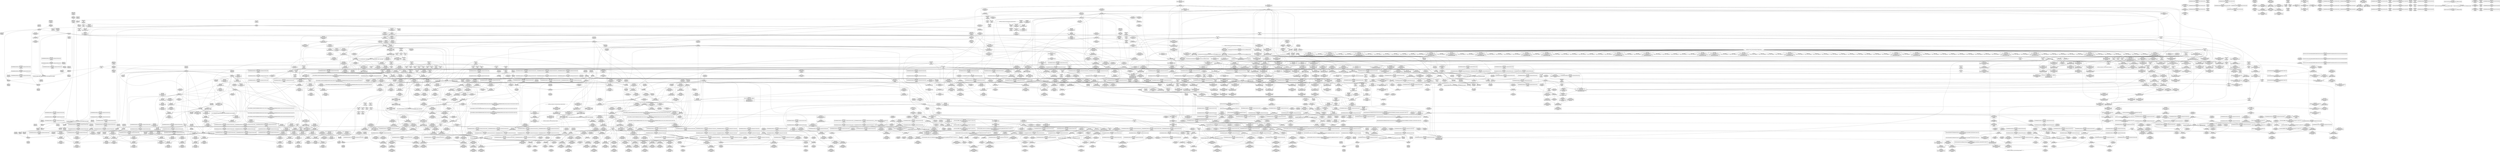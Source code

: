 digraph {
	CE0x44f8890 [shape=record,shape=Mrecord,label="{CE0x44f8890|_call_void_mcount()_#3|*SummSource*}"]
	CE0x45aa730 [shape=record,shape=Mrecord,label="{CE0x45aa730|rcu_lock_release:tmp|*SummSource*}"]
	CE0x454a9f0 [shape=record,shape=Mrecord,label="{CE0x454a9f0|rcu_lock_acquire:tmp|*SummSink*}"]
	CE0x45d01d0 [shape=record,shape=Mrecord,label="{CE0x45d01d0|i64_1|*Constant*}"]
	CE0x45a0130 [shape=record,shape=Mrecord,label="{CE0x45a0130|i64*_getelementptr_inbounds_(_4_x_i64_,_4_x_i64_*___llvm_gcov_ctr135,_i64_0,_i64_3)|*Constant*|*SummSource*}"]
	CE0x454a070 [shape=record,shape=Mrecord,label="{CE0x454a070|rcu_read_unlock:tmp16|include/linux/rcupdate.h,933|*SummSink*}"]
	CE0x45892d0 [shape=record,shape=Mrecord,label="{CE0x45892d0|rcu_read_unlock:tmp12|include/linux/rcupdate.h,933|*SummSink*}"]
	CE0x4492040 [shape=record,shape=Mrecord,label="{CE0x4492040|_call_void_mcount()_#3}"]
	CE0x45b6e80 [shape=record,shape=Mrecord,label="{CE0x45b6e80|i64*_getelementptr_inbounds_(_4_x_i64_,_4_x_i64_*___llvm_gcov_ctr129,_i64_0,_i64_1)|*Constant*|*SummSource*}"]
	CE0x448b5f0 [shape=record,shape=Mrecord,label="{CE0x448b5f0|_ret_%struct.task_struct*_%tmp4,_!dbg_!27714|./arch/x86/include/asm/current.h,14|*SummSource*}"]
	CE0x4525cf0 [shape=record,shape=Mrecord,label="{CE0x4525cf0|rcu_read_lock:tmp16|include/linux/rcupdate.h,882|*SummSource*}"]
	CE0x45a7cd0 [shape=record,shape=Mrecord,label="{CE0x45a7cd0|i64*_getelementptr_inbounds_(_4_x_i64_,_4_x_i64_*___llvm_gcov_ctr129,_i64_0,_i64_3)|*Constant*}"]
	CE0x5724050 [shape=record,shape=Mrecord,label="{CE0x5724050|selinux_shm_alloc_security:if.then8}"]
	CE0x44db790 [shape=record,shape=Mrecord,label="{CE0x44db790|i64*_getelementptr_inbounds_(_4_x_i64_,_4_x_i64_*___llvm_gcov_ctr133,_i64_0,_i64_2)|*Constant*}"]
	CE0x44777f0 [shape=record,shape=Mrecord,label="{CE0x44777f0|_call_void_kfree(i8*_%tmp6)_#10,_!dbg_!27718|security/selinux/hooks.c,5099}"]
	CE0x45bdff0 [shape=record,shape=Mrecord,label="{CE0x45bdff0|rcu_lock_release:tmp7}"]
	CE0x44a8460 [shape=record,shape=Mrecord,label="{CE0x44a8460|i64*_getelementptr_inbounds_(_11_x_i64_,_11_x_i64_*___llvm_gcov_ctr125,_i64_0,_i64_9)|*Constant*|*SummSink*}"]
	CE0x45c7df0 [shape=record,shape=Mrecord,label="{CE0x45c7df0|__preempt_count_sub:do.body|*SummSink*}"]
	CE0x44cc4d0 [shape=record,shape=Mrecord,label="{CE0x44cc4d0|avc_has_perm:requested|Function::avc_has_perm&Arg::requested::|*SummSink*}"]
	CE0x44ce270 [shape=record,shape=Mrecord,label="{CE0x44ce270|COLLAPSED:_GCMRE___llvm_gcov_ctr182_internal_global_2_x_i64_zeroinitializer:_elem_0:default:}"]
	CE0x4528fb0 [shape=record,shape=Mrecord,label="{CE0x4528fb0|i8*_getelementptr_inbounds_(_25_x_i8_,_25_x_i8_*_.str45,_i32_0,_i32_0)|*Constant*|*SummSource*}"]
	CE0x4488bf0 [shape=record,shape=Mrecord,label="{CE0x4488bf0|current_sid:tmp8|security/selinux/hooks.c,218|*SummSink*}"]
	CE0x452cbd0 [shape=record,shape=Mrecord,label="{CE0x452cbd0|i64*_getelementptr_inbounds_(_2_x_i64_,_2_x_i64_*___llvm_gcov_ctr131,_i64_0,_i64_0)|*Constant*}"]
	CE0x4494430 [shape=record,shape=Mrecord,label="{CE0x4494430|80:_i32,_112:_i8*,_:_CMRE_56,57_}"]
	CE0x44eb2b0 [shape=record,shape=Mrecord,label="{CE0x44eb2b0|ipc_alloc_security:tmp12|security/selinux/hooks.c,5093|*SummSink*}"]
	CE0x45b99b0 [shape=record,shape=Mrecord,label="{CE0x45b99b0|_call_void_asm_addl_$1,_%gs:$0_,_*m,ri,*m,_dirflag_,_fpsr_,_flags_(i32*___preempt_count,_i32_%val,_i32*___preempt_count)_#3,_!dbg_!27714,_!srcloc_!27717|./arch/x86/include/asm/preempt.h,72}"]
	CE0x4500940 [shape=record,shape=Mrecord,label="{CE0x4500940|kmalloc:tmp}"]
	CE0x4476640 [shape=record,shape=Mrecord,label="{CE0x4476640|COLLAPSED:_GCMRE___llvm_gcov_ctr310_internal_global_9_x_i64_zeroinitializer:_elem_0:default:}"]
	CE0x44ef3c0 [shape=record,shape=Mrecord,label="{CE0x44ef3c0|kzalloc:flags|Function::kzalloc&Arg::flags::|*SummSource*}"]
	CE0x4517810 [shape=record,shape=Mrecord,label="{CE0x4517810|_ret_void,_!dbg_!27717|include/linux/rcupdate.h,240}"]
	CE0x44c9ca0 [shape=record,shape=Mrecord,label="{CE0x44c9ca0|i64_4|*Constant*|*SummSource*}"]
	CE0x4495080 [shape=record,shape=Mrecord,label="{CE0x4495080|GLOBAL:get_current|*Constant*|*SummSink*}"]
	CE0x452fc80 [shape=record,shape=Mrecord,label="{CE0x452fc80|rcu_read_unlock:tmp7|include/linux/rcupdate.h,933}"]
	CE0x4527400 [shape=record,shape=Mrecord,label="{CE0x4527400|i64*_getelementptr_inbounds_(_4_x_i64_,_4_x_i64_*___llvm_gcov_ctr130,_i64_0,_i64_2)|*Constant*}"]
	CE0x4519e60 [shape=record,shape=Mrecord,label="{CE0x4519e60|kmalloc:tmp1}"]
	CE0x458fd90 [shape=record,shape=Mrecord,label="{CE0x458fd90|rcu_read_unlock:tmp20|include/linux/rcupdate.h,933|*SummSource*}"]
	CE0x44c5f90 [shape=record,shape=Mrecord,label="{CE0x44c5f90|selinux_shm_alloc_security:tmp11|security/selinux/hooks.c,5307|*SummSource*}"]
	CE0x4491880 [shape=record,shape=Mrecord,label="{CE0x4491880|80:_i32,_112:_i8*,_:_CMRE_34,35_}"]
	CE0x44e6960 [shape=record,shape=Mrecord,label="{CE0x44e6960|i64*_getelementptr_inbounds_(_11_x_i64_,_11_x_i64_*___llvm_gcov_ctr125,_i64_0,_i64_8)|*Constant*}"]
	CE0x45012d0 [shape=record,shape=Mrecord,label="{CE0x45012d0|ipc_alloc_security:call1|security/selinux/hooks.c,5087|*SummSink*}"]
	CE0x447b9a0 [shape=record,shape=Mrecord,label="{CE0x447b9a0|selinux_shm_alloc_security:ad|security/selinux/hooks.c, 5294|*SummSink*}"]
	CE0x4500200 [shape=record,shape=Mrecord,label="{CE0x4500200|cred_sid:tmp1|*SummSource*}"]
	CE0x458cae0 [shape=record,shape=Mrecord,label="{CE0x458cae0|__preempt_count_add:val|Function::__preempt_count_add&Arg::val::|*SummSource*}"]
	CE0x44ce7a0 [shape=record,shape=Mrecord,label="{CE0x44ce7a0|i32_218|*Constant*|*SummSource*}"]
	CE0x45ba3c0 [shape=record,shape=Mrecord,label="{CE0x45ba3c0|__preempt_count_add:do.body}"]
	CE0x45bbd90 [shape=record,shape=Mrecord,label="{CE0x45bbd90|COLLAPSED:_GCMRE___llvm_gcov_ctr134_internal_global_4_x_i64_zeroinitializer:_elem_0:default:}"]
	CE0x4477d40 [shape=record,shape=Mrecord,label="{CE0x4477d40|80:_i32,_112:_i8*,_:_CMRE_24,25_}"]
	CE0x4495270 [shape=record,shape=Mrecord,label="{CE0x4495270|get_current:entry}"]
	CE0x44ea730 [shape=record,shape=Mrecord,label="{CE0x44ea730|ipc_alloc_security:retval.0}"]
	CE0x451ad10 [shape=record,shape=Mrecord,label="{CE0x451ad10|task_sid:tmp7|security/selinux/hooks.c,208}"]
	CE0x450ce60 [shape=record,shape=Mrecord,label="{CE0x450ce60|task_sid:do.body5|*SummSource*}"]
	CE0x44d1230 [shape=record,shape=Mrecord,label="{CE0x44d1230|selinux_shm_alloc_security:retval.0|*SummSource*}"]
	CE0x44ff4f0 [shape=record,shape=Mrecord,label="{CE0x44ff4f0|ipc_alloc_security:tmp5|security/selinux/hooks.c,5084|*SummSink*}"]
	CE0x4591940 [shape=record,shape=Mrecord,label="{CE0x4591940|rcu_read_unlock:tmp18|include/linux/rcupdate.h,933}"]
	CE0x4543200 [shape=record,shape=Mrecord,label="{CE0x4543200|cred_sid:cred|Function::cred_sid&Arg::cred::}"]
	CE0x45b7570 [shape=record,shape=Mrecord,label="{CE0x45b7570|i64*_getelementptr_inbounds_(_4_x_i64_,_4_x_i64_*___llvm_gcov_ctr135,_i64_0,_i64_2)|*Constant*|*SummSink*}"]
	CE0x454a580 [shape=record,shape=Mrecord,label="{CE0x454a580|i64*_getelementptr_inbounds_(_11_x_i64_,_11_x_i64_*___llvm_gcov_ctr132,_i64_0,_i64_8)|*Constant*|*SummSource*}"]
	CE0x449c360 [shape=record,shape=Mrecord,label="{CE0x449c360|80:_i32,_112:_i8*,_:_CMRE_30,31_}"]
	CE0x458cf30 [shape=record,shape=Mrecord,label="{CE0x458cf30|GLOBAL:rcu_read_unlock.__warned|Global_var:rcu_read_unlock.__warned|*SummSink*}"]
	CE0x44f76b0 [shape=record,shape=Mrecord,label="{CE0x44f76b0|kmalloc:flags|Function::kmalloc&Arg::flags::|*SummSource*}"]
	CE0x45d0160 [shape=record,shape=Mrecord,label="{CE0x45d0160|__preempt_count_sub:tmp|*SummSink*}"]
	CE0x44a7200 [shape=record,shape=Mrecord,label="{CE0x44a7200|selinux_shm_alloc_security:tobool7|security/selinux/hooks.c,5309}"]
	CE0x4471f30 [shape=record,shape=Mrecord,label="{CE0x4471f30|selinux_shm_alloc_security:if.then8|*SummSource*}"]
	CE0x44c7700 [shape=record,shape=Mrecord,label="{CE0x44c7700|i32_(i32,_i32,_i16,_i32,_%struct.common_audit_data*)*_bitcast_(i32_(i32,_i32,_i16,_i32,_%struct.common_audit_data.495*)*_avc_has_perm_to_i32_(i32,_i32,_i16,_i32,_%struct.common_audit_data*)*)|*Constant*|*SummSource*}"]
	CE0x4493af0 [shape=record,shape=Mrecord,label="{CE0x4493af0|selinux_shm_alloc_security:tmp2|security/selinux/hooks.c,5299|*SummSink*}"]
	CE0x45a6590 [shape=record,shape=Mrecord,label="{CE0x45a6590|__preempt_count_add:tmp1|*SummSink*}"]
	CE0x44833c0 [shape=record,shape=Mrecord,label="{CE0x44833c0|i64*_getelementptr_inbounds_(_2_x_i64_,_2_x_i64_*___llvm_gcov_ctr98,_i64_0,_i64_1)|*Constant*|*SummSource*}"]
	CE0x44a4b40 [shape=record,shape=Mrecord,label="{CE0x44a4b40|i64*_getelementptr_inbounds_(_9_x_i64_,_9_x_i64_*___llvm_gcov_ctr310,_i64_0,_i64_3)|*Constant*|*SummSink*}"]
	CE0x4518440 [shape=record,shape=Mrecord,label="{CE0x4518440|task_sid:land.lhs.true|*SummSink*}"]
	CE0x449d530 [shape=record,shape=Mrecord,label="{CE0x449d530|80:_i32,_112:_i8*,_:_CMRE_28,29_}"]
	CE0x4482290 [shape=record,shape=Mrecord,label="{CE0x4482290|i16_28|*Constant*|*SummSource*}"]
	CE0x44ec150 [shape=record,shape=Mrecord,label="{CE0x44ec150|task_sid:tmp22|security/selinux/hooks.c,208}"]
	CE0x44a6c70 [shape=record,shape=Mrecord,label="{CE0x44a6c70|_ret_i32_%retval.0,_!dbg_!27728|security/selinux/avc.c,775|*SummSink*}"]
	CE0x4537db0 [shape=record,shape=Mrecord,label="{CE0x4537db0|i32_77|*Constant*|*SummSource*}"]
	CE0x45d7f30 [shape=record,shape=Mrecord,label="{CE0x45d7f30|i64*_getelementptr_inbounds_(_4_x_i64_,_4_x_i64_*___llvm_gcov_ctr129,_i64_0,_i64_2)|*Constant*|*SummSink*}"]
	CE0x44a9f20 [shape=record,shape=Mrecord,label="{CE0x44a9f20|selinux_shm_alloc_security:tmp8|security/selinux/hooks.c,5302|*SummSink*}"]
	CE0x451c940 [shape=record,shape=Mrecord,label="{CE0x451c940|__rcu_read_unlock:tmp4|include/linux/rcupdate.h,244|*SummSource*}"]
	CE0x447a990 [shape=record,shape=Mrecord,label="{CE0x447a990|i8*_getelementptr_inbounds_(_25_x_i8_,_25_x_i8_*_.str3,_i32_0,_i32_0)|*Constant*|*SummSource*}"]
	CE0x44eafa0 [shape=record,shape=Mrecord,label="{CE0x44eafa0|ipc_alloc_security:tmp12|security/selinux/hooks.c,5093|*SummSource*}"]
	CE0x453fa70 [shape=record,shape=Mrecord,label="{CE0x453fa70|cred_sid:tmp4|*LoadInst*|security/selinux/hooks.c,196|*SummSource*}"]
	CE0x4477c10 [shape=record,shape=Mrecord,label="{CE0x4477c10|80:_i32,_112:_i8*,_:_CMRE_23,24_}"]
	CE0x44a6470 [shape=record,shape=Mrecord,label="{CE0x44a6470|80:_i32,_112:_i8*,_:_CMRE_100,102_|*MultipleSource*|Function::selinux_shm_alloc_security&Arg::shp::|security/selinux/hooks.c,5298}"]
	CE0x4500270 [shape=record,shape=Mrecord,label="{CE0x4500270|cred_sid:tmp1|*SummSink*}"]
	CE0x453bbd0 [shape=record,shape=Mrecord,label="{CE0x453bbd0|i64*_getelementptr_inbounds_(_13_x_i64_,_13_x_i64_*___llvm_gcov_ctr126,_i64_0,_i64_9)|*Constant*|*SummSource*}"]
	"CONST[source:2(external),value:2(dynamic)][purpose:{subject}][SrcIdx:2]"
	CE0x44dd5d0 [shape=record,shape=Mrecord,label="{CE0x44dd5d0|_call_void_lockdep_rcu_suspicious(i8*_getelementptr_inbounds_(_25_x_i8_,_25_x_i8_*_.str3,_i32_0,_i32_0),_i32_218,_i8*_getelementptr_inbounds_(_45_x_i8_,_45_x_i8_*_.str12,_i32_0,_i32_0))_#10,_!dbg_!27727|security/selinux/hooks.c,218|*SummSource*}"]
	CE0x4520eb0 [shape=record,shape=Mrecord,label="{CE0x4520eb0|rcu_lock_release:tmp|*SummSink*}"]
	CE0x44a0a20 [shape=record,shape=Mrecord,label="{CE0x44a0a20|ipc_alloc_security:tmp2|security/selinux/hooks.c,5083|*SummSource*}"]
	CE0x4490280 [shape=record,shape=Mrecord,label="{CE0x4490280|_ret_i32_%retval.0,_!dbg_!27731|security/selinux/hooks.c,5093|*SummSource*}"]
	CE0x45969f0 [shape=record,shape=Mrecord,label="{CE0x45969f0|GLOBAL:rcu_lock_release|*Constant*}"]
	CE0x4530040 [shape=record,shape=Mrecord,label="{CE0x4530040|rcu_read_lock:tmp4|include/linux/rcupdate.h,882}"]
	CE0x44c9570 [shape=record,shape=Mrecord,label="{CE0x44c9570|selinux_shm_alloc_security:call6|security/selinux/hooks.c,5307|*SummSink*}"]
	CE0x458b7e0 [shape=record,shape=Mrecord,label="{CE0x458b7e0|rcu_read_unlock:do.end|*SummSink*}"]
	CE0x44aa0a0 [shape=record,shape=Mrecord,label="{CE0x44aa0a0|selinux_shm_alloc_security:tmp9|security/selinux/hooks.c,5302}"]
	CE0x44cc720 [shape=record,shape=Mrecord,label="{CE0x44cc720|avc_has_perm:auditdata|Function::avc_has_perm&Arg::auditdata::|*SummSource*}"]
	CE0x451c560 [shape=record,shape=Mrecord,label="{CE0x451c560|__rcu_read_lock:tmp|*SummSink*}"]
	CE0x4498b30 [shape=record,shape=Mrecord,label="{CE0x4498b30|80:_i32,_112:_i8*,_:_CMRE_53,54_}"]
	CE0x44dae20 [shape=record,shape=Mrecord,label="{CE0x44dae20|_call_void_mcount()_#3|*SummSink*}"]
	CE0x45ba7b0 [shape=record,shape=Mrecord,label="{CE0x45ba7b0|GLOBAL:lock_release|*Constant*}"]
	CE0x451e1b0 [shape=record,shape=Mrecord,label="{CE0x451e1b0|ipc_alloc_security:tmp9|security/selinux/hooks.c,5087|*SummSource*}"]
	CE0x45c8100 [shape=record,shape=Mrecord,label="{CE0x45c8100|__preempt_count_sub:tmp}"]
	CE0x45952f0 [shape=record,shape=Mrecord,label="{CE0x45952f0|GLOBAL:__rcu_read_unlock|*Constant*}"]
	CE0x4497ce0 [shape=record,shape=Mrecord,label="{CE0x4497ce0|current_sid:entry}"]
	CE0x4479e60 [shape=record,shape=Mrecord,label="{CE0x4479e60|current_sid:tmp7|security/selinux/hooks.c,218}"]
	CE0x4511b00 [shape=record,shape=Mrecord,label="{CE0x4511b00|kmalloc:tmp2}"]
	CE0x3b7efe0 [shape=record,shape=Mrecord,label="{CE0x3b7efe0|80:_i32,_112:_i8*,_:_CMRE_4,5_}"]
	CE0x4486e00 [shape=record,shape=Mrecord,label="{CE0x4486e00|i64_0|*Constant*|*SummSource*}"]
	CE0x44cf500 [shape=record,shape=Mrecord,label="{CE0x44cf500|i64*_getelementptr_inbounds_(_9_x_i64_,_9_x_i64_*___llvm_gcov_ctr310,_i64_0,_i64_6)|*Constant*}"]
	CE0x4593e50 [shape=record,shape=Mrecord,label="{CE0x4593e50|rcu_lock_acquire:tmp4|include/linux/rcupdate.h,418}"]
	CE0x4544120 [shape=record,shape=Mrecord,label="{CE0x4544120|rcu_read_unlock:entry}"]
	CE0x4598c20 [shape=record,shape=Mrecord,label="{CE0x4598c20|i64*_getelementptr_inbounds_(_4_x_i64_,_4_x_i64_*___llvm_gcov_ctr128,_i64_0,_i64_0)|*Constant*}"]
	CE0x44c7b20 [shape=record,shape=Mrecord,label="{CE0x44c7b20|selinux_shm_alloc_security:key|security/selinux/hooks.c,5305|*SummSink*}"]
	CE0x44c57e0 [shape=record,shape=Mrecord,label="{CE0x44c57e0|selinux_shm_alloc_security:call6|security/selinux/hooks.c,5307|*SummSource*}"]
	CE0x4483860 [shape=record,shape=Mrecord,label="{CE0x4483860|80:_i32,_112:_i8*,_:_CMRE_72,73_|*MultipleSource*|Function::selinux_shm_alloc_security&Arg::shp::|security/selinux/hooks.c,5298}"]
	CE0x44cd1b0 [shape=record,shape=Mrecord,label="{CE0x44cd1b0|selinux_shm_alloc_security:sid5|security/selinux/hooks.c,5307}"]
	CE0x4483c90 [shape=record,shape=Mrecord,label="{CE0x4483c90|i64*_getelementptr_inbounds_(_2_x_i64_,_2_x_i64_*___llvm_gcov_ctr98,_i64_0,_i64_1)|*Constant*}"]
	CE0x453efb0 [shape=record,shape=Mrecord,label="{CE0x453efb0|cred_sid:tmp3|*SummSource*}"]
	CE0x44db380 [shape=record,shape=Mrecord,label="{CE0x44db380|i64*_getelementptr_inbounds_(_4_x_i64_,_4_x_i64_*___llvm_gcov_ctr135,_i64_0,_i64_3)|*Constant*}"]
	CE0x4522340 [shape=record,shape=Mrecord,label="{CE0x4522340|i64_4|*Constant*}"]
	CE0x45348d0 [shape=record,shape=Mrecord,label="{CE0x45348d0|i8*_getelementptr_inbounds_(_25_x_i8_,_25_x_i8_*_.str3,_i32_0,_i32_0)|*Constant*}"]
	CE0x453ec30 [shape=record,shape=Mrecord,label="{CE0x453ec30|task_sid:tmp5|security/selinux/hooks.c,208|*SummSink*}"]
	CE0x44faf70 [shape=record,shape=Mrecord,label="{CE0x44faf70|task_sid:call|security/selinux/hooks.c,208}"]
	CE0x45dd9a0 [shape=record,shape=Mrecord,label="{CE0x45dd9a0|__preempt_count_sub:do.end|*SummSink*}"]
	CE0x454c390 [shape=record,shape=Mrecord,label="{CE0x454c390|rcu_lock_acquire:bb|*SummSource*}"]
	CE0x44abe30 [shape=record,shape=Mrecord,label="{CE0x44abe30|current_sid:land.lhs.true|*SummSink*}"]
	CE0x4495a50 [shape=record,shape=Mrecord,label="{CE0x4495a50|current_sid:tmp5|security/selinux/hooks.c,218}"]
	CE0x458f850 [shape=record,shape=Mrecord,label="{CE0x458f850|rcu_read_unlock:tmp19|include/linux/rcupdate.h,933}"]
	CE0x4512a10 [shape=record,shape=Mrecord,label="{CE0x4512a10|task_sid:tmp9|security/selinux/hooks.c,208|*SummSink*}"]
	CE0x4507e10 [shape=record,shape=Mrecord,label="{CE0x4507e10|rcu_lock_acquire:tmp2}"]
	CE0x44d1a00 [shape=record,shape=Mrecord,label="{CE0x44d1a00|i64*_getelementptr_inbounds_(_9_x_i64_,_9_x_i64_*___llvm_gcov_ctr310,_i64_0,_i64_8)|*Constant*|*SummSource*}"]
	CE0x4525b40 [shape=record,shape=Mrecord,label="{CE0x4525b40|rcu_read_lock:tmp16|include/linux/rcupdate.h,882}"]
	CE0x4524c90 [shape=record,shape=Mrecord,label="{CE0x4524c90|rcu_read_lock:tmp13|include/linux/rcupdate.h,882}"]
	CE0x44e5b10 [shape=record,shape=Mrecord,label="{CE0x44e5b10|ipc_alloc_security:tmp1|*SummSource*}"]
	CE0x45b8200 [shape=record,shape=Mrecord,label="{CE0x45b8200|__rcu_read_lock:tmp2}"]
	CE0x44e4ea0 [shape=record,shape=Mrecord,label="{CE0x44e4ea0|current_sid:land.lhs.true2}"]
	CE0x45af3c0 [shape=record,shape=Mrecord,label="{CE0x45af3c0|__preempt_count_add:do.end|*SummSource*}"]
	CE0x4477320 [shape=record,shape=Mrecord,label="{CE0x4477320|selinux_shm_alloc_security:shp|Function::selinux_shm_alloc_security&Arg::shp::}"]
	CE0x45ab0a0 [shape=record,shape=Mrecord,label="{CE0x45ab0a0|__preempt_count_sub:entry}"]
	CE0x44a0d90 [shape=record,shape=Mrecord,label="{CE0x44a0d90|current_sid:tmp12|security/selinux/hooks.c,218}"]
	CE0x44ea840 [shape=record,shape=Mrecord,label="{CE0x44ea840|ipc_alloc_security:retval.0|*SummSink*}"]
	CE0x45a3120 [shape=record,shape=Mrecord,label="{CE0x45a3120|__preempt_count_sub:tmp4|./arch/x86/include/asm/preempt.h,77|*SummSource*}"]
	CE0x44ce960 [shape=record,shape=Mrecord,label="{CE0x44ce960|i32_218|*Constant*|*SummSink*}"]
	CE0x450e6e0 [shape=record,shape=Mrecord,label="{CE0x450e6e0|rcu_read_lock:do.end}"]
	CE0x451d9b0 [shape=record,shape=Mrecord,label="{CE0x451d9b0|GLOBAL:__preempt_count_add|*Constant*|*SummSink*}"]
	CE0x45951e0 [shape=record,shape=Mrecord,label="{CE0x45951e0|rcu_lock_release:map|Function::rcu_lock_release&Arg::map::|*SummSink*}"]
	CE0x449c9c0 [shape=record,shape=Mrecord,label="{CE0x449c9c0|selinux_shm_alloc_security:shm_perm|security/selinux/hooks.c,5298|*SummSink*}"]
	CE0x45aa650 [shape=record,shape=Mrecord,label="{CE0x45aa650|rcu_lock_release:tmp}"]
	CE0x44c65c0 [shape=record,shape=Mrecord,label="{CE0x44c65c0|i32_3|*Constant*|*SummSink*}"]
	CE0x44d0290 [shape=record,shape=Mrecord,label="{CE0x44d0290|selinux_shm_alloc_security:tmp18|security/selinux/hooks.c,5313}"]
	CE0x459e980 [shape=record,shape=Mrecord,label="{CE0x459e980|i8*_undef|*Constant*|*SummSink*}"]
	CE0x4517760 [shape=record,shape=Mrecord,label="{CE0x4517760|rcu_read_unlock:tmp9|include/linux/rcupdate.h,933|*SummSink*}"]
	CE0x45067f0 [shape=record,shape=Mrecord,label="{CE0x45067f0|rcu_read_unlock:tobool|include/linux/rcupdate.h,933|*SummSink*}"]
	CE0x446e530 [shape=record,shape=Mrecord,label="{CE0x446e530|_ret_i32_%tmp24,_!dbg_!27742|security/selinux/hooks.c,220}"]
	CE0x44903d0 [shape=record,shape=Mrecord,label="{CE0x44903d0|ipc_alloc_security:perm|Function::ipc_alloc_security&Arg::perm::}"]
	CE0x4510d60 [shape=record,shape=Mrecord,label="{CE0x4510d60|kzalloc:tmp|*SummSink*}"]
	CE0x44c6120 [shape=record,shape=Mrecord,label="{CE0x44c6120|selinux_shm_alloc_security:sid5|security/selinux/hooks.c,5307|*SummSink*}"]
	CE0x4481070 [shape=record,shape=Mrecord,label="{CE0x4481070|_call_void_mcount()_#3|*SummSink*}"]
	CE0x45a9680 [shape=record,shape=Mrecord,label="{CE0x45a9680|COLLAPSED:_GCMRE___llvm_gcov_ctr130_internal_global_4_x_i64_zeroinitializer:_elem_0:default:}"]
	CE0x44f7110 [shape=record,shape=Mrecord,label="{CE0x44f7110|get_current:bb|*SummSink*}"]
	CE0x44e78b0 [shape=record,shape=Mrecord,label="{CE0x44e78b0|ipc_alloc_security:bb|*SummSink*}"]
	CE0x45131b0 [shape=record,shape=Mrecord,label="{CE0x45131b0|ipc_free_security:tmp5|security/selinux/hooks.c,5097|*SummSink*}"]
	"CONST[source:0(mediator),value:2(dynamic)][purpose:{subject}]"
	CE0x44c5c40 [shape=record,shape=Mrecord,label="{CE0x44c5c40|selinux_shm_alloc_security:shm_perm4|security/selinux/hooks.c,5305}"]
	CE0x44eec40 [shape=record,shape=Mrecord,label="{CE0x44eec40|GLOBAL:get_current|*Constant*}"]
	CE0x44f77b0 [shape=record,shape=Mrecord,label="{CE0x44f77b0|kmalloc:flags|Function::kmalloc&Arg::flags::|*SummSink*}"]
	CE0x4588fc0 [shape=record,shape=Mrecord,label="{CE0x4588fc0|rcu_read_unlock:tmp12|include/linux/rcupdate.h,933}"]
	CE0x450f790 [shape=record,shape=Mrecord,label="{CE0x450f790|cred_sid:security|security/selinux/hooks.c,196|*SummSink*}"]
	CE0x4594ec0 [shape=record,shape=Mrecord,label="{CE0x4594ec0|rcu_lock_release:map|Function::rcu_lock_release&Arg::map::}"]
	CE0x44e6140 [shape=record,shape=Mrecord,label="{CE0x44e6140|current_sid:tmp13|security/selinux/hooks.c,218|*SummSink*}"]
	CE0x45afe30 [shape=record,shape=Mrecord,label="{CE0x45afe30|__rcu_read_unlock:do.body|*SummSource*}"]
	CE0x45232f0 [shape=record,shape=Mrecord,label="{CE0x45232f0|rcu_read_lock:tmp11|include/linux/rcupdate.h,882|*SummSink*}"]
	CE0x45455a0 [shape=record,shape=Mrecord,label="{CE0x45455a0|COLLAPSED:_GCMRE___llvm_gcov_ctr127_internal_global_11_x_i64_zeroinitializer:_elem_0:default:}"]
	CE0x448b280 [shape=record,shape=Mrecord,label="{CE0x448b280|get_current:tmp3|*SummSource*}"]
	CE0x45181d0 [shape=record,shape=Mrecord,label="{CE0x45181d0|i64*_getelementptr_inbounds_(_2_x_i64_,_2_x_i64_*___llvm_gcov_ctr131,_i64_0,_i64_0)|*Constant*|*SummSource*}"]
	CE0x44efc50 [shape=record,shape=Mrecord,label="{CE0x44efc50|task_sid:tmp8|security/selinux/hooks.c,208|*SummSource*}"]
	CE0x458fbb0 [shape=record,shape=Mrecord,label="{CE0x458fbb0|rcu_read_unlock:tmp20|include/linux/rcupdate.h,933}"]
	CE0x45c13a0 [shape=record,shape=Mrecord,label="{CE0x45c13a0|_call_void_mcount()_#3|*SummSink*}"]
	CE0x44cbaf0 [shape=record,shape=Mrecord,label="{CE0x44cbaf0|avc_has_perm:tsid|Function::avc_has_perm&Arg::tsid::|*SummSink*}"]
	CE0x4524fa0 [shape=record,shape=Mrecord,label="{CE0x4524fa0|rcu_read_lock:tmp13|include/linux/rcupdate.h,882|*SummSink*}"]
	CE0x453d3d0 [shape=record,shape=Mrecord,label="{CE0x453d3d0|i64_6|*Constant*}"]
	CE0x4535bc0 [shape=record,shape=Mrecord,label="{CE0x4535bc0|i64*_getelementptr_inbounds_(_13_x_i64_,_13_x_i64_*___llvm_gcov_ctr126,_i64_0,_i64_1)|*Constant*|*SummSink*}"]
	CE0x4480c30 [shape=record,shape=Mrecord,label="{CE0x4480c30|current_sid:if.then|*SummSink*}"]
	CE0x44d0b00 [shape=record,shape=Mrecord,label="{CE0x44d0b00|selinux_shm_alloc_security:tmp19|security/selinux/hooks.c,5313}"]
	CE0x4543790 [shape=record,shape=Mrecord,label="{CE0x4543790|_ret_i32_%tmp6,_!dbg_!27716|security/selinux/hooks.c,197|*SummSource*}"]
	CE0x44a78f0 [shape=record,shape=Mrecord,label="{CE0x44a78f0|selinux_shm_alloc_security:shm_perm4|security/selinux/hooks.c,5305|*SummSink*}"]
	CE0x448d080 [shape=record,shape=Mrecord,label="{CE0x448d080|i8_1|*Constant*|*SummSource*}"]
	CE0x4545f10 [shape=record,shape=Mrecord,label="{CE0x4545f10|GLOBAL:rcu_lock_acquire|*Constant*|*SummSource*}"]
	CE0x458c080 [shape=record,shape=Mrecord,label="{CE0x458c080|GLOBAL:rcu_read_unlock.__warned|Global_var:rcu_read_unlock.__warned}"]
	CE0x44c8f60 [shape=record,shape=Mrecord,label="{CE0x44c8f60|avc_has_perm:entry|*SummSource*}"]
	CE0x4511820 [shape=record,shape=Mrecord,label="{CE0x4511820|_ret_i8*_%call,_!dbg_!27714|include/linux/slab.h,429}"]
	CE0x44a1870 [shape=record,shape=Mrecord,label="{CE0x44a1870|GLOBAL:current_task|Global_var:current_task|*SummSink*}"]
	CE0x453f660 [shape=record,shape=Mrecord,label="{CE0x453f660|_ret_void,_!dbg_!27717|include/linux/rcupdate.h,419|*SummSink*}"]
	CE0x4477ae0 [shape=record,shape=Mrecord,label="{CE0x4477ae0|80:_i32,_112:_i8*,_:_CMRE_22,23_}"]
	CE0x4521e90 [shape=record,shape=Mrecord,label="{CE0x4521e90|rcu_read_lock:tobool1|include/linux/rcupdate.h,882|*SummSource*}"]
	CE0x454abe0 [shape=record,shape=Mrecord,label="{CE0x454abe0|_call_void_rcu_lock_acquire(%struct.lockdep_map*_rcu_lock_map)_#10,_!dbg_!27711|include/linux/rcupdate.h,881|*SummSource*}"]
	CE0x459e100 [shape=record,shape=Mrecord,label="{CE0x459e100|i8*_undef|*Constant*|*SummSource*}"]
	CE0x4494750 [shape=record,shape=Mrecord,label="{CE0x4494750|80:_i32,_112:_i8*,_:_CMRE_50,51_}"]
	CE0x45bbc90 [shape=record,shape=Mrecord,label="{CE0x45bbc90|__rcu_read_lock:bb|*SummSink*}"]
	CE0x44a0300 [shape=record,shape=Mrecord,label="{CE0x44a0300|current_sid:tmp11|security/selinux/hooks.c,218|*SummSource*}"]
	CE0x449c230 [shape=record,shape=Mrecord,label="{CE0x449c230|80:_i32,_112:_i8*,_:_CMRE_29,30_}"]
	CE0x4507f70 [shape=record,shape=Mrecord,label="{CE0x4507f70|rcu_read_unlock:if.end|*SummSink*}"]
	CE0x4543120 [shape=record,shape=Mrecord,label="{CE0x4543120|cred_sid:entry|*SummSink*}"]
	CE0x4536be0 [shape=record,shape=Mrecord,label="{CE0x4536be0|task_sid:tmp15|security/selinux/hooks.c,208|*SummSink*}"]
	CE0x448a5f0 [shape=record,shape=Mrecord,label="{CE0x448a5f0|selinux_shm_alloc_security:return|*SummSink*}"]
	CE0x45b8450 [shape=record,shape=Mrecord,label="{CE0x45b8450|__rcu_read_unlock:bb}"]
	CE0x44f9290 [shape=record,shape=Mrecord,label="{CE0x44f9290|task_sid:tmp17|security/selinux/hooks.c,208|*SummSource*}"]
	CE0x44e2a50 [shape=record,shape=Mrecord,label="{CE0x44e2a50|%struct.task_struct*_(%struct.task_struct**)*_asm_movq_%gs:$_1:P_,$0_,_r,im,_dirflag_,_fpsr_,_flags_|*SummSource*}"]
	CE0x448b380 [shape=record,shape=Mrecord,label="{CE0x448b380|get_current:tmp3|*SummSink*}"]
	CE0x44ac500 [shape=record,shape=Mrecord,label="{CE0x44ac500|selinux_shm_alloc_security:tmp9|security/selinux/hooks.c,5302|*SummSink*}"]
	CE0x449cbf0 [shape=record,shape=Mrecord,label="{CE0x449cbf0|80:_i32,_112:_i8*,_:_CMRE_17,18_}"]
	CE0x45ab3b0 [shape=record,shape=Mrecord,label="{CE0x45ab3b0|_ret_void,_!dbg_!27720|./arch/x86/include/asm/preempt.h,78}"]
	CE0x44d2820 [shape=record,shape=Mrecord,label="{CE0x44d2820|selinux_shm_alloc_security:tmp17|security/selinux/hooks.c,5310|*SummSink*}"]
	CE0x44ed320 [shape=record,shape=Mrecord,label="{CE0x44ed320|task_sid:tmp23|security/selinux/hooks.c,208|*SummSink*}"]
	CE0x45417a0 [shape=record,shape=Mrecord,label="{CE0x45417a0|i64*_getelementptr_inbounds_(_13_x_i64_,_13_x_i64_*___llvm_gcov_ctr126,_i64_0,_i64_12)|*Constant*}"]
	CE0x44d38a0 [shape=record,shape=Mrecord,label="{CE0x44d38a0|GLOBAL:ipc_free_security|*Constant*|*SummSink*}"]
	CE0x45bf3c0 [shape=record,shape=Mrecord,label="{CE0x45bf3c0|__preempt_count_add:tmp5|./arch/x86/include/asm/preempt.h,72}"]
	CE0x450b5c0 [shape=record,shape=Mrecord,label="{CE0x450b5c0|i64*_getelementptr_inbounds_(_13_x_i64_,_13_x_i64_*___llvm_gcov_ctr126,_i64_0,_i64_1)|*Constant*}"]
	CE0x447ff80 [shape=record,shape=Mrecord,label="{CE0x447ff80|selinux_shm_alloc_security:shm_perm|security/selinux/hooks.c,5298|*SummSource*}"]
	CE0x447f3d0 [shape=record,shape=Mrecord,label="{CE0x447f3d0|80:_i32,_112:_i8*,_:_CMRE_41,42_}"]
	CE0x44ee700 [shape=record,shape=Mrecord,label="{CE0x44ee700|current_sid:call4|security/selinux/hooks.c,218}"]
	CE0x446de70 [shape=record,shape=Mrecord,label="{CE0x446de70|i64_3|*Constant*}"]
	CE0x4486f80 [shape=record,shape=Mrecord,label="{CE0x4486f80|selinux_shm_alloc_security:tmp4|security/selinux/hooks.c,5299}"]
	CE0x45e6fc0 [shape=record,shape=Mrecord,label="{CE0x45e6fc0|i32_0|*Constant*}"]
	CE0x4488f00 [shape=record,shape=Mrecord,label="{CE0x4488f00|_call_void_mcount()_#3|*SummSource*}"]
	CE0x44cdb90 [shape=record,shape=Mrecord,label="{CE0x44cdb90|task_sid:tmp12|security/selinux/hooks.c,208|*SummSink*}"]
	CE0x45bdbb0 [shape=record,shape=Mrecord,label="{CE0x45bdbb0|i64*_getelementptr_inbounds_(_4_x_i64_,_4_x_i64_*___llvm_gcov_ctr133,_i64_0,_i64_3)|*Constant*|*SummSource*}"]
	CE0x452f3f0 [shape=record,shape=Mrecord,label="{CE0x452f3f0|GLOBAL:__llvm_gcov_ctr127|Global_var:__llvm_gcov_ctr127|*SummSink*}"]
	CE0x44a6650 [shape=record,shape=Mrecord,label="{CE0x44a6650|80:_i32,_112:_i8*,_:_CMRE_104,112_|*MultipleSource*|Function::selinux_shm_alloc_security&Arg::shp::|security/selinux/hooks.c,5298}"]
	CE0x45068d0 [shape=record,shape=Mrecord,label="{CE0x45068d0|rcu_read_unlock:tmp4|include/linux/rcupdate.h,933|*SummSink*}"]
	CE0x448ced0 [shape=record,shape=Mrecord,label="{CE0x448ced0|i8_1|*Constant*}"]
	CE0x4493260 [shape=record,shape=Mrecord,label="{CE0x4493260|i64_2|*Constant*|*SummSink*}"]
	CE0x453fe80 [shape=record,shape=Mrecord,label="{CE0x453fe80|rcu_read_lock:tmp|*SummSource*}"]
	CE0x4523900 [shape=record,shape=Mrecord,label="{CE0x4523900|rcu_read_lock:call3|include/linux/rcupdate.h,882}"]
	CE0x4478770 [shape=record,shape=Mrecord,label="{CE0x4478770|kzalloc:or|include/linux/slab.h,578|*SummSink*}"]
	CE0x44d4480 [shape=record,shape=Mrecord,label="{CE0x44d4480|ipc_free_security:perm|Function::ipc_free_security&Arg::perm::}"]
	CE0x44868e0 [shape=record,shape=Mrecord,label="{CE0x44868e0|GLOBAL:__llvm_gcov_ctr310|Global_var:__llvm_gcov_ctr310}"]
	CE0x4492680 [shape=record,shape=Mrecord,label="{CE0x4492680|80:_i32,_112:_i8*,_:_CMRE_128,136_|*MultipleSource*|Function::selinux_shm_alloc_security&Arg::shp::|security/selinux/hooks.c,5298}"]
	CE0x44935a0 [shape=record,shape=Mrecord,label="{CE0x44935a0|selinux_shm_alloc_security:tmp2|security/selinux/hooks.c,5299}"]
	CE0x44ce200 [shape=record,shape=Mrecord,label="{CE0x44ce200|kzalloc:tmp}"]
	CE0x4542e50 [shape=record,shape=Mrecord,label="{CE0x4542e50|GLOBAL:cred_sid|*Constant*|*SummSink*}"]
	CE0x45089d0 [shape=record,shape=Mrecord,label="{CE0x45089d0|rcu_read_unlock:tobool|include/linux/rcupdate.h,933|*SummSource*}"]
	CE0x454b330 [shape=record,shape=Mrecord,label="{CE0x454b330|cred_sid:tmp6|security/selinux/hooks.c,197|*SummSource*}"]
	CE0x44eb530 [shape=record,shape=Mrecord,label="{CE0x44eb530|ipc_alloc_security:tmp13|security/selinux/hooks.c,5093}"]
	CE0x44949b0 [shape=record,shape=Mrecord,label="{CE0x44949b0|80:_i32,_112:_i8*,_:_CMRE_52,53_}"]
	CE0x44a15a0 [shape=record,shape=Mrecord,label="{CE0x44a15a0|current_sid:tmp2}"]
	CE0x4483600 [shape=record,shape=Mrecord,label="{CE0x4483600|80:_i32,_112:_i8*,_:_CMRE_71,72_}"]
	CE0x45a7f00 [shape=record,shape=Mrecord,label="{CE0x45a7f00|i64*_getelementptr_inbounds_(_4_x_i64_,_4_x_i64_*___llvm_gcov_ctr129,_i64_0,_i64_3)|*Constant*|*SummSink*}"]
	CE0x44ecbd0 [shape=record,shape=Mrecord,label="{CE0x44ecbd0|i64*_getelementptr_inbounds_(_13_x_i64_,_13_x_i64_*___llvm_gcov_ctr126,_i64_0,_i64_10)|*Constant*|*SummSink*}"]
	CE0x4522d80 [shape=record,shape=Mrecord,label="{CE0x4522d80|rcu_read_lock:tmp10|include/linux/rcupdate.h,882|*SummSink*}"]
	CE0x44913f0 [shape=record,shape=Mrecord,label="{CE0x44913f0|80:_i32,_112:_i8*,_:_CMRE_176,184_|*MultipleSource*|Function::selinux_shm_alloc_security&Arg::shp::|security/selinux/hooks.c,5298}"]
	CE0x449fdb0 [shape=record,shape=Mrecord,label="{CE0x449fdb0|current_sid:do.end}"]
	CE0x458ba20 [shape=record,shape=Mrecord,label="{CE0x458ba20|rcu_read_unlock:if.end|*SummSource*}"]
	CE0x45a3760 [shape=record,shape=Mrecord,label="{CE0x45a3760|__rcu_read_unlock:do.body}"]
	CE0x450e3e0 [shape=record,shape=Mrecord,label="{CE0x450e3e0|i64_3|*Constant*}"]
	CE0x4514b10 [shape=record,shape=Mrecord,label="{CE0x4514b10|%struct.ipc_security_struct*_null|*Constant*|*SummSource*}"]
	CE0x4525fe0 [shape=record,shape=Mrecord,label="{CE0x4525fe0|i64*_getelementptr_inbounds_(_11_x_i64_,_11_x_i64_*___llvm_gcov_ctr127,_i64_0,_i64_8)|*Constant*}"]
	CE0x446ca00 [shape=record,shape=Mrecord,label="{CE0x446ca00|i64*_getelementptr_inbounds_(_2_x_i64_,_2_x_i64_*___llvm_gcov_ctr182,_i64_0,_i64_1)|*Constant*|*SummSink*}"]
	CE0x4538e30 [shape=record,shape=Mrecord,label="{CE0x4538e30|task_sid:real_cred|security/selinux/hooks.c,208}"]
	CE0x4520700 [shape=record,shape=Mrecord,label="{CE0x4520700|_call_void___preempt_count_add(i32_1)_#10,_!dbg_!27711|include/linux/rcupdate.h,239|*SummSource*}"]
	CE0x459db40 [shape=record,shape=Mrecord,label="{CE0x459db40|rcu_lock_acquire:tmp7}"]
	CE0x4513640 [shape=record,shape=Mrecord,label="{CE0x4513640|ipc_free_security:tmp3|*SummSink*}"]
	CE0x4536620 [shape=record,shape=Mrecord,label="{CE0x4536620|_call_void_mcount()_#3}"]
	CE0x4534e80 [shape=record,shape=Mrecord,label="{CE0x4534e80|_call_void___rcu_read_lock()_#10,_!dbg_!27710|include/linux/rcupdate.h,879|*SummSource*}"]
	CE0x45176f0 [shape=record,shape=Mrecord,label="{CE0x45176f0|rcu_read_unlock:tmp9|include/linux/rcupdate.h,933|*SummSource*}"]
	CE0x45c2e60 [shape=record,shape=Mrecord,label="{CE0x45c2e60|i64*_getelementptr_inbounds_(_4_x_i64_,_4_x_i64_*___llvm_gcov_ctr129,_i64_0,_i64_3)|*Constant*|*SummSource*}"]
	CE0x44e2ed0 [shape=record,shape=Mrecord,label="{CE0x44e2ed0|COLLAPSED:_GCMRE___llvm_gcov_ctr125_internal_global_11_x_i64_zeroinitializer:_elem_0:default:}"]
	CE0x458a1a0 [shape=record,shape=Mrecord,label="{CE0x458a1a0|rcu_read_unlock:tmp13|include/linux/rcupdate.h,933|*SummSource*}"]
	CE0x45b8270 [shape=record,shape=Mrecord,label="{CE0x45b8270|__rcu_read_lock:tmp2|*SummSource*}"]
	CE0x4549660 [shape=record,shape=Mrecord,label="{CE0x4549660|GLOBAL:__llvm_gcov_ctr127|Global_var:__llvm_gcov_ctr127|*SummSource*}"]
	CE0x44922b0 [shape=record,shape=Mrecord,label="{CE0x44922b0|80:_i32,_112:_i8*,_:_CMRE_112,120_|*MultipleSource*|Function::selinux_shm_alloc_security&Arg::shp::|security/selinux/hooks.c,5298}"]
	CE0x4478ae0 [shape=record,shape=Mrecord,label="{CE0x4478ae0|selinux_shm_alloc_security:tmp4|security/selinux/hooks.c,5299|*SummSink*}"]
	CE0x450e860 [shape=record,shape=Mrecord,label="{CE0x450e860|task_sid:tmp11|security/selinux/hooks.c,208}"]
	CE0x44de110 [shape=record,shape=Mrecord,label="{CE0x44de110|ipc_free_security:tmp|*SummSink*}"]
	CE0x447a600 [shape=record,shape=Mrecord,label="{CE0x447a600|GLOBAL:lockdep_rcu_suspicious|*Constant*}"]
	CE0x4547a20 [shape=record,shape=Mrecord,label="{CE0x4547a20|rcu_read_unlock:tmp9|include/linux/rcupdate.h,933}"]
	CE0x447e400 [shape=record,shape=Mrecord,label="{CE0x447e400|selinux_shm_alloc_security:if.then}"]
	CE0x4490bc0 [shape=record,shape=Mrecord,label="{CE0x4490bc0|selinux_shm_alloc_security:tmp}"]
	CE0x452c530 [shape=record,shape=Mrecord,label="{CE0x452c530|rcu_read_lock:tmp22|include/linux/rcupdate.h,884|*SummSink*}"]
	CE0x459d650 [shape=record,shape=Mrecord,label="{CE0x459d650|GLOBAL:lock_acquire|*Constant*}"]
	CE0x451ab90 [shape=record,shape=Mrecord,label="{CE0x451ab90|task_sid:tmp6|security/selinux/hooks.c,208}"]
	CE0x4513750 [shape=record,shape=Mrecord,label="{CE0x4513750|_call_void_mcount()_#3}"]
	CE0x4522ef0 [shape=record,shape=Mrecord,label="{CE0x4522ef0|rcu_read_lock:tmp11|include/linux/rcupdate.h,882}"]
	CE0x4598050 [shape=record,shape=Mrecord,label="{CE0x4598050|rcu_lock_acquire:tmp6}"]
	CE0x4522090 [shape=record,shape=Mrecord,label="{CE0x4522090|i64_5|*Constant*}"]
	CE0x449bbe0 [shape=record,shape=Mrecord,label="{CE0x449bbe0|80:_i32,_112:_i8*,_:_CMRE_0,1_}"]
	CE0x449ad30 [shape=record,shape=Mrecord,label="{CE0x449ad30|ipc_alloc_security:task|Function::ipc_alloc_security&Arg::task::}"]
	CE0x447bbb0 [shape=record,shape=Mrecord,label="{CE0x447bbb0|80:_i32,_112:_i8*,_:_CMRE_11,12_}"]
	CE0x4547900 [shape=record,shape=Mrecord,label="{CE0x4547900|i64_2|*Constant*}"]
	CE0x4594320 [shape=record,shape=Mrecord,label="{CE0x4594320|_call_void_rcu_lock_release(%struct.lockdep_map*_rcu_lock_map)_#10,_!dbg_!27733|include/linux/rcupdate.h,935|*SummSource*}"]
	CE0x44ea160 [shape=record,shape=Mrecord,label="{CE0x44ea160|rcu_read_unlock:do.body}"]
	CE0x44fd830 [shape=record,shape=Mrecord,label="{CE0x44fd830|ipc_free_security:tmp6|security/selinux/hooks.c,5099}"]
	CE0x44f5540 [shape=record,shape=Mrecord,label="{CE0x44f5540|current_sid:tmp23|security/selinux/hooks.c,218|*SummSource*}"]
	CE0x446d380 [shape=record,shape=Mrecord,label="{CE0x446d380|GLOBAL:current_sid.__warned|Global_var:current_sid.__warned|*SummSink*}"]
	CE0x453d070 [shape=record,shape=Mrecord,label="{CE0x453d070|__rcu_read_lock:bb|*SummSource*}"]
	CE0x45446c0 [shape=record,shape=Mrecord,label="{CE0x45446c0|kmalloc:bb}"]
	CE0x45d8470 [shape=record,shape=Mrecord,label="{CE0x45d8470|__rcu_read_unlock:tmp6|include/linux/rcupdate.h,245|*SummSource*}"]
	CE0x44d0620 [shape=record,shape=Mrecord,label="{CE0x44d0620|selinux_shm_alloc_security:tmp18|security/selinux/hooks.c,5313|*SummSink*}"]
	CE0x45dd510 [shape=record,shape=Mrecord,label="{CE0x45dd510|i64*_getelementptr_inbounds_(_4_x_i64_,_4_x_i64_*___llvm_gcov_ctr135,_i64_0,_i64_1)|*Constant*|*SummSource*}"]
	CE0x458f970 [shape=record,shape=Mrecord,label="{CE0x458f970|rcu_read_unlock:tmp19|include/linux/rcupdate.h,933|*SummSource*}"]
	CE0x44d9e20 [shape=record,shape=Mrecord,label="{CE0x44d9e20|ipc_free_security:security1|security/selinux/hooks.c,5098|*SummSink*}"]
	CE0x449b450 [shape=record,shape=Mrecord,label="{CE0x449b450|80:_i32,_112:_i8*,_:_CMRE_84,88_|*MultipleSource*|Function::selinux_shm_alloc_security&Arg::shp::|security/selinux/hooks.c,5298}"]
	CE0x45c1c70 [shape=record,shape=Mrecord,label="{CE0x45c1c70|_call_void_asm_addl_$1,_%gs:$0_,_*m,ri,*m,_dirflag_,_fpsr_,_flags_(i32*___preempt_count,_i32_%sub,_i32*___preempt_count)_#3,_!dbg_!27717,_!srcloc_!27718|./arch/x86/include/asm/preempt.h,77}"]
	CE0x45a3b50 [shape=record,shape=Mrecord,label="{CE0x45a3b50|rcu_lock_acquire:tmp}"]
	CE0x4589570 [shape=record,shape=Mrecord,label="{CE0x4589570|i64*_getelementptr_inbounds_(_4_x_i64_,_4_x_i64_*___llvm_gcov_ctr133,_i64_0,_i64_0)|*Constant*|*SummSink*}"]
	CE0x45bdcd0 [shape=record,shape=Mrecord,label="{CE0x45bdcd0|rcu_lock_release:tmp6}"]
	CE0x4593ec0 [shape=record,shape=Mrecord,label="{CE0x4593ec0|rcu_lock_acquire:tmp4|include/linux/rcupdate.h,418|*SummSource*}"]
	CE0x447ac30 [shape=record,shape=Mrecord,label="{CE0x447ac30|kzalloc:entry|*SummSink*}"]
	CE0x44fe720 [shape=record,shape=Mrecord,label="{CE0x44fe720|kmalloc:entry|*SummSink*}"]
	CE0x4500030 [shape=record,shape=Mrecord,label="{CE0x4500030|i64*_getelementptr_inbounds_(_2_x_i64_,_2_x_i64_*___llvm_gcov_ctr302,_i64_0,_i64_1)|*Constant*|*SummSink*}"]
	CE0x44ee010 [shape=record,shape=Mrecord,label="{CE0x44ee010|current_sid:tmp20|security/selinux/hooks.c,218}"]
	CE0x4515620 [shape=record,shape=Mrecord,label="{CE0x4515620|ipc_alloc_security:tmp7|security/selinux/hooks.c,5085|*SummSource*}"]
	CE0x4499610 [shape=record,shape=Mrecord,label="{CE0x4499610|current_sid:tmp14|security/selinux/hooks.c,218}"]
	CE0x446e0c0 [shape=record,shape=Mrecord,label="{CE0x446e0c0|GLOBAL:current_task|Global_var:current_task|*SummSource*}"]
	CE0x4506a00 [shape=record,shape=Mrecord,label="{CE0x4506a00|rcu_read_unlock:tmp5|include/linux/rcupdate.h,933}"]
	CE0x45bc6f0 [shape=record,shape=Mrecord,label="{CE0x45bc6f0|rcu_lock_release:tmp5|include/linux/rcupdate.h,423|*SummSource*}"]
	CE0x4486c60 [shape=record,shape=Mrecord,label="{CE0x4486c60|GLOBAL:__llvm_gcov_ctr310|Global_var:__llvm_gcov_ctr310|*SummSink*}"]
	CE0x45aeda0 [shape=record,shape=Mrecord,label="{CE0x45aeda0|__rcu_read_unlock:tmp7|include/linux/rcupdate.h,245|*SummSink*}"]
	CE0x4529ee0 [shape=record,shape=Mrecord,label="{CE0x4529ee0|i8*_getelementptr_inbounds_(_42_x_i8_,_42_x_i8_*_.str46,_i32_0,_i32_0)|*Constant*}"]
	CE0x45bf850 [shape=record,shape=Mrecord,label="{CE0x45bf850|__preempt_count_sub:tmp2|*SummSink*}"]
	CE0x44c9f70 [shape=record,shape=Mrecord,label="{CE0x44c9f70|selinux_shm_alloc_security:tmp12|security/selinux/hooks.c,5309|*SummSource*}"]
	CE0x44f8630 [shape=record,shape=Mrecord,label="{CE0x44f8630|_call_void_mcount()_#3}"]
	CE0x44f2a70 [shape=record,shape=Mrecord,label="{CE0x44f2a70|_call_void_mcount()_#3|*SummSource*}"]
	CE0x44ab850 [shape=record,shape=Mrecord,label="{CE0x44ab850|ipc_alloc_security:security|security/selinux/hooks.c,5090|*SummSource*}"]
	CE0x45bdd40 [shape=record,shape=Mrecord,label="{CE0x45bdd40|i64*_getelementptr_inbounds_(_4_x_i64_,_4_x_i64_*___llvm_gcov_ctr133,_i64_0,_i64_3)|*Constant*|*SummSink*}"]
	CE0x44df3a0 [shape=record,shape=Mrecord,label="{CE0x44df3a0|i64*_getelementptr_inbounds_(_11_x_i64_,_11_x_i64_*___llvm_gcov_ctr125,_i64_0,_i64_1)|*Constant*}"]
	CE0x4518f60 [shape=record,shape=Mrecord,label="{CE0x4518f60|i64_4|*Constant*}"]
	CE0x45259d0 [shape=record,shape=Mrecord,label="{CE0x45259d0|rcu_read_lock:tmp15|include/linux/rcupdate.h,882|*SummSink*}"]
	CE0x4543560 [shape=record,shape=Mrecord,label="{CE0x4543560|_ret_i32_%tmp6,_!dbg_!27716|security/selinux/hooks.c,197}"]
	CE0x44d94d0 [shape=record,shape=Mrecord,label="{CE0x44d94d0|i64*_getelementptr_inbounds_(_4_x_i64_,_4_x_i64_*___llvm_gcov_ctr128,_i64_0,_i64_3)|*Constant*|*SummSink*}"]
	CE0x4526f60 [shape=record,shape=Mrecord,label="{CE0x4526f60|rcu_read_unlock:tmp6|include/linux/rcupdate.h,933}"]
	CE0x45bd1d0 [shape=record,shape=Mrecord,label="{CE0x45bd1d0|i64_ptrtoint_(i8*_blockaddress(_rcu_lock_release,_%__here)_to_i64)|*Constant*|*SummSource*}"]
	CE0x4523460 [shape=record,shape=Mrecord,label="{CE0x4523460|rcu_read_lock:tmp12|include/linux/rcupdate.h,882}"]
	CE0x454afd0 [shape=record,shape=Mrecord,label="{CE0x454afd0|cred_sid:sid|security/selinux/hooks.c,197|*SummSink*}"]
	CE0x4489900 [shape=record,shape=Mrecord,label="{CE0x4489900|selinux_shm_alloc_security:call|security/selinux/hooks.c,5295|*SummSource*}"]
	CE0x4588e50 [shape=record,shape=Mrecord,label="{CE0x4588e50|rcu_read_unlock:tmp11|include/linux/rcupdate.h,933|*SummSink*}"]
	CE0x44a13d0 [shape=record,shape=Mrecord,label="{CE0x44a13d0|kzalloc:entry|*SummSource*}"]
	CE0x44f73f0 [shape=record,shape=Mrecord,label="{CE0x44f73f0|kmalloc:size|Function::kmalloc&Arg::size::}"]
	CE0x44f4510 [shape=record,shape=Mrecord,label="{CE0x44f4510|i32_22|*Constant*|*SummSource*}"]
	CE0x44cd770 [shape=record,shape=Mrecord,label="{CE0x44cd770|i64*_getelementptr_inbounds_(_2_x_i64_,_2_x_i64_*___llvm_gcov_ctr109,_i64_0,_i64_1)|*Constant*|*SummSink*}"]
	CE0x449d400 [shape=record,shape=Mrecord,label="{CE0x449d400|80:_i32,_112:_i8*,_:_CMRE_27,28_}"]
	CE0x44d90a0 [shape=record,shape=Mrecord,label="{CE0x44d90a0|rcu_read_unlock:tmp2}"]
	CE0x4507730 [shape=record,shape=Mrecord,label="{CE0x4507730|rcu_read_unlock:call|include/linux/rcupdate.h,933|*SummSource*}"]
	CE0x44f11f0 [shape=record,shape=Mrecord,label="{CE0x44f11f0|rcu_read_lock:tmp7|include/linux/rcupdate.h,882}"]
	CE0x4506b00 [shape=record,shape=Mrecord,label="{CE0x4506b00|__rcu_read_unlock:tmp4|include/linux/rcupdate.h,244|*SummSink*}"]
	CE0x4544360 [shape=record,shape=Mrecord,label="{CE0x4544360|GLOBAL:rcu_read_unlock|*Constant*|*SummSink*}"]
	CE0x44eaa50 [shape=record,shape=Mrecord,label="{CE0x44eaa50|i64*_getelementptr_inbounds_(_6_x_i64_,_6_x_i64_*___llvm_gcov_ctr301,_i64_0,_i64_5)|*Constant*|*SummSource*}"]
	CE0x45098c0 [shape=record,shape=Mrecord,label="{CE0x45098c0|rcu_read_unlock:tmp2|*SummSink*}"]
	CE0x454bdd0 [shape=record,shape=Mrecord,label="{CE0x454bdd0|i64*_getelementptr_inbounds_(_11_x_i64_,_11_x_i64_*___llvm_gcov_ctr127,_i64_0,_i64_0)|*Constant*}"]
	CE0x4548c40 [shape=record,shape=Mrecord,label="{CE0x4548c40|__rcu_read_lock:tmp6|include/linux/rcupdate.h,240|*SummSink*}"]
	CE0x45bc1a0 [shape=record,shape=Mrecord,label="{CE0x45bc1a0|__rcu_read_lock:tmp4|include/linux/rcupdate.h,239|*SummSource*}"]
	CE0x453e690 [shape=record,shape=Mrecord,label="{CE0x453e690|i64_1|*Constant*}"]
	CE0x45eace0 [shape=record,shape=Mrecord,label="{CE0x45eace0|__preempt_count_add:tmp}"]
	CE0x45c1af0 [shape=record,shape=Mrecord,label="{CE0x45c1af0|__preempt_count_sub:sub|./arch/x86/include/asm/preempt.h,77|*SummSource*}"]
	CE0x45aa5e0 [shape=record,shape=Mrecord,label="{CE0x45aa5e0|i64*_getelementptr_inbounds_(_4_x_i64_,_4_x_i64_*___llvm_gcov_ctr130,_i64_0,_i64_2)|*Constant*|*SummSource*}"]
	CE0x44fe630 [shape=record,shape=Mrecord,label="{CE0x44fe630|kmalloc:entry|*SummSource*}"]
	CE0x448fe00 [shape=record,shape=Mrecord,label="{CE0x448fe00|rcu_read_unlock:bb|*SummSink*}"]
	CE0x454c010 [shape=record,shape=Mrecord,label="{CE0x454c010|__rcu_read_lock:tmp7|include/linux/rcupdate.h,240|*SummSink*}"]
	CE0x4548710 [shape=record,shape=Mrecord,label="{CE0x4548710|rcu_read_unlock:tmp10|include/linux/rcupdate.h,933}"]
	CE0x446d0c0 [shape=record,shape=Mrecord,label="{CE0x446d0c0|get_current:tmp}"]
	CE0x45c7eb0 [shape=record,shape=Mrecord,label="{CE0x45c7eb0|i64*_getelementptr_inbounds_(_4_x_i64_,_4_x_i64_*___llvm_gcov_ctr135,_i64_0,_i64_0)|*Constant*}"]
	CE0x4545360 [shape=record,shape=Mrecord,label="{CE0x4545360|i64*_getelementptr_inbounds_(_11_x_i64_,_11_x_i64_*___llvm_gcov_ctr127,_i64_0,_i64_0)|*Constant*|*SummSink*}"]
	CE0x449df90 [shape=record,shape=Mrecord,label="{CE0x449df90|ipc_alloc_security:task|Function::ipc_alloc_security&Arg::task::|*SummSink*}"]
	CE0x44ab040 [shape=record,shape=Mrecord,label="{CE0x44ab040|ipc_alloc_security:tmp11|security/selinux/hooks.c,5090|*SummSink*}"]
	CE0x44f42b0 [shape=record,shape=Mrecord,label="{CE0x44f42b0|i32_22|*Constant*}"]
	CE0x44fe1a0 [shape=record,shape=Mrecord,label="{CE0x44fe1a0|i64*_getelementptr_inbounds_(_4_x_i64_,_4_x_i64_*___llvm_gcov_ctr128,_i64_0,_i64_0)|*Constant*|*SummSource*}"]
	CE0x446e450 [shape=record,shape=Mrecord,label="{CE0x446e450|current_sid:entry|*SummSource*}"]
	CE0x4596690 [shape=record,shape=Mrecord,label="{CE0x4596690|_ret_void,_!dbg_!27717|include/linux/rcupdate.h,245}"]
	CE0x4502230 [shape=record,shape=Mrecord,label="{CE0x4502230|_ret_i32_%call7,_!dbg_!27749|security/selinux/hooks.c,210|*SummSink*}"]
	CE0x4483b40 [shape=record,shape=Mrecord,label="{CE0x4483b40|selinux_shm_alloc_security:if.end10|*SummSink*}"]
	CE0x45babc0 [shape=record,shape=Mrecord,label="{CE0x45babc0|i64_ptrtoint_(i8*_blockaddress(_rcu_lock_release,_%__here)_to_i64)|*Constant*}"]
	CE0x4541cb0 [shape=record,shape=Mrecord,label="{CE0x4541cb0|task_sid:tmp26|security/selinux/hooks.c,208|*SummSource*}"]
	CE0x44c9760 [shape=record,shape=Mrecord,label="{CE0x44c9760|selinux_shm_alloc_security:ipc_id|security/selinux/hooks.c,5305|*SummSink*}"]
	CE0x44fc780 [shape=record,shape=Mrecord,label="{CE0x44fc780|i64*_getelementptr_inbounds_(_2_x_i64_,_2_x_i64_*___llvm_gcov_ctr98,_i64_0,_i64_0)|*Constant*|*SummSource*}"]
	CE0x453cf60 [shape=record,shape=Mrecord,label="{CE0x453cf60|__rcu_read_unlock:tmp2|*SummSink*}"]
	CE0x44cfbc0 [shape=record,shape=Mrecord,label="{CE0x44cfbc0|i64*_getelementptr_inbounds_(_9_x_i64_,_9_x_i64_*___llvm_gcov_ctr310,_i64_0,_i64_6)|*Constant*|*SummSink*}"]
	CE0x44d4170 [shape=record,shape=Mrecord,label="{CE0x44d4170|ipc_free_security:entry|*SummSource*}"]
	CE0x44df5c0 [shape=record,shape=Mrecord,label="{CE0x44df5c0|current_sid:tmp1|*SummSink*}"]
	CE0x44a2360 [shape=record,shape=Mrecord,label="{CE0x44a2360|i64*_getelementptr_inbounds_(_2_x_i64_,_2_x_i64_*___llvm_gcov_ctr302,_i64_0,_i64_0)|*Constant*|*SummSink*}"]
	CE0x453f7e0 [shape=record,shape=Mrecord,label="{CE0x453f7e0|rcu_read_lock:call|include/linux/rcupdate.h,882|*SummSource*}"]
	CE0x4541280 [shape=record,shape=Mrecord,label="{CE0x4541280|task_sid:tmp25|security/selinux/hooks.c,208|*SummSink*}"]
	CE0x44ed840 [shape=record,shape=Mrecord,label="{CE0x44ed840|i64*_getelementptr_inbounds_(_13_x_i64_,_13_x_i64_*___llvm_gcov_ctr126,_i64_0,_i64_11)|*Constant*}"]
	CE0x56670b0 [shape=record,shape=Mrecord,label="{CE0x56670b0|80:_i32,_112:_i8*,_:_CMRE_9,10_}"]
	CE0x453c3d0 [shape=record,shape=Mrecord,label="{CE0x453c3d0|rcu_read_lock:call|include/linux/rcupdate.h,882}"]
	CE0x44cdc20 [shape=record,shape=Mrecord,label="{CE0x44cdc20|task_sid:call3|security/selinux/hooks.c,208}"]
	CE0x44f7240 [shape=record,shape=Mrecord,label="{CE0x44f7240|i64*_getelementptr_inbounds_(_2_x_i64_,_2_x_i64_*___llvm_gcov_ctr98,_i64_0,_i64_0)|*Constant*}"]
	CE0x44f2c60 [shape=record,shape=Mrecord,label="{CE0x44f2c60|GLOBAL:__rcu_read_lock|*Constant*}"]
	CE0x44f2100 [shape=record,shape=Mrecord,label="{CE0x44f2100|task_sid:tmp14|security/selinux/hooks.c,208|*SummSource*}"]
	CE0x44a26e0 [shape=record,shape=Mrecord,label="{CE0x44a26e0|current_sid:tmp15|security/selinux/hooks.c,218}"]
	CE0x452b230 [shape=record,shape=Mrecord,label="{CE0x452b230|rcu_read_lock:tmp20|include/linux/rcupdate.h,882|*SummSink*}"]
	CE0x4549e50 [shape=record,shape=Mrecord,label="{CE0x4549e50|rcu_read_lock:if.then|*SummSource*}"]
	CE0x454b3e0 [shape=record,shape=Mrecord,label="{CE0x454b3e0|rcu_read_lock:call|include/linux/rcupdate.h,882|*SummSink*}"]
	CE0x44ffe30 [shape=record,shape=Mrecord,label="{CE0x44ffe30|i64*_getelementptr_inbounds_(_2_x_i64_,_2_x_i64_*___llvm_gcov_ctr302,_i64_0,_i64_1)|*Constant*|*SummSource*}"]
	CE0x45490e0 [shape=record,shape=Mrecord,label="{CE0x45490e0|GLOBAL:__llvm_gcov_ctr132|Global_var:__llvm_gcov_ctr132|*SummSink*}"]
	CE0x44975d0 [shape=record,shape=Mrecord,label="{CE0x44975d0|80:_i32,_112:_i8*,_:_CMRE_48,49_}"]
	CE0x4549f90 [shape=record,shape=Mrecord,label="{CE0x4549f90|rcu_read_unlock:tmp16|include/linux/rcupdate.h,933|*SummSource*}"]
	CE0x4497820 [shape=record,shape=Mrecord,label="{CE0x4497820|80:_i32,_112:_i8*,_:_CMRE_13,14_}"]
	CE0x44d4540 [shape=record,shape=Mrecord,label="{CE0x44d4540|ipc_free_security:perm|Function::ipc_free_security&Arg::perm::|*SummSource*}"]
	CE0x44d24d0 [shape=record,shape=Mrecord,label="{CE0x44d24d0|selinux_shm_alloc_security:tmp17|security/selinux/hooks.c,5310}"]
	CE0x4492f40 [shape=record,shape=Mrecord,label="{CE0x4492f40|selinux_shm_alloc_security:if.end10}"]
	CE0x453bdc0 [shape=record,shape=Mrecord,label="{CE0x453bdc0|i64*_getelementptr_inbounds_(_13_x_i64_,_13_x_i64_*___llvm_gcov_ctr126,_i64_0,_i64_9)|*Constant*|*SummSink*}"]
	CE0x45bb050 [shape=record,shape=Mrecord,label="{CE0x45bb050|_call_void_lock_acquire(%struct.lockdep_map*_%map,_i32_0,_i32_0,_i32_2,_i32_0,_%struct.lockdep_map*_null,_i64_ptrtoint_(i8*_blockaddress(_rcu_lock_acquire,_%__here)_to_i64))_#10,_!dbg_!27716|include/linux/rcupdate.h,418|*SummSource*}"]
	CE0x44ee990 [shape=record,shape=Mrecord,label="{CE0x44ee990|current_sid:call4|security/selinux/hooks.c,218|*SummSource*}"]
	CE0x4496b00 [shape=record,shape=Mrecord,label="{CE0x4496b00|selinux_shm_alloc_security:tobool|security/selinux/hooks.c,5299|*SummSource*}"]
	CE0x44db010 [shape=record,shape=Mrecord,label="{CE0x44db010|i64*_getelementptr_inbounds_(_4_x_i64_,_4_x_i64_*___llvm_gcov_ctr134,_i64_0,_i64_2)|*Constant*|*SummSink*}"]
	CE0x4597200 [shape=record,shape=Mrecord,label="{CE0x4597200|__rcu_read_lock:tmp3|*SummSource*}"]
	CE0x450d0d0 [shape=record,shape=Mrecord,label="{CE0x450d0d0|rcu_read_unlock:tmp3|*SummSink*}"]
	CE0x450b7f0 [shape=record,shape=Mrecord,label="{CE0x450b7f0|rcu_read_lock:do.body}"]
	CE0x447fc20 [shape=record,shape=Mrecord,label="{CE0x447fc20|i64*_getelementptr_inbounds_(_9_x_i64_,_9_x_i64_*___llvm_gcov_ctr310,_i64_0,_i64_3)|*Constant*}"]
	CE0x44786d0 [shape=record,shape=Mrecord,label="{CE0x44786d0|i32_32768|*Constant*|*SummSink*}"]
	CE0x4528aa0 [shape=record,shape=Mrecord,label="{CE0x4528aa0|GLOBAL:lockdep_rcu_suspicious|*Constant*}"]
	CE0x45168f0 [shape=record,shape=Mrecord,label="{CE0x45168f0|cred_sid:tmp2|*SummSink*}"]
	CE0x4595a70 [shape=record,shape=Mrecord,label="{CE0x4595a70|_call_void___rcu_read_unlock()_#10,_!dbg_!27734|include/linux/rcupdate.h,937|*SummSink*}"]
	CE0x45393d0 [shape=record,shape=Mrecord,label="{CE0x45393d0|rcu_read_lock:tmp2}"]
	CE0x45d85f0 [shape=record,shape=Mrecord,label="{CE0x45d85f0|__rcu_read_unlock:tmp6|include/linux/rcupdate.h,245|*SummSink*}"]
	CE0x44c53d0 [shape=record,shape=Mrecord,label="{CE0x44c53d0|i8_4|*Constant*|*SummSink*}"]
	CE0x450f8a0 [shape=record,shape=Mrecord,label="{CE0x450f8a0|task_sid:do.end6|*SummSink*}"]
	CE0x4515080 [shape=record,shape=Mrecord,label="{CE0x4515080|_call_void_rcu_read_lock()_#10,_!dbg_!27712|security/selinux/hooks.c,207|*SummSink*}"]
	CE0x4541c40 [shape=record,shape=Mrecord,label="{CE0x4541c40|i64*_getelementptr_inbounds_(_13_x_i64_,_13_x_i64_*___llvm_gcov_ctr126,_i64_0,_i64_12)|*Constant*|*SummSink*}"]
	CE0x45af0b0 [shape=record,shape=Mrecord,label="{CE0x45af0b0|__preempt_count_add:bb|*SummSource*}"]
	CE0x450edd0 [shape=record,shape=Mrecord,label="{CE0x450edd0|task_sid:tmp11|security/selinux/hooks.c,208|*SummSource*}"]
	CE0x452f850 [shape=record,shape=Mrecord,label="{CE0x452f850|rcu_read_lock:tmp5|include/linux/rcupdate.h,882|*SummSink*}"]
	CE0x45a39e0 [shape=record,shape=Mrecord,label="{CE0x45a39e0|_call_void_mcount()_#3|*SummSink*}"]
	CE0x45958d0 [shape=record,shape=Mrecord,label="{CE0x45958d0|_call_void___rcu_read_unlock()_#10,_!dbg_!27734|include/linux/rcupdate.h,937}"]
	CE0x45987e0 [shape=record,shape=Mrecord,label="{CE0x45987e0|GLOBAL:__preempt_count|Global_var:__preempt_count|*SummSource*}"]
	CE0x45224c0 [shape=record,shape=Mrecord,label="{CE0x45224c0|rcu_read_lock:tmp9|include/linux/rcupdate.h,882}"]
	CE0x451a2d0 [shape=record,shape=Mrecord,label="{CE0x451a2d0|task_sid:do.body|*SummSink*}"]
	CE0x4489ca0 [shape=record,shape=Mrecord,label="{CE0x4489ca0|selinux_shm_alloc_security:tmp6|security/selinux/hooks.c,5300|*SummSink*}"]
	CE0x4537f60 [shape=record,shape=Mrecord,label="{CE0x4537f60|i32_77|*Constant*}"]
	CE0x453af80 [shape=record,shape=Mrecord,label="{CE0x453af80|i8*_getelementptr_inbounds_(_41_x_i8_,_41_x_i8_*_.str44,_i32_0,_i32_0)|*Constant*}"]
	CE0x45b5890 [shape=record,shape=Mrecord,label="{CE0x45b5890|__rcu_read_unlock:tmp1|*SummSink*}"]
	CE0x4543420 [shape=record,shape=Mrecord,label="{CE0x4543420|cred_sid:cred|Function::cred_sid&Arg::cred::|*SummSource*}"]
	CE0x44979e0 [shape=record,shape=Mrecord,label="{CE0x44979e0|GLOBAL:current_sid|*Constant*|*SummSource*}"]
	CE0x4520690 [shape=record,shape=Mrecord,label="{CE0x4520690|_call_void___preempt_count_add(i32_1)_#10,_!dbg_!27711|include/linux/rcupdate.h,239}"]
	CE0x4538550 [shape=record,shape=Mrecord,label="{CE0x4538550|GLOBAL:__llvm_gcov_ctr126|Global_var:__llvm_gcov_ctr126}"]
	CE0x458e050 [shape=record,shape=Mrecord,label="{CE0x458e050|_call_void_asm_addl_$1,_%gs:$0_,_*m,ri,*m,_dirflag_,_fpsr_,_flags_(i32*___preempt_count,_i32_%sub,_i32*___preempt_count)_#3,_!dbg_!27717,_!srcloc_!27718|./arch/x86/include/asm/preempt.h,77|*SummSource*}"]
	CE0x44e6520 [shape=record,shape=Mrecord,label="{CE0x44e6520|_call_void_mcount()_#3|*SummSource*}"]
	CE0x453c9e0 [shape=record,shape=Mrecord,label="{CE0x453c9e0|task_sid:tobool4|security/selinux/hooks.c,208|*SummSource*}"]
	CE0x4497db0 [shape=record,shape=Mrecord,label="{CE0x4497db0|selinux_shm_alloc_security:if.then|*SummSink*}"]
	CE0x4487d30 [shape=record,shape=Mrecord,label="{CE0x4487d30|current_sid:tmp8|security/selinux/hooks.c,218|*SummSource*}"]
	CE0x44f43a0 [shape=record,shape=Mrecord,label="{CE0x44f43a0|current_sid:tmp21|security/selinux/hooks.c,218|*SummSink*}"]
	CE0x44ec260 [shape=record,shape=Mrecord,label="{CE0x44ec260|task_sid:tmp21|security/selinux/hooks.c,208|*SummSource*}"]
	CE0x44807e0 [shape=record,shape=Mrecord,label="{CE0x44807e0|80:_i32,_112:_i8*,_:_CMRE_62,63_}"]
	CE0x4591290 [shape=record,shape=Mrecord,label="{CE0x4591290|rcu_read_unlock:tmp22|include/linux/rcupdate.h,935|*SummSink*}"]
	CE0x458dec0 [shape=record,shape=Mrecord,label="{CE0x458dec0|__preempt_count_sub:sub|./arch/x86/include/asm/preempt.h,77|*SummSink*}"]
	CE0x453f560 [shape=record,shape=Mrecord,label="{CE0x453f560|i64*_getelementptr_inbounds_(_13_x_i64_,_13_x_i64_*___llvm_gcov_ctr126,_i64_0,_i64_0)|*Constant*|*SummSink*}"]
	CE0x45a8230 [shape=record,shape=Mrecord,label="{CE0x45a8230|rcu_lock_release:bb|*SummSource*}"]
	CE0x45094b0 [shape=record,shape=Mrecord,label="{CE0x45094b0|__rcu_read_lock:tmp4|include/linux/rcupdate.h,239|*SummSink*}"]
	CE0x4588bc0 [shape=record,shape=Mrecord,label="{CE0x4588bc0|__rcu_read_unlock:tmp3}"]
	CE0x4479d30 [shape=record,shape=Mrecord,label="{CE0x4479d30|current_sid:tmp6|security/selinux/hooks.c,218|*SummSink*}"]
	CE0x458ad60 [shape=record,shape=Mrecord,label="{CE0x458ad60|i64*_getelementptr_inbounds_(_4_x_i64_,_4_x_i64_*___llvm_gcov_ctr130,_i64_0,_i64_1)|*Constant*}"]
	CE0x44aa940 [shape=record,shape=Mrecord,label="{CE0x44aa940|selinux_shm_alloc_security:security|security/selinux/hooks.c,5302|*SummSink*}"]
	CE0x459d3a0 [shape=record,shape=Mrecord,label="{CE0x459d3a0|i32_0|*Constant*}"]
	CE0x45bad00 [shape=record,shape=Mrecord,label="{CE0x45bad00|i64*_getelementptr_inbounds_(_4_x_i64_,_4_x_i64_*___llvm_gcov_ctr134,_i64_0,_i64_1)|*Constant*|*SummSink*}"]
	CE0x451dd00 [shape=record,shape=Mrecord,label="{CE0x451dd00|rcu_read_unlock:do.body|*SummSource*}"]
	CE0x449ee30 [shape=record,shape=Mrecord,label="{CE0x449ee30|selinux_shm_alloc_security:tmp21|security/selinux/hooks.c,5314|*SummSource*}"]
	CE0x44e2e60 [shape=record,shape=Mrecord,label="{CE0x44e2e60|current_sid:tmp}"]
	CE0x4497a50 [shape=record,shape=Mrecord,label="{CE0x4497a50|GLOBAL:current_sid|*Constant*}"]
	CE0x44c7e50 [shape=record,shape=Mrecord,label="{CE0x44c7e50|selinux_shm_alloc_security:tmp10|security/selinux/hooks.c,5305|*SummSource*}"]
	CE0x4537070 [shape=record,shape=Mrecord,label="{CE0x4537070|task_sid:tmp16|security/selinux/hooks.c,208|*SummSource*}"]
	CE0x4512670 [shape=record,shape=Mrecord,label="{CE0x4512670|0:_i8,_:_GCMR_task_sid.__warned_internal_global_i8_0,_section_.data.unlikely_,_align_1:_elem_0:default:}"]
	CE0x452bb90 [shape=record,shape=Mrecord,label="{CE0x452bb90|i64*_getelementptr_inbounds_(_11_x_i64_,_11_x_i64_*___llvm_gcov_ctr127,_i64_0,_i64_10)|*Constant*|*SummSource*}"]
	CE0x449ab60 [shape=record,shape=Mrecord,label="{CE0x449ab60|ipc_alloc_security:entry|*SummSource*}"]
	CE0x4591730 [shape=record,shape=Mrecord,label="{CE0x4591730|rcu_read_unlock:tmp17|include/linux/rcupdate.h,933|*SummSink*}"]
	CE0x450f500 [shape=record,shape=Mrecord,label="{CE0x450f500|cred_sid:security|security/selinux/hooks.c,196}"]
	CE0x45af120 [shape=record,shape=Mrecord,label="{CE0x45af120|__preempt_count_add:bb|*SummSink*}"]
	CE0x4506f60 [shape=record,shape=Mrecord,label="{CE0x4506f60|i64*_getelementptr_inbounds_(_11_x_i64_,_11_x_i64_*___llvm_gcov_ctr132,_i64_0,_i64_0)|*Constant*|*SummSink*}"]
	CE0x44d4250 [shape=record,shape=Mrecord,label="{CE0x44d4250|i64*_getelementptr_inbounds_(_9_x_i64_,_9_x_i64_*___llvm_gcov_ctr310,_i64_0,_i64_7)|*Constant*}"]
	CE0x458c980 [shape=record,shape=Mrecord,label="{CE0x458c980|__preempt_count_add:val|Function::__preempt_count_add&Arg::val::}"]
	CE0x45970a0 [shape=record,shape=Mrecord,label="{CE0x45970a0|__rcu_read_lock:tmp3}"]
	CE0x44f4000 [shape=record,shape=Mrecord,label="{CE0x44f4000|current_sid:tmp21|security/selinux/hooks.c,218}"]
	CE0x4544820 [shape=record,shape=Mrecord,label="{CE0x4544820|_ret_void,_!dbg_!27735|include/linux/rcupdate.h,938}"]
	CE0x4524650 [shape=record,shape=Mrecord,label="{CE0x4524650|rcu_read_unlock:tmp15|include/linux/rcupdate.h,933|*SummSource*}"]
	CE0x4536cb0 [shape=record,shape=Mrecord,label="{CE0x4536cb0|task_sid:tmp17|security/selinux/hooks.c,208}"]
	CE0x45a9020 [shape=record,shape=Mrecord,label="{CE0x45a9020|rcu_lock_acquire:tmp5|include/linux/rcupdate.h,418|*SummSink*}"]
	CE0x44e4d70 [shape=record,shape=Mrecord,label="{CE0x44e4d70|kmalloc:tmp|*SummSink*}"]
	CE0x4484590 [shape=record,shape=Mrecord,label="{CE0x4484590|get_current:tmp1|*SummSink*}"]
	CE0x452f560 [shape=record,shape=Mrecord,label="{CE0x452f560|rcu_read_lock:tmp5|include/linux/rcupdate.h,882}"]
	CE0x4489bc0 [shape=record,shape=Mrecord,label="{CE0x4489bc0|selinux_shm_alloc_security:tmp6|security/selinux/hooks.c,5300}"]
	CE0x4494a80 [shape=record,shape=Mrecord,label="{CE0x4494a80|80:_i32,_112:_i8*,_:_CMRE_42,43_}"]
	CE0x44e1d90 [shape=record,shape=Mrecord,label="{CE0x44e1d90|_call_void_mcount()_#3|*SummSink*}"]
	CE0x454c660 [shape=record,shape=Mrecord,label="{CE0x454c660|GLOBAL:rcu_lock_acquire|*Constant*|*SummSink*}"]
	CE0x4481e00 [shape=record,shape=Mrecord,label="{CE0x4481e00|selinux_shm_alloc_security:tmp|*SummSink*}"]
	CE0x44cb5b0 [shape=record,shape=Mrecord,label="{CE0x44cb5b0|avc_has_perm:ssid|Function::avc_has_perm&Arg::ssid::}"]
	CE0x4524ed0 [shape=record,shape=Mrecord,label="{CE0x4524ed0|rcu_read_lock:tmp13|include/linux/rcupdate.h,882|*SummSource*}"]
	CE0x4546370 [shape=record,shape=Mrecord,label="{CE0x4546370|i64*_getelementptr_inbounds_(_4_x_i64_,_4_x_i64_*___llvm_gcov_ctr128,_i64_0,_i64_2)|*Constant*|*SummSink*}"]
	CE0x4507270 [shape=record,shape=Mrecord,label="{CE0x4507270|rcu_read_unlock:tmp|*SummSource*}"]
	CE0x447bcf0 [shape=record,shape=Mrecord,label="{CE0x447bcf0|80:_i32,_112:_i8*,_:_CMRE_12,13_}"]
	CE0x4494530 [shape=record,shape=Mrecord,label="{CE0x4494530|80:_i32,_112:_i8*,_:_CMRE_3,4_}"]
	CE0x44fb680 [shape=record,shape=Mrecord,label="{CE0x44fb680|task_sid:do.end|*SummSink*}"]
	CE0x44ef060 [shape=record,shape=Mrecord,label="{CE0x44ef060|i32_78|*Constant*}"]
	CE0x44caf70 [shape=record,shape=Mrecord,label="{CE0x44caf70|selinux_shm_alloc_security:tmp15|security/selinux/hooks.c,5309|*SummSource*}"]
	CE0x448d330 [shape=record,shape=Mrecord,label="{CE0x448d330|i8*_getelementptr_inbounds_(_25_x_i8_,_25_x_i8_*_.str3,_i32_0,_i32_0)|*Constant*}"]
	CE0x450c860 [shape=record,shape=Mrecord,label="{CE0x450c860|kzalloc:tmp2}"]
	CE0x45c1490 [shape=record,shape=Mrecord,label="{CE0x45c1490|i64*_getelementptr_inbounds_(_4_x_i64_,_4_x_i64_*___llvm_gcov_ctr129,_i64_0,_i64_2)|*Constant*}"]
	CE0x45be920 [shape=record,shape=Mrecord,label="{CE0x45be920|GLOBAL:lock_acquire|*Constant*|*SummSource*}"]
	CE0x4596c70 [shape=record,shape=Mrecord,label="{CE0x4596c70|__rcu_read_lock:do.end}"]
	CE0x45bcd70 [shape=record,shape=Mrecord,label="{CE0x45bcd70|_call_void_lock_release(%struct.lockdep_map*_%map,_i32_1,_i64_ptrtoint_(i8*_blockaddress(_rcu_lock_release,_%__here)_to_i64))_#10,_!dbg_!27716|include/linux/rcupdate.h,423|*SummSink*}"]
	CE0x44ce600 [shape=record,shape=Mrecord,label="{CE0x44ce600|i32_218|*Constant*}"]
	CE0x44d2070 [shape=record,shape=Mrecord,label="{CE0x44d2070|selinux_shm_alloc_security:tmp16|security/selinux/hooks.c,5310}"]
	CE0x44e4de0 [shape=record,shape=Mrecord,label="{CE0x44e4de0|current_sid:do.body|*SummSink*}"]
	"CONST[source:0(mediator),value:0(static)][purpose:{operation}]"
	CE0x449efb0 [shape=record,shape=Mrecord,label="{CE0x449efb0|selinux_shm_alloc_security:tmp21|security/selinux/hooks.c,5314|*SummSink*}"]
	CE0x44a4000 [shape=record,shape=Mrecord,label="{CE0x44a4000|kzalloc:call|include/linux/slab.h,578}"]
	CE0x452bc40 [shape=record,shape=Mrecord,label="{CE0x452bc40|i64*_getelementptr_inbounds_(_11_x_i64_,_11_x_i64_*___llvm_gcov_ctr127,_i64_0,_i64_10)|*Constant*|*SummSink*}"]
	CE0x449c5b0 [shape=record,shape=Mrecord,label="{CE0x449c5b0|GLOBAL:current_task|Global_var:current_task}"]
	CE0x451bc60 [shape=record,shape=Mrecord,label="{CE0x451bc60|kzalloc:tmp3|*SummSink*}"]
	CE0x4541b40 [shape=record,shape=Mrecord,label="{CE0x4541b40|i64*_getelementptr_inbounds_(_13_x_i64_,_13_x_i64_*___llvm_gcov_ctr126,_i64_0,_i64_12)|*Constant*|*SummSource*}"]
	CE0x44ce2e0 [shape=record,shape=Mrecord,label="{CE0x44ce2e0|kzalloc:tmp|*SummSource*}"]
	CE0x459d900 [shape=record,shape=Mrecord,label="{CE0x459d900|__rcu_read_lock:tmp1|*SummSource*}"]
	CE0x4501840 [shape=record,shape=Mrecord,label="{CE0x4501840|task_sid:entry}"]
	CE0x4519210 [shape=record,shape=Mrecord,label="{CE0x4519210|task_sid:tmp10|security/selinux/hooks.c,208|*SummSink*}"]
	CE0x44dbf90 [shape=record,shape=Mrecord,label="{CE0x44dbf90|rcu_lock_release:tmp4|include/linux/rcupdate.h,423}"]
	CE0x450cd60 [shape=record,shape=Mrecord,label="{CE0x450cd60|_call_void_mcount()_#3}"]
	CE0x450c8d0 [shape=record,shape=Mrecord,label="{CE0x450c8d0|kzalloc:tmp2|*SummSink*}"]
	CE0x45498e0 [shape=record,shape=Mrecord,label="{CE0x45498e0|rcu_read_unlock:land.lhs.true}"]
	CE0x44f9e20 [shape=record,shape=Mrecord,label="{CE0x44f9e20|task_sid:tmp18|security/selinux/hooks.c,208|*SummSource*}"]
	CE0x452f5d0 [shape=record,shape=Mrecord,label="{CE0x452f5d0|rcu_read_lock:tmp5|include/linux/rcupdate.h,882|*SummSource*}"]
	CE0x4516880 [shape=record,shape=Mrecord,label="{CE0x4516880|cred_sid:tmp2|*SummSource*}"]
	CE0x446dc70 [shape=record,shape=Mrecord,label="{CE0x446dc70|current_sid:tobool|security/selinux/hooks.c,218|*SummSource*}"]
	CE0x44e2950 [shape=record,shape=Mrecord,label="{CE0x44e2950|%struct.task_struct*_(%struct.task_struct**)*_asm_movq_%gs:$_1:P_,$0_,_r,im,_dirflag_,_fpsr_,_flags_}"]
	CE0x449ac40 [shape=record,shape=Mrecord,label="{CE0x449ac40|i16_28|*Constant*}"]
	CE0x453d360 [shape=record,shape=Mrecord,label="{CE0x453d360|task_sid:tobool4|security/selinux/hooks.c,208|*SummSink*}"]
	CE0x453f360 [shape=record,shape=Mrecord,label="{CE0x453f360|i64*_getelementptr_inbounds_(_13_x_i64_,_13_x_i64_*___llvm_gcov_ctr126,_i64_0,_i64_0)|*Constant*|*SummSource*}"]
	CE0x4592170 [shape=record,shape=Mrecord,label="{CE0x4592170|_call_void_lockdep_rcu_suspicious(i8*_getelementptr_inbounds_(_25_x_i8_,_25_x_i8_*_.str45,_i32_0,_i32_0),_i32_934,_i8*_getelementptr_inbounds_(_44_x_i8_,_44_x_i8_*_.str47,_i32_0,_i32_0))_#10,_!dbg_!27726|include/linux/rcupdate.h,933|*SummSink*}"]
	CE0x44a6870 [shape=record,shape=Mrecord,label="{CE0x44a6870|i64*_getelementptr_inbounds_(_2_x_i64_,_2_x_i64_*___llvm_gcov_ctr98,_i64_0,_i64_1)|*Constant*|*SummSink*}"]
	CE0x449b900 [shape=record,shape=Mrecord,label="{CE0x449b900|80:_i32,_112:_i8*,_:_CMRE_16,17_}"]
	CE0x4487fd0 [shape=record,shape=Mrecord,label="{CE0x4487fd0|task_sid:tmp|*SummSource*}"]
	CE0x451e5e0 [shape=record,shape=Mrecord,label="{CE0x451e5e0|GLOBAL:task_sid|*Constant*}"]
	CE0x450d060 [shape=record,shape=Mrecord,label="{CE0x450d060|rcu_read_unlock:tmp3|*SummSource*}"]
	CE0x44f3c10 [shape=record,shape=Mrecord,label="{CE0x44f3c10|current_sid:cred|security/selinux/hooks.c,218|*SummSource*}"]
	CE0x450ef10 [shape=record,shape=Mrecord,label="{CE0x450ef10|task_sid:tmp13|security/selinux/hooks.c,208}"]
	CE0x4498d90 [shape=record,shape=Mrecord,label="{CE0x4498d90|80:_i32,_112:_i8*,_:_CMRE_55,56_}"]
	CE0x45bf9f0 [shape=record,shape=Mrecord,label="{CE0x45bf9f0|__preempt_count_add:tmp|*SummSink*}"]
	CE0x45ddb60 [shape=record,shape=Mrecord,label="{CE0x45ddb60|__preempt_count_sub:bb}"]
	CE0x44902f0 [shape=record,shape=Mrecord,label="{CE0x44902f0|_ret_i32_%retval.0,_!dbg_!27731|security/selinux/hooks.c,5093|*SummSink*}"]
	CE0x451e440 [shape=record,shape=Mrecord,label="{CE0x451e440|ipc_alloc_security:tmp9|security/selinux/hooks.c,5087|*SummSink*}"]
	CE0x44e2b30 [shape=record,shape=Mrecord,label="{CE0x44e2b30|%struct.task_struct*_(%struct.task_struct**)*_asm_movq_%gs:$_1:P_,$0_,_r,im,_dirflag_,_fpsr_,_flags_|*SummSink*}"]
	CE0x45b9f60 [shape=record,shape=Mrecord,label="{CE0x45b9f60|__preempt_count_add:tmp7|./arch/x86/include/asm/preempt.h,73}"]
	CE0x45bc130 [shape=record,shape=Mrecord,label="{CE0x45bc130|__rcu_read_lock:tmp4|include/linux/rcupdate.h,239}"]
	CE0x44f7e00 [shape=record,shape=Mrecord,label="{CE0x44f7e00|GLOBAL:task_sid.__warned|Global_var:task_sid.__warned|*SummSource*}"]
	CE0x451c5f0 [shape=record,shape=Mrecord,label="{CE0x451c5f0|i64_1|*Constant*}"]
	CE0x4501730 [shape=record,shape=Mrecord,label="{CE0x4501730|GLOBAL:task_sid|*Constant*|*SummSink*}"]
	CE0x4592ee0 [shape=record,shape=Mrecord,label="{CE0x4592ee0|i32_934|*Constant*|*SummSink*}"]
	CE0x44c7170 [shape=record,shape=Mrecord,label="{CE0x44c7170|ipc_alloc_security:tmp8|security/selinux/hooks.c,5085|*SummSink*}"]
	CE0x44cad50 [shape=record,shape=Mrecord,label="{CE0x44cad50|selinux_shm_alloc_security:tmp15|security/selinux/hooks.c,5309}"]
	CE0x45e7d00 [shape=record,shape=Mrecord,label="{CE0x45e7d00|__preempt_count_sub:tmp5|./arch/x86/include/asm/preempt.h,77}"]
	CE0x449abd0 [shape=record,shape=Mrecord,label="{CE0x449abd0|ipc_alloc_security:entry|*SummSink*}"]
	CE0x450e1a0 [shape=record,shape=Mrecord,label="{CE0x450e1a0|task_sid:tobool|security/selinux/hooks.c,208|*SummSource*}"]
	CE0x45b1710 [shape=record,shape=Mrecord,label="{CE0x45b1710|__preempt_count_add:tmp2}"]
	CE0x459f940 [shape=record,shape=Mrecord,label="{CE0x459f940|i64*_getelementptr_inbounds_(_4_x_i64_,_4_x_i64_*___llvm_gcov_ctr130,_i64_0,_i64_0)|*Constant*}"]
	CE0x44e12a0 [shape=record,shape=Mrecord,label="{CE0x44e12a0|COLLAPSED:_GCMRE___llvm_gcov_ctr302_internal_global_2_x_i64_zeroinitializer:_elem_0:default:}"]
	CE0x44da2d0 [shape=record,shape=Mrecord,label="{CE0x44da2d0|i8*_null|*Constant*|*SummSource*}"]
	CE0x4507570 [shape=record,shape=Mrecord,label="{CE0x4507570|_call_void_asm_sideeffect_,_memory_,_dirflag_,_fpsr_,_flags_()_#3,_!dbg_!27714,_!srcloc_!27715|include/linux/rcupdate.h,239}"]
	CE0x44dd230 [shape=record,shape=Mrecord,label="{CE0x44dd230|i64_8|*Constant*|*SummSink*}"]
	CE0x44e5a10 [shape=record,shape=Mrecord,label="{CE0x44e5a10|ipc_alloc_security:tmp|*SummSink*}"]
	CE0x44e1310 [shape=record,shape=Mrecord,label="{CE0x44e1310|ipc_free_security:tmp|*SummSource*}"]
	CE0x44e1230 [shape=record,shape=Mrecord,label="{CE0x44e1230|ipc_free_security:tmp}"]
	CE0x4593c90 [shape=record,shape=Mrecord,label="{CE0x4593c90|_call_void_lockdep_rcu_suspicious(i8*_getelementptr_inbounds_(_25_x_i8_,_25_x_i8_*_.str45,_i32_0,_i32_0),_i32_934,_i8*_getelementptr_inbounds_(_44_x_i8_,_44_x_i8_*_.str47,_i32_0,_i32_0))_#10,_!dbg_!27726|include/linux/rcupdate.h,933}"]
	CE0x45ab030 [shape=record,shape=Mrecord,label="{CE0x45ab030|__preempt_count_sub:entry|*SummSource*}"]
	CE0x44d33e0 [shape=record,shape=Mrecord,label="{CE0x44d33e0|_call_void_ipc_free_security(%struct.kern_ipc_perm*_%shm_perm9)_#10,_!dbg_!27743|security/selinux/hooks.c,5310|*SummSink*}"]
	CE0x4598300 [shape=record,shape=Mrecord,label="{CE0x4598300|rcu_lock_acquire:tmp6|*SummSource*}"]
	CE0x4479f90 [shape=record,shape=Mrecord,label="{CE0x4479f90|get_current:tmp|*SummSource*}"]
	CE0x45020d0 [shape=record,shape=Mrecord,label="{CE0x45020d0|_ret_i32_%call7,_!dbg_!27749|security/selinux/hooks.c,210|*SummSource*}"]
	CE0x45025c0 [shape=record,shape=Mrecord,label="{CE0x45025c0|ipc_alloc_security:sclass2|security/selinux/hooks.c,5088}"]
	CE0x4508080 [shape=record,shape=Mrecord,label="{CE0x4508080|i64*_getelementptr_inbounds_(_11_x_i64_,_11_x_i64_*___llvm_gcov_ctr132,_i64_0,_i64_0)|*Constant*}"]
	CE0x44facf0 [shape=record,shape=Mrecord,label="{CE0x44facf0|task_sid:do.end6|*SummSource*}"]
	CE0x4480580 [shape=record,shape=Mrecord,label="{CE0x4480580|80:_i32,_112:_i8*,_:_CMRE_60,61_}"]
	CE0x4513cf0 [shape=record,shape=Mrecord,label="{CE0x4513cf0|ipc_alloc_security:tmp}"]
	CE0x45428b0 [shape=record,shape=Mrecord,label="{CE0x45428b0|task_sid:call7|security/selinux/hooks.c,208|*SummSource*}"]
	CE0x44d9640 [shape=record,shape=Mrecord,label="{CE0x44d9640|rcu_read_unlock:tmp13|include/linux/rcupdate.h,933|*SummSink*}"]
	CE0x44738e0 [shape=record,shape=Mrecord,label="{CE0x44738e0|selinux_shm_alloc_security:entry|*SummSink*}"]
	CE0x44f4b70 [shape=record,shape=Mrecord,label="{CE0x44f4b70|current_sid:security|security/selinux/hooks.c,218|*SummSource*}"]
	CE0x4541810 [shape=record,shape=Mrecord,label="{CE0x4541810|task_sid:tmp27|security/selinux/hooks.c,208}"]
	CE0x45aab50 [shape=record,shape=Mrecord,label="{CE0x45aab50|i64*_getelementptr_inbounds_(_4_x_i64_,_4_x_i64_*___llvm_gcov_ctr130,_i64_0,_i64_0)|*Constant*|*SummSink*}"]
	CE0x45aa3c0 [shape=record,shape=Mrecord,label="{CE0x45aa3c0|i64*_getelementptr_inbounds_(_4_x_i64_,_4_x_i64_*___llvm_gcov_ctr130,_i64_0,_i64_2)|*Constant*|*SummSink*}"]
	CE0x449e4a0 [shape=record,shape=Mrecord,label="{CE0x449e4a0|selinux_shm_alloc_security:ad|security/selinux/hooks.c, 5294}"]
	CE0x44e0860 [shape=record,shape=Mrecord,label="{CE0x44e0860|i1_true|*Constant*}"]
	CE0x448b900 [shape=record,shape=Mrecord,label="{CE0x448b900|i64_1|*Constant*}"]
	CE0x4514300 [shape=record,shape=Mrecord,label="{CE0x4514300|GLOBAL:current_task|Global_var:current_task}"]
	CE0x448d200 [shape=record,shape=Mrecord,label="{CE0x448d200|i8_1|*Constant*|*SummSink*}"]
	CE0x45a01a0 [shape=record,shape=Mrecord,label="{CE0x45a01a0|__preempt_count_sub:tmp6|./arch/x86/include/asm/preempt.h,78}"]
	"CONST[source:1(input),value:2(dynamic)][purpose:{object}][SrcIdx:1]"
	CE0x44a5540 [shape=record,shape=Mrecord,label="{CE0x44a5540|selinux_shm_alloc_security:shm_perm3|security/selinux/hooks.c,5302|*SummSource*}"]
	CE0x453e3a0 [shape=record,shape=Mrecord,label="{CE0x453e3a0|task_sid:tmp|*SummSink*}"]
	CE0x44a8890 [shape=record,shape=Mrecord,label="{CE0x44a8890|current_sid:tmp17|security/selinux/hooks.c,218|*SummSource*}"]
	CE0x451bd30 [shape=record,shape=Mrecord,label="{CE0x451bd30|_call_void_mcount()_#3}"]
	CE0x44d2150 [shape=record,shape=Mrecord,label="{CE0x44d2150|selinux_shm_alloc_security:tmp16|security/selinux/hooks.c,5310|*SummSink*}"]
	CE0x459de90 [shape=record,shape=Mrecord,label="{CE0x459de90|i8*_undef|*Constant*}"]
	CE0x44efe10 [shape=record,shape=Mrecord,label="{CE0x44efe10|task_sid:tmp8|security/selinux/hooks.c,208|*SummSink*}"]
	CE0x44fee50 [shape=record,shape=Mrecord,label="{CE0x44fee50|ipc_alloc_security:sid3|security/selinux/hooks.c,5089}"]
	CE0x45ccdb0 [shape=record,shape=Mrecord,label="{CE0x45ccdb0|_call_void_mcount()_#3|*SummSource*}"]
	CE0x44999d0 [shape=record,shape=Mrecord,label="{CE0x44999d0|_ret_i8*_%call,_!dbg_!27715|include/linux/slab.h,578}"]
	CE0x44f9890 [shape=record,shape=Mrecord,label="{CE0x44f9890|i64*_getelementptr_inbounds_(_13_x_i64_,_13_x_i64_*___llvm_gcov_ctr126,_i64_0,_i64_8)|*Constant*|*SummSink*}"]
	CE0x4491030 [shape=record,shape=Mrecord,label="{CE0x4491030|80:_i32,_112:_i8*,_:_CMRE_168,172_|*MultipleSource*|Function::selinux_shm_alloc_security&Arg::shp::|security/selinux/hooks.c,5298}"]
	CE0x44de720 [shape=record,shape=Mrecord,label="{CE0x44de720|GLOBAL:kzalloc|*Constant*}"]
	CE0x449e740 [shape=record,shape=Mrecord,label="{CE0x449e740|selinux_shm_alloc_security:tmp20|security/selinux/hooks.c,5314|*SummSource*}"]
	CE0x45af6a0 [shape=record,shape=Mrecord,label="{CE0x45af6a0|__preempt_count_sub:val|Function::__preempt_count_sub&Arg::val::}"]
	CE0x4547e70 [shape=record,shape=Mrecord,label="{CE0x4547e70|__rcu_read_lock:entry|*SummSource*}"]
	CE0x44e2f40 [shape=record,shape=Mrecord,label="{CE0x44e2f40|current_sid:tmp|*SummSource*}"]
	CE0x4523610 [shape=record,shape=Mrecord,label="{CE0x4523610|rcu_read_lock:tmp12|include/linux/rcupdate.h,882|*SummSource*}"]
	CE0x458f9e0 [shape=record,shape=Mrecord,label="{CE0x458f9e0|rcu_read_unlock:tmp19|include/linux/rcupdate.h,933|*SummSink*}"]
	CE0x4484020 [shape=record,shape=Mrecord,label="{CE0x4484020|selinux_shm_alloc_security:return|*SummSource*}"]
	CE0x44f04c0 [shape=record,shape=Mrecord,label="{CE0x44f04c0|rcu_read_unlock:tmp|*SummSink*}"]
	CE0x4501ab0 [shape=record,shape=Mrecord,label="{CE0x4501ab0|task_sid:entry|*SummSink*}"]
	CE0x44cc360 [shape=record,shape=Mrecord,label="{CE0x44cc360|avc_has_perm:requested|Function::avc_has_perm&Arg::requested::|*SummSource*}"]
	CE0x44dd1c0 [shape=record,shape=Mrecord,label="{CE0x44dd1c0|i64_8|*Constant*|*SummSource*}"]
	CE0x44fed10 [shape=record,shape=Mrecord,label="{CE0x44fed10|i32_10|*Constant*}"]
	CE0x44d2dc0 [shape=record,shape=Mrecord,label="{CE0x44d2dc0|selinux_shm_alloc_security:shm_perm9|security/selinux/hooks.c,5310|*SummSink*}"]
	CE0x449e370 [shape=record,shape=Mrecord,label="{CE0x449e370|80:_i32,_112:_i8*,_:_CMRE_69,70_}"]
	CE0x453d820 [shape=record,shape=Mrecord,label="{CE0x453d820|i64_6|*Constant*|*SummSink*}"]
	CE0x45938a0 [shape=record,shape=Mrecord,label="{CE0x45938a0|i64*_getelementptr_inbounds_(_11_x_i64_,_11_x_i64_*___llvm_gcov_ctr132,_i64_0,_i64_9)|*Constant*}"]
	CE0x45dd7b0 [shape=record,shape=Mrecord,label="{CE0x45dd7b0|__preempt_count_sub:do.end|*SummSource*}"]
	CE0x454ced0 [shape=record,shape=Mrecord,label="{CE0x454ced0|rcu_read_lock:land.lhs.true2}"]
	CE0x447ed20 [shape=record,shape=Mrecord,label="{CE0x447ed20|_ret_i32_%tmp24,_!dbg_!27742|security/selinux/hooks.c,220|*SummSink*}"]
	CE0x446dba0 [shape=record,shape=Mrecord,label="{CE0x446dba0|current_sid:tobool|security/selinux/hooks.c,218|*SummSink*}"]
	CE0x44da550 [shape=record,shape=Mrecord,label="{CE0x44da550|ipc_free_security:tmp6|security/selinux/hooks.c,5099|*SummSink*}"]
	CE0x44aab90 [shape=record,shape=Mrecord,label="{CE0x44aab90|selinux_shm_alloc_security:tmp9|security/selinux/hooks.c,5302|*SummSource*}"]
	CE0x44fd400 [shape=record,shape=Mrecord,label="{CE0x44fd400|ipc_free_security:tmp4|*LoadInst*|security/selinux/hooks.c,5097}"]
	CE0x45a8df0 [shape=record,shape=Mrecord,label="{CE0x45a8df0|__rcu_read_unlock:tmp}"]
	CE0x44c78c0 [shape=record,shape=Mrecord,label="{CE0x44c78c0|i32_(i32,_i32,_i16,_i32,_%struct.common_audit_data*)*_bitcast_(i32_(i32,_i32,_i16,_i32,_%struct.common_audit_data.495*)*_avc_has_perm_to_i32_(i32,_i32,_i16,_i32,_%struct.common_audit_data*)*)|*Constant*|*SummSink*}"]
	CE0x4488af0 [shape=record,shape=Mrecord,label="{CE0x4488af0|current_sid:tobool1|security/selinux/hooks.c,218}"]
	CE0x458c400 [shape=record,shape=Mrecord,label="{CE0x458c400|rcu_lock_release:tmp1|*SummSource*}"]
	CE0x44878f0 [shape=record,shape=Mrecord,label="{CE0x44878f0|selinux_shm_alloc_security:call|security/selinux/hooks.c,5295}"]
	CE0x44f4f30 [shape=record,shape=Mrecord,label="{CE0x44f4f30|current_sid:tmp22|security/selinux/hooks.c,218}"]
	CE0x45b1ae0 [shape=record,shape=Mrecord,label="{CE0x45b1ae0|__preempt_count_sub:tmp3|*SummSink*}"]
	CE0x45009b0 [shape=record,shape=Mrecord,label="{CE0x45009b0|i64*_getelementptr_inbounds_(_6_x_i64_,_6_x_i64_*___llvm_gcov_ctr301,_i64_0,_i64_4)|*Constant*|*SummSource*}"]
	CE0x4506d70 [shape=record,shape=Mrecord,label="{CE0x4506d70|__rcu_read_unlock:tmp5|include/linux/rcupdate.h,244}"]
	CE0x44fcc60 [shape=record,shape=Mrecord,label="{CE0x44fcc60|ipc_free_security:bb|*SummSource*}"]
	CE0x4522c50 [shape=record,shape=Mrecord,label="{CE0x4522c50|rcu_read_lock:tmp10|include/linux/rcupdate.h,882|*SummSource*}"]
	CE0x4591cc0 [shape=record,shape=Mrecord,label="{CE0x4591cc0|rcu_read_unlock:tmp18|include/linux/rcupdate.h,933|*SummSink*}"]
	CE0x44f5320 [shape=record,shape=Mrecord,label="{CE0x44f5320|current_sid:tmp22|security/selinux/hooks.c,218|*SummSink*}"]
	CE0x4513aa0 [shape=record,shape=Mrecord,label="{CE0x4513aa0|i64*_getelementptr_inbounds_(_6_x_i64_,_6_x_i64_*___llvm_gcov_ctr301,_i64_0,_i64_0)|*Constant*|*SummSink*}"]
	CE0x44f50b0 [shape=record,shape=Mrecord,label="{CE0x44f50b0|current_sid:tmp22|security/selinux/hooks.c,218|*SummSource*}"]
	CE0x448d640 [shape=record,shape=Mrecord,label="{CE0x448d640|_call_void_lockdep_rcu_suspicious(i8*_getelementptr_inbounds_(_25_x_i8_,_25_x_i8_*_.str3,_i32_0,_i32_0),_i32_218,_i8*_getelementptr_inbounds_(_45_x_i8_,_45_x_i8_*_.str12,_i32_0,_i32_0))_#10,_!dbg_!27727|security/selinux/hooks.c,218}"]
	CE0x44f8ab0 [shape=record,shape=Mrecord,label="{CE0x44f8ab0|task_sid:tmp2}"]
	CE0x453ee60 [shape=record,shape=Mrecord,label="{CE0x453ee60|cred_sid:tmp3}"]
	CE0x44e9cc0 [shape=record,shape=Mrecord,label="{CE0x44e9cc0|__rcu_read_lock:tmp7|include/linux/rcupdate.h,240}"]
	CE0x45b8000 [shape=record,shape=Mrecord,label="{CE0x45b8000|__preempt_count_sub:tmp|*SummSource*}"]
	CE0x45a1220 [shape=record,shape=Mrecord,label="{CE0x45a1220|GLOBAL:__preempt_count_sub|*Constant*}"]
	CE0x453db30 [shape=record,shape=Mrecord,label="{CE0x453db30|rcu_read_lock:entry|*SummSink*}"]
	CE0x44860a0 [shape=record,shape=Mrecord,label="{CE0x44860a0|80:_i32,_112:_i8*,_:_CMRE_92,96_|*MultipleSource*|Function::selinux_shm_alloc_security&Arg::shp::|security/selinux/hooks.c,5298}"]
	CE0x450e930 [shape=record,shape=Mrecord,label="{CE0x450e930|task_sid:tmp10|security/selinux/hooks.c,208|*SummSource*}"]
	CE0x45c1ef0 [shape=record,shape=Mrecord,label="{CE0x45c1ef0|i64*_getelementptr_inbounds_(_4_x_i64_,_4_x_i64_*___llvm_gcov_ctr135,_i64_0,_i64_0)|*Constant*|*SummSink*}"]
	CE0x449dc80 [shape=record,shape=Mrecord,label="{CE0x449dc80|selinux_shm_alloc_security:call2|security/selinux/hooks.c,5298|*SummSink*}"]
	CE0x44e60d0 [shape=record,shape=Mrecord,label="{CE0x44e60d0|current_sid:tmp13|security/selinux/hooks.c,218|*SummSource*}"]
	CE0x44e7970 [shape=record,shape=Mrecord,label="{CE0x44e7970|ipc_alloc_security:if.end}"]
	CE0x44ef190 [shape=record,shape=Mrecord,label="{CE0x44ef190|_ret_%struct.task_struct*_%tmp4,_!dbg_!27714|./arch/x86/include/asm/current.h,14}"]
	CE0x4597640 [shape=record,shape=Mrecord,label="{CE0x4597640|i64_ptrtoint_(i8*_blockaddress(_rcu_lock_acquire,_%__here)_to_i64)|*Constant*}"]
	CE0x45a8030 [shape=record,shape=Mrecord,label="{CE0x45a8030|rcu_lock_release:indirectgoto|*SummSink*}"]
	CE0x44fd7c0 [shape=record,shape=Mrecord,label="{CE0x44fd7c0|GLOBAL:kfree|*Constant*}"]
	CE0x4518cc0 [shape=record,shape=Mrecord,label="{CE0x4518cc0|i64_5|*Constant*}"]
	CE0x451e140 [shape=record,shape=Mrecord,label="{CE0x451e140|ipc_alloc_security:tmp9|security/selinux/hooks.c,5087}"]
	CE0x44dc000 [shape=record,shape=Mrecord,label="{CE0x44dc000|rcu_lock_release:tmp4|include/linux/rcupdate.h,423|*SummSource*}"]
	CE0x4542920 [shape=record,shape=Mrecord,label="{CE0x4542920|task_sid:call7|security/selinux/hooks.c,208|*SummSink*}"]
	CE0x458b2e0 [shape=record,shape=Mrecord,label="{CE0x458b2e0|i32_1|*Constant*}"]
	CE0x458c320 [shape=record,shape=Mrecord,label="{CE0x458c320|i64_1|*Constant*}"]
	CE0x4588d40 [shape=record,shape=Mrecord,label="{CE0x4588d40|__rcu_read_unlock:tmp3|*SummSink*}"]
	CE0x44d9ae0 [shape=record,shape=Mrecord,label="{CE0x44d9ae0|rcu_read_unlock:tmp14|include/linux/rcupdate.h,933|*SummSource*}"]
	CE0x44c98f0 [shape=record,shape=Mrecord,label="{CE0x44c98f0|i64_5|*Constant*|*SummSink*}"]
	CE0x446cb60 [shape=record,shape=Mrecord,label="{CE0x446cb60|current_sid:tmp7|security/selinux/hooks.c,218|*SummSink*}"]
	CE0x44f6f90 [shape=record,shape=Mrecord,label="{CE0x44f6f90|get_current:bb|*SummSource*}"]
	CE0x44dbd90 [shape=record,shape=Mrecord,label="{CE0x44dbd90|i64*_getelementptr_inbounds_(_4_x_i64_,_4_x_i64_*___llvm_gcov_ctr133,_i64_0,_i64_2)|*Constant*|*SummSink*}"]
	CE0x44e8120 [shape=record,shape=Mrecord,label="{CE0x44e8120|ipc_free_security:tmp2|*SummSink*}"]
	CE0x44ebd50 [shape=record,shape=Mrecord,label="{CE0x44ebd50|task_sid:tmp21|security/selinux/hooks.c,208}"]
	CE0x453e620 [shape=record,shape=Mrecord,label="{CE0x453e620|rcu_read_lock:tmp|*SummSink*}"]
	CE0x44de930 [shape=record,shape=Mrecord,label="{CE0x44de930|ipc_alloc_security:call|security/selinux/hooks.c,5083}"]
	CE0x447c840 [shape=record,shape=Mrecord,label="{CE0x447c840|i64_1|*Constant*}"]
	CE0x44a39e0 [shape=record,shape=Mrecord,label="{CE0x44a39e0|get_current:tmp4|./arch/x86/include/asm/current.h,14|*SummSink*}"]
	CE0x454bc20 [shape=record,shape=Mrecord,label="{CE0x454bc20|rcu_read_lock:land.lhs.true2|*SummSource*}"]
	CE0x4538ea0 [shape=record,shape=Mrecord,label="{CE0x4538ea0|task_sid:real_cred|security/selinux/hooks.c,208|*SummSource*}"]
	CE0x448ff10 [shape=record,shape=Mrecord,label="{CE0x448ff10|_ret_i32_%retval.0,_!dbg_!27731|security/selinux/hooks.c,5093}"]
	CE0x459fcf0 [shape=record,shape=Mrecord,label="{CE0x459fcf0|__rcu_read_lock:tmp1|*SummSink*}"]
	CE0x45beeb0 [shape=record,shape=Mrecord,label="{CE0x45beeb0|__rcu_read_lock:do.body|*SummSink*}"]
	CE0x45155b0 [shape=record,shape=Mrecord,label="{CE0x45155b0|ipc_alloc_security:tmp7|security/selinux/hooks.c,5085}"]
	CE0x45893c0 [shape=record,shape=Mrecord,label="{CE0x45893c0|i64*_getelementptr_inbounds_(_4_x_i64_,_4_x_i64_*___llvm_gcov_ctr133,_i64_0,_i64_0)|*Constant*|*SummSource*}"]
	CE0x44dd420 [shape=record,shape=Mrecord,label="{CE0x44dd420|kzalloc:size|Function::kzalloc&Arg::size::|*SummSource*}"]
	CE0x45c15b0 [shape=record,shape=Mrecord,label="{CE0x45c15b0|__preempt_count_add:do.end|*SummSink*}"]
	CE0x4496520 [shape=record,shape=Mrecord,label="{CE0x4496520|get_current:tmp1}"]
	CE0x4597f30 [shape=record,shape=Mrecord,label="{CE0x4597f30|i64*_getelementptr_inbounds_(_4_x_i64_,_4_x_i64_*___llvm_gcov_ctr130,_i64_0,_i64_3)|*Constant*|*SummSource*}"]
	CE0x45bea90 [shape=record,shape=Mrecord,label="{CE0x45bea90|i32_2|*Constant*|*SummSource*}"]
	CE0x45b1bf0 [shape=record,shape=Mrecord,label="{CE0x45b1bf0|__preempt_count_add:do.body|*SummSink*}"]
	CE0x4482ae0 [shape=record,shape=Mrecord,label="{CE0x4482ae0|selinux_shm_alloc_security:call|security/selinux/hooks.c,5295|*SummSink*}"]
	CE0x4547610 [shape=record,shape=Mrecord,label="{CE0x4547610|rcu_read_lock:tobool|include/linux/rcupdate.h,882|*SummSource*}"]
	CE0x44a0460 [shape=record,shape=Mrecord,label="{CE0x44a0460|ipc_free_security:tmp1}"]
	CE0x44dd2f0 [shape=record,shape=Mrecord,label="{CE0x44dd2f0|i32_208|*Constant*}"]
	CE0x4523790 [shape=record,shape=Mrecord,label="{CE0x4523790|rcu_read_lock:tmp12|include/linux/rcupdate.h,882|*SummSink*}"]
	CE0x44ccf50 [shape=record,shape=Mrecord,label="{CE0x44ccf50|selinux_shm_alloc_security:ipc_id|security/selinux/hooks.c,5305|*SummSource*}"]
	CE0x45d8830 [shape=record,shape=Mrecord,label="{CE0x45d8830|__preempt_count_add:bb}"]
	CE0x45c2bb0 [shape=record,shape=Mrecord,label="{CE0x45c2bb0|i64*_getelementptr_inbounds_(_4_x_i64_,_4_x_i64_*___llvm_gcov_ctr134,_i64_0,_i64_1)|*Constant*|*SummSource*}"]
	CE0x44f7820 [shape=record,shape=Mrecord,label="{CE0x44f7820|kmalloc:size|Function::kmalloc&Arg::size::|*SummSink*}"]
	CE0x4500190 [shape=record,shape=Mrecord,label="{CE0x4500190|cred_sid:tmp1}"]
	CE0x44f2f20 [shape=record,shape=Mrecord,label="{CE0x44f2f20|cred_sid:sid|security/selinux/hooks.c,197|*SummSource*}"]
	CE0x4496ec0 [shape=record,shape=Mrecord,label="{CE0x4496ec0|i64_2|*Constant*|*SummSource*}"]
	CE0x4542f90 [shape=record,shape=Mrecord,label="{CE0x4542f90|cred_sid:entry|*SummSource*}"]
	CE0x45c1250 [shape=record,shape=Mrecord,label="{CE0x45c1250|_call_void_mcount()_#3|*SummSource*}"]
	CE0x44fc5d0 [shape=record,shape=Mrecord,label="{CE0x44fc5d0|ipc_alloc_security:if.then}"]
	CE0x44f75f0 [shape=record,shape=Mrecord,label="{CE0x44f75f0|kmalloc:flags|Function::kmalloc&Arg::flags::}"]
	CE0x453b720 [shape=record,shape=Mrecord,label="{CE0x453b720|i8*_getelementptr_inbounds_(_41_x_i8_,_41_x_i8_*_.str44,_i32_0,_i32_0)|*Constant*|*SummSink*}"]
	CE0x4525e70 [shape=record,shape=Mrecord,label="{CE0x4525e70|rcu_read_lock:tmp16|include/linux/rcupdate.h,882|*SummSink*}"]
	CE0x4495ac0 [shape=record,shape=Mrecord,label="{CE0x4495ac0|current_sid:tmp5|security/selinux/hooks.c,218|*SummSource*}"]
	CE0x44811f0 [shape=record,shape=Mrecord,label="{CE0x44811f0|i32_1|*Constant*|*SummSink*}"]
	CE0x446e690 [shape=record,shape=Mrecord,label="{CE0x446e690|_ret_i32_%tmp24,_!dbg_!27742|security/selinux/hooks.c,220|*SummSource*}"]
	CE0x44edaa0 [shape=record,shape=Mrecord,label="{CE0x44edaa0|i64*_getelementptr_inbounds_(_11_x_i64_,_11_x_i64_*___llvm_gcov_ctr125,_i64_0,_i64_10)|*Constant*}"]
	CE0x44dc530 [shape=record,shape=Mrecord,label="{CE0x44dc530|rcu_lock_release:tmp5|include/linux/rcupdate.h,423}"]
	CE0x44f78c0 [shape=record,shape=Mrecord,label="{CE0x44f78c0|kzalloc:bb}"]
	CE0x45081b0 [shape=record,shape=Mrecord,label="{CE0x45081b0|i64*_getelementptr_inbounds_(_11_x_i64_,_11_x_i64_*___llvm_gcov_ctr132,_i64_0,_i64_0)|*Constant*|*SummSource*}"]
	CE0x452e9e0 [shape=record,shape=Mrecord,label="{CE0x452e9e0|rcu_read_unlock:if.then}"]
	CE0x4500120 [shape=record,shape=Mrecord,label="{CE0x4500120|ipc_free_security:security|security/selinux/hooks.c,5097}"]
	CE0x4491b00 [shape=record,shape=Mrecord,label="{CE0x4491b00|current_sid:tmp7|security/selinux/hooks.c,218|*SummSource*}"]
	CE0x4527d50 [shape=record,shape=Mrecord,label="{CE0x4527d50|rcu_read_lock:tmp18|include/linux/rcupdate.h,882|*SummSink*}"]
	CE0x45afd40 [shape=record,shape=Mrecord,label="{CE0x45afd40|i64*_getelementptr_inbounds_(_4_x_i64_,_4_x_i64_*___llvm_gcov_ctr134,_i64_0,_i64_3)|*Constant*}"]
	CE0x44f63e0 [shape=record,shape=Mrecord,label="{CE0x44f63e0|get_current:bb}"]
	CE0x450f490 [shape=record,shape=Mrecord,label="{CE0x450f490|i32_22|*Constant*}"]
	CE0x45255d0 [shape=record,shape=Mrecord,label="{CE0x45255d0|rcu_read_lock:tmp15|include/linux/rcupdate.h,882}"]
	CE0x45a7ae0 [shape=record,shape=Mrecord,label="{CE0x45a7ae0|i64*_getelementptr_inbounds_(_4_x_i64_,_4_x_i64_*___llvm_gcov_ctr133,_i64_0,_i64_0)|*Constant*}"]
	CE0x4483460 [shape=record,shape=Mrecord,label="{CE0x4483460|get_current:tmp4|./arch/x86/include/asm/current.h,14|*SummSource*}"]
	CE0x4596b70 [shape=record,shape=Mrecord,label="{CE0x4596b70|_ret_void,_!dbg_!27717|include/linux/rcupdate.h,245|*SummSink*}"]
	CE0x44fc0a0 [shape=record,shape=Mrecord,label="{CE0x44fc0a0|i32_32768|*Constant*|*SummSource*}"]
	CE0x4595790 [shape=record,shape=Mrecord,label="{CE0x4595790|_ret_void,_!dbg_!27717|include/linux/rcupdate.h,424|*SummSink*}"]
	CE0x446cdf0 [shape=record,shape=Mrecord,label="{CE0x446cdf0|GLOBAL:current_sid.__warned|Global_var:current_sid.__warned|*SummSource*}"]
	CE0x4590df0 [shape=record,shape=Mrecord,label="{CE0x4590df0|rcu_read_unlock:tmp22|include/linux/rcupdate.h,935|*SummSource*}"]
	CE0x45eb0d0 [shape=record,shape=Mrecord,label="{CE0x45eb0d0|__preempt_count_add:tmp|*SummSource*}"]
	CE0x45a7290 [shape=record,shape=Mrecord,label="{CE0x45a7290|rcu_lock_release:tmp1|*SummSink*}"]
	CE0x44f19a0 [shape=record,shape=Mrecord,label="{CE0x44f19a0|GLOBAL:rcu_read_lock.__warned|Global_var:rcu_read_lock.__warned|*SummSink*}"]
	"CONST[source:2(external),value:0(static)][purpose:{operation}][SrcIdx:0]"
	CE0x44e5aa0 [shape=record,shape=Mrecord,label="{CE0x44e5aa0|ipc_alloc_security:tmp1}"]
	CE0x4535550 [shape=record,shape=Mrecord,label="{CE0x4535550|task_sid:tmp5|security/selinux/hooks.c,208}"]
	CE0x45ab2a0 [shape=record,shape=Mrecord,label="{CE0x45ab2a0|__preempt_count_sub:entry|*SummSink*}"]
	CE0x4517b00 [shape=record,shape=Mrecord,label="{CE0x4517b00|_ret_void,_!dbg_!27717|include/linux/rcupdate.h,240|*SummSink*}"]
	CE0x44d3f30 [shape=record,shape=Mrecord,label="{CE0x44d3f30|GLOBAL:ipc_free_security|*Constant*|*SummSource*}"]
	CE0x4543da0 [shape=record,shape=Mrecord,label="{CE0x4543da0|_call_void_rcu_read_unlock()_#10,_!dbg_!27748|security/selinux/hooks.c,209|*SummSource*}"]
	CE0x45429f0 [shape=record,shape=Mrecord,label="{CE0x45429f0|GLOBAL:cred_sid|*Constant*|*SummSource*}"]
	CE0x44a5d90 [shape=record,shape=Mrecord,label="{CE0x44a5d90|80:_i32,_112:_i8*,_:_CMRE_59,60_}"]
	CE0x44724b0 [shape=record,shape=Mrecord,label="{CE0x44724b0|i64*_getelementptr_inbounds_(_9_x_i64_,_9_x_i64_*___llvm_gcov_ctr310,_i64_0,_i64_0)|*Constant*|*SummSink*}"]
	CE0x446d9c0 [shape=record,shape=Mrecord,label="{CE0x446d9c0|i64*_getelementptr_inbounds_(_6_x_i64_,_6_x_i64_*___llvm_gcov_ctr301,_i64_0,_i64_3)|*Constant*}"]
	CE0x45bee40 [shape=record,shape=Mrecord,label="{CE0x45bee40|__rcu_read_lock:do.body|*SummSource*}"]
	CE0x44c9d40 [shape=record,shape=Mrecord,label="{CE0x44c9d40|i64_4|*Constant*|*SummSink*}"]
	CE0x44ef890 [shape=record,shape=Mrecord,label="{CE0x44ef890|i64*_getelementptr_inbounds_(_11_x_i64_,_11_x_i64_*___llvm_gcov_ctr132,_i64_0,_i64_1)|*Constant*|*SummSource*}"]
	CE0x44edf30 [shape=record,shape=Mrecord,label="{CE0x44edf30|i64*_getelementptr_inbounds_(_11_x_i64_,_11_x_i64_*___llvm_gcov_ctr125,_i64_0,_i64_10)|*Constant*|*SummSink*}"]
	CE0x45480b0 [shape=record,shape=Mrecord,label="{CE0x45480b0|_call_void_rcu_lock_acquire(%struct.lockdep_map*_rcu_lock_map)_#10,_!dbg_!27711|include/linux/rcupdate.h,881}"]
	CE0x45bf2d0 [shape=record,shape=Mrecord,label="{CE0x45bf2d0|__preempt_count_sub:tmp3}"]
	CE0x44dc070 [shape=record,shape=Mrecord,label="{CE0x44dc070|rcu_lock_release:tmp4|include/linux/rcupdate.h,423|*SummSink*}"]
	CE0x4478f50 [shape=record,shape=Mrecord,label="{CE0x4478f50|80:_i32,_112:_i8*,_:_CMRE_19,20_}"]
	CE0x45364f0 [shape=record,shape=Mrecord,label="{CE0x45364f0|task_sid:tmp3|*SummSource*}"]
	CE0x44edfa0 [shape=record,shape=Mrecord,label="{CE0x44edfa0|current_sid:tmp19|security/selinux/hooks.c,218|*SummSink*}"]
	CE0x4540dd0 [shape=record,shape=Mrecord,label="{CE0x4540dd0|task_sid:tmp26|security/selinux/hooks.c,208}"]
	CE0x45b19e0 [shape=record,shape=Mrecord,label="{CE0x45b19e0|__preempt_count_sub:tmp3|*SummSource*}"]
	CE0x44c9c30 [shape=record,shape=Mrecord,label="{CE0x44c9c30|i64_4|*Constant*}"]
	CE0x4491650 [shape=record,shape=Mrecord,label="{CE0x4491650|80:_i32,_112:_i8*,_:_CMRE_32,33_}"]
	CE0x4512840 [shape=record,shape=Mrecord,label="{CE0x4512840|task_sid:tobool1|security/selinux/hooks.c,208}"]
	CE0x45272f0 [shape=record,shape=Mrecord,label="{CE0x45272f0|_call_void_mcount()_#3|*SummSink*}"]
	CE0x44ac050 [shape=record,shape=Mrecord,label="{CE0x44ac050|current_sid:bb|*SummSource*}"]
	CE0x458b450 [shape=record,shape=Mrecord,label="{CE0x458b450|_ret_void,_!dbg_!27719|./arch/x86/include/asm/preempt.h,73}"]
	CE0x44e4fe0 [shape=record,shape=Mrecord,label="{CE0x44e4fe0|current_sid:land.lhs.true2|*SummSink*}"]
	CE0x44a8fe0 [shape=record,shape=Mrecord,label="{CE0x44a8fe0|current_sid:tmp19|security/selinux/hooks.c,218}"]
	CE0x449fb20 [shape=record,shape=Mrecord,label="{CE0x449fb20|current_sid:do.end|*SummSink*}"]
	CE0x613fbb0 [shape=record,shape=Mrecord,label="{CE0x613fbb0|80:_i32,_112:_i8*,_:_CMRE_37,38_}"]
	CE0x44e4f40 [shape=record,shape=Mrecord,label="{CE0x44e4f40|current_sid:land.lhs.true2|*SummSource*}"]
	CE0x4549c00 [shape=record,shape=Mrecord,label="{CE0x4549c00|rcu_read_lock:land.lhs.true|*SummSink*}"]
	CE0x4515ed0 [shape=record,shape=Mrecord,label="{CE0x4515ed0|ipc_alloc_security:tmp3|security/selinux/hooks.c,5084|*SummSink*}"]
	CE0x4535a90 [shape=record,shape=Mrecord,label="{CE0x4535a90|i64*_getelementptr_inbounds_(_13_x_i64_,_13_x_i64_*___llvm_gcov_ctr126,_i64_0,_i64_1)|*Constant*|*SummSource*}"]
	CE0x452adb0 [shape=record,shape=Mrecord,label="{CE0x452adb0|rcu_read_lock:tmp19|include/linux/rcupdate.h,882|*SummSink*}"]
	CE0x45a7d40 [shape=record,shape=Mrecord,label="{CE0x45a7d40|GLOBAL:__preempt_count|Global_var:__preempt_count|*SummSink*}"]
	CE0x449c490 [shape=record,shape=Mrecord,label="{CE0x449c490|80:_i32,_112:_i8*,_:_CMRE_31,32_}"]
	CE0x448ae80 [shape=record,shape=Mrecord,label="{CE0x448ae80|80:_i32,_112:_i8*,_:_CMRE_65,66_}"]
	CE0x45a9cd0 [shape=record,shape=Mrecord,label="{CE0x45a9cd0|_call_void_asm_sideeffect_,_memory_,_dirflag_,_fpsr_,_flags_()_#3,_!dbg_!27711,_!srcloc_!27714|include/linux/rcupdate.h,244}"]
	CE0x459d890 [shape=record,shape=Mrecord,label="{CE0x459d890|__rcu_read_lock:tmp1}"]
	CE0x4537cd0 [shape=record,shape=Mrecord,label="{CE0x4537cd0|i32_77|*Constant*|*SummSink*}"]
	CE0x4526d90 [shape=record,shape=Mrecord,label="{CE0x4526d90|rcu_read_unlock:tmp5|include/linux/rcupdate.h,933|*SummSource*}"]
	CE0x4494650 [shape=record,shape=Mrecord,label="{CE0x4494650|80:_i32,_112:_i8*,_:_CMRE_49,50_}"]
	CE0x45c7fa0 [shape=record,shape=Mrecord,label="{CE0x45c7fa0|i64*_getelementptr_inbounds_(_4_x_i64_,_4_x_i64_*___llvm_gcov_ctr135,_i64_0,_i64_0)|*Constant*|*SummSource*}"]
	CE0x4481f80 [shape=record,shape=Mrecord,label="{CE0x4481f80|i64*_getelementptr_inbounds_(_9_x_i64_,_9_x_i64_*___llvm_gcov_ctr310,_i64_0,_i64_0)|*Constant*}"]
	CE0x450d1e0 [shape=record,shape=Mrecord,label="{CE0x450d1e0|_call_void_mcount()_#3}"]
	CE0x452f6e0 [shape=record,shape=Mrecord,label="{CE0x452f6e0|rcu_read_lock:tmp6|include/linux/rcupdate.h,882}"]
	CE0x44db680 [shape=record,shape=Mrecord,label="{CE0x44db680|GLOBAL:__preempt_count|Global_var:__preempt_count}"]
	CE0x44f56c0 [shape=record,shape=Mrecord,label="{CE0x44f56c0|current_sid:tmp23|security/selinux/hooks.c,218|*SummSink*}"]
	CE0x449de60 [shape=record,shape=Mrecord,label="{CE0x449de60|GLOBAL:ipc_alloc_security|*Constant*|*SummSource*}"]
	CE0x44ede80 [shape=record,shape=Mrecord,label="{CE0x44ede80|i64*_getelementptr_inbounds_(_11_x_i64_,_11_x_i64_*___llvm_gcov_ctr125,_i64_0,_i64_10)|*Constant*|*SummSource*}"]
	CE0x44db6f0 [shape=record,shape=Mrecord,label="{CE0x44db6f0|i64*_getelementptr_inbounds_(_4_x_i64_,_4_x_i64_*___llvm_gcov_ctr135,_i64_0,_i64_3)|*Constant*|*SummSink*}"]
	CE0x4516810 [shape=record,shape=Mrecord,label="{CE0x4516810|cred_sid:tmp2}"]
	CE0x452af20 [shape=record,shape=Mrecord,label="{CE0x452af20|rcu_read_lock:tmp20|include/linux/rcupdate.h,882}"]
	CE0x45a80f0 [shape=record,shape=Mrecord,label="{CE0x45a80f0|rcu_lock_release:bb}"]
	CE0x4598d60 [shape=record,shape=Mrecord,label="{CE0x4598d60|i64*_getelementptr_inbounds_(_4_x_i64_,_4_x_i64_*___llvm_gcov_ctr128,_i64_0,_i64_0)|*Constant*|*SummSink*}"]
	CE0x45b1930 [shape=record,shape=Mrecord,label="{CE0x45b1930|i64*_getelementptr_inbounds_(_4_x_i64_,_4_x_i64_*___llvm_gcov_ctr129,_i64_0,_i64_1)|*Constant*|*SummSink*}"]
	CE0x44f3100 [shape=record,shape=Mrecord,label="{CE0x44f3100|rcu_read_unlock:tmp1|*SummSource*}"]
	CE0x450e750 [shape=record,shape=Mrecord,label="{CE0x450e750|rcu_read_lock:do.end|*SummSource*}"]
	CE0x4507190 [shape=record,shape=Mrecord,label="{CE0x4507190|rcu_read_unlock:tmp}"]
	CE0x4521200 [shape=record,shape=Mrecord,label="{CE0x4521200|rcu_read_lock:tmp8|include/linux/rcupdate.h,882}"]
	CE0x4541ea0 [shape=record,shape=Mrecord,label="{CE0x4541ea0|task_sid:call7|security/selinux/hooks.c,208}"]
	CE0x453aab0 [shape=record,shape=Mrecord,label="{CE0x453aab0|task_sid:tmp19|security/selinux/hooks.c,208|*SummSink*}"]
	CE0x45dd3c0 [shape=record,shape=Mrecord,label="{CE0x45dd3c0|__preempt_count_add:do.body|*SummSource*}"]
	CE0x44edbd0 [shape=record,shape=Mrecord,label="{CE0x44edbd0|current_sid:tmp19|security/selinux/hooks.c,218|*SummSource*}"]
	CE0x453cdb0 [shape=record,shape=Mrecord,label="{CE0x453cdb0|__rcu_read_lock:tmp|*SummSource*}"]
	CE0x4476e70 [shape=record,shape=Mrecord,label="{CE0x4476e70|current_sid:tmp4|security/selinux/hooks.c,218|*SummSink*}"]
	CE0x447ede0 [shape=record,shape=Mrecord,label="{CE0x447ede0|selinux_shm_alloc_security:call1|security/selinux/hooks.c,5298}"]
	CE0x453af10 [shape=record,shape=Mrecord,label="{CE0x453af10|_call_void_lockdep_rcu_suspicious(i8*_getelementptr_inbounds_(_25_x_i8_,_25_x_i8_*_.str3,_i32_0,_i32_0),_i32_208,_i8*_getelementptr_inbounds_(_41_x_i8_,_41_x_i8_*_.str44,_i32_0,_i32_0))_#10,_!dbg_!27732|security/selinux/hooks.c,208|*SummSource*}"]
	CE0x446c750 [shape=record,shape=Mrecord,label="{CE0x446c750|kzalloc:tmp1|*SummSink*}"]
	CE0x44e1e50 [shape=record,shape=Mrecord,label="{CE0x44e1e50|i32_32768|*Constant*}"]
	CE0x446e4c0 [shape=record,shape=Mrecord,label="{CE0x446e4c0|current_sid:entry|*SummSink*}"]
	CE0x44f8b90 [shape=record,shape=Mrecord,label="{CE0x44f8b90|task_sid:tmp2|*SummSink*}"]
	CE0x4513d60 [shape=record,shape=Mrecord,label="{CE0x4513d60|COLLAPSED:_GCMRE___llvm_gcov_ctr301_internal_global_6_x_i64_zeroinitializer:_elem_0:default:}"]
	CE0x44fae00 [shape=record,shape=Mrecord,label="{CE0x44fae00|task_sid:tmp4|*LoadInst*|security/selinux/hooks.c,208|*SummSink*}"]
	CE0x45b8570 [shape=record,shape=Mrecord,label="{CE0x45b8570|__rcu_read_unlock:bb|*SummSink*}"]
	CE0x45c7b30 [shape=record,shape=Mrecord,label="{CE0x45c7b30|__preempt_count_sub:bb|*SummSource*}"]
	CE0x45a6010 [shape=record,shape=Mrecord,label="{CE0x45a6010|i64*_getelementptr_inbounds_(_4_x_i64_,_4_x_i64_*___llvm_gcov_ctr135,_i64_0,_i64_1)|*Constant*|*SummSink*}"]
	CE0x44e0730 [shape=record,shape=Mrecord,label="{CE0x44e0730|current_sid:tmp14|security/selinux/hooks.c,218|*SummSink*}"]
	CE0x45d1fa0 [shape=record,shape=Mrecord,label="{CE0x45d1fa0|i64*_getelementptr_inbounds_(_4_x_i64_,_4_x_i64_*___llvm_gcov_ctr129,_i64_0,_i64_1)|*Constant*}"]
	CE0x453f020 [shape=record,shape=Mrecord,label="{CE0x453f020|cred_sid:tmp3|*SummSink*}"]
	CE0x4540f70 [shape=record,shape=Mrecord,label="{CE0x4540f70|task_sid:tmp25|security/selinux/hooks.c,208|*SummSource*}"]
	CE0x4593b00 [shape=record,shape=Mrecord,label="{CE0x4593b00|i64*_getelementptr_inbounds_(_11_x_i64_,_11_x_i64_*___llvm_gcov_ctr132,_i64_0,_i64_9)|*Constant*|*SummSink*}"]
	CE0x45c7d30 [shape=record,shape=Mrecord,label="{CE0x45c7d30|__preempt_count_sub:do.body|*SummSource*}"]
	CE0x44e7700 [shape=record,shape=Mrecord,label="{CE0x44e7700|ipc_alloc_security:return|*SummSink*}"]
	CE0x45a04c0 [shape=record,shape=Mrecord,label="{CE0x45a04c0|__preempt_count_add:tmp3}"]
	CE0x44ceeb0 [shape=record,shape=Mrecord,label="{CE0x44ceeb0|i8*_getelementptr_inbounds_(_45_x_i8_,_45_x_i8_*_.str12,_i32_0,_i32_0)|*Constant*}"]
	CE0x4545a60 [shape=record,shape=Mrecord,label="{CE0x4545a60|rcu_read_lock:do.end|*SummSink*}"]
	CE0x44e8c20 [shape=record,shape=Mrecord,label="{CE0x44e8c20|i64*_getelementptr_inbounds_(_4_x_i64_,_4_x_i64_*___llvm_gcov_ctr128,_i64_0,_i64_3)|*Constant*|*SummSource*}"]
	CE0x45467a0 [shape=record,shape=Mrecord,label="{CE0x45467a0|rcu_read_lock:if.end|*SummSource*}"]
	CE0x454d330 [shape=record,shape=Mrecord,label="{CE0x454d330|rcu_read_unlock:tmp6|include/linux/rcupdate.h,933|*SummSink*}"]
	CE0x44cf2f0 [shape=record,shape=Mrecord,label="{CE0x44cf2f0|i64*_getelementptr_inbounds_(_11_x_i64_,_11_x_i64_*___llvm_gcov_ctr125,_i64_0,_i64_9)|*Constant*}"]
	CE0x45398a0 [shape=record,shape=Mrecord,label="{CE0x45398a0|i64*_getelementptr_inbounds_(_2_x_i64_,_2_x_i64_*___llvm_gcov_ctr131,_i64_0,_i64_1)|*Constant*|*SummSink*}"]
	CE0x453ea30 [shape=record,shape=Mrecord,label="{CE0x453ea30|i64_0|*Constant*}"]
	CE0x44de480 [shape=record,shape=Mrecord,label="{CE0x44de480|current_sid:tmp3|*SummSource*}"]
	CE0x6201a30 [shape=record,shape=Mrecord,label="{CE0x6201a30|80:_i32,_112:_i8*,_:_CMRE_2,3_}"]
	CE0x449f960 [shape=record,shape=Mrecord,label="{CE0x449f960|_ret_i32_%retval.0,_!dbg_!27746|security/selinux/hooks.c,5314|*SummSink*}"]
	CE0x44f5220 [shape=record,shape=Mrecord,label="{CE0x44f5220|current_sid:tmp23|security/selinux/hooks.c,218}"]
	CE0x447ee80 [shape=record,shape=Mrecord,label="{CE0x447ee80|GLOBAL:get_current|*Constant*}"]
	CE0x4485be0 [shape=record,shape=Mrecord,label="{CE0x4485be0|selinux_shm_alloc_security:tmp8|security/selinux/hooks.c,5302}"]
	CE0x44c7510 [shape=record,shape=Mrecord,label="{CE0x44c7510|i32_(i32,_i32,_i16,_i32,_%struct.common_audit_data*)*_bitcast_(i32_(i32,_i32,_i16,_i32,_%struct.common_audit_data.495*)*_avc_has_perm_to_i32_(i32,_i32,_i16,_i32,_%struct.common_audit_data*)*)|*Constant*}"]
	CE0x44f93d0 [shape=record,shape=Mrecord,label="{CE0x44f93d0|i64*_getelementptr_inbounds_(_13_x_i64_,_13_x_i64_*___llvm_gcov_ctr126,_i64_0,_i64_8)|*Constant*|*SummSource*}"]
	CE0x45b88e0 [shape=record,shape=Mrecord,label="{CE0x45b88e0|__rcu_read_unlock:bb|*SummSource*}"]
	CE0x45227b0 [shape=record,shape=Mrecord,label="{CE0x45227b0|rcu_read_lock:tmp9|include/linux/rcupdate.h,882|*SummSource*}"]
	CE0x4590a60 [shape=record,shape=Mrecord,label="{CE0x4590a60|rcu_read_unlock:tmp21|include/linux/rcupdate.h,935|*SummSink*}"]
	CE0x44e77e0 [shape=record,shape=Mrecord,label="{CE0x44e77e0|ipc_alloc_security:bb|*SummSource*}"]
	CE0x44fb890 [shape=record,shape=Mrecord,label="{CE0x44fb890|ipc_alloc_security:tmp6|security/selinux/hooks.c,5084|*SummSink*}"]
	CE0x45a1660 [shape=record,shape=Mrecord,label="{CE0x45a1660|i64*_getelementptr_inbounds_(_4_x_i64_,_4_x_i64_*___llvm_gcov_ctr134,_i64_0,_i64_2)|*Constant*}"]
	CE0x4506860 [shape=record,shape=Mrecord,label="{CE0x4506860|rcu_read_unlock:tmp4|include/linux/rcupdate.h,933|*SummSource*}"]
	CE0x4518720 [shape=record,shape=Mrecord,label="{CE0x4518720|task_sid:land.lhs.true2|*SummSink*}"]
	CE0x458be70 [shape=record,shape=Mrecord,label="{CE0x458be70|void_(i32*,_i32,_i32*)*_asm_addl_$1,_%gs:$0_,_*m,ri,*m,_dirflag_,_fpsr_,_flags_}"]
	CE0x446dee0 [shape=record,shape=Mrecord,label="{CE0x446dee0|i64_3|*Constant*|*SummSource*}"]
	CE0x44e1980 [shape=record,shape=Mrecord,label="{CE0x44e1980|get_current:tmp2|*SummSource*}"]
	CE0x446d2e0 [shape=record,shape=Mrecord,label="{CE0x446d2e0|get_current:tmp4|./arch/x86/include/asm/current.h,14}"]
	CE0x44e9df0 [shape=record,shape=Mrecord,label="{CE0x44e9df0|__rcu_read_lock:tmp7|include/linux/rcupdate.h,240|*SummSource*}"]
	CE0x450cf90 [shape=record,shape=Mrecord,label="{CE0x450cf90|task_sid:do.body5|*SummSink*}"]
	CE0x446c8d0 [shape=record,shape=Mrecord,label="{CE0x446c8d0|i64*_getelementptr_inbounds_(_2_x_i64_,_2_x_i64_*___llvm_gcov_ctr182,_i64_0,_i64_1)|*Constant*|*SummSource*}"]
	CE0x45183d0 [shape=record,shape=Mrecord,label="{CE0x45183d0|cred_sid:tmp}"]
	CE0x44e9770 [shape=record,shape=Mrecord,label="{CE0x44e9770|rcu_lock_release:tmp2|*SummSink*}"]
	CE0x4514f70 [shape=record,shape=Mrecord,label="{CE0x4514f70|_call_void_rcu_read_lock()_#10,_!dbg_!27712|security/selinux/hooks.c,207|*SummSource*}"]
	CE0x44f6de0 [shape=record,shape=Mrecord,label="{CE0x44f6de0|current_sid:tmp24|security/selinux/hooks.c,220|*SummSink*}"]
	CE0x44f1080 [shape=record,shape=Mrecord,label="{CE0x44f1080|rcu_read_lock:tmp6|include/linux/rcupdate.h,882|*SummSink*}"]
	CE0x44f3a00 [shape=record,shape=Mrecord,label="{CE0x44f3a00|current_sid:cred|security/selinux/hooks.c,218}"]
	CE0x449b300 [shape=record,shape=Mrecord,label="{CE0x449b300|80:_i32,_112:_i8*,_:_CMRE_80,84_|*MultipleSource*|Function::selinux_shm_alloc_security&Arg::shp::|security/selinux/hooks.c,5298}"]
	CE0x44f5d50 [shape=record,shape=Mrecord,label="{CE0x44f5d50|current_sid:sid|security/selinux/hooks.c,220|*SummSource*}"]
	CE0x6046160 [shape=record,shape=Mrecord,label="{CE0x6046160|selinux_shm_alloc_security:tmp1|*SummSource*}"]
	CE0x44ab6b0 [shape=record,shape=Mrecord,label="{CE0x44ab6b0|ipc_alloc_security:security|security/selinux/hooks.c,5090|*SummSink*}"]
	CE0x44e8630 [shape=record,shape=Mrecord,label="{CE0x44e8630|rcu_read_unlock:tmp8|include/linux/rcupdate.h,933|*SummSink*}"]
	CE0x453aa40 [shape=record,shape=Mrecord,label="{CE0x453aa40|task_sid:tmp19|security/selinux/hooks.c,208|*SummSource*}"]
	CE0x4597780 [shape=record,shape=Mrecord,label="{CE0x4597780|i64_ptrtoint_(i8*_blockaddress(_rcu_lock_acquire,_%__here)_to_i64)|*Constant*|*SummSource*}"]
	CE0x459ede0 [shape=record,shape=Mrecord,label="{CE0x459ede0|rcu_lock_release:__here}"]
	CE0x451b7a0 [shape=record,shape=Mrecord,label="{CE0x451b7a0|GLOBAL:__llvm_gcov_ctr301|Global_var:__llvm_gcov_ctr301|*SummSource*}"]
	CE0x44dfc00 [shape=record,shape=Mrecord,label="{CE0x44dfc00|ipc_alloc_security:tmp4|security/selinux/hooks.c,5084|*SummSink*}"]
	CE0x44f0d10 [shape=record,shape=Mrecord,label="{CE0x44f0d10|task_sid:tobool1|security/selinux/hooks.c,208|*SummSink*}"]
	CE0x4491c80 [shape=record,shape=Mrecord,label="{CE0x4491c80|GLOBAL:current_sid.__warned|Global_var:current_sid.__warned}"]
	CE0x449d140 [shape=record,shape=Mrecord,label="{CE0x449d140|i64*_getelementptr_inbounds_(_11_x_i64_,_11_x_i64_*___llvm_gcov_ctr125,_i64_0,_i64_6)|*Constant*|*SummSource*}"]
	CE0x4594980 [shape=record,shape=Mrecord,label="{CE0x4594980|GLOBAL:rcu_lock_release|*Constant*|*SummSink*}"]
	CE0x4521f20 [shape=record,shape=Mrecord,label="{CE0x4521f20|rcu_read_lock:tobool1|include/linux/rcupdate.h,882|*SummSink*}"]
	CE0x4549d10 [shape=record,shape=Mrecord,label="{CE0x4549d10|rcu_read_lock:if.then}"]
	CE0x44a1610 [shape=record,shape=Mrecord,label="{CE0x44a1610|current_sid:tmp2|*SummSource*}"]
	CE0x44f0380 [shape=record,shape=Mrecord,label="{CE0x44f0380|rcu_read_lock:tobool|include/linux/rcupdate.h,882|*SummSink*}"]
	CE0x4595de0 [shape=record,shape=Mrecord,label="{CE0x4595de0|GLOBAL:__rcu_read_unlock|*Constant*|*SummSink*}"]
	CE0x452ad40 [shape=record,shape=Mrecord,label="{CE0x452ad40|rcu_read_lock:tmp19|include/linux/rcupdate.h,882|*SummSource*}"]
	CE0x44cd640 [shape=record,shape=Mrecord,label="{CE0x44cd640|i64*_getelementptr_inbounds_(_2_x_i64_,_2_x_i64_*___llvm_gcov_ctr109,_i64_0,_i64_1)|*Constant*|*SummSource*}"]
	CE0x452c8e0 [shape=record,shape=Mrecord,label="{CE0x452c8e0|cred_sid:bb|*SummSource*}"]
	CE0x458ff10 [shape=record,shape=Mrecord,label="{CE0x458ff10|rcu_read_unlock:tmp20|include/linux/rcupdate.h,933|*SummSink*}"]
	CE0x4501e50 [shape=record,shape=Mrecord,label="{CE0x4501e50|task_sid:task|Function::task_sid&Arg::task::|*SummSink*}"]
	CE0x4596000 [shape=record,shape=Mrecord,label="{CE0x4596000|__rcu_read_unlock:entry}"]
	CE0x44832f0 [shape=record,shape=Mrecord,label="{CE0x44832f0|selinux_shm_alloc_security:if.end|*SummSink*}"]
	CE0x4515b60 [shape=record,shape=Mrecord,label="{CE0x4515b60|ipc_free_security:tmp3}"]
	CE0x4547890 [shape=record,shape=Mrecord,label="{CE0x4547890|i64_3|*Constant*}"]
	CE0x4497370 [shape=record,shape=Mrecord,label="{CE0x4497370|80:_i32,_112:_i8*,_:_CMRE_46,47_}"]
	CE0x44cb7a0 [shape=record,shape=Mrecord,label="{CE0x44cb7a0|avc_has_perm:ssid|Function::avc_has_perm&Arg::ssid::|*SummSource*}"]
	CE0x44d9f90 [shape=record,shape=Mrecord,label="{CE0x44d9f90|i8*_null|*Constant*}"]
	CE0x4477470 [shape=record,shape=Mrecord,label="{CE0x4477470|selinux_shm_alloc_security:shp|Function::selinux_shm_alloc_security&Arg::shp::|*SummSource*}"]
	CE0x4540c50 [shape=record,shape=Mrecord,label="{CE0x4540c50|task_sid:tmp24|security/selinux/hooks.c,208|*SummSink*}"]
	"CONST[source:0(mediator),value:2(dynamic)][purpose:{subject}][SrcIdx:3]"
	CE0x453f250 [shape=record,shape=Mrecord,label="{CE0x453f250|i64*_getelementptr_inbounds_(_13_x_i64_,_13_x_i64_*___llvm_gcov_ctr126,_i64_0,_i64_0)|*Constant*}"]
	CE0x45942b0 [shape=record,shape=Mrecord,label="{CE0x45942b0|_call_void_rcu_lock_release(%struct.lockdep_map*_rcu_lock_map)_#10,_!dbg_!27733|include/linux/rcupdate.h,935}"]
	CE0x44a1090 [shape=record,shape=Mrecord,label="{CE0x44a1090|GLOBAL:kzalloc|*Constant*|*SummSource*}"]
	CE0x44cabd0 [shape=record,shape=Mrecord,label="{CE0x44cabd0|selinux_shm_alloc_security:tmp14|security/selinux/hooks.c,5309|*SummSink*}"]
	CE0x4499410 [shape=record,shape=Mrecord,label="{CE0x4499410|current_sid:tmp14|security/selinux/hooks.c,218|*SummSource*}"]
	CE0x44c7ab0 [shape=record,shape=Mrecord,label="{CE0x44c7ab0|selinux_shm_alloc_security:key|security/selinux/hooks.c,5305|*SummSource*}"]
	CE0x4588b50 [shape=record,shape=Mrecord,label="{CE0x4588b50|%struct.lockdep_map*_null|*Constant*|*SummSource*}"]
	CE0x450cc10 [shape=record,shape=Mrecord,label="{CE0x450cc10|rcu_read_lock:tmp3|*SummSink*}"]
	CE0x44e4000 [shape=record,shape=Mrecord,label="{CE0x44e4000|i64*_getelementptr_inbounds_(_11_x_i64_,_11_x_i64_*___llvm_gcov_ctr125,_i64_0,_i64_0)|*Constant*|*SummSource*}"]
	CE0x4480cd0 [shape=record,shape=Mrecord,label="{CE0x4480cd0|current_sid:if.end}"]
	CE0x44dba70 [shape=record,shape=Mrecord,label="{CE0x44dba70|i64*_getelementptr_inbounds_(_4_x_i64_,_4_x_i64_*___llvm_gcov_ctr133,_i64_0,_i64_2)|*Constant*|*SummSource*}"]
	CE0x44da3e0 [shape=record,shape=Mrecord,label="{CE0x44da3e0|i8*_null|*Constant*|*SummSink*}"]
	CE0x44e3580 [shape=record,shape=Mrecord,label="{CE0x44e3580|current_sid:tobool1|security/selinux/hooks.c,218|*SummSink*}"]
	CE0x452e290 [shape=record,shape=Mrecord,label="{CE0x452e290|_call_void_mcount()_#3|*SummSource*}"]
	CE0x44f5bf0 [shape=record,shape=Mrecord,label="{CE0x44f5bf0|current_sid:sid|security/selinux/hooks.c,220}"]
	CE0x44924d0 [shape=record,shape=Mrecord,label="{CE0x44924d0|80:_i32,_112:_i8*,_:_CMRE_120,128_|*MultipleSource*|Function::selinux_shm_alloc_security&Arg::shp::|security/selinux/hooks.c,5298}"]
	CE0x44d3660 [shape=record,shape=Mrecord,label="{CE0x44d3660|GLOBAL:ipc_free_security|*Constant*}"]
	CE0x44cbc60 [shape=record,shape=Mrecord,label="{CE0x44cbc60|avc_has_perm:tclass|Function::avc_has_perm&Arg::tclass::}"]
	CE0x453cd40 [shape=record,shape=Mrecord,label="{CE0x453cd40|COLLAPSED:_GCMRE___llvm_gcov_ctr128_internal_global_4_x_i64_zeroinitializer:_elem_0:default:}"]
	CE0x44d1c50 [shape=record,shape=Mrecord,label="{CE0x44d1c50|i64*_getelementptr_inbounds_(_9_x_i64_,_9_x_i64_*___llvm_gcov_ctr310,_i64_0,_i64_8)|*Constant*|*SummSink*}"]
	CE0x4596750 [shape=record,shape=Mrecord,label="{CE0x4596750|_ret_void,_!dbg_!27717|include/linux/rcupdate.h,245|*SummSource*}"]
	CE0x4530200 [shape=record,shape=Mrecord,label="{CE0x4530200|i64_0|*Constant*}"]
	CE0x4484420 [shape=record,shape=Mrecord,label="{CE0x4484420|selinux_shm_alloc_security:bb|*SummSource*}"]
	CE0x44a77c0 [shape=record,shape=Mrecord,label="{CE0x44a77c0|i64_5|*Constant*|*SummSource*}"]
	CE0x44a4140 [shape=record,shape=Mrecord,label="{CE0x44a4140|kzalloc:call|include/linux/slab.h,578|*SummSink*}"]
	CE0x44974a0 [shape=record,shape=Mrecord,label="{CE0x44974a0|80:_i32,_112:_i8*,_:_CMRE_47,48_}"]
	CE0x45aaef0 [shape=record,shape=Mrecord,label="{CE0x45aaef0|GLOBAL:__preempt_count_sub|*Constant*|*SummSink*}"]
	CE0x44a4690 [shape=record,shape=Mrecord,label="{CE0x44a4690|ipc_alloc_security:tobool|security/selinux/hooks.c,5084}"]
	CE0x450aa40 [shape=record,shape=Mrecord,label="{CE0x450aa40|kmalloc:call|include/linux/slab.h,429|*SummSource*}"]
	CE0x451eab0 [shape=record,shape=Mrecord,label="{CE0x451eab0|i64*_getelementptr_inbounds_(_2_x_i64_,_2_x_i64_*___llvm_gcov_ctr182,_i64_0,_i64_0)|*Constant*|*SummSource*}"]
	CE0x44d41e0 [shape=record,shape=Mrecord,label="{CE0x44d41e0|ipc_free_security:entry|*SummSink*}"]
	CE0x44a00a0 [shape=record,shape=Mrecord,label="{CE0x44a00a0|current_sid:tmp11|security/selinux/hooks.c,218}"]
	CE0x44ecfd0 [shape=record,shape=Mrecord,label="{CE0x44ecfd0|task_sid:tmp23|security/selinux/hooks.c,208|*SummSource*}"]
	CE0x44cbe00 [shape=record,shape=Mrecord,label="{CE0x44cbe00|avc_has_perm:tclass|Function::avc_has_perm&Arg::tclass::|*SummSource*}"]
	CE0x44e8a40 [shape=record,shape=Mrecord,label="{CE0x44e8a40|i64*_getelementptr_inbounds_(_4_x_i64_,_4_x_i64_*___llvm_gcov_ctr128,_i64_0,_i64_3)|*Constant*}"]
	CE0x44cc860 [shape=record,shape=Mrecord,label="{CE0x44cc860|selinux_shm_alloc_security:u|security/selinux/hooks.c,5305|*SummSource*}"]
	CE0x44fa8e0 [shape=record,shape=Mrecord,label="{CE0x44fa8e0|kmalloc:tmp1|*SummSource*}"]
	CE0x4529690 [shape=record,shape=Mrecord,label="{CE0x4529690|i32_883|*Constant*}"]
	CE0x4545b20 [shape=record,shape=Mrecord,label="{CE0x4545b20|rcu_read_lock:land.lhs.true}"]
	CE0x4498c60 [shape=record,shape=Mrecord,label="{CE0x4498c60|80:_i32,_112:_i8*,_:_CMRE_54,55_}"]
	CE0x4492de0 [shape=record,shape=Mrecord,label="{CE0x4492de0|80:_i32,_112:_i8*,_:_CMRE_200,208_|*MultipleSource*|Function::selinux_shm_alloc_security&Arg::shp::|security/selinux/hooks.c,5298}"]
	CE0x44a8900 [shape=record,shape=Mrecord,label="{CE0x44a8900|current_sid:tmp17|security/selinux/hooks.c,218|*SummSink*}"]
	CE0x45a77f0 [shape=record,shape=Mrecord,label="{CE0x45a77f0|void_(i32*,_i32,_i32*)*_asm_addl_$1,_%gs:$0_,_*m,ri,*m,_dirflag_,_fpsr_,_flags_|*SummSink*}"]
	CE0x44e27a0 [shape=record,shape=Mrecord,label="{CE0x44e27a0|i64_5|*Constant*}"]
	CE0x4489c30 [shape=record,shape=Mrecord,label="{CE0x4489c30|selinux_shm_alloc_security:tmp6|security/selinux/hooks.c,5300|*SummSource*}"]
	CE0x45088f0 [shape=record,shape=Mrecord,label="{CE0x45088f0|rcu_read_unlock:tobool|include/linux/rcupdate.h,933}"]
	CE0x4477130 [shape=record,shape=Mrecord,label="{CE0x4477130|GLOBAL:__llvm_gcov_ctr125|Global_var:__llvm_gcov_ctr125}"]
	CE0x449da70 [shape=record,shape=Mrecord,label="{CE0x449da70|selinux_shm_alloc_security:call2|security/selinux/hooks.c,5298|*SummSource*}"]
	CE0x4539060 [shape=record,shape=Mrecord,label="{CE0x4539060|i64*_getelementptr_inbounds_(_11_x_i64_,_11_x_i64_*___llvm_gcov_ctr127,_i64_0,_i64_1)|*Constant*|*SummSink*}"]
	CE0x4484e10 [shape=record,shape=Mrecord,label="{CE0x4484e10|selinux_shm_alloc_security:shm_perm3|security/selinux/hooks.c,5302|*SummSink*}"]
	CE0x447be20 [shape=record,shape=Mrecord,label="{CE0x447be20|selinux_shm_alloc_security:ad|security/selinux/hooks.c, 5294|*SummSource*}"]
	CE0x4511be0 [shape=record,shape=Mrecord,label="{CE0x4511be0|kmalloc:tmp2|*SummSink*}"]
	CE0x4483fb0 [shape=record,shape=Mrecord,label="{CE0x4483fb0|selinux_shm_alloc_security:return}"]
	CE0x4524370 [shape=record,shape=Mrecord,label="{CE0x4524370|rcu_read_unlock:tmp15|include/linux/rcupdate.h,933}"]
	CE0x4538dc0 [shape=record,shape=Mrecord,label="{CE0x4538dc0|task_sid:tmp4|*LoadInst*|security/selinux/hooks.c,208}"]
	CE0x44f7c40 [shape=record,shape=Mrecord,label="{CE0x44f7c40|GLOBAL:task_sid.__warned|Global_var:task_sid.__warned}"]
	CE0x452e300 [shape=record,shape=Mrecord,label="{CE0x452e300|_call_void_mcount()_#3|*SummSink*}"]
	CE0x45444a0 [shape=record,shape=Mrecord,label="{CE0x45444a0|rcu_read_unlock:entry|*SummSource*}"]
	CE0x45da230 [shape=record,shape=Mrecord,label="{CE0x45da230|__preempt_count_sub:tmp7|./arch/x86/include/asm/preempt.h,78|*SummSink*}"]
	CE0x447faa0 [shape=record,shape=Mrecord,label="{CE0x447faa0|selinux_shm_alloc_security:tmp5|security/selinux/hooks.c,5299|*SummSink*}"]
	CE0x45df7e0 [shape=record,shape=Mrecord,label="{CE0x45df7e0|__preempt_count_add:tmp2|*SummSource*}"]
	CE0x449b7c0 [shape=record,shape=Mrecord,label="{CE0x449b7c0|80:_i32,_112:_i8*,_:_CMRE_15,16_}"]
	CE0x45dd740 [shape=record,shape=Mrecord,label="{CE0x45dd740|__preempt_count_sub:do.end}"]
	CE0x453c340 [shape=record,shape=Mrecord,label="{CE0x453c340|rcu_lock_acquire:map|Function::rcu_lock_acquire&Arg::map::|*SummSink*}"]
	CE0x44791b0 [shape=record,shape=Mrecord,label="{CE0x44791b0|80:_i32,_112:_i8*,_:_CMRE_21,22_}"]
	CE0x453d4a0 [shape=record,shape=Mrecord,label="{CE0x453d4a0|i64_6|*Constant*|*SummSource*}"]
	CE0x45083f0 [shape=record,shape=Mrecord,label="{CE0x45083f0|__preempt_count_add:entry|*SummSource*}"]
	CE0x44d15b0 [shape=record,shape=Mrecord,label="{CE0x44d15b0|i64*_getelementptr_inbounds_(_9_x_i64_,_9_x_i64_*___llvm_gcov_ctr310,_i64_0,_i64_8)|*Constant*}"]
	CE0x44d2660 [shape=record,shape=Mrecord,label="{CE0x44d2660|selinux_shm_alloc_security:tmp17|security/selinux/hooks.c,5310|*SummSource*}"]
	CE0x45afb60 [shape=record,shape=Mrecord,label="{CE0x45afb60|_ret_void,_!dbg_!27720|./arch/x86/include/asm/preempt.h,78|*SummSink*}"]
	CE0x454ac50 [shape=record,shape=Mrecord,label="{CE0x454ac50|_call_void_rcu_lock_acquire(%struct.lockdep_map*_rcu_lock_map)_#10,_!dbg_!27711|include/linux/rcupdate.h,881|*SummSink*}"]
	CE0x44ecad0 [shape=record,shape=Mrecord,label="{CE0x44ecad0|i64*_getelementptr_inbounds_(_13_x_i64_,_13_x_i64_*___llvm_gcov_ctr126,_i64_0,_i64_10)|*Constant*|*SummSource*}"]
	CE0x451a560 [shape=record,shape=Mrecord,label="{CE0x451a560|get_current:tmp1}"]
	CE0x45afaf0 [shape=record,shape=Mrecord,label="{CE0x45afaf0|_ret_void,_!dbg_!27720|./arch/x86/include/asm/preempt.h,78|*SummSource*}"]
	CE0x45134b0 [shape=record,shape=Mrecord,label="{CE0x45134b0|ipc_free_security:security1|security/selinux/hooks.c,5098|*SummSource*}"]
	CE0x45126e0 [shape=record,shape=Mrecord,label="{CE0x45126e0|task_sid:tmp9|security/selinux/hooks.c,208|*SummSource*}"]
	CE0x44a6960 [shape=record,shape=Mrecord,label="{CE0x44a6960|avc_has_perm:auditdata|Function::avc_has_perm&Arg::auditdata::|*SummSink*}"]
	CE0x4527980 [shape=record,shape=Mrecord,label="{CE0x4527980|rcu_read_lock:tmp17|include/linux/rcupdate.h,882|*SummSink*}"]
	CE0x4484520 [shape=record,shape=Mrecord,label="{CE0x4484520|get_current:tmp1|*SummSource*}"]
	CE0x44a1100 [shape=record,shape=Mrecord,label="{CE0x44a1100|GLOBAL:kzalloc|*Constant*|*SummSink*}"]
	CE0x452a010 [shape=record,shape=Mrecord,label="{CE0x452a010|i8*_getelementptr_inbounds_(_42_x_i8_,_42_x_i8_*_.str46,_i32_0,_i32_0)|*Constant*|*SummSink*}"]
	CE0x4524e00 [shape=record,shape=Mrecord,label="{CE0x4524e00|rcu_read_lock:tmp14|include/linux/rcupdate.h,882}"]
	CE0x45d9f20 [shape=record,shape=Mrecord,label="{CE0x45d9f20|__preempt_count_sub:tmp7|./arch/x86/include/asm/preempt.h,78}"]
	CE0x44cefb0 [shape=record,shape=Mrecord,label="{CE0x44cefb0|i8*_getelementptr_inbounds_(_45_x_i8_,_45_x_i8_*_.str12,_i32_0,_i32_0)|*Constant*|*SummSource*}"]
	CE0x446d7c0 [shape=record,shape=Mrecord,label="{CE0x446d7c0|ipc_alloc_security:tobool|security/selinux/hooks.c,5084|*SummSource*}"]
	CE0x454d5c0 [shape=record,shape=Mrecord,label="{CE0x454d5c0|_ret_i8*_%call,_!dbg_!27714|include/linux/slab.h,429|*SummSource*}"]
	CE0x44f8900 [shape=record,shape=Mrecord,label="{CE0x44f8900|_call_void_mcount()_#3|*SummSink*}"]
	CE0x452a420 [shape=record,shape=Mrecord,label="{CE0x452a420|i64*_getelementptr_inbounds_(_11_x_i64_,_11_x_i64_*___llvm_gcov_ctr127,_i64_0,_i64_9)|*Constant*}"]
	CE0x44de2a0 [shape=record,shape=Mrecord,label="{CE0x44de2a0|current_sid:tmp3}"]
	CE0x44ca5a0 [shape=record,shape=Mrecord,label="{CE0x44ca5a0|selinux_shm_alloc_security:tmp13|security/selinux/hooks.c,5309|*SummSink*}"]
	CE0x45d8150 [shape=record,shape=Mrecord,label="{CE0x45d8150|i64*_getelementptr_inbounds_(_4_x_i64_,_4_x_i64_*___llvm_gcov_ctr134,_i64_0,_i64_3)|*Constant*|*SummSink*}"]
	CE0x451a8e0 [shape=record,shape=Mrecord,label="{CE0x451a8e0|i64*_getelementptr_inbounds_(_2_x_i64_,_2_x_i64_*___llvm_gcov_ctr131,_i64_0,_i64_1)|*Constant*|*SummSource*}"]
	CE0x4526960 [shape=record,shape=Mrecord,label="{CE0x4526960|rcu_read_lock:tmp17|include/linux/rcupdate.h,882}"]
	CE0x44f3860 [shape=record,shape=Mrecord,label="{CE0x44f3860|i32_78|*Constant*|*SummSink*}"]
	CE0x45d8400 [shape=record,shape=Mrecord,label="{CE0x45d8400|__rcu_read_unlock:tmp6|include/linux/rcupdate.h,245}"]
	CE0x451e650 [shape=record,shape=Mrecord,label="{CE0x451e650|ipc_alloc_security:tmp10|security/selinux/hooks.c,5087}"]
	CE0x45bef90 [shape=record,shape=Mrecord,label="{CE0x45bef90|__preempt_count_add:tmp3|*SummSource*}"]
	CE0x44f2460 [shape=record,shape=Mrecord,label="{CE0x44f2460|task_sid:tmp16|security/selinux/hooks.c,208}"]
	CE0x44f8d70 [shape=record,shape=Mrecord,label="{CE0x44f8d70|task_sid:tmp3}"]
	CE0x451d2f0 [shape=record,shape=Mrecord,label="{CE0x451d2f0|rcu_lock_acquire:tmp5|include/linux/rcupdate.h,418}"]
	CE0x44c5240 [shape=record,shape=Mrecord,label="{CE0x44c5240|i8_4|*Constant*|*SummSource*}"]
	CE0x4543a20 [shape=record,shape=Mrecord,label="{CE0x4543a20|_call_void_rcu_read_unlock()_#10,_!dbg_!27748|security/selinux/hooks.c,209|*SummSink*}"]
	CE0x450b320 [shape=record,shape=Mrecord,label="{CE0x450b320|task_sid:tmp1}"]
	CE0x44eccb0 [shape=record,shape=Mrecord,label="{CE0x44eccb0|task_sid:tmp22|security/selinux/hooks.c,208|*SummSink*}"]
	CE0x4594e50 [shape=record,shape=Mrecord,label="{CE0x4594e50|rcu_lock_release:entry|*SummSink*}"]
	CE0x451e8f0 [shape=record,shape=Mrecord,label="{CE0x451e8f0|ipc_alloc_security:tmp10|security/selinux/hooks.c,5087|*SummSink*}"]
	CE0x44a8b90 [shape=record,shape=Mrecord,label="{CE0x44a8b90|current_sid:tmp18|security/selinux/hooks.c,218}"]
	CE0x44f3690 [shape=record,shape=Mrecord,label="{CE0x44f3690|task_sid:if.end|*SummSource*}"]
	CE0x4591e30 [shape=record,shape=Mrecord,label="{CE0x4591e30|_call_void_lockdep_rcu_suspicious(i8*_getelementptr_inbounds_(_25_x_i8_,_25_x_i8_*_.str45,_i32_0,_i32_0),_i32_934,_i8*_getelementptr_inbounds_(_44_x_i8_,_44_x_i8_*_.str47,_i32_0,_i32_0))_#10,_!dbg_!27726|include/linux/rcupdate.h,933|*SummSource*}"]
	CE0x44a82d0 [shape=record,shape=Mrecord,label="{CE0x44a82d0|i64*_getelementptr_inbounds_(_11_x_i64_,_11_x_i64_*___llvm_gcov_ctr125,_i64_0,_i64_9)|*Constant*|*SummSource*}"]
	CE0x45be380 [shape=record,shape=Mrecord,label="{CE0x45be380|i8*_undef|*Constant*}"]
	CE0x4521870 [shape=record,shape=Mrecord,label="{CE0x4521870|rcu_read_lock:tmp8|include/linux/rcupdate.h,882|*SummSource*}"]
	CE0x44d9110 [shape=record,shape=Mrecord,label="{CE0x44d9110|rcu_read_unlock:tmp2|*SummSource*}"]
	CE0x4506d00 [shape=record,shape=Mrecord,label="{CE0x4506d00|_call_void_asm_sideeffect_,_memory_,_dirflag_,_fpsr_,_flags_()_#3,_!dbg_!27711,_!srcloc_!27714|include/linux/rcupdate.h,244|*SummSource*}"]
	CE0x449d1e0 [shape=record,shape=Mrecord,label="{CE0x449d1e0|80:_i32,_112:_i8*,_:_CMRE_25,26_}"]
	CE0x4587f20 [shape=record,shape=Mrecord,label="{CE0x4587f20|i64*_getelementptr_inbounds_(_4_x_i64_,_4_x_i64_*___llvm_gcov_ctr134,_i64_0,_i64_3)|*Constant*|*SummSource*}"]
	CE0x4527bd0 [shape=record,shape=Mrecord,label="{CE0x4527bd0|rcu_read_lock:tmp18|include/linux/rcupdate.h,882|*SummSource*}"]
	CE0x4482680 [shape=record,shape=Mrecord,label="{CE0x4482680|ipc_alloc_security:sclass|Function::ipc_alloc_security&Arg::sclass::|*SummSink*}"]
	CE0x458b8f0 [shape=record,shape=Mrecord,label="{CE0x458b8f0|rcu_read_unlock:if.end}"]
	CE0x449cee0 [shape=record,shape=Mrecord,label="{CE0x449cee0|i64*_getelementptr_inbounds_(_11_x_i64_,_11_x_i64_*___llvm_gcov_ctr125,_i64_0,_i64_6)|*Constant*}"]
	CE0x4477860 [shape=record,shape=Mrecord,label="{CE0x4477860|_call_void_kfree(i8*_%tmp6)_#10,_!dbg_!27718|security/selinux/hooks.c,5099|*SummSource*}"]
	CE0x45bf580 [shape=record,shape=Mrecord,label="{CE0x45bf580|__preempt_count_add:tmp5|./arch/x86/include/asm/preempt.h,72|*SummSource*}"]
	CE0x4535f10 [shape=record,shape=Mrecord,label="{CE0x4535f10|rcu_read_lock:tmp1|*SummSource*}"]
	CE0x4548880 [shape=record,shape=Mrecord,label="{CE0x4548880|rcu_read_unlock:tmp10|include/linux/rcupdate.h,933|*SummSource*}"]
	CE0x4521a50 [shape=record,shape=Mrecord,label="{CE0x4521a50|rcu_read_lock:tobool1|include/linux/rcupdate.h,882}"]
	CE0x453fba0 [shape=record,shape=Mrecord,label="{CE0x453fba0|cred_sid:tmp5|security/selinux/hooks.c,196}"]
	CE0x45be210 [shape=record,shape=Mrecord,label="{CE0x45be210|rcu_lock_release:tmp7|*SummSource*}"]
	CE0x4518550 [shape=record,shape=Mrecord,label="{CE0x4518550|task_sid:land.lhs.true2}"]
	CE0x449ddf0 [shape=record,shape=Mrecord,label="{CE0x449ddf0|GLOBAL:ipc_alloc_security|*Constant*|*SummSink*}"]
	CE0x4516670 [shape=record,shape=Mrecord,label="{CE0x4516670|rcu_read_lock:entry|*SummSource*}"]
	CE0x45135b0 [shape=record,shape=Mrecord,label="{CE0x45135b0|ipc_free_security:tmp3|*SummSource*}"]
	CE0x44de520 [shape=record,shape=Mrecord,label="{CE0x44de520|current_sid:tmp3|*SummSink*}"]
	CE0x4528790 [shape=record,shape=Mrecord,label="{CE0x4528790|_call_void_lockdep_rcu_suspicious(i8*_getelementptr_inbounds_(_25_x_i8_,_25_x_i8_*_.str45,_i32_0,_i32_0),_i32_883,_i8*_getelementptr_inbounds_(_42_x_i8_,_42_x_i8_*_.str46,_i32_0,_i32_0))_#10,_!dbg_!27728|include/linux/rcupdate.h,882|*SummSink*}"]
	CE0x4479080 [shape=record,shape=Mrecord,label="{CE0x4479080|80:_i32,_112:_i8*,_:_CMRE_20,21_}"]
	CE0x449eca0 [shape=record,shape=Mrecord,label="{CE0x449eca0|selinux_shm_alloc_security:tmp21|security/selinux/hooks.c,5314}"]
	CE0x4477eb0 [shape=record,shape=Mrecord,label="{CE0x4477eb0|i64*_getelementptr_inbounds_(_11_x_i64_,_11_x_i64_*___llvm_gcov_ctr125,_i64_0,_i64_1)|*Constant*|*SummSource*}"]
	CE0x44e2180 [shape=record,shape=Mrecord,label="{CE0x44e2180|_ret_i8*_%call,_!dbg_!27715|include/linux/slab.h,578|*SummSink*}"]
	CE0x45ba610 [shape=record,shape=Mrecord,label="{CE0x45ba610|rcu_lock_release:tmp6|*SummSink*}"]
	CE0x4483ee0 [shape=record,shape=Mrecord,label="{CE0x4483ee0|80:_i32,_112:_i8*,_:_CMRE_8,9_}"]
	CE0x458c390 [shape=record,shape=Mrecord,label="{CE0x458c390|rcu_lock_release:tmp1}"]
	CE0x4549530 [shape=record,shape=Mrecord,label="{CE0x4549530|GLOBAL:__llvm_gcov_ctr127|Global_var:__llvm_gcov_ctr127}"]
	CE0x4542040 [shape=record,shape=Mrecord,label="{CE0x4542040|task_sid:tmp27|security/selinux/hooks.c,208|*SummSource*}"]
	CE0x44dfaf0 [shape=record,shape=Mrecord,label="{CE0x44dfaf0|ipc_alloc_security:tmp4|security/selinux/hooks.c,5084|*SummSource*}"]
	CE0x44e8430 [shape=record,shape=Mrecord,label="{CE0x44e8430|rcu_lock_acquire:indirectgoto}"]
	CE0x4492a20 [shape=record,shape=Mrecord,label="{CE0x4492a20|80:_i32,_112:_i8*,_:_CMRE_184,192_|*MultipleSource*|Function::selinux_shm_alloc_security&Arg::shp::|security/selinux/hooks.c,5298}"]
	CE0x44abc70 [shape=record,shape=Mrecord,label="{CE0x44abc70|i32_-12|*Constant*}"]
	CE0x447a8e0 [shape=record,shape=Mrecord,label="{CE0x447a8e0|GLOBAL:lockdep_rcu_suspicious|*Constant*|*SummSink*}"]
	CE0x45961d0 [shape=record,shape=Mrecord,label="{CE0x45961d0|__rcu_read_unlock:entry|*SummSink*}"]
	CE0x4595120 [shape=record,shape=Mrecord,label="{CE0x4595120|rcu_lock_release:map|Function::rcu_lock_release&Arg::map::|*SummSource*}"]
	CE0x454a1e0 [shape=record,shape=Mrecord,label="{CE0x454a1e0|i64*_getelementptr_inbounds_(_11_x_i64_,_11_x_i64_*___llvm_gcov_ctr132,_i64_0,_i64_8)|*Constant*}"]
	CE0x449f7a0 [shape=record,shape=Mrecord,label="{CE0x449f7a0|_ret_i32_%retval.0,_!dbg_!27746|security/selinux/hooks.c,5314|*SummSource*}"]
	CE0x4491750 [shape=record,shape=Mrecord,label="{CE0x4491750|80:_i32,_112:_i8*,_:_CMRE_33,34_}"]
	CE0x4490d00 [shape=record,shape=Mrecord,label="{CE0x4490d00|i64_1|*Constant*|*SummSource*}"]
	CE0x4534520 [shape=record,shape=Mrecord,label="{CE0x4534520|GLOBAL:lockdep_rcu_suspicious|*Constant*}"]
	CE0x44a9d60 [shape=record,shape=Mrecord,label="{CE0x44a9d60|selinux_shm_alloc_security:tmp8|security/selinux/hooks.c,5302|*SummSource*}"]
	CE0x44e3da0 [shape=record,shape=Mrecord,label="{CE0x44e3da0|current_sid:bb|*SummSink*}"]
	CE0x454b8a0 [shape=record,shape=Mrecord,label="{CE0x454b8a0|cred_sid:tmp6|security/selinux/hooks.c,197|*SummSink*}"]
	CE0x450c140 [shape=record,shape=Mrecord,label="{CE0x450c140|rcu_read_lock:tmp1|*SummSink*}"]
	CE0x44e5930 [shape=record,shape=Mrecord,label="{CE0x44e5930|current_sid:tmp10|security/selinux/hooks.c,218|*SummSink*}"]
	CE0x44c9e70 [shape=record,shape=Mrecord,label="{CE0x44c9e70|selinux_shm_alloc_security:tmp12|security/selinux/hooks.c,5309}"]
	CE0x45b82e0 [shape=record,shape=Mrecord,label="{CE0x45b82e0|__rcu_read_lock:tmp2|*SummSink*}"]
	CE0x45980c0 [shape=record,shape=Mrecord,label="{CE0x45980c0|i64*_getelementptr_inbounds_(_4_x_i64_,_4_x_i64_*___llvm_gcov_ctr130,_i64_0,_i64_3)|*Constant*|*SummSink*}"]
	CE0x44cd4f0 [shape=record,shape=Mrecord,label="{CE0x44cd4f0|kmalloc:tmp1|*SummSink*}"]
	CE0x44f0210 [shape=record,shape=Mrecord,label="{CE0x44f0210|rcu_read_lock:tobool|include/linux/rcupdate.h,882}"]
	CE0x45a9270 [shape=record,shape=Mrecord,label="{CE0x45a9270|rcu_lock_release:tmp3}"]
	CE0x453bb60 [shape=record,shape=Mrecord,label="{CE0x453bb60|i64*_getelementptr_inbounds_(_13_x_i64_,_13_x_i64_*___llvm_gcov_ctr126,_i64_0,_i64_9)|*Constant*}"]
	CE0x450bfd0 [shape=record,shape=Mrecord,label="{CE0x450bfd0|task_sid:tmp8|security/selinux/hooks.c,208}"]
	CE0x45cceb0 [shape=record,shape=Mrecord,label="{CE0x45cceb0|_call_void_mcount()_#3|*SummSink*}"]
	CE0x4547ee0 [shape=record,shape=Mrecord,label="{CE0x4547ee0|__rcu_read_lock:entry|*SummSink*}"]
	CE0x4536b70 [shape=record,shape=Mrecord,label="{CE0x4536b70|task_sid:tmp15|security/selinux/hooks.c,208|*SummSource*}"]
	CE0x45b7ec0 [shape=record,shape=Mrecord,label="{CE0x45b7ec0|i64*_getelementptr_inbounds_(_4_x_i64_,_4_x_i64_*___llvm_gcov_ctr135,_i64_0,_i64_1)|*Constant*}"]
	CE0x44dd0a0 [shape=record,shape=Mrecord,label="{CE0x44dd0a0|_call_void_mcount()_#3|*SummSink*}"]
	CE0x44e8f00 [shape=record,shape=Mrecord,label="{CE0x44e8f00|rcu_lock_acquire:tmp3|*SummSource*}"]
	CE0x453ccd0 [shape=record,shape=Mrecord,label="{CE0x453ccd0|__rcu_read_lock:tmp}"]
	CE0x448fc20 [shape=record,shape=Mrecord,label="{CE0x448fc20|i64*_getelementptr_inbounds_(_4_x_i64_,_4_x_i64_*___llvm_gcov_ctr130,_i64_0,_i64_1)|*Constant*|*SummSink*}"]
	CE0x45404a0 [shape=record,shape=Mrecord,label="{CE0x45404a0|task_sid:land.lhs.true}"]
	CE0x45a3ce0 [shape=record,shape=Mrecord,label="{CE0x45a3ce0|i64*_getelementptr_inbounds_(_4_x_i64_,_4_x_i64_*___llvm_gcov_ctr128,_i64_0,_i64_1)|*Constant*|*SummSink*}"]
	CE0x45bf770 [shape=record,shape=Mrecord,label="{CE0x45bf770|__preempt_count_sub:tmp2}"]
	CE0x44f2b10 [shape=record,shape=Mrecord,label="{CE0x44f2b10|_call_void_mcount()_#3|*SummSink*}"]
	CE0x44834d0 [shape=record,shape=Mrecord,label="{CE0x44834d0|80:_i32,_112:_i8*,_:_CMRE_70,71_}"]
	CE0x4543b80 [shape=record,shape=Mrecord,label="{CE0x4543b80|GLOBAL:rcu_read_unlock|*Constant*}"]
	CE0x4512470 [shape=record,shape=Mrecord,label="{CE0x4512470|kmalloc:tmp3|*SummSink*}"]
	CE0x44f1df0 [shape=record,shape=Mrecord,label="{CE0x44f1df0|i64_7|*Constant*|*SummSink*}"]
	CE0x44c6ed0 [shape=record,shape=Mrecord,label="{CE0x44c6ed0|ipc_alloc_security:tmp8|security/selinux/hooks.c,5085}"]
	CE0x4591b90 [shape=record,shape=Mrecord,label="{CE0x4591b90|rcu_read_unlock:tmp18|include/linux/rcupdate.h,933|*SummSource*}"]
	CE0x45c7c30 [shape=record,shape=Mrecord,label="{CE0x45c7c30|__preempt_count_sub:do.body}"]
	CE0x4595f90 [shape=record,shape=Mrecord,label="{CE0x4595f90|GLOBAL:__rcu_read_unlock|*Constant*|*SummSource*}"]
	CE0x4540b70 [shape=record,shape=Mrecord,label="{CE0x4540b70|i64*_getelementptr_inbounds_(_13_x_i64_,_13_x_i64_*___llvm_gcov_ctr126,_i64_0,_i64_11)|*Constant*|*SummSink*}"]
	CE0x451bfd0 [shape=record,shape=Mrecord,label="{CE0x451bfd0|_call_void_asm_sideeffect_,_memory_,_dirflag_,_fpsr_,_flags_()_#3,_!dbg_!27714,_!srcloc_!27715|include/linux/rcupdate.h,239|*SummSource*}"]
	CE0x454c760 [shape=record,shape=Mrecord,label="{CE0x454c760|rcu_lock_acquire:entry|*SummSink*}"]
	CE0x448a8a0 [shape=record,shape=Mrecord,label="{CE0x448a8a0|current_sid:tmp6|security/selinux/hooks.c,218}"]
	CE0x45019b0 [shape=record,shape=Mrecord,label="{CE0x45019b0|task_sid:entry|*SummSource*}"]
	CE0x4596ce0 [shape=record,shape=Mrecord,label="{CE0x4596ce0|__rcu_read_lock:do.end|*SummSource*}"]
	CE0x45106e0 [shape=record,shape=Mrecord,label="{CE0x45106e0|kzalloc:tmp1|*SummSource*}"]
	CE0x448b890 [shape=record,shape=Mrecord,label="{CE0x448b890|current_sid:tmp|*SummSink*}"]
	CE0x4546b10 [shape=record,shape=Mrecord,label="{CE0x4546b10|i64*_getelementptr_inbounds_(_4_x_i64_,_4_x_i64_*___llvm_gcov_ctr128,_i64_0,_i64_2)|*Constant*}"]
	CE0x45aa6c0 [shape=record,shape=Mrecord,label="{CE0x45aa6c0|COLLAPSED:_GCMRE___llvm_gcov_ctr133_internal_global_4_x_i64_zeroinitializer:_elem_0:default:}"]
	CE0x44a0c80 [shape=record,shape=Mrecord,label="{CE0x44a0c80|current_sid:tmp11|security/selinux/hooks.c,218|*SummSink*}"]
	CE0x4483730 [shape=record,shape=Mrecord,label="{CE0x4483730|selinux_shm_alloc_security:call2|security/selinux/hooks.c,5298}"]
	CE0x44c90e0 [shape=record,shape=Mrecord,label="{CE0x44c90e0|avc_has_perm:entry|*SummSink*}"]
	CE0x44aaf60 [shape=record,shape=Mrecord,label="{CE0x44aaf60|ipc_alloc_security:tmp11|security/selinux/hooks.c,5090|*SummSource*}"]
	CE0x44ed8b0 [shape=record,shape=Mrecord,label="{CE0x44ed8b0|task_sid:tmp25|security/selinux/hooks.c,208}"]
	CE0x454bf10 [shape=record,shape=Mrecord,label="{CE0x454bf10|i64*_getelementptr_inbounds_(_11_x_i64_,_11_x_i64_*___llvm_gcov_ctr127,_i64_0,_i64_0)|*Constant*|*SummSource*}"]
	CE0x44fb9e0 [shape=record,shape=Mrecord,label="{CE0x44fb9e0|i64*_getelementptr_inbounds_(_6_x_i64_,_6_x_i64_*___llvm_gcov_ctr301,_i64_0,_i64_3)|*Constant*|*SummSource*}"]
	CE0x44a5c60 [shape=record,shape=Mrecord,label="{CE0x44a5c60|80:_i32,_112:_i8*,_:_CMRE_58,59_}"]
	CE0x44c5de0 [shape=record,shape=Mrecord,label="{CE0x44c5de0|selinux_shm_alloc_security:call6|security/selinux/hooks.c,5307}"]
	CE0x45461c0 [shape=record,shape=Mrecord,label="{CE0x45461c0|i64*_getelementptr_inbounds_(_4_x_i64_,_4_x_i64_*___llvm_gcov_ctr128,_i64_0,_i64_2)|*Constant*|*SummSource*}"]
	CE0x45a30b0 [shape=record,shape=Mrecord,label="{CE0x45a30b0|__preempt_count_sub:tmp4|./arch/x86/include/asm/preempt.h,77}"]
	CE0x45933a0 [shape=record,shape=Mrecord,label="{CE0x45933a0|i8*_getelementptr_inbounds_(_44_x_i8_,_44_x_i8_*_.str47,_i32_0,_i32_0)|*Constant*}"]
	CE0x44a2750 [shape=record,shape=Mrecord,label="{CE0x44a2750|current_sid:tmp15|security/selinux/hooks.c,218|*SummSource*}"]
	CE0x453a8e0 [shape=record,shape=Mrecord,label="{CE0x453a8e0|i8_1|*Constant*}"]
	CE0x44c7a40 [shape=record,shape=Mrecord,label="{CE0x44c7a40|selinux_shm_alloc_security:key|security/selinux/hooks.c,5305}"]
	CE0x44a27c0 [shape=record,shape=Mrecord,label="{CE0x44a27c0|current_sid:tmp15|security/selinux/hooks.c,218|*SummSink*}"]
	CE0x44e4140 [shape=record,shape=Mrecord,label="{CE0x44e4140|i64*_getelementptr_inbounds_(_11_x_i64_,_11_x_i64_*___llvm_gcov_ctr125,_i64_0,_i64_0)|*Constant*|*SummSink*}"]
	CE0x44f32f0 [shape=record,shape=Mrecord,label="{CE0x44f32f0|rcu_read_unlock:tmp1|*SummSink*}"]
	CE0x45888f0 [shape=record,shape=Mrecord,label="{CE0x45888f0|i32_2|*Constant*|*SummSink*}"]
	CE0x4485c50 [shape=record,shape=Mrecord,label="{CE0x4485c50|selinux_shm_alloc_security:security|security/selinux/hooks.c,5302|*SummSource*}"]
	CE0x4489420 [shape=record,shape=Mrecord,label="{CE0x4489420|i32_0|*Constant*}"]
	CE0x44a5380 [shape=record,shape=Mrecord,label="{CE0x44a5380|selinux_shm_alloc_security:shm_perm3|security/selinux/hooks.c,5302}"]
	CE0x4480a90 [shape=record,shape=Mrecord,label="{CE0x4480a90|current_sid:if.then}"]
	CE0x4480d60 [shape=record,shape=Mrecord,label="{CE0x4480d60|i32_0|*Constant*}"]
	CE0x4537a30 [shape=record,shape=Mrecord,label="{CE0x4537a30|GLOBAL:rcu_lock_map|Global_var:rcu_lock_map|*SummSource*}"]
	CE0x4477400 [shape=record,shape=Mrecord,label="{CE0x4477400|selinux_shm_alloc_security:shp|Function::selinux_shm_alloc_security&Arg::shp::|*SummSink*}"]
	CE0x4499bc0 [shape=record,shape=Mrecord,label="{CE0x4499bc0|selinux_shm_alloc_security:call1|security/selinux/hooks.c,5298|*SummSink*}"]
	CE0x449c070 [shape=record,shape=Mrecord,label="{CE0x449c070|current_sid:call|security/selinux/hooks.c,218|*SummSource*}"]
	CE0x458c690 [shape=record,shape=Mrecord,label="{CE0x458c690|i64*_getelementptr_inbounds_(_4_x_i64_,_4_x_i64_*___llvm_gcov_ctr133,_i64_0,_i64_1)|*Constant*}"]
	CE0x44e8850 [shape=record,shape=Mrecord,label="{CE0x44e8850|rcu_read_unlock:tobool1|include/linux/rcupdate.h,933}"]
	CE0x44ebbf0 [shape=record,shape=Mrecord,label="{CE0x44ebbf0|task_sid:tmp20|security/selinux/hooks.c,208}"]
	CE0x45c43c0 [shape=record,shape=Mrecord,label="{CE0x45c43c0|__rcu_read_unlock:tmp|*SummSink*}"]
	CE0x44a2da0 [shape=record,shape=Mrecord,label="{CE0x44a2da0|current_sid:tmp16|security/selinux/hooks.c,218|*SummSink*}"]
	CE0x45b5820 [shape=record,shape=Mrecord,label="{CE0x45b5820|__rcu_read_unlock:tmp1|*SummSource*}"]
	CE0x60461d0 [shape=record,shape=Mrecord,label="{CE0x60461d0|i32_1|*Constant*|*SummSource*}"]
	CE0x4501120 [shape=record,shape=Mrecord,label="{CE0x4501120|ipc_alloc_security:call1|security/selinux/hooks.c,5087}"]
	CE0x454aa80 [shape=record,shape=Mrecord,label="{CE0x454aa80|rcu_lock_acquire:tmp1}"]
	CE0x45d2090 [shape=record,shape=Mrecord,label="{CE0x45d2090|__rcu_read_unlock:do.end|*SummSource*}"]
	CE0x45d2480 [shape=record,shape=Mrecord,label="{CE0x45d2480|__rcu_read_unlock:do.end|*SummSink*}"]
	CE0x44a8d30 [shape=record,shape=Mrecord,label="{CE0x44a8d30|current_sid:tmp18|security/selinux/hooks.c,218|*SummSource*}"]
	CE0x452a620 [shape=record,shape=Mrecord,label="{CE0x452a620|i64*_getelementptr_inbounds_(_11_x_i64_,_11_x_i64_*___llvm_gcov_ctr127,_i64_0,_i64_9)|*Constant*|*SummSink*}"]
	CE0x44ff3c0 [shape=record,shape=Mrecord,label="{CE0x44ff3c0|ipc_alloc_security:tmp5|security/selinux/hooks.c,5084|*SummSource*}"]
	CE0x44ec7a0 [shape=record,shape=Mrecord,label="{CE0x44ec7a0|task_sid:tmp23|security/selinux/hooks.c,208}"]
	CE0x45d1db0 [shape=record,shape=Mrecord,label="{CE0x45d1db0|i64*_getelementptr_inbounds_(_4_x_i64_,_4_x_i64_*___llvm_gcov_ctr129,_i64_0,_i64_0)|*Constant*}"]
	CE0x44a5b30 [shape=record,shape=Mrecord,label="{CE0x44a5b30|80:_i32,_112:_i8*,_:_CMRE_57,58_}"]
	CE0x4528cf0 [shape=record,shape=Mrecord,label="{CE0x4528cf0|i8*_getelementptr_inbounds_(_25_x_i8_,_25_x_i8_*_.str45,_i32_0,_i32_0)|*Constant*}"]
	CE0x45a7410 [shape=record,shape=Mrecord,label="{CE0x45a7410|i64*_getelementptr_inbounds_(_4_x_i64_,_4_x_i64_*___llvm_gcov_ctr133,_i64_0,_i64_1)|*Constant*|*SummSource*}"]
	CE0x453dc90 [shape=record,shape=Mrecord,label="{CE0x453dc90|_ret_void,_!dbg_!27735|include/linux/rcupdate.h,884}"]
	CE0x45008d0 [shape=record,shape=Mrecord,label="{CE0x45008d0|i64*_getelementptr_inbounds_(_2_x_i64_,_2_x_i64_*___llvm_gcov_ctr109,_i64_0,_i64_0)|*Constant*|*SummSink*}"]
	CE0x44ea7a0 [shape=record,shape=Mrecord,label="{CE0x44ea7a0|ipc_alloc_security:retval.0|*SummSource*}"]
	CE0x4512280 [shape=record,shape=Mrecord,label="{CE0x4512280|kmalloc:tmp3}"]
	CE0x451ebf0 [shape=record,shape=Mrecord,label="{CE0x451ebf0|i64*_getelementptr_inbounds_(_2_x_i64_,_2_x_i64_*___llvm_gcov_ctr182,_i64_0,_i64_0)|*Constant*|*SummSink*}"]
	CE0x44c6460 [shape=record,shape=Mrecord,label="{CE0x44c6460|i32_3|*Constant*|*SummSource*}"]
	CE0x44cdff0 [shape=record,shape=Mrecord,label="{CE0x44cdff0|task_sid:tmp13|security/selinux/hooks.c,208|*SummSink*}"]
	CE0x45dfe20 [shape=record,shape=Mrecord,label="{CE0x45dfe20|_call_void_mcount()_#3}"]
	CE0x44f1ff0 [shape=record,shape=Mrecord,label="{CE0x44f1ff0|task_sid:tmp15|security/selinux/hooks.c,208}"]
	CE0x45bcc40 [shape=record,shape=Mrecord,label="{CE0x45bcc40|_call_void_lock_release(%struct.lockdep_map*_%map,_i32_1,_i64_ptrtoint_(i8*_blockaddress(_rcu_lock_release,_%__here)_to_i64))_#10,_!dbg_!27716|include/linux/rcupdate.h,423|*SummSource*}"]
	CE0x44cc0a0 [shape=record,shape=Mrecord,label="{CE0x44cc0a0|_ret_i32_%retval.0,_!dbg_!27728|security/selinux/avc.c,775}"]
	CE0x447ad70 [shape=record,shape=Mrecord,label="{CE0x447ad70|i64_8|*Constant*}"]
	CE0x44f4180 [shape=record,shape=Mrecord,label="{CE0x44f4180|current_sid:tmp21|security/selinux/hooks.c,218|*SummSource*}"]
	CE0x4496710 [shape=record,shape=Mrecord,label="{CE0x4496710|i64*_getelementptr_inbounds_(_2_x_i64_,_2_x_i64_*___llvm_gcov_ctr98,_i64_0,_i64_0)|*Constant*|*SummSink*}"]
	CE0x4511ed0 [shape=record,shape=Mrecord,label="{CE0x4511ed0|_call_void_mcount()_#3|*SummSink*}"]
	CE0x4544a30 [shape=record,shape=Mrecord,label="{CE0x4544a30|_ret_void,_!dbg_!27735|include/linux/rcupdate.h,938|*SummSource*}"]
	CE0x452c870 [shape=record,shape=Mrecord,label="{CE0x452c870|cred_sid:bb}"]
	CE0x45a9d90 [shape=record,shape=Mrecord,label="{CE0x45a9d90|rcu_lock_acquire:__here|*SummSink*}"]
	CE0x4517fc0 [shape=record,shape=Mrecord,label="{CE0x4517fc0|i32_0|*Constant*}"]
	CE0x45bbe00 [shape=record,shape=Mrecord,label="{CE0x45bbe00|__rcu_read_unlock:tmp|*SummSource*}"]
	CE0x44d3560 [shape=record,shape=Mrecord,label="{CE0x44d3560|ipc_free_security:entry}"]
	CE0x4483a80 [shape=record,shape=Mrecord,label="{CE0x4483a80|selinux_shm_alloc_security:if.end10|*SummSource*}"]
	CE0x4540a70 [shape=record,shape=Mrecord,label="{CE0x4540a70|i64*_getelementptr_inbounds_(_13_x_i64_,_13_x_i64_*___llvm_gcov_ctr126,_i64_0,_i64_11)|*Constant*|*SummSource*}"]
	CE0x450da80 [shape=record,shape=Mrecord,label="{CE0x450da80|task_sid:tobool|security/selinux/hooks.c,208}"]
	CE0x4496e50 [shape=record,shape=Mrecord,label="{CE0x4496e50|i64_2|*Constant*}"]
	CE0x44f6150 [shape=record,shape=Mrecord,label="{CE0x44f6150|0:_i32,_4:_i32,_8:_i32,_12:_i32,_:_CMRE_4,8_|*MultipleSource*|security/selinux/hooks.c,218|security/selinux/hooks.c,218|security/selinux/hooks.c,220}"]
	CE0x44e4ab0 [shape=record,shape=Mrecord,label="{CE0x44e4ab0|COLLAPSED:_GCMRE___llvm_gcov_ctr109_internal_global_2_x_i64_zeroinitializer:_elem_0:default:}"]
	CE0x4589b30 [shape=record,shape=Mrecord,label="{CE0x4589b30|_call_void___preempt_count_sub(i32_1)_#10,_!dbg_!27715|include/linux/rcupdate.h,244|*SummSink*}"]
	CE0x44e9080 [shape=record,shape=Mrecord,label="{CE0x44e9080|_call_void_mcount()_#3}"]
	CE0x453ab80 [shape=record,shape=Mrecord,label="{CE0x453ab80|_call_void_lockdep_rcu_suspicious(i8*_getelementptr_inbounds_(_25_x_i8_,_25_x_i8_*_.str3,_i32_0,_i32_0),_i32_208,_i8*_getelementptr_inbounds_(_41_x_i8_,_41_x_i8_*_.str44,_i32_0,_i32_0))_#10,_!dbg_!27732|security/selinux/hooks.c,208}"]
	CE0x44c5cb0 [shape=record,shape=Mrecord,label="{CE0x44c5cb0|selinux_shm_alloc_security:shm_perm4|security/selinux/hooks.c,5305|*SummSource*}"]
	CE0x44ef5e0 [shape=record,shape=Mrecord,label="{CE0x44ef5e0|_ret_i8*_%call,_!dbg_!27715|include/linux/slab.h,578|*SummSource*}"]
	CE0x44fc420 [shape=record,shape=Mrecord,label="{CE0x44fc420|ipc_alloc_security:if.end|*SummSource*}"]
	CE0x44e9700 [shape=record,shape=Mrecord,label="{CE0x44e9700|rcu_lock_release:tmp2|*SummSource*}"]
	CE0x45189b0 [shape=record,shape=Mrecord,label="{CE0x45189b0|__rcu_read_lock:tmp5|include/linux/rcupdate.h,239|*SummSource*}"]
	CE0x44e50f0 [shape=record,shape=Mrecord,label="{CE0x44e50f0|current_sid:land.lhs.true}"]
	CE0x453f120 [shape=record,shape=Mrecord,label="{CE0x453f120|_call_void_mcount()_#3}"]
	CE0x4528170 [shape=record,shape=Mrecord,label="{CE0x4528170|_call_void_lockdep_rcu_suspicious(i8*_getelementptr_inbounds_(_25_x_i8_,_25_x_i8_*_.str45,_i32_0,_i32_0),_i32_883,_i8*_getelementptr_inbounds_(_42_x_i8_,_42_x_i8_*_.str46,_i32_0,_i32_0))_#10,_!dbg_!27728|include/linux/rcupdate.h,882}"]
	CE0x446cfe0 [shape=record,shape=Mrecord,label="{CE0x446cfe0|get_current:bb}"]
	CE0x44fce20 [shape=record,shape=Mrecord,label="{CE0x44fce20|i64*_getelementptr_inbounds_(_2_x_i64_,_2_x_i64_*___llvm_gcov_ctr302,_i64_0,_i64_0)|*Constant*}"]
	CE0x4595940 [shape=record,shape=Mrecord,label="{CE0x4595940|_call_void___rcu_read_unlock()_#10,_!dbg_!27734|include/linux/rcupdate.h,937|*SummSource*}"]
	CE0x4499750 [shape=record,shape=Mrecord,label="{CE0x4499750|i32_208|*Constant*|*SummSource*}"]
	CE0x4598850 [shape=record,shape=Mrecord,label="{CE0x4598850|GLOBAL:__preempt_count|Global_var:__preempt_count}"]
	CE0x44ea4b0 [shape=record,shape=Mrecord,label="{CE0x44ea4b0|i64*_getelementptr_inbounds_(_6_x_i64_,_6_x_i64_*___llvm_gcov_ctr301,_i64_0,_i64_5)|*Constant*}"]
	CE0x45aaf60 [shape=record,shape=Mrecord,label="{CE0x45aaf60|GLOBAL:__preempt_count_sub|*Constant*|*SummSource*}"]
	CE0x4546840 [shape=record,shape=Mrecord,label="{CE0x4546840|rcu_read_lock:if.end|*SummSink*}"]
	CE0x452c040 [shape=record,shape=Mrecord,label="{CE0x452c040|rcu_read_lock:tmp22|include/linux/rcupdate.h,884|*SummSource*}"]
	CE0x44eb6c0 [shape=record,shape=Mrecord,label="{CE0x44eb6c0|ipc_alloc_security:tmp13|security/selinux/hooks.c,5093|*SummSource*}"]
	CE0x45270d0 [shape=record,shape=Mrecord,label="{CE0x45270d0|rcu_read_unlock:tmp6|include/linux/rcupdate.h,933|*SummSource*}"]
	CE0x44c6740 [shape=record,shape=Mrecord,label="{CE0x44c6740|selinux_shm_alloc_security:tmp10|security/selinux/hooks.c,5305}"]
	CE0x44f2520 [shape=record,shape=Mrecord,label="{CE0x44f2520|cred_sid:tmp5|security/selinux/hooks.c,196|*SummSink*}"]
	CE0x4511b70 [shape=record,shape=Mrecord,label="{CE0x4511b70|kmalloc:tmp2|*SummSource*}"]
	CE0x44cf020 [shape=record,shape=Mrecord,label="{CE0x44cf020|i8*_getelementptr_inbounds_(_45_x_i8_,_45_x_i8_*_.str12,_i32_0,_i32_0)|*Constant*|*SummSink*}"]
	CE0x4594d80 [shape=record,shape=Mrecord,label="{CE0x4594d80|rcu_lock_release:entry|*SummSource*}"]
	CE0x45470e0 [shape=record,shape=Mrecord,label="{CE0x45470e0|GLOBAL:__rcu_read_lock|*Constant*|*SummSink*}"]
	CE0x4513030 [shape=record,shape=Mrecord,label="{CE0x4513030|ipc_free_security:tmp5|security/selinux/hooks.c,5097|*SummSource*}"]
	CE0x4538190 [shape=record,shape=Mrecord,label="{CE0x4538190|cred_sid:tmp|*SummSource*}"]
	CE0x45e7e30 [shape=record,shape=Mrecord,label="{CE0x45e7e30|__preempt_count_sub:tmp5|./arch/x86/include/asm/preempt.h,77|*SummSource*}"]
	CE0x44def40 [shape=record,shape=Mrecord,label="{CE0x44def40|ipc_alloc_security:call|security/selinux/hooks.c,5083|*SummSink*}"]
	CE0x452e410 [shape=record,shape=Mrecord,label="{CE0x452e410|rcu_read_unlock:call|include/linux/rcupdate.h,933}"]
	CE0x450fd70 [shape=record,shape=Mrecord,label="{CE0x450fd70|_ret_i8*_%call,_!dbg_!27714|include/linux/slab.h,429|*SummSink*}"]
	CE0x4535ea0 [shape=record,shape=Mrecord,label="{CE0x4535ea0|rcu_read_lock:tmp1}"]
	CE0x45a79c0 [shape=record,shape=Mrecord,label="{CE0x45a79c0|rcu_lock_release:bb|*SummSink*}"]
	CE0x44e9690 [shape=record,shape=Mrecord,label="{CE0x44e9690|rcu_lock_release:tmp2}"]
	CE0x4478e50 [shape=record,shape=Mrecord,label="{CE0x4478e50|selinux_shm_alloc_security:tmp5|security/selinux/hooks.c,5299|*SummSource*}"]
	CE0x447a850 [shape=record,shape=Mrecord,label="{CE0x447a850|GLOBAL:lockdep_rcu_suspicious|*Constant*|*SummSource*}"]
	CE0x448b580 [shape=record,shape=Mrecord,label="{CE0x448b580|get_current:entry|*SummSink*}"]
	CE0x44f3400 [shape=record,shape=Mrecord,label="{CE0x44f3400|i64*_getelementptr_inbounds_(_11_x_i64_,_11_x_i64_*___llvm_gcov_ctr132,_i64_0,_i64_1)|*Constant*}"]
	CE0x4517060 [shape=record,shape=Mrecord,label="{CE0x4517060|rcu_read_lock:tmp2|*SummSink*}"]
	CE0x451c1e0 [shape=record,shape=Mrecord,label="{CE0x451c1e0|_call_void_asm_sideeffect_,_memory_,_dirflag_,_fpsr_,_flags_()_#3,_!dbg_!27714,_!srcloc_!27715|include/linux/rcupdate.h,239|*SummSink*}"]
	CE0x452acd0 [shape=record,shape=Mrecord,label="{CE0x452acd0|rcu_read_lock:tmp19|include/linux/rcupdate.h,882}"]
	CE0x44e80b0 [shape=record,shape=Mrecord,label="{CE0x44e80b0|ipc_free_security:tmp2|*SummSource*}"]
	CE0x4517d70 [shape=record,shape=Mrecord,label="{CE0x4517d70|_ret_void,_!dbg_!27735|include/linux/rcupdate.h,884|*SummSink*}"]
	CE0x4590080 [shape=record,shape=Mrecord,label="{CE0x4590080|rcu_read_unlock:tmp21|include/linux/rcupdate.h,935}"]
	CE0x44d13f0 [shape=record,shape=Mrecord,label="{CE0x44d13f0|selinux_shm_alloc_security:retval.0|*SummSink*}"]
	CE0x44dcad0 [shape=record,shape=Mrecord,label="{CE0x44dcad0|i64_1|*Constant*}"]
	CE0x452b940 [shape=record,shape=Mrecord,label="{CE0x452b940|rcu_read_lock:tmp21|include/linux/rcupdate.h,884|*SummSource*}"]
	CE0x452eaf0 [shape=record,shape=Mrecord,label="{CE0x452eaf0|rcu_read_unlock:if.then|*SummSource*}"]
	CE0x4526a40 [shape=record,shape=Mrecord,label="{CE0x4526a40|rcu_read_lock:tmp18|include/linux/rcupdate.h,882}"]
	CE0x45bb910 [shape=record,shape=Mrecord,label="{CE0x45bb910|rcu_lock_acquire:indirectgoto|*SummSource*}"]
	CE0x45a4450 [shape=record,shape=Mrecord,label="{CE0x45a4450|__rcu_read_lock:do.body}"]
	CE0x44855e0 [shape=record,shape=Mrecord,label="{CE0x44855e0|i32_10|*Constant*}"]
	CE0x450b900 [shape=record,shape=Mrecord,label="{CE0x450b900|rcu_read_lock:do.body|*SummSource*}"]
	CE0x4516520 [shape=record,shape=Mrecord,label="{CE0x4516520|GLOBAL:rcu_read_lock|*Constant*|*SummSource*}"]
	CE0x613fa80 [shape=record,shape=Mrecord,label="{CE0x613fa80|80:_i32,_112:_i8*,_:_CMRE_36,37_}"]
	CE0x44c6e60 [shape=record,shape=Mrecord,label="{CE0x44c6e60|i64*_getelementptr_inbounds_(_6_x_i64_,_6_x_i64_*___llvm_gcov_ctr301,_i64_0,_i64_4)|*Constant*}"]
	CE0x44aaef0 [shape=record,shape=Mrecord,label="{CE0x44aaef0|ipc_alloc_security:tmp11|security/selinux/hooks.c,5090}"]
	CE0x4529700 [shape=record,shape=Mrecord,label="{CE0x4529700|i32_883|*Constant*|*SummSource*}"]
	CE0x449e110 [shape=record,shape=Mrecord,label="{CE0x449e110|80:_i32,_112:_i8*,_:_CMRE_67,68_}"]
	CE0x453c910 [shape=record,shape=Mrecord,label="{CE0x453c910|task_sid:call3|security/selinux/hooks.c,208|*SummSink*}"]
	CE0x44dd000 [shape=record,shape=Mrecord,label="{CE0x44dd000|_call_void_mcount()_#3|*SummSource*}"]
	CE0x4592410 [shape=record,shape=Mrecord,label="{CE0x4592410|i32_934|*Constant*}"]
	CE0x451a3a0 [shape=record,shape=Mrecord,label="{CE0x451a3a0|task_sid:if.then}"]
	CE0x44fd5b0 [shape=record,shape=Mrecord,label="{CE0x44fd5b0|ipc_free_security:tmp4|*LoadInst*|security/selinux/hooks.c,5097|*SummSink*}"]
	CE0x451ddf0 [shape=record,shape=Mrecord,label="{CE0x451ddf0|rcu_read_unlock:do.body|*SummSink*}"]
	CE0x458d0a0 [shape=record,shape=Mrecord,label="{CE0x458d0a0|0:_i8,_:_GCMR_rcu_read_unlock.__warned_internal_global_i8_0,_section_.data.unlikely_,_align_1:_elem_0:default:}"]
	CE0x45af250 [shape=record,shape=Mrecord,label="{CE0x45af250|__preempt_count_add:do.end}"]
	CE0x4518330 [shape=record,shape=Mrecord,label="{CE0x4518330|i64*_getelementptr_inbounds_(_2_x_i64_,_2_x_i64_*___llvm_gcov_ctr131,_i64_0,_i64_0)|*Constant*|*SummSink*}"]
	CE0x4598370 [shape=record,shape=Mrecord,label="{CE0x4598370|rcu_lock_acquire:tmp6|*SummSink*}"]
	CE0x44a2c20 [shape=record,shape=Mrecord,label="{CE0x44a2c20|current_sid:tmp16|security/selinux/hooks.c,218|*SummSource*}"]
	CE0x44d2b90 [shape=record,shape=Mrecord,label="{CE0x44d2b90|selinux_shm_alloc_security:shm_perm9|security/selinux/hooks.c,5310}"]
	CE0x4476840 [shape=record,shape=Mrecord,label="{CE0x4476840|selinux_shm_alloc_security:entry|*SummSource*}"]
	CE0x45904f0 [shape=record,shape=Mrecord,label="{CE0x45904f0|i64*_getelementptr_inbounds_(_11_x_i64_,_11_x_i64_*___llvm_gcov_ctr132,_i64_0,_i64_10)|*Constant*}"]
	CE0x453b050 [shape=record,shape=Mrecord,label="{CE0x453b050|_call_void_lockdep_rcu_suspicious(i8*_getelementptr_inbounds_(_25_x_i8_,_25_x_i8_*_.str3,_i32_0,_i32_0),_i32_208,_i8*_getelementptr_inbounds_(_41_x_i8_,_41_x_i8_*_.str44,_i32_0,_i32_0))_#10,_!dbg_!27732|security/selinux/hooks.c,208|*SummSink*}"]
	CE0x44ef240 [shape=record,shape=Mrecord,label="{CE0x44ef240|i32_78|*Constant*|*SummSource*}"]
	CE0x44e6060 [shape=record,shape=Mrecord,label="{CE0x44e6060|current_sid:tmp13|security/selinux/hooks.c,218}"]
	CE0x45c4450 [shape=record,shape=Mrecord,label="{CE0x45c4450|__rcu_read_unlock:tmp1}"]
	CE0x4485f00 [shape=record,shape=Mrecord,label="{CE0x4485f00|80:_i32,_112:_i8*,_:_CMRE_88,92_|*MultipleSource*|Function::selinux_shm_alloc_security&Arg::shp::|security/selinux/hooks.c,5298}"]
	CE0x459fa10 [shape=record,shape=Mrecord,label="{CE0x459fa10|i64*_getelementptr_inbounds_(_4_x_i64_,_4_x_i64_*___llvm_gcov_ctr130,_i64_0,_i64_0)|*Constant*|*SummSource*}"]
	CE0x44ebdc0 [shape=record,shape=Mrecord,label="{CE0x44ebdc0|task_sid:tmp20|security/selinux/hooks.c,208|*SummSource*}"]
	CE0x4523170 [shape=record,shape=Mrecord,label="{CE0x4523170|rcu_read_lock:tmp11|include/linux/rcupdate.h,882|*SummSource*}"]
	CE0x449e6d0 [shape=record,shape=Mrecord,label="{CE0x449e6d0|selinux_shm_alloc_security:tmp20|security/selinux/hooks.c,5314}"]
	CE0x44885c0 [shape=record,shape=Mrecord,label="{CE0x44885c0|current_sid:tmp4|security/selinux/hooks.c,218|*SummSource*}"]
	CE0x4471fa0 [shape=record,shape=Mrecord,label="{CE0x4471fa0|selinux_shm_alloc_security:if.then8|*SummSink*}"]
	CE0x44a2a50 [shape=record,shape=Mrecord,label="{CE0x44a2a50|current_sid:tmp16|security/selinux/hooks.c,218}"]
	CE0x44fccd0 [shape=record,shape=Mrecord,label="{CE0x44fccd0|ipc_free_security:bb|*SummSink*}"]
	CE0x44e82c0 [shape=record,shape=Mrecord,label="{CE0x44e82c0|rcu_lock_acquire:bb|*SummSink*}"]
	CE0x44ece30 [shape=record,shape=Mrecord,label="{CE0x44ece30|task_sid:tmp24|security/selinux/hooks.c,208}"]
	CE0x44a1f80 [shape=record,shape=Mrecord,label="{CE0x44a1f80|current_sid:do.body|*SummSource*}"]
	CE0x45b96a0 [shape=record,shape=Mrecord,label="{CE0x45b96a0|__preempt_count_add:tmp5|./arch/x86/include/asm/preempt.h,72|*SummSink*}"]
	CE0x4510df0 [shape=record,shape=Mrecord,label="{CE0x4510df0|i64_1|*Constant*}"]
	CE0x458c7f0 [shape=record,shape=Mrecord,label="{CE0x458c7f0|rcu_read_unlock:land.lhs.true2}"]
	CE0x4501f20 [shape=record,shape=Mrecord,label="{CE0x4501f20|_ret_i32_%call7,_!dbg_!27749|security/selinux/hooks.c,210}"]
	CE0x44dfd70 [shape=record,shape=Mrecord,label="{CE0x44dfd70|ipc_alloc_security:tmp5|security/selinux/hooks.c,5084}"]
	CE0x4479570 [shape=record,shape=Mrecord,label="{CE0x4479570|current_sid:tobool|security/selinux/hooks.c,218}"]
	CE0x4535840 [shape=record,shape=Mrecord,label="{CE0x4535840|rcu_read_unlock:tmp8|include/linux/rcupdate.h,933|*SummSource*}"]
	CE0x4501de0 [shape=record,shape=Mrecord,label="{CE0x4501de0|task_sid:task|Function::task_sid&Arg::task::|*SummSource*}"]
	CE0x45a3190 [shape=record,shape=Mrecord,label="{CE0x45a3190|__preempt_count_sub:tmp4|./arch/x86/include/asm/preempt.h,77|*SummSink*}"]
	CE0x4508fe0 [shape=record,shape=Mrecord,label="{CE0x4508fe0|rcu_read_unlock:tmp11|include/linux/rcupdate.h,933}"]
	CE0x4529fa0 [shape=record,shape=Mrecord,label="{CE0x4529fa0|i8*_getelementptr_inbounds_(_42_x_i8_,_42_x_i8_*_.str46,_i32_0,_i32_0)|*Constant*|*SummSource*}"]
	CE0x4488f90 [shape=record,shape=Mrecord,label="{CE0x4488f90|_call_void_mcount()_#3|*SummSink*}"]
	CE0x450f910 [shape=record,shape=Mrecord,label="{CE0x450f910|task_sid:do.body5}"]
	CE0x451a650 [shape=record,shape=Mrecord,label="{CE0x451a650|i64*_getelementptr_inbounds_(_2_x_i64_,_2_x_i64_*___llvm_gcov_ctr131,_i64_0,_i64_1)|*Constant*}"]
	CE0x45b9b60 [shape=record,shape=Mrecord,label="{CE0x45b9b60|__preempt_count_add:tmp6|./arch/x86/include/asm/preempt.h,73|*SummSink*}"]
	CE0x4521120 [shape=record,shape=Mrecord,label="{CE0x4521120|GLOBAL:rcu_read_lock.__warned|Global_var:rcu_read_lock.__warned|*SummSource*}"]
	CE0x44e0db0 [shape=record,shape=Mrecord,label="{CE0x44e0db0|i64*_getelementptr_inbounds_(_6_x_i64_,_6_x_i64_*___llvm_gcov_ctr301,_i64_0,_i64_0)|*Constant*}"]
	CE0x45c3e20 [shape=record,shape=Mrecord,label="{CE0x45c3e20|i64*_getelementptr_inbounds_(_4_x_i64_,_4_x_i64_*___llvm_gcov_ctr134,_i64_0,_i64_0)|*Constant*}"]
	CE0x45aec30 [shape=record,shape=Mrecord,label="{CE0x45aec30|__rcu_read_unlock:tmp7|include/linux/rcupdate.h,245|*SummSource*}"]
	CE0x4492c00 [shape=record,shape=Mrecord,label="{CE0x4492c00|80:_i32,_112:_i8*,_:_CMRE_192,200_|*MultipleSource*|Function::selinux_shm_alloc_security&Arg::shp::|security/selinux/hooks.c,5298}"]
	CE0x44a1e60 [shape=record,shape=Mrecord,label="{CE0x44a1e60|current_sid:do.body}"]
	CE0x44f9960 [shape=record,shape=Mrecord,label="{CE0x44f9960|task_sid:tmp18|security/selinux/hooks.c,208}"]
	CE0x451a200 [shape=record,shape=Mrecord,label="{CE0x451a200|task_sid:do.body|*SummSource*}"]
	CE0x4500ae0 [shape=record,shape=Mrecord,label="{CE0x4500ae0|i64*_getelementptr_inbounds_(_6_x_i64_,_6_x_i64_*___llvm_gcov_ctr301,_i64_0,_i64_4)|*Constant*|*SummSink*}"]
	CE0x44ea340 [shape=record,shape=Mrecord,label="{CE0x44ea340|i32_-12|*Constant*|*SummSink*}"]
	CE0x45a0d50 [shape=record,shape=Mrecord,label="{CE0x45a0d50|i64*_getelementptr_inbounds_(_4_x_i64_,_4_x_i64_*___llvm_gcov_ctr134,_i64_0,_i64_1)|*Constant*}"]
	CE0x4472710 [shape=record,shape=Mrecord,label="{CE0x4472710|selinux_shm_alloc_security:if.end|*SummSource*}"]
	CE0x44e3e90 [shape=record,shape=Mrecord,label="{CE0x44e3e90|i64*_getelementptr_inbounds_(_11_x_i64_,_11_x_i64_*___llvm_gcov_ctr125,_i64_0,_i64_0)|*Constant*}"]
	CE0x458f230 [shape=record,shape=Mrecord,label="{CE0x458f230|i64*_getelementptr_inbounds_(_11_x_i64_,_11_x_i64_*___llvm_gcov_ctr132,_i64_0,_i64_8)|*Constant*|*SummSink*}"]
	CE0x4488340 [shape=record,shape=Mrecord,label="{CE0x4488340|i64_3|*Constant*|*SummSink*}"]
	CE0x45c3580 [shape=record,shape=Mrecord,label="{CE0x45c3580|void_(i32*,_i32,_i32*)*_asm_addl_$1,_%gs:$0_,_*m,ri,*m,_dirflag_,_fpsr_,_flags_}"]
	CE0x44cc280 [shape=record,shape=Mrecord,label="{CE0x44cc280|avc_has_perm:requested|Function::avc_has_perm&Arg::requested::}"]
	CE0x4527250 [shape=record,shape=Mrecord,label="{CE0x4527250|_call_void_mcount()_#3|*SummSource*}"]
	CE0x449ff30 [shape=record,shape=Mrecord,label="{CE0x449ff30|current_sid:do.end|*SummSource*}"]
	CE0x44f35d0 [shape=record,shape=Mrecord,label="{CE0x44f35d0|task_sid:if.end}"]
	CE0x44ecc40 [shape=record,shape=Mrecord,label="{CE0x44ecc40|task_sid:tmp22|security/selinux/hooks.c,208|*SummSource*}"]
	CE0x446d4b0 [shape=record,shape=Mrecord,label="{CE0x446d4b0|current_sid:tmp8|security/selinux/hooks.c,218}"]
	CE0x4511740 [shape=record,shape=Mrecord,label="{CE0x4511740|task_sid:bb|*SummSource*}"]
	CE0x45b73f0 [shape=record,shape=Mrecord,label="{CE0x45b73f0|i64*_getelementptr_inbounds_(_4_x_i64_,_4_x_i64_*___llvm_gcov_ctr135,_i64_0,_i64_2)|*Constant*|*SummSource*}"]
	CE0x4511e60 [shape=record,shape=Mrecord,label="{CE0x4511e60|_call_void_mcount()_#3|*SummSource*}"]
	CE0x44ccba0 [shape=record,shape=Mrecord,label="{CE0x44ccba0|selinux_shm_alloc_security:ipc_id|security/selinux/hooks.c,5305}"]
	CE0x4595620 [shape=record,shape=Mrecord,label="{CE0x4595620|_ret_void,_!dbg_!27717|include/linux/rcupdate.h,424|*SummSource*}"]
	CE0x45898a0 [shape=record,shape=Mrecord,label="{CE0x45898a0|_call_void___preempt_count_sub(i32_1)_#10,_!dbg_!27715|include/linux/rcupdate.h,244}"]
	CE0x45282f0 [shape=record,shape=Mrecord,label="{CE0x45282f0|_call_void_lockdep_rcu_suspicious(i8*_getelementptr_inbounds_(_25_x_i8_,_25_x_i8_*_.str45,_i32_0,_i32_0),_i32_883,_i8*_getelementptr_inbounds_(_42_x_i8_,_42_x_i8_*_.str46,_i32_0,_i32_0))_#10,_!dbg_!27728|include/linux/rcupdate.h,882|*SummSource*}"]
	CE0x44d0e50 [shape=record,shape=Mrecord,label="{CE0x44d0e50|selinux_shm_alloc_security:tmp19|security/selinux/hooks.c,5313|*SummSink*}"]
	CE0x44e2390 [shape=record,shape=Mrecord,label="{CE0x44e2390|%struct.ipc_security_struct*_null|*Constant*}"]
	CE0x4477990 [shape=record,shape=Mrecord,label="{CE0x4477990|_call_void_kfree(i8*_%tmp6)_#10,_!dbg_!27718|security/selinux/hooks.c,5099|*SummSink*}"]
	CE0x4478880 [shape=record,shape=Mrecord,label="{CE0x4478880|kzalloc:or|include/linux/slab.h,578}"]
	CE0x44fb5b0 [shape=record,shape=Mrecord,label="{CE0x44fb5b0|task_sid:do.end}"]
	CE0x449f730 [shape=record,shape=Mrecord,label="{CE0x449f730|_ret_i32_%retval.0,_!dbg_!27746|security/selinux/hooks.c,5314}"]
	CE0x44aae80 [shape=record,shape=Mrecord,label="{CE0x44aae80|ipc_alloc_security:sid3|security/selinux/hooks.c,5089|*SummSink*}"]
	CE0x44933e0 [shape=record,shape=Mrecord,label="{CE0x44933e0|i64_0|*Constant*}"]
	CE0x4545c40 [shape=record,shape=Mrecord,label="{CE0x4545c40|rcu_read_lock:land.lhs.true|*SummSource*}"]
	CE0x45a94c0 [shape=record,shape=Mrecord,label="{CE0x45a94c0|rcu_lock_release:tmp3|*SummSink*}"]
	CE0x4589d50 [shape=record,shape=Mrecord,label="{CE0x4589d50|rcu_read_unlock:tmp13|include/linux/rcupdate.h,933}"]
	CE0x44f6c50 [shape=record,shape=Mrecord,label="{CE0x44f6c50|current_sid:tmp24|security/selinux/hooks.c,220|*SummSource*}"]
	CE0x44ff860 [shape=record,shape=Mrecord,label="{CE0x44ff860|ipc_alloc_security:tmp6|security/selinux/hooks.c,5084|*SummSource*}"]
	CE0x45147b0 [shape=record,shape=Mrecord,label="{CE0x45147b0|kzalloc:tmp3}"]
	CE0x45ba5a0 [shape=record,shape=Mrecord,label="{CE0x45ba5a0|rcu_lock_release:tmp6|*SummSource*}"]
	CE0x44a4fa0 [shape=record,shape=Mrecord,label="{CE0x44a4fa0|selinux_shm_alloc_security:tmp7|security/selinux/hooks.c,5300|*SummSink*}"]
	CE0x44978e0 [shape=record,shape=Mrecord,label="{CE0x44978e0|80:_i32,_112:_i8*,_:_CMRE_14,15_}"]
	CE0x4523d90 [shape=record,shape=Mrecord,label="{CE0x4523d90|rcu_read_lock:call3|include/linux/rcupdate.h,882|*SummSink*}"]
	CE0x45bafe0 [shape=record,shape=Mrecord,label="{CE0x45bafe0|_call_void_lock_acquire(%struct.lockdep_map*_%map,_i32_0,_i32_0,_i32_2,_i32_0,_%struct.lockdep_map*_null,_i64_ptrtoint_(i8*_blockaddress(_rcu_lock_acquire,_%__here)_to_i64))_#10,_!dbg_!27716|include/linux/rcupdate.h,418}"]
	CE0x4486e70 [shape=record,shape=Mrecord,label="{CE0x4486e70|i64_0|*Constant*|*SummSink*}"]
	CE0x45405c0 [shape=record,shape=Mrecord,label="{CE0x45405c0|task_sid:land.lhs.true|*SummSource*}"]
	CE0x44d2f80 [shape=record,shape=Mrecord,label="{CE0x44d2f80|_call_void_ipc_free_security(%struct.kern_ipc_perm*_%shm_perm9)_#10,_!dbg_!27743|security/selinux/hooks.c,5310}"]
	CE0x4501440 [shape=record,shape=Mrecord,label="{CE0x4501440|GLOBAL:task_sid|*Constant*|*SummSource*}"]
	CE0x450e670 [shape=record,shape=Mrecord,label="{CE0x450e670|rcu_read_lock:do.body|*SummSink*}"]
	CE0x4544c80 [shape=record,shape=Mrecord,label="{CE0x4544c80|kmalloc:bb|*SummSource*}"]
	CE0x44f1690 [shape=record,shape=Mrecord,label="{CE0x44f1690|GLOBAL:rcu_read_lock.__warned|Global_var:rcu_read_lock.__warned}"]
	CE0x4480f70 [shape=record,shape=Mrecord,label="{CE0x4480f70|_call_void_mcount()_#3|*SummSource*}"]
	CE0x451bbc0 [shape=record,shape=Mrecord,label="{CE0x451bbc0|kzalloc:tmp3|*SummSource*}"]
	CE0x4482c70 [shape=record,shape=Mrecord,label="{CE0x4482c70|80:_i32,_112:_i8*,_:_CMRE_136,144_|*MultipleSource*|Function::selinux_shm_alloc_security&Arg::shp::|security/selinux/hooks.c,5298}"]
	CE0x4507200 [shape=record,shape=Mrecord,label="{CE0x4507200|COLLAPSED:_GCMRE___llvm_gcov_ctr132_internal_global_11_x_i64_zeroinitializer:_elem_0:default:}"]
	CE0x44e45c0 [shape=record,shape=Mrecord,label="{CE0x44e45c0|current_sid:tmp9|security/selinux/hooks.c,218}"]
	CE0x4594be0 [shape=record,shape=Mrecord,label="{CE0x4594be0|GLOBAL:rcu_lock_release|*Constant*|*SummSource*}"]
	CE0x44c6a20 [shape=record,shape=Mrecord,label="{CE0x44c6a20|0:_i16,_4:_i32,_:_CMRE_4,8_|*MultipleSource*|security/selinux/hooks.c,5302|security/selinux/hooks.c,5302|security/selinux/hooks.c,5307}"]
	CE0x4494880 [shape=record,shape=Mrecord,label="{CE0x4494880|80:_i32,_112:_i8*,_:_CMRE_51,52_}"]
	CE0x44dc650 [shape=record,shape=Mrecord,label="{CE0x44dc650|rcu_lock_acquire:indirectgoto|*SummSink*}"]
	CE0x45bf7e0 [shape=record,shape=Mrecord,label="{CE0x45bf7e0|__preempt_count_sub:tmp2|*SummSource*}"]
	CE0x4521620 [shape=record,shape=Mrecord,label="{CE0x4521620|0:_i8,_:_GCMR_rcu_read_lock.__warned_internal_global_i8_0,_section_.data.unlikely_,_align_1:_elem_0:default:}"]
	CE0x45d17a0 [shape=record,shape=Mrecord,label="{CE0x45d17a0|__preempt_count_sub:tmp5|./arch/x86/include/asm/preempt.h,77|*SummSink*}"]
	CE0x45d50d0 [shape=record,shape=Mrecord,label="{CE0x45d50d0|__preempt_count_add:tmp7|./arch/x86/include/asm/preempt.h,73|*SummSink*}"]
	CE0x44f7950 [shape=record,shape=Mrecord,label="{CE0x44f7950|kzalloc:bb|*SummSource*}"]
	CE0x450a1e0 [shape=record,shape=Mrecord,label="{CE0x450a1e0|rcu_read_unlock:call3|include/linux/rcupdate.h,933}"]
	CE0x4487ef0 [shape=record,shape=Mrecord,label="{CE0x4487ef0|task_sid:tmp}"]
	CE0x44f4910 [shape=record,shape=Mrecord,label="{CE0x44f4910|COLLAPSED:_CMRE:_elem_0::|security/selinux/hooks.c,218}"]
	CE0x45b28f0 [shape=record,shape=Mrecord,label="{CE0x45b28f0|i64*_getelementptr_inbounds_(_4_x_i64_,_4_x_i64_*___llvm_gcov_ctr129,_i64_0,_i64_0)|*Constant*|*SummSink*}"]
	CE0x45438f0 [shape=record,shape=Mrecord,label="{CE0x45438f0|_ret_i32_%tmp6,_!dbg_!27716|security/selinux/hooks.c,197|*SummSink*}"]
	CE0x448b970 [shape=record,shape=Mrecord,label="{CE0x448b970|current_sid:tmp1}"]
	CE0x44ab570 [shape=record,shape=Mrecord,label="{CE0x44ab570|ipc_alloc_security:security|security/selinux/hooks.c,5090}"]
	CE0x4526e00 [shape=record,shape=Mrecord,label="{CE0x4526e00|rcu_read_unlock:tmp5|include/linux/rcupdate.h,933|*SummSink*}"]
	CE0x45bc860 [shape=record,shape=Mrecord,label="{CE0x45bc860|rcu_lock_release:tmp5|include/linux/rcupdate.h,423|*SummSink*}"]
	CE0x4590660 [shape=record,shape=Mrecord,label="{CE0x4590660|rcu_read_unlock:tmp21|include/linux/rcupdate.h,935|*SummSource*}"]
	CE0x4549280 [shape=record,shape=Mrecord,label="{CE0x4549280|rcu_read_lock:tmp4|include/linux/rcupdate.h,882|*SummSink*}"]
	CE0x4546950 [shape=record,shape=Mrecord,label="{CE0x4546950|rcu_read_lock:bb}"]
	CE0x447e7c0 [shape=record,shape=Mrecord,label="{CE0x447e7c0|i32_0|*Constant*|*SummSink*}"]
	CE0x458c730 [shape=record,shape=Mrecord,label="{CE0x458c730|rcu_read_unlock:if.then|*SummSink*}"]
	CE0x449bd90 [shape=record,shape=Mrecord,label="{CE0x449bd90|current_sid:call|security/selinux/hooks.c,218}"]
	CE0x454bcc0 [shape=record,shape=Mrecord,label="{CE0x454bcc0|rcu_read_lock:land.lhs.true2|*SummSink*}"]
	CE0x450c560 [shape=record,shape=Mrecord,label="{CE0x450c560|task_sid:do.end|*SummSource*}"]
	CE0x45d4f10 [shape=record,shape=Mrecord,label="{CE0x45d4f10|__preempt_count_add:tmp7|./arch/x86/include/asm/preempt.h,73|*SummSource*}"]
	CE0x44a84d0 [shape=record,shape=Mrecord,label="{CE0x44a84d0|current_sid:tmp17|security/selinux/hooks.c,218}"]
	CE0x4537170 [shape=record,shape=Mrecord,label="{CE0x4537170|i64*_getelementptr_inbounds_(_13_x_i64_,_13_x_i64_*___llvm_gcov_ctr126,_i64_0,_i64_8)|*Constant*}"]
	CE0x4499ab0 [shape=record,shape=Mrecord,label="{CE0x4499ab0|selinux_shm_alloc_security:call1|security/selinux/hooks.c,5298|*SummSource*}"]
	CE0x450d910 [shape=record,shape=Mrecord,label="{CE0x450d910|task_sid:call|security/selinux/hooks.c,208|*SummSink*}"]
	CE0x44e9a80 [shape=record,shape=Mrecord,label="{CE0x44e9a80|rcu_read_unlock:land.lhs.true|*SummSink*}"]
	CE0x44e52e0 [shape=record,shape=Mrecord,label="{CE0x44e52e0|_ret_void,_!dbg_!27717|include/linux/rcupdate.h,419}"]
	CE0x4508bf0 [shape=record,shape=Mrecord,label="{CE0x4508bf0|i64*_getelementptr_inbounds_(_4_x_i64_,_4_x_i64_*___llvm_gcov_ctr133,_i64_0,_i64_1)|*Constant*|*SummSink*}"]
	CE0x45af890 [shape=record,shape=Mrecord,label="{CE0x45af890|__preempt_count_sub:val|Function::__preempt_count_sub&Arg::val::|*SummSink*}"]
	CE0x4540be0 [shape=record,shape=Mrecord,label="{CE0x4540be0|task_sid:tmp24|security/selinux/hooks.c,208|*SummSource*}"]
	CE0x45b2750 [shape=record,shape=Mrecord,label="{CE0x45b2750|__preempt_count_sub:tmp1|*SummSink*}"]
	CE0x45909f0 [shape=record,shape=Mrecord,label="{CE0x45909f0|i64*_getelementptr_inbounds_(_11_x_i64_,_11_x_i64_*___llvm_gcov_ctr132,_i64_0,_i64_10)|*Constant*|*SummSink*}"]
	CE0x458ce00 [shape=record,shape=Mrecord,label="{CE0x458ce00|GLOBAL:rcu_read_unlock.__warned|Global_var:rcu_read_unlock.__warned|*SummSource*}"]
	CE0x44a0910 [shape=record,shape=Mrecord,label="{CE0x44a0910|ipc_alloc_security:tmp2|security/selinux/hooks.c,5083}"]
	CE0x44f6ac0 [shape=record,shape=Mrecord,label="{CE0x44f6ac0|current_sid:tmp24|security/selinux/hooks.c,220}"]
	CE0x44722e0 [shape=record,shape=Mrecord,label="{CE0x44722e0|selinux_shm_alloc_security:if.then|*SummSource*}"]
	CE0x44d0c90 [shape=record,shape=Mrecord,label="{CE0x44d0c90|selinux_shm_alloc_security:tmp19|security/selinux/hooks.c,5313|*SummSource*}"]
	CE0x459eea0 [shape=record,shape=Mrecord,label="{CE0x459eea0|rcu_lock_release:__here|*SummSource*}"]
	CE0x44e0ee0 [shape=record,shape=Mrecord,label="{CE0x44e0ee0|i64*_getelementptr_inbounds_(_6_x_i64_,_6_x_i64_*___llvm_gcov_ctr301,_i64_0,_i64_0)|*Constant*|*SummSource*}"]
	CE0x451ff10 [shape=record,shape=Mrecord,label="{CE0x451ff10|ipc_alloc_security:return|*SummSource*}"]
	CE0x44f8b20 [shape=record,shape=Mrecord,label="{CE0x44f8b20|task_sid:tmp2|*SummSource*}"]
	CE0x448b510 [shape=record,shape=Mrecord,label="{CE0x448b510|get_current:entry|*SummSource*}"]
	CE0x44ebf50 [shape=record,shape=Mrecord,label="{CE0x44ebf50|task_sid:tmp20|security/selinux/hooks.c,208|*SummSink*}"]
	CE0x4549970 [shape=record,shape=Mrecord,label="{CE0x4549970|rcu_read_unlock:land.lhs.true|*SummSource*}"]
	CE0x44900b0 [shape=record,shape=Mrecord,label="{CE0x44900b0|ipc_alloc_security:sclass|Function::ipc_alloc_security&Arg::sclass::|*SummSource*}"]
	CE0x4486aa0 [shape=record,shape=Mrecord,label="{CE0x4486aa0|GLOBAL:__llvm_gcov_ctr310|Global_var:__llvm_gcov_ctr310|*SummSource*}"]
	CE0x44d9c10 [shape=record,shape=Mrecord,label="{CE0x44d9c10|rcu_read_unlock:tmp14|include/linux/rcupdate.h,933|*SummSink*}"]
	CE0x45e7400 [shape=record,shape=Mrecord,label="{CE0x45e7400|i64*_getelementptr_inbounds_(_4_x_i64_,_4_x_i64_*___llvm_gcov_ctr135,_i64_0,_i64_2)|*Constant*}"]
	CE0x45d2190 [shape=record,shape=Mrecord,label="{CE0x45d2190|__preempt_count_add:tmp1|*SummSource*}"]
	CE0x4494ca0 [shape=record,shape=Mrecord,label="{CE0x4494ca0|80:_i32,_112:_i8*,_:_CMRE_44,45_}"]
	CE0x44858a0 [shape=record,shape=Mrecord,label="{CE0x44858a0|selinux_shm_alloc_security:security|security/selinux/hooks.c,5302}"]
	CE0x44e2290 [shape=record,shape=Mrecord,label="{CE0x44e2290|ipc_alloc_security:tmp2|security/selinux/hooks.c,5083|*SummSink*}"]
	CE0x44fe530 [shape=record,shape=Mrecord,label="{CE0x44fe530|kmalloc:entry}"]
	CE0x4544b40 [shape=record,shape=Mrecord,label="{CE0x4544b40|_ret_void,_!dbg_!27735|include/linux/rcupdate.h,938|*SummSink*}"]
	CE0x44e71e0 [shape=record,shape=Mrecord,label="{CE0x44e71e0|ipc_alloc_security:tmp|*SummSource*}"]
	CE0x44c69b0 [shape=record,shape=Mrecord,label="{CE0x44c69b0|0:_i16,_4:_i32,_:_CMRE_0,2_|*MultipleSource*|security/selinux/hooks.c,5302|security/selinux/hooks.c,5302|security/selinux/hooks.c,5307}"]
	CE0x450ee40 [shape=record,shape=Mrecord,label="{CE0x450ee40|task_sid:tmp11|security/selinux/hooks.c,208|*SummSink*}"]
	CE0x44e69d0 [shape=record,shape=Mrecord,label="{CE0x44e69d0|i64*_getelementptr_inbounds_(_11_x_i64_,_11_x_i64_*___llvm_gcov_ctr125,_i64_0,_i64_8)|*Constant*|*SummSource*}"]
	CE0x44abd10 [shape=record,shape=Mrecord,label="{CE0x44abd10|current_sid:land.lhs.true|*SummSource*}"]
	CE0x44ff660 [shape=record,shape=Mrecord,label="{CE0x44ff660|ipc_alloc_security:tmp6|security/selinux/hooks.c,5084}"]
	CE0x44c63f0 [shape=record,shape=Mrecord,label="{CE0x44c63f0|i32_3|*Constant*}"]
	CE0x45ead50 [shape=record,shape=Mrecord,label="{CE0x45ead50|COLLAPSED:_GCMRE___llvm_gcov_ctr129_internal_global_4_x_i64_zeroinitializer:_elem_0:default:}"]
	CE0x45252e0 [shape=record,shape=Mrecord,label="{CE0x45252e0|rcu_read_lock:tmp14|include/linux/rcupdate.h,882|*SummSource*}"]
	CE0x450b400 [shape=record,shape=Mrecord,label="{CE0x450b400|task_sid:tmp1|*SummSink*}"]
	CE0x4478050 [shape=record,shape=Mrecord,label="{CE0x4478050|i64*_getelementptr_inbounds_(_11_x_i64_,_11_x_i64_*___llvm_gcov_ctr125,_i64_0,_i64_1)|*Constant*|*SummSink*}"]
	CE0x44e0ca0 [shape=record,shape=Mrecord,label="{CE0x44e0ca0|ipc_alloc_security:if.then|*SummSink*}"]
	CE0x4471130 [shape=record,shape=Mrecord,label="{CE0x4471130|selinux_shm_alloc_security:tobool|security/selinux/hooks.c,5299|*SummSink*}"]
	CE0x451df10 [shape=record,shape=Mrecord,label="{CE0x451df10|rcu_read_unlock:do.end}"]
	CE0x45d9d80 [shape=record,shape=Mrecord,label="{CE0x45d9d80|__preempt_count_sub:tmp1|*SummSource*}"]
	CE0x45d7da0 [shape=record,shape=Mrecord,label="{CE0x45d7da0|i64*_getelementptr_inbounds_(_4_x_i64_,_4_x_i64_*___llvm_gcov_ctr129,_i64_0,_i64_2)|*Constant*|*SummSource*}"]
	CE0x458bb00 [shape=record,shape=Mrecord,label="{CE0x458bb00|_call_void_asm_addl_$1,_%gs:$0_,_*m,ri,*m,_dirflag_,_fpsr_,_flags_(i32*___preempt_count,_i32_%val,_i32*___preempt_count)_#3,_!dbg_!27714,_!srcloc_!27717|./arch/x86/include/asm/preempt.h,72|*SummSource*}"]
	CE0x44fc4c0 [shape=record,shape=Mrecord,label="{CE0x44fc4c0|ipc_alloc_security:if.end|*SummSink*}"]
	CE0x44e1d20 [shape=record,shape=Mrecord,label="{CE0x44e1d20|_call_void_mcount()_#3|*SummSource*}"]
	CE0x44a1260 [shape=record,shape=Mrecord,label="{CE0x44a1260|kzalloc:entry}"]
	CE0x4589c70 [shape=record,shape=Mrecord,label="{CE0x4589c70|rcu_read_unlock:call3|include/linux/rcupdate.h,933|*SummSource*}"]
	CE0x452b7d0 [shape=record,shape=Mrecord,label="{CE0x452b7d0|i64*_getelementptr_inbounds_(_11_x_i64_,_11_x_i64_*___llvm_gcov_ctr127,_i64_0,_i64_10)|*Constant*}"]
	CE0x450a810 [shape=record,shape=Mrecord,label="{CE0x450a810|GLOBAL:__kmalloc|*Constant*|*SummSource*}"]
	CE0x4488710 [shape=record,shape=Mrecord,label="{CE0x4488710|ipc_free_security:security|security/selinux/hooks.c,5097|*SummSink*}"]
	CE0x45b93e0 [shape=record,shape=Mrecord,label="{CE0x45b93e0|__preempt_count_add:tmp4|./arch/x86/include/asm/preempt.h,72}"]
	CE0x4542390 [shape=record,shape=Mrecord,label="{CE0x4542390|task_sid:tmp27|security/selinux/hooks.c,208|*SummSink*}"]
	CE0x44ef300 [shape=record,shape=Mrecord,label="{CE0x44ef300|kzalloc:flags|Function::kzalloc&Arg::flags::}"]
	CE0x44d4900 [shape=record,shape=Mrecord,label="{CE0x44d4900|_ret_void,_!dbg_!27719|security/selinux/hooks.c,5100|*SummSource*}"]
	CE0x44efee0 [shape=record,shape=Mrecord,label="{CE0x44efee0|task_sid:tmp9|security/selinux/hooks.c,208}"]
	CE0x44ca760 [shape=record,shape=Mrecord,label="{CE0x44ca760|selinux_shm_alloc_security:tmp14|security/selinux/hooks.c,5309}"]
	CE0x451ae80 [shape=record,shape=Mrecord,label="{CE0x451ae80|task_sid:tmp6|security/selinux/hooks.c,208|*SummSink*}"]
	CE0x45ba2a0 [shape=record,shape=Mrecord,label="{CE0x45ba2a0|__preempt_count_add:tmp1}"]
	CE0x44ea230 [shape=record,shape=Mrecord,label="{CE0x44ea230|i32_-12|*Constant*|*SummSource*}"]
	CE0x45a6f40 [shape=record,shape=Mrecord,label="{CE0x45a6f40|__rcu_read_unlock:do.body|*SummSink*}"]
	CE0x4491210 [shape=record,shape=Mrecord,label="{CE0x4491210|80:_i32,_112:_i8*,_:_CMRE_172,176_|*MultipleSource*|Function::selinux_shm_alloc_security&Arg::shp::|security/selinux/hooks.c,5298}"]
	CE0x4484150 [shape=record,shape=Mrecord,label="{CE0x4484150|get_current:tmp|*SummSink*}"]
	CE0x44cc6b0 [shape=record,shape=Mrecord,label="{CE0x44cc6b0|avc_has_perm:auditdata|Function::avc_has_perm&Arg::auditdata::}"]
	CE0x446d220 [shape=record,shape=Mrecord,label="{CE0x446d220|_call_void_mcount()_#3|*SummSink*}"]
	CE0x44788f0 [shape=record,shape=Mrecord,label="{CE0x44788f0|kzalloc:or|include/linux/slab.h,578|*SummSource*}"]
	CE0x44fb750 [shape=record,shape=Mrecord,label="{CE0x44fb750|task_sid:do.body}"]
	CE0x45a3920 [shape=record,shape=Mrecord,label="{CE0x45a3920|_call_void_mcount()_#3|*SummSource*}"]
	CE0x5667170 [shape=record,shape=Mrecord,label="{CE0x5667170|80:_i32,_112:_i8*,_:_CMRE_10,11_}"]
	CE0x44ac7a0 [shape=record,shape=Mrecord,label="{CE0x44ac7a0|selinux_shm_alloc_security:type|security/selinux/hooks.c,5304}"]
	CE0x44e8040 [shape=record,shape=Mrecord,label="{CE0x44e8040|ipc_free_security:tmp2}"]
	CE0x44f0530 [shape=record,shape=Mrecord,label="{CE0x44f0530|rcu_read_unlock:tmp1}"]
	CE0x4536560 [shape=record,shape=Mrecord,label="{CE0x4536560|task_sid:tmp3|*SummSink*}"]
	CE0x45beb50 [shape=record,shape=Mrecord,label="{CE0x45beb50|i64*_getelementptr_inbounds_(_4_x_i64_,_4_x_i64_*___llvm_gcov_ctr134,_i64_0,_i64_0)|*Constant*|*SummSource*}"]
	CE0x4481d90 [shape=record,shape=Mrecord,label="{CE0x4481d90|selinux_shm_alloc_security:tmp|*SummSource*}"]
	CE0x4516ff0 [shape=record,shape=Mrecord,label="{CE0x4516ff0|rcu_read_lock:tmp2|*SummSource*}"]
	CE0x459dd20 [shape=record,shape=Mrecord,label="{CE0x459dd20|rcu_lock_acquire:tmp7|*SummSource*}"]
	CE0x45442f0 [shape=record,shape=Mrecord,label="{CE0x45442f0|GLOBAL:rcu_read_unlock|*Constant*|*SummSource*}"]
	CE0x452bea0 [shape=record,shape=Mrecord,label="{CE0x452bea0|rcu_read_lock:tmp22|include/linux/rcupdate.h,884}"]
	CE0x454c320 [shape=record,shape=Mrecord,label="{CE0x454c320|rcu_lock_acquire:bb}"]
	CE0x4593f30 [shape=record,shape=Mrecord,label="{CE0x4593f30|rcu_lock_acquire:tmp4|include/linux/rcupdate.h,418|*SummSink*}"]
	CE0x4501b90 [shape=record,shape=Mrecord,label="{CE0x4501b90|task_sid:task|Function::task_sid&Arg::task::}"]
	CE0x45269d0 [shape=record,shape=Mrecord,label="{CE0x45269d0|rcu_read_lock:tmp17|include/linux/rcupdate.h,882|*SummSource*}"]
	CE0x45bcee0 [shape=record,shape=Mrecord,label="{CE0x45bcee0|i32_1|*Constant*}"]
	CE0x451b730 [shape=record,shape=Mrecord,label="{CE0x451b730|GLOBAL:__llvm_gcov_ctr301|Global_var:__llvm_gcov_ctr301}"]
	CE0x4548b60 [shape=record,shape=Mrecord,label="{CE0x4548b60|__rcu_read_lock:tmp6|include/linux/rcupdate.h,240}"]
	CE0x44e9af0 [shape=record,shape=Mrecord,label="{CE0x44e9af0|rcu_read_unlock:bb}"]
	CE0x459f1f0 [shape=record,shape=Mrecord,label="{CE0x459f1f0|rcu_lock_acquire:__here|*SummSource*}"]
	CE0x446d180 [shape=record,shape=Mrecord,label="{CE0x446d180|_call_void_mcount()_#3|*SummSource*}"]
	CE0x4485720 [shape=record,shape=Mrecord,label="{CE0x4485720|i32_10|*Constant*|*SummSink*}"]
	CE0x4597270 [shape=record,shape=Mrecord,label="{CE0x4597270|__rcu_read_lock:tmp3|*SummSink*}"]
	CE0x453ce80 [shape=record,shape=Mrecord,label="{CE0x453ce80|__rcu_read_unlock:tmp2}"]
	CE0x4544f60 [shape=record,shape=Mrecord,label="{CE0x4544f60|i64*_getelementptr_inbounds_(_2_x_i64_,_2_x_i64_*___llvm_gcov_ctr109,_i64_0,_i64_0)|*Constant*}"]
	CE0x451c8d0 [shape=record,shape=Mrecord,label="{CE0x451c8d0|__rcu_read_unlock:tmp4|include/linux/rcupdate.h,244}"]
	CE0x4542460 [shape=record,shape=Mrecord,label="{CE0x4542460|GLOBAL:cred_sid|*Constant*}"]
	CE0x451e780 [shape=record,shape=Mrecord,label="{CE0x451e780|ipc_alloc_security:tmp10|security/selinux/hooks.c,5087|*SummSource*}"]
	CE0x454d7c0 [shape=record,shape=Mrecord,label="{CE0x454d7c0|task_sid:do.end6}"]
	CE0x44f9eb0 [shape=record,shape=Mrecord,label="{CE0x44f9eb0|kzalloc:bb|*SummSink*}"]
	CE0x45c3260 [shape=record,shape=Mrecord,label="{CE0x45c3260|_call_void_mcount()_#3}"]
	CE0x447be90 [shape=record,shape=Mrecord,label="{CE0x447be90|_call_void_mcount()_#3}"]
	CE0x45179f0 [shape=record,shape=Mrecord,label="{CE0x45179f0|_ret_void,_!dbg_!27717|include/linux/rcupdate.h,240|*SummSource*}"]
	CE0x450ecc0 [shape=record,shape=Mrecord,label="{CE0x450ecc0|task_sid:tmp12|security/selinux/hooks.c,208}"]
	CE0x44a1dc0 [shape=record,shape=Mrecord,label="{CE0x44a1dc0|current_sid:if.end|*SummSink*}"]
	CE0x447f170 [shape=record,shape=Mrecord,label="{CE0x447f170|80:_i32,_112:_i8*,_:_CMRE_39,40_}"]
	CE0x45bf060 [shape=record,shape=Mrecord,label="{CE0x45bf060|__preempt_count_add:tmp3|*SummSink*}"]
	CE0x4538790 [shape=record,shape=Mrecord,label="{CE0x4538790|GLOBAL:__llvm_gcov_ctr126|Global_var:__llvm_gcov_ctr126|*SummSink*}"]
	CE0x4522630 [shape=record,shape=Mrecord,label="{CE0x4522630|rcu_read_lock:tmp10|include/linux/rcupdate.h,882}"]
	CE0x44cbf30 [shape=record,shape=Mrecord,label="{CE0x44cbf30|avc_has_perm:tclass|Function::avc_has_perm&Arg::tclass::|*SummSink*}"]
	CE0x4485650 [shape=record,shape=Mrecord,label="{CE0x4485650|i32_10|*Constant*|*SummSource*}"]
	CE0x4534960 [shape=record,shape=Mrecord,label="{CE0x4534960|i32_208|*Constant*}"]
	CE0x45c7ba0 [shape=record,shape=Mrecord,label="{CE0x45c7ba0|__preempt_count_sub:bb|*SummSink*}"]
	CE0x45b2650 [shape=record,shape=Mrecord,label="{CE0x45b2650|i64*_getelementptr_inbounds_(_4_x_i64_,_4_x_i64_*___llvm_gcov_ctr129,_i64_0,_i64_0)|*Constant*|*SummSource*}"]
	CE0x4549f20 [shape=record,shape=Mrecord,label="{CE0x4549f20|rcu_read_lock:if.then|*SummSink*}"]
	CE0x45a6d30 [shape=record,shape=Mrecord,label="{CE0x45a6d30|__rcu_read_unlock:do.end}"]
	CE0x447f2a0 [shape=record,shape=Mrecord,label="{CE0x447f2a0|80:_i32,_112:_i8*,_:_CMRE_40,41_}"]
	CE0x45303a0 [shape=record,shape=Mrecord,label="{CE0x45303a0|rcu_read_lock:tmp4|include/linux/rcupdate.h,882|*SummSource*}"]
	CE0x448b750 [shape=record,shape=Mrecord,label="{CE0x448b750|_ret_%struct.task_struct*_%tmp4,_!dbg_!27714|./arch/x86/include/asm/current.h,14}"]
	CE0x60460f0 [shape=record,shape=Mrecord,label="{CE0x60460f0|selinux_shm_alloc_security:tmp1|*SummSink*}"]
	CE0x44e5b80 [shape=record,shape=Mrecord,label="{CE0x44e5b80|ipc_alloc_security:tmp1|*SummSink*}"]
	CE0x453c0a0 [shape=record,shape=Mrecord,label="{CE0x453c0a0|rcu_lock_acquire:map|Function::rcu_lock_acquire&Arg::map::}"]
	CE0x4493610 [shape=record,shape=Mrecord,label="{CE0x4493610|selinux_shm_alloc_security:tmp2|security/selinux/hooks.c,5299|*SummSource*}"]
	CE0x44a7750 [shape=record,shape=Mrecord,label="{CE0x44a7750|i64_5|*Constant*}"]
	CE0x44cd3f0 [shape=record,shape=Mrecord,label="{CE0x44cd3f0|selinux_shm_alloc_security:sid5|security/selinux/hooks.c,5307|*SummSource*}"]
	CE0x613fce0 [shape=record,shape=Mrecord,label="{CE0x613fce0|80:_i32,_112:_i8*,_:_CMRE_38,39_}"]
	CE0x44cb900 [shape=record,shape=Mrecord,label="{CE0x44cb900|avc_has_perm:tsid|Function::avc_has_perm&Arg::tsid::}"]
	CE0x44e6640 [shape=record,shape=Mrecord,label="{CE0x44e6640|i1_true|*Constant*|*SummSink*}"]
	CE0x44de610 [shape=record,shape=Mrecord,label="{CE0x44de610|_call_void_mcount()_#3|*SummSink*}"]
	CE0x4481180 [shape=record,shape=Mrecord,label="{CE0x4481180|i32_1|*Constant*}"]
	CE0x4593910 [shape=record,shape=Mrecord,label="{CE0x4593910|i64*_getelementptr_inbounds_(_11_x_i64_,_11_x_i64_*___llvm_gcov_ctr132,_i64_0,_i64_9)|*Constant*|*SummSource*}"]
	CE0x4513ee0 [shape=record,shape=Mrecord,label="{CE0x4513ee0|ipc_free_security:security|security/selinux/hooks.c,5097|*SummSource*}"]
	CE0x44a7410 [shape=record,shape=Mrecord,label="{CE0x44a7410|selinux_shm_alloc_security:tobool7|security/selinux/hooks.c,5309|*SummSource*}"]
	CE0x450f600 [shape=record,shape=Mrecord,label="{CE0x450f600|cred_sid:security|security/selinux/hooks.c,196|*SummSource*}"]
	CE0x4508460 [shape=record,shape=Mrecord,label="{CE0x4508460|__preempt_count_add:entry}"]
	CE0x452b3a0 [shape=record,shape=Mrecord,label="{CE0x452b3a0|rcu_read_lock:tmp21|include/linux/rcupdate.h,884}"]
	CE0x44f4720 [shape=record,shape=Mrecord,label="{CE0x44f4720|i32_22|*Constant*|*SummSink*}"]
	CE0x44a42c0 [shape=record,shape=Mrecord,label="{CE0x44a42c0|GLOBAL:kmalloc|*Constant*|*SummSource*}"]
	CE0x44957e0 [shape=record,shape=Mrecord,label="{CE0x44957e0|GLOBAL:__llvm_gcov_ctr125|Global_var:__llvm_gcov_ctr125|*SummSource*}"]
	CE0x44806b0 [shape=record,shape=Mrecord,label="{CE0x44806b0|80:_i32,_112:_i8*,_:_CMRE_61,62_}"]
	CE0x45265e0 [shape=record,shape=Mrecord,label="{CE0x45265e0|i64*_getelementptr_inbounds_(_11_x_i64_,_11_x_i64_*___llvm_gcov_ctr127,_i64_0,_i64_8)|*Constant*|*SummSink*}"]
	CE0x4490c90 [shape=record,shape=Mrecord,label="{CE0x4490c90|i64_1|*Constant*|*SummSink*}"]
	CE0x446d050 [shape=record,shape=Mrecord,label="{CE0x446d050|GLOBAL:kfree|*Constant*|*SummSink*}"]
	CE0x4537800 [shape=record,shape=Mrecord,label="{CE0x4537800|GLOBAL:rcu_lock_map|Global_var:rcu_lock_map}"]
	CE0x4548f70 [shape=record,shape=Mrecord,label="{CE0x4548f70|GLOBAL:__llvm_gcov_ctr132|Global_var:__llvm_gcov_ctr132|*SummSource*}"]
	CE0x44eb830 [shape=record,shape=Mrecord,label="{CE0x44eb830|ipc_alloc_security:tmp13|security/selinux/hooks.c,5093|*SummSink*}"]
	CE0x45891a0 [shape=record,shape=Mrecord,label="{CE0x45891a0|rcu_read_unlock:tmp12|include/linux/rcupdate.h,933|*SummSource*}"]
	CE0x44e62a0 [shape=record,shape=Mrecord,label="{CE0x44e62a0|_call_void_mcount()_#3}"]
	CE0x44cffd0 [shape=record,shape=Mrecord,label="{CE0x44cffd0|i64*_getelementptr_inbounds_(_9_x_i64_,_9_x_i64_*___llvm_gcov_ctr310,_i64_0,_i64_7)|*Constant*|*SummSource*}"]
	CE0x44dd640 [shape=record,shape=Mrecord,label="{CE0x44dd640|_call_void_lockdep_rcu_suspicious(i8*_getelementptr_inbounds_(_25_x_i8_,_25_x_i8_*_.str3,_i32_0,_i32_0),_i32_218,_i8*_getelementptr_inbounds_(_45_x_i8_,_45_x_i8_*_.str12,_i32_0,_i32_0))_#10,_!dbg_!27727|security/selinux/hooks.c,218|*SummSink*}"]
	CE0x4509320 [shape=record,shape=Mrecord,label="{CE0x4509320|rcu_read_unlock:tmp11|include/linux/rcupdate.h,933|*SummSource*}"]
	CE0x44871c0 [shape=record,shape=Mrecord,label="{CE0x44871c0|selinux_shm_alloc_security:tmp3|security/selinux/hooks.c,5299|*SummSource*}"]
	CE0x44dc7f0 [shape=record,shape=Mrecord,label="{CE0x44dc7f0|i64*_getelementptr_inbounds_(_2_x_i64_,_2_x_i64_*___llvm_gcov_ctr98,_i64_0,_i64_0)|*Constant*}"]
	CE0x44884b0 [shape=record,shape=Mrecord,label="{CE0x44884b0|i64_2|*Constant*}"]
	CE0x459ead0 [shape=record,shape=Mrecord,label="{CE0x459ead0|rcu_lock_release:indirectgoto}"]
	CE0x45b9af0 [shape=record,shape=Mrecord,label="{CE0x45b9af0|__preempt_count_add:tmp6|./arch/x86/include/asm/preempt.h,73|*SummSource*}"]
	CE0x44cff00 [shape=record,shape=Mrecord,label="{CE0x44cff00|_ret_void,_!dbg_!27719|security/selinux/hooks.c,5100|*SummSink*}"]
	CE0x44ee330 [shape=record,shape=Mrecord,label="{CE0x44ee330|current_sid:tmp20|security/selinux/hooks.c,218|*SummSink*}"]
	CE0x44fb100 [shape=record,shape=Mrecord,label="{CE0x44fb100|task_sid:call|security/selinux/hooks.c,208|*SummSource*}"]
	CE0x45934c0 [shape=record,shape=Mrecord,label="{CE0x45934c0|i8*_getelementptr_inbounds_(_44_x_i8_,_44_x_i8_*_.str47,_i32_0,_i32_0)|*Constant*|*SummSink*}"]
	CE0x4595530 [shape=record,shape=Mrecord,label="{CE0x4595530|_ret_void,_!dbg_!27717|include/linux/rcupdate.h,424}"]
	CE0x45a08f0 [shape=record,shape=Mrecord,label="{CE0x45a08f0|__preempt_count_sub:tmp6|./arch/x86/include/asm/preempt.h,78|*SummSource*}"]
	CE0x4598a30 [shape=record,shape=Mrecord,label="{CE0x4598a30|i64*_getelementptr_inbounds_(_4_x_i64_,_4_x_i64_*___llvm_gcov_ctr128,_i64_0,_i64_1)|*Constant*|*SummSource*}"]
	CE0x44e47d0 [shape=record,shape=Mrecord,label="{CE0x44e47d0|current_sid:tmp9|security/selinux/hooks.c,218|*SummSource*}"]
	CE0x4483df0 [shape=record,shape=Mrecord,label="{CE0x4483df0|80:_i32,_112:_i8*,_:_CMRE_7,8_}"]
	CE0x45da0b0 [shape=record,shape=Mrecord,label="{CE0x45da0b0|__preempt_count_sub:tmp7|./arch/x86/include/asm/preempt.h,78|*SummSource*}"]
	CE0x453a6b0 [shape=record,shape=Mrecord,label="{CE0x453a6b0|task_sid:tmp18|security/selinux/hooks.c,208|*SummSink*}"]
	CE0x44f1d40 [shape=record,shape=Mrecord,label="{CE0x44f1d40|i64_7|*Constant*|*SummSource*}"]
	CE0x450af40 [shape=record,shape=Mrecord,label="{CE0x450af40|GLOBAL:__kmalloc|*Constant*}"]
	CE0x4525460 [shape=record,shape=Mrecord,label="{CE0x4525460|rcu_read_lock:tmp14|include/linux/rcupdate.h,882|*SummSink*}"]
	CE0x44feff0 [shape=record,shape=Mrecord,label="{CE0x44feff0|ipc_alloc_security:sid3|security/selinux/hooks.c,5089|*SummSource*}"]
	CE0x44e19f0 [shape=record,shape=Mrecord,label="{CE0x44e19f0|get_current:tmp2|*SummSink*}"]
	CE0x44a6ae0 [shape=record,shape=Mrecord,label="{CE0x44a6ae0|_ret_i32_%retval.0,_!dbg_!27728|security/selinux/avc.c,775|*SummSource*}"]
	CE0x44aa5d0 [shape=record,shape=Mrecord,label="{CE0x44aa5d0|0:_i8,_8:_i32,_24:_%struct.selinux_audit_data*,_:_SCMRE_0,1_|*MultipleSource*|security/selinux/hooks.c, 5294|security/selinux/hooks.c,5304}"]
	CE0x451ba40 [shape=record,shape=Mrecord,label="{CE0x451ba40|ipc_alloc_security:tmp4|security/selinux/hooks.c,5084}"]
	CE0x4487260 [shape=record,shape=Mrecord,label="{CE0x4487260|selinux_shm_alloc_security:tmp3|security/selinux/hooks.c,5299|*SummSink*}"]
	CE0x44a0f00 [shape=record,shape=Mrecord,label="{CE0x44a0f00|current_sid:tmp12|security/selinux/hooks.c,218|*SummSource*}"]
	CE0x45df850 [shape=record,shape=Mrecord,label="{CE0x45df850|__preempt_count_add:tmp2|*SummSink*}"]
	CE0x454add0 [shape=record,shape=Mrecord,label="{CE0x454add0|rcu_lock_acquire:entry}"]
	CE0x44a1cc0 [shape=record,shape=Mrecord,label="{CE0x44a1cc0|current_sid:if.end|*SummSource*}"]
	CE0x453df70 [shape=record,shape=Mrecord,label="{CE0x453df70|_call_void_mcount()_#3|*SummSource*}"]
	CE0x44cba60 [shape=record,shape=Mrecord,label="{CE0x44cba60|avc_has_perm:tsid|Function::avc_has_perm&Arg::tsid::|*SummSource*}"]
	CE0x4495910 [shape=record,shape=Mrecord,label="{CE0x4495910|GLOBAL:__llvm_gcov_ctr125|Global_var:__llvm_gcov_ctr125|*SummSink*}"]
	CE0x4524780 [shape=record,shape=Mrecord,label="{CE0x4524780|rcu_read_unlock:tmp15|include/linux/rcupdate.h,933|*SummSink*}"]
	CE0x44f7580 [shape=record,shape=Mrecord,label="{CE0x44f7580|kmalloc:size|Function::kmalloc&Arg::size::|*SummSource*}"]
	CE0x450f080 [shape=record,shape=Mrecord,label="{CE0x450f080|_call_void___rcu_read_lock()_#10,_!dbg_!27710|include/linux/rcupdate.h,879}"]
	CE0x44fbe30 [shape=record,shape=Mrecord,label="{CE0x44fbe30|i64*_getelementptr_inbounds_(_6_x_i64_,_6_x_i64_*___llvm_gcov_ctr301,_i64_0,_i64_3)|*Constant*|*SummSink*}"]
	CE0x4527810 [shape=record,shape=Mrecord,label="{CE0x4527810|_call_void_mcount()_#3|*SummSink*}"]
	CE0x4596e60 [shape=record,shape=Mrecord,label="{CE0x4596e60|__rcu_read_lock:do.end|*SummSink*}"]
	CE0x45b1b80 [shape=record,shape=Mrecord,label="{CE0x45b1b80|_call_void_mcount()_#3}"]
	CE0x459fb20 [shape=record,shape=Mrecord,label="{CE0x459fb20|i64*_getelementptr_inbounds_(_4_x_i64_,_4_x_i64_*___llvm_gcov_ctr128,_i64_0,_i64_1)|*Constant*}"]
	CE0x44d2c00 [shape=record,shape=Mrecord,label="{CE0x44d2c00|selinux_shm_alloc_security:shm_perm9|security/selinux/hooks.c,5310|*SummSource*}"]
	CE0x4544cf0 [shape=record,shape=Mrecord,label="{CE0x4544cf0|kmalloc:bb|*SummSink*}"]
	CE0x451ea40 [shape=record,shape=Mrecord,label="{CE0x451ea40|i64*_getelementptr_inbounds_(_2_x_i64_,_2_x_i64_*___llvm_gcov_ctr182,_i64_0,_i64_0)|*Constant*}"]
	CE0x45b4350 [shape=record,shape=Mrecord,label="{CE0x45b4350|COLLAPSED:_GCMRE___llvm_gcov_ctr135_internal_global_4_x_i64_zeroinitializer:_elem_0:default:}"]
	CE0x44c8010 [shape=record,shape=Mrecord,label="{CE0x44c8010|selinux_shm_alloc_security:tmp10|security/selinux/hooks.c,5305|*SummSink*}"]
	CE0x44f3ce0 [shape=record,shape=Mrecord,label="{CE0x44f3ce0|current_sid:cred|security/selinux/hooks.c,218|*SummSink*}"]
	CE0x4516600 [shape=record,shape=Mrecord,label="{CE0x4516600|rcu_read_lock:entry}"]
	CE0x4502360 [shape=record,shape=Mrecord,label="{CE0x4502360|ipc_alloc_security:sclass2|security/selinux/hooks.c,5088|*SummSink*}"]
	CE0x4548bd0 [shape=record,shape=Mrecord,label="{CE0x4548bd0|__rcu_read_lock:tmp6|include/linux/rcupdate.h,240|*SummSource*}"]
	CE0x4597330 [shape=record,shape=Mrecord,label="{CE0x4597330|_call_void_mcount()_#3}"]
	CE0x4496410 [shape=record,shape=Mrecord,label="{CE0x4496410|%struct.task_struct*_(%struct.task_struct**)*_asm_movq_%gs:$_1:P_,$0_,_r,im,_dirflag_,_fpsr_,_flags_}"]
	CE0x454cd20 [shape=record,shape=Mrecord,label="{CE0x454cd20|rcu_read_lock:bb|*SummSource*}"]
	CE0x4501190 [shape=record,shape=Mrecord,label="{CE0x4501190|ipc_alloc_security:call1|security/selinux/hooks.c,5087|*SummSource*}"]
	CE0x44fdfd0 [shape=record,shape=Mrecord,label="{CE0x44fdfd0|get_current:tmp2}"]
	CE0x4534cd0 [shape=record,shape=Mrecord,label="{CE0x4534cd0|i8*_getelementptr_inbounds_(_41_x_i8_,_41_x_i8_*_.str44,_i32_0,_i32_0)|*Constant*|*SummSource*}"]
	CE0x447e750 [shape=record,shape=Mrecord,label="{CE0x447e750|i32_0|*Constant*|*SummSource*}"]
	CE0x45a9610 [shape=record,shape=Mrecord,label="{CE0x45a9610|_call_void_mcount()_#3}"]
	CE0x44dec60 [shape=record,shape=Mrecord,label="{CE0x44dec60|i64*_getelementptr_inbounds_(_11_x_i64_,_11_x_i64_*___llvm_gcov_ctr125,_i64_0,_i64_6)|*Constant*|*SummSink*}"]
	CE0x44aa1a0 [shape=record,shape=Mrecord,label="{CE0x44aa1a0|selinux_shm_alloc_security:type|security/selinux/hooks.c,5304|*SummSource*}"]
	CE0x4523f00 [shape=record,shape=Mrecord,label="{CE0x4523f00|i64_6|*Constant*}"]
	CE0x4543cc0 [shape=record,shape=Mrecord,label="{CE0x4543cc0|_call_void_rcu_read_unlock()_#10,_!dbg_!27748|security/selinux/hooks.c,209}"]
	CE0x4522880 [shape=record,shape=Mrecord,label="{CE0x4522880|rcu_read_lock:tmp9|include/linux/rcupdate.h,882|*SummSink*}"]
	CE0x449bb40 [shape=record,shape=Mrecord,label="{CE0x449bb40|selinux_shm_alloc_security:tmp4|security/selinux/hooks.c,5299|*SummSource*}"]
	CE0x4489ff0 [shape=record,shape=Mrecord,label="{CE0x4489ff0|selinux_shm_alloc_security:tmp7|security/selinux/hooks.c,5300}"]
	CE0x44e6720 [shape=record,shape=Mrecord,label="{CE0x44e6720|i64*_getelementptr_inbounds_(_11_x_i64_,_11_x_i64_*___llvm_gcov_ctr125,_i64_0,_i64_8)|*Constant*|*SummSink*}"]
	CE0x44914e0 [shape=record,shape=Mrecord,label="{CE0x44914e0|selinux_shm_alloc_security:bb}"]
	CE0x4594450 [shape=record,shape=Mrecord,label="{CE0x4594450|_call_void_rcu_lock_release(%struct.lockdep_map*_rcu_lock_map)_#10,_!dbg_!27733|include/linux/rcupdate.h,935|*SummSink*}"]
	CE0x45bb180 [shape=record,shape=Mrecord,label="{CE0x45bb180|_call_void_lock_acquire(%struct.lockdep_map*_%map,_i32_0,_i32_0,_i32_2,_i32_0,_%struct.lockdep_map*_null,_i64_ptrtoint_(i8*_blockaddress(_rcu_lock_acquire,_%__here)_to_i64))_#10,_!dbg_!27716|include/linux/rcupdate.h,418|*SummSink*}"]
	CE0x44dd3b0 [shape=record,shape=Mrecord,label="{CE0x44dd3b0|kzalloc:size|Function::kzalloc&Arg::size::}"]
	CE0x45145a0 [shape=record,shape=Mrecord,label="{CE0x45145a0|kzalloc:tmp2|*SummSource*}"]
	CE0x44ee190 [shape=record,shape=Mrecord,label="{CE0x44ee190|current_sid:tmp20|security/selinux/hooks.c,218|*SummSource*}"]
	CE0x44dcdb0 [shape=record,shape=Mrecord,label="{CE0x44dcdb0|_call_void_mcount()_#3}"]
	CE0x44f8e40 [shape=record,shape=Mrecord,label="{CE0x44f8e40|kmalloc:call|include/linux/slab.h,429}"]
	CE0x45b9450 [shape=record,shape=Mrecord,label="{CE0x45b9450|__preempt_count_add:tmp4|./arch/x86/include/asm/preempt.h,72|*SummSource*}"]
	CE0x45af780 [shape=record,shape=Mrecord,label="{CE0x45af780|__preempt_count_sub:val|Function::__preempt_count_sub&Arg::val::|*SummSource*}"]
	CE0x44a47c0 [shape=record,shape=Mrecord,label="{CE0x44a47c0|i64*_getelementptr_inbounds_(_9_x_i64_,_9_x_i64_*___llvm_gcov_ctr310,_i64_0,_i64_3)|*Constant*|*SummSource*}"]
	CE0x44ef490 [shape=record,shape=Mrecord,label="{CE0x44ef490|kzalloc:flags|Function::kzalloc&Arg::flags::|*SummSink*}"]
	CE0x449ccf0 [shape=record,shape=Mrecord,label="{CE0x449ccf0|80:_i32,_112:_i8*,_:_CMRE_18,19_}"]
	CE0x4516590 [shape=record,shape=Mrecord,label="{CE0x4516590|GLOBAL:rcu_read_lock|*Constant*|*SummSink*}"]
	CE0x458b560 [shape=record,shape=Mrecord,label="{CE0x458b560|__preempt_count_add:val|Function::__preempt_count_add&Arg::val::|*SummSink*}"]
	CE0x4472870 [shape=record,shape=Mrecord,label="{CE0x4472870|selinux_shm_alloc_security:if.end}"]
	CE0x45945c0 [shape=record,shape=Mrecord,label="{CE0x45945c0|rcu_lock_release:entry}"]
	CE0x4545860 [shape=record,shape=Mrecord,label="{CE0x4545860|cred_sid:tmp4|*LoadInst*|security/selinux/hooks.c,196|*SummSink*}"]
	CE0x4591650 [shape=record,shape=Mrecord,label="{CE0x4591650|rcu_read_unlock:tmp17|include/linux/rcupdate.h,933}"]
	CE0x44dee30 [shape=record,shape=Mrecord,label="{CE0x44dee30|ipc_alloc_security:call|security/selinux/hooks.c,5083|*SummSource*}"]
	CE0x4541d20 [shape=record,shape=Mrecord,label="{CE0x4541d20|task_sid:tmp26|security/selinux/hooks.c,208|*SummSink*}"]
	CE0x454b040 [shape=record,shape=Mrecord,label="{CE0x454b040|cred_sid:tmp6|security/selinux/hooks.c,197}"]
	CE0x4524300 [shape=record,shape=Mrecord,label="{CE0x4524300|i64_7|*Constant*}"]
	CE0x44cdb20 [shape=record,shape=Mrecord,label="{CE0x44cdb20|task_sid:tmp12|security/selinux/hooks.c,208|*SummSource*}"]
	CE0x4535710 [shape=record,shape=Mrecord,label="{CE0x4535710|rcu_read_unlock:tmp8|include/linux/rcupdate.h,933}"]
	CE0x4482ff0 [shape=record,shape=Mrecord,label="{CE0x4482ff0|80:_i32,_112:_i8*,_:_CMRE_152,160_|*MultipleSource*|Function::selinux_shm_alloc_security&Arg::shp::|security/selinux/hooks.c,5298}"]
	CE0x44eac00 [shape=record,shape=Mrecord,label="{CE0x44eac00|i64*_getelementptr_inbounds_(_6_x_i64_,_6_x_i64_*___llvm_gcov_ctr301,_i64_0,_i64_5)|*Constant*|*SummSink*}"]
	CE0x44f3510 [shape=record,shape=Mrecord,label="{CE0x44f3510|task_sid:bb|*SummSink*}"]
	CE0x44c6be0 [shape=record,shape=Mrecord,label="{CE0x44c6be0|selinux_shm_alloc_security:tmp11|security/selinux/hooks.c,5307}"]
	CE0x453fdc0 [shape=record,shape=Mrecord,label="{CE0x453fdc0|cred_sid:tmp5|security/selinux/hooks.c,196|*SummSource*}"]
	CE0x44d4650 [shape=record,shape=Mrecord,label="{CE0x44d4650|ipc_free_security:perm|Function::ipc_free_security&Arg::perm::|*SummSink*}"]
	CE0x45262f0 [shape=record,shape=Mrecord,label="{CE0x45262f0|i64*_getelementptr_inbounds_(_11_x_i64_,_11_x_i64_*___llvm_gcov_ctr127,_i64_0,_i64_8)|*Constant*|*SummSource*}"]
	CE0x44df2d0 [shape=record,shape=Mrecord,label="{CE0x44df2d0|current_sid:tmp1|*SummSource*}"]
	CE0x44cdf80 [shape=record,shape=Mrecord,label="{CE0x44cdf80|task_sid:tmp13|security/selinux/hooks.c,208|*SummSource*}"]
	CE0x453eb60 [shape=record,shape=Mrecord,label="{CE0x453eb60|task_sid:tmp5|security/selinux/hooks.c,208|*SummSource*}"]
	CE0x4514cb0 [shape=record,shape=Mrecord,label="{CE0x4514cb0|ipc_alloc_security:tobool|security/selinux/hooks.c,5084|*SummSink*}"]
	CE0x448afb0 [shape=record,shape=Mrecord,label="{CE0x448afb0|80:_i32,_112:_i8*,_:_CMRE_66,67_}"]
	CE0x44ec2d0 [shape=record,shape=Mrecord,label="{CE0x44ec2d0|task_sid:tmp21|security/selinux/hooks.c,208|*SummSink*}"]
	CE0x44f1520 [shape=record,shape=Mrecord,label="{CE0x44f1520|rcu_read_lock:tmp7|include/linux/rcupdate.h,882|*SummSink*}"]
	CE0x44eeb10 [shape=record,shape=Mrecord,label="{CE0x44eeb10|current_sid:call4|security/selinux/hooks.c,218|*SummSink*}"]
	CE0x449b0a0 [shape=record,shape=Mrecord,label="{CE0x449b0a0|80:_i32,_112:_i8*,_:_CMRE_76,80_|*MultipleSource*|Function::selinux_shm_alloc_security&Arg::shp::|security/selinux/hooks.c,5298}"]
	CE0x44776f0 [shape=record,shape=Mrecord,label="{CE0x44776f0|get_current:tmp3}"]
	CE0x4507e80 [shape=record,shape=Mrecord,label="{CE0x4507e80|rcu_lock_acquire:tmp2|*SummSource*}"]
	CE0x44fe400 [shape=record,shape=Mrecord,label="{CE0x44fe400|GLOBAL:kmalloc|*Constant*|*SummSink*}"]
	CE0x4540390 [shape=record,shape=Mrecord,label="{CE0x4540390|task_sid:if.then|*SummSink*}"]
	CE0x44d3310 [shape=record,shape=Mrecord,label="{CE0x44d3310|_call_void_ipc_free_security(%struct.kern_ipc_perm*_%shm_perm9)_#10,_!dbg_!27743|security/selinux/hooks.c,5310|*SummSource*}"]
	CE0x4519df0 [shape=record,shape=Mrecord,label="{CE0x4519df0|i64_1|*Constant*}"]
	CE0x4507320 [shape=record,shape=Mrecord,label="{CE0x4507320|_ret_void,_!dbg_!27719|./arch/x86/include/asm/preempt.h,73|*SummSink*}"]
	CE0x44a04d0 [shape=record,shape=Mrecord,label="{CE0x44a04d0|ipc_free_security:tmp1|*SummSource*}"]
	CE0x447a0e0 [shape=record,shape=Mrecord,label="{CE0x447a0e0|_call_void_mcount()_#3}"]
	CE0x44e2c90 [shape=record,shape=Mrecord,label="{CE0x44e2c90|COLLAPSED:_GCMRE___llvm_gcov_ctr98_internal_global_2_x_i64_zeroinitializer:_elem_0:default:}"]
	CE0x44e0a30 [shape=record,shape=Mrecord,label="{CE0x44e0a30|i1_true|*Constant*|*SummSource*}"]
	CE0x4494dd0 [shape=record,shape=Mrecord,label="{CE0x4494dd0|80:_i32,_112:_i8*,_:_CMRE_45,46_}"]
	CE0x4596160 [shape=record,shape=Mrecord,label="{CE0x4596160|__rcu_read_unlock:entry|*SummSource*}"]
	CE0x44cf840 [shape=record,shape=Mrecord,label="{CE0x44cf840|i64*_getelementptr_inbounds_(_9_x_i64_,_9_x_i64_*___llvm_gcov_ctr310,_i64_0,_i64_6)|*Constant*|*SummSource*}"]
	CE0x45248f0 [shape=record,shape=Mrecord,label="{CE0x45248f0|rcu_read_unlock:tmp16|include/linux/rcupdate.h,933}"]
	CE0x4538fb0 [shape=record,shape=Mrecord,label="{CE0x4538fb0|task_sid:real_cred|security/selinux/hooks.c,208|*SummSink*}"]
	CE0x459d820 [shape=record,shape=Mrecord,label="{CE0x459d820|%struct.lockdep_map*_null|*Constant*|*SummSink*}"]
	CE0x44eaf30 [shape=record,shape=Mrecord,label="{CE0x44eaf30|ipc_alloc_security:tmp12|security/selinux/hooks.c,5093}"]
	CE0x45ba230 [shape=record,shape=Mrecord,label="{CE0x45ba230|i64_1|*Constant*}"]
	CE0x44d4890 [shape=record,shape=Mrecord,label="{CE0x44d4890|_ret_void,_!dbg_!27719|security/selinux/hooks.c,5100}"]
	CE0x44824a0 [shape=record,shape=Mrecord,label="{CE0x44824a0|i16_28|*Constant*|*SummSink*}"]
	CE0x4511f90 [shape=record,shape=Mrecord,label="{CE0x4511f90|GLOBAL:rcu_read_lock|*Constant*}"]
	CE0x4490d70 [shape=record,shape=Mrecord,label="{CE0x4490d70|selinux_shm_alloc_security:tmp1}"]
	CE0x4511620 [shape=record,shape=Mrecord,label="{CE0x4511620|task_sid:bb}"]
	CE0x44c8bb0 [shape=record,shape=Mrecord,label="{CE0x44c8bb0|avc_has_perm:entry}"]
	CE0x4487b70 [shape=record,shape=Mrecord,label="{CE0x4487b70|0:_i8,_:_GCMR_current_sid.__warned_internal_global_i8_0,_section_.data.unlikely_,_align_1:_elem_0:default:}"]
	CE0x458b6f0 [shape=record,shape=Mrecord,label="{CE0x458b6f0|rcu_read_unlock:do.end|*SummSource*}"]
	CE0x44e4b20 [shape=record,shape=Mrecord,label="{CE0x44e4b20|kmalloc:tmp|*SummSource*}"]
	CE0x4499940 [shape=record,shape=Mrecord,label="{CE0x4499940|i32_208|*Constant*|*SummSink*}"]
	CE0x44e2620 [shape=record,shape=Mrecord,label="{CE0x44e2620|current_sid:tobool1|security/selinux/hooks.c,218|*SummSource*}"]
	CE0x44fcf90 [shape=record,shape=Mrecord,label="{CE0x44fcf90|i64*_getelementptr_inbounds_(_2_x_i64_,_2_x_i64_*___llvm_gcov_ctr302,_i64_0,_i64_0)|*Constant*|*SummSource*}"]
	CE0x4518850 [shape=record,shape=Mrecord,label="{CE0x4518850|__rcu_read_lock:tmp5|include/linux/rcupdate.h,239}"]
	CE0x44a8eb0 [shape=record,shape=Mrecord,label="{CE0x44a8eb0|current_sid:tmp18|security/selinux/hooks.c,218|*SummSink*}"]
	CE0x4518630 [shape=record,shape=Mrecord,label="{CE0x4518630|task_sid:land.lhs.true2|*SummSource*}"]
	CE0x44fd980 [shape=record,shape=Mrecord,label="{CE0x44fd980|ipc_free_security:tmp6|security/selinux/hooks.c,5099|*SummSource*}"]
	CE0x4588c80 [shape=record,shape=Mrecord,label="{CE0x4588c80|__rcu_read_unlock:tmp3|*SummSource*}"]
	CE0x4490440 [shape=record,shape=Mrecord,label="{CE0x4490440|ipc_alloc_security:perm|Function::ipc_alloc_security&Arg::perm::|*SummSource*}"]
	CE0x45a84f0 [shape=record,shape=Mrecord,label="{CE0x45a84f0|rcu_lock_release:indirectgoto|*SummSource*}"]
	CE0x45be280 [shape=record,shape=Mrecord,label="{CE0x45be280|rcu_lock_release:tmp7|*SummSink*}"]
	CE0x45d88a0 [shape=record,shape=Mrecord,label="{CE0x45d88a0|__rcu_read_unlock:tmp7|include/linux/rcupdate.h,245}"]
	CE0x4487f60 [shape=record,shape=Mrecord,label="{CE0x4487f60|COLLAPSED:_GCMRE___llvm_gcov_ctr126_internal_global_13_x_i64_zeroinitializer:_elem_0:default:}"]
	CE0x458d170 [shape=record,shape=Mrecord,label="{CE0x458d170|_call_void___preempt_count_add(i32_1)_#10,_!dbg_!27711|include/linux/rcupdate.h,239|*SummSink*}"]
	CE0x4589980 [shape=record,shape=Mrecord,label="{CE0x4589980|_call_void___preempt_count_sub(i32_1)_#10,_!dbg_!27715|include/linux/rcupdate.h,244|*SummSource*}"]
	CE0x44f7ed0 [shape=record,shape=Mrecord,label="{CE0x44f7ed0|GLOBAL:task_sid.__warned|Global_var:task_sid.__warned|*SummSink*}"]
	CE0x449d2d0 [shape=record,shape=Mrecord,label="{CE0x449d2d0|80:_i32,_112:_i8*,_:_CMRE_26,27_}"]
	CE0x4545090 [shape=record,shape=Mrecord,label="{CE0x4545090|i64*_getelementptr_inbounds_(_2_x_i64_,_2_x_i64_*___llvm_gcov_ctr109,_i64_0,_i64_0)|*Constant*|*SummSource*}"]
	CE0x44841c0 [shape=record,shape=Mrecord,label="{CE0x44841c0|selinux_shm_alloc_security:bb|*SummSink*}"]
	CE0x44a4070 [shape=record,shape=Mrecord,label="{CE0x44a4070|kzalloc:call|include/linux/slab.h,578|*SummSource*}"]
	CE0x45c3410 [shape=record,shape=Mrecord,label="{CE0x45c3410|_call_void_asm_addl_$1,_%gs:$0_,_*m,ri,*m,_dirflag_,_fpsr_,_flags_(i32*___preempt_count,_i32_%sub,_i32*___preempt_count)_#3,_!dbg_!27717,_!srcloc_!27718|./arch/x86/include/asm/preempt.h,77|*SummSink*}"]
	CE0x459f130 [shape=record,shape=Mrecord,label="{CE0x459f130|rcu_lock_acquire:__here}"]
	CE0x44d05b0 [shape=record,shape=Mrecord,label="{CE0x44d05b0|selinux_shm_alloc_security:tmp18|security/selinux/hooks.c,5313|*SummSource*}"]
	CE0x449cb30 [shape=record,shape=Mrecord,label="{CE0x449cb30|selinux_shm_alloc_security:shm_perm|security/selinux/hooks.c,5298}"]
	CE0x452bcb0 [shape=record,shape=Mrecord,label="{CE0x452bcb0|rcu_read_lock:tmp21|include/linux/rcupdate.h,884|*SummSink*}"]
	CE0x454aeb0 [shape=record,shape=Mrecord,label="{CE0x454aeb0|GLOBAL:rcu_lock_acquire|*Constant*}"]
	CE0x44db2a0 [shape=record,shape=Mrecord,label="{CE0x44db2a0|i64*_getelementptr_inbounds_(_4_x_i64_,_4_x_i64_*___llvm_gcov_ctr134,_i64_0,_i64_2)|*Constant*|*SummSource*}"]
	CE0x44a6290 [shape=record,shape=Mrecord,label="{CE0x44a6290|80:_i32,_112:_i8*,_:_CMRE_96,100_|*MultipleSource*|Function::selinux_shm_alloc_security&Arg::shp::|security/selinux/hooks.c,5298}"]
	CE0x44aa330 [shape=record,shape=Mrecord,label="{CE0x44aa330|selinux_shm_alloc_security:type|security/selinux/hooks.c,5304|*SummSink*}"]
	CE0x459ef60 [shape=record,shape=Mrecord,label="{CE0x459ef60|rcu_lock_release:__here|*SummSink*}"]
	CE0x45a9450 [shape=record,shape=Mrecord,label="{CE0x45a9450|rcu_lock_release:tmp3|*SummSource*}"]
	CE0x449ae30 [shape=record,shape=Mrecord,label="{CE0x449ae30|ipc_alloc_security:task|Function::ipc_alloc_security&Arg::task::|*SummSource*}"]
	CE0x4508770 [shape=record,shape=Mrecord,label="{CE0x4508770|rcu_read_unlock:tmp4|include/linux/rcupdate.h,933}"]
	CE0x4517370 [shape=record,shape=Mrecord,label="{CE0x4517370|rcu_read_lock:tmp3}"]
	CE0x452b100 [shape=record,shape=Mrecord,label="{CE0x452b100|rcu_read_lock:tmp20|include/linux/rcupdate.h,882|*SummSource*}"]
	CE0x44f4be0 [shape=record,shape=Mrecord,label="{CE0x44f4be0|current_sid:security|security/selinux/hooks.c,218|*SummSink*}"]
	"CONST[source:0(mediator),value:2(dynamic)][purpose:{object}]"
	CE0x4488520 [shape=record,shape=Mrecord,label="{CE0x4488520|current_sid:tmp4|security/selinux/hooks.c,218}"]
	CE0x454cdc0 [shape=record,shape=Mrecord,label="{CE0x454cdc0|rcu_read_lock:bb|*SummSink*}"]
	CE0x453cef0 [shape=record,shape=Mrecord,label="{CE0x453cef0|__rcu_read_unlock:tmp2|*SummSource*}"]
	CE0x45b8ee0 [shape=record,shape=Mrecord,label="{CE0x45b8ee0|__preempt_count_sub:tmp6|./arch/x86/include/asm/preempt.h,78|*SummSink*}"]
	CE0x450bdd0 [shape=record,shape=Mrecord,label="{CE0x450bdd0|task_sid:tmp7|security/selinux/hooks.c,208|*SummSource*}"]
	CE0x44c7000 [shape=record,shape=Mrecord,label="{CE0x44c7000|ipc_alloc_security:tmp8|security/selinux/hooks.c,5085|*SummSource*}"]
	CE0x44d20e0 [shape=record,shape=Mrecord,label="{CE0x44d20e0|selinux_shm_alloc_security:tmp16|security/selinux/hooks.c,5310|*SummSource*}"]
	CE0x44abf20 [shape=record,shape=Mrecord,label="{CE0x44abf20|current_sid:bb}"]
	CE0x448b7f0 [shape=record,shape=Mrecord,label="{CE0x448b7f0|_ret_%struct.task_struct*_%tmp4,_!dbg_!27714|./arch/x86/include/asm/current.h,14|*SummSink*}"]
	CE0x44ca080 [shape=record,shape=Mrecord,label="{CE0x44ca080|selinux_shm_alloc_security:tmp12|security/selinux/hooks.c,5309|*SummSink*}"]
	CE0x4546640 [shape=record,shape=Mrecord,label="{CE0x4546640|rcu_read_lock:if.end}"]
	CE0x45b94c0 [shape=record,shape=Mrecord,label="{CE0x45b94c0|__preempt_count_add:tmp4|./arch/x86/include/asm/preempt.h,72|*SummSink*}"]
	CE0x4516ee0 [shape=record,shape=Mrecord,label="{CE0x4516ee0|task_sid:tmp4|*LoadInst*|security/selinux/hooks.c,208|*SummSource*}"]
	CE0x45916c0 [shape=record,shape=Mrecord,label="{CE0x45916c0|rcu_read_unlock:tmp17|include/linux/rcupdate.h,933|*SummSource*}"]
	CE0x4497b80 [shape=record,shape=Mrecord,label="{CE0x4497b80|GLOBAL:current_sid|*Constant*|*SummSink*}"]
	CE0x4496970 [shape=record,shape=Mrecord,label="{CE0x4496970|selinux_shm_alloc_security:tobool|security/selinux/hooks.c,5299}"]
	CE0x44a6e50 [shape=record,shape=Mrecord,label="{CE0x44a6e50|selinux_shm_alloc_security:tobool7|security/selinux/hooks.c,5309|*SummSink*}"]
	CE0x44f1ef0 [shape=record,shape=Mrecord,label="{CE0x44f1ef0|task_sid:tmp14|security/selinux/hooks.c,208}"]
	CE0x451ac00 [shape=record,shape=Mrecord,label="{CE0x451ac00|task_sid:tmp6|security/selinux/hooks.c,208|*SummSource*}"]
	CE0x44e5430 [shape=record,shape=Mrecord,label="{CE0x44e5430|_ret_void,_!dbg_!27717|include/linux/rcupdate.h,419|*SummSource*}"]
	CE0x450bf40 [shape=record,shape=Mrecord,label="{CE0x450bf40|task_sid:tmp7|security/selinux/hooks.c,208|*SummSink*}"]
	CE0x4494b70 [shape=record,shape=Mrecord,label="{CE0x4494b70|80:_i32,_112:_i8*,_:_CMRE_43,44_}"]
	CE0x45e7030 [shape=record,shape=Mrecord,label="{CE0x45e7030|__preempt_count_sub:sub|./arch/x86/include/asm/preempt.h,77}"]
	CE0x4590940 [shape=record,shape=Mrecord,label="{CE0x4590940|i64*_getelementptr_inbounds_(_11_x_i64_,_11_x_i64_*___llvm_gcov_ctr132,_i64_0,_i64_10)|*Constant*|*SummSource*}"]
	CE0x44e88e0 [shape=record,shape=Mrecord,label="{CE0x44e88e0|rcu_read_unlock:tobool1|include/linux/rcupdate.h,933|*SummSource*}"]
	CE0x44f5a70 [shape=record,shape=Mrecord,label="{CE0x44f5a70|i32_1|*Constant*}"]
	CE0x449bc50 [shape=record,shape=Mrecord,label="{CE0x449bc50|80:_i32,_112:_i8*,_:_CMRE_1,2_}"]
	CE0x459dd90 [shape=record,shape=Mrecord,label="{CE0x459dd90|rcu_lock_acquire:tmp7|*SummSink*}"]
	CE0x4545530 [shape=record,shape=Mrecord,label="{CE0x4545530|rcu_read_lock:tmp}"]
	CE0x449aa60 [shape=record,shape=Mrecord,label="{CE0x449aa60|ipc_alloc_security:entry}"]
	CE0x451da20 [shape=record,shape=Mrecord,label="{CE0x451da20|GLOBAL:__preempt_count_add|*Constant*|*SummSource*}"]
	CE0x44f5eb0 [shape=record,shape=Mrecord,label="{CE0x44f5eb0|current_sid:sid|security/selinux/hooks.c,220|*SummSink*}"]
	CE0x458ab30 [shape=record,shape=Mrecord,label="{CE0x458ab30|rcu_lock_acquire:tmp1|*SummSink*}"]
	CE0x4487060 [shape=record,shape=Mrecord,label="{CE0x4487060|selinux_shm_alloc_security:tmp3|security/selinux/hooks.c,5299}"]
	CE0x44a0540 [shape=record,shape=Mrecord,label="{CE0x44a0540|ipc_free_security:tmp1|*SummSink*}"]
	CE0x4592c60 [shape=record,shape=Mrecord,label="{CE0x4592c60|i32_934|*Constant*|*SummSource*}"]
	CE0x4596f40 [shape=record,shape=Mrecord,label="{CE0x4596f40|__rcu_read_lock:bb}"]
	CE0x448ac60 [shape=record,shape=Mrecord,label="{CE0x448ac60|80:_i32,_112:_i8*,_:_CMRE_63,64_}"]
	CE0x450c2c0 [shape=record,shape=Mrecord,label="{CE0x450c2c0|i64*_getelementptr_inbounds_(_11_x_i64_,_11_x_i64_*___llvm_gcov_ctr127,_i64_0,_i64_1)|*Constant*|*SummSource*}"]
	CE0x45460b0 [shape=record,shape=Mrecord,label="{CE0x45460b0|rcu_lock_acquire:entry|*SummSource*}"]
	CE0x450c490 [shape=record,shape=Mrecord,label="{CE0x450c490|task_sid:if.end|*SummSink*}"]
	CE0x45a8eb0 [shape=record,shape=Mrecord,label="{CE0x45a8eb0|rcu_lock_acquire:tmp5|include/linux/rcupdate.h,418|*SummSource*}"]
	CE0x458d870 [shape=record,shape=Mrecord,label="{CE0x458d870|rcu_read_unlock:tmp10|include/linux/rcupdate.h,933|*SummSink*}"]
	CE0x44e57b0 [shape=record,shape=Mrecord,label="{CE0x44e57b0|current_sid:tmp10|security/selinux/hooks.c,218|*SummSource*}"]
	CE0x45bcbd0 [shape=record,shape=Mrecord,label="{CE0x45bcbd0|_call_void_lock_release(%struct.lockdep_map*_%map,_i32_1,_i64_ptrtoint_(i8*_blockaddress(_rcu_lock_release,_%__here)_to_i64))_#10,_!dbg_!27716|include/linux/rcupdate.h,423}"]
	CE0x4512400 [shape=record,shape=Mrecord,label="{CE0x4512400|kmalloc:tmp3|*SummSource*}"]
	CE0x4544510 [shape=record,shape=Mrecord,label="{CE0x4544510|rcu_read_unlock:entry|*SummSink*}"]
	CE0x4519b80 [shape=record,shape=Mrecord,label="{CE0x4519b80|get_current:tmp3}"]
	CE0x453c8a0 [shape=record,shape=Mrecord,label="{CE0x453c8a0|task_sid:call3|security/selinux/hooks.c,208|*SummSource*}"]
	CE0x44d11c0 [shape=record,shape=Mrecord,label="{CE0x44d11c0|selinux_shm_alloc_security:retval.0}"]
	CE0x4480b00 [shape=record,shape=Mrecord,label="{CE0x4480b00|current_sid:if.then|*SummSource*}"]
	CE0x45361a0 [shape=record,shape=Mrecord,label="{CE0x45361a0|i64*_getelementptr_inbounds_(_11_x_i64_,_11_x_i64_*___llvm_gcov_ctr127,_i64_0,_i64_1)|*Constant*}"]
	CE0x4588ae0 [shape=record,shape=Mrecord,label="{CE0x4588ae0|%struct.lockdep_map*_null|*Constant*}"]
	CE0x44e95d0 [shape=record,shape=Mrecord,label="{CE0x44e95d0|__preempt_count_add:tmp6|./arch/x86/include/asm/preempt.h,73}"]
	CE0x44e3810 [shape=record,shape=Mrecord,label="{CE0x44e3810|i64_4|*Constant*}"]
	CE0x449e240 [shape=record,shape=Mrecord,label="{CE0x449e240|80:_i32,_112:_i8*,_:_CMRE_68,69_}"]
	CE0x4529880 [shape=record,shape=Mrecord,label="{CE0x4529880|i32_883|*Constant*|*SummSink*}"]
	CE0x44d01b0 [shape=record,shape=Mrecord,label="{CE0x44d01b0|i64*_getelementptr_inbounds_(_9_x_i64_,_9_x_i64_*___llvm_gcov_ctr310,_i64_0,_i64_7)|*Constant*|*SummSink*}"]
	CE0x4482e10 [shape=record,shape=Mrecord,label="{CE0x4482e10|80:_i32,_112:_i8*,_:_CMRE_144,152_|*MultipleSource*|Function::selinux_shm_alloc_security&Arg::shp::|security/selinux/hooks.c,5298}"]
	CE0x45bb500 [shape=record,shape=Mrecord,label="{CE0x45bb500|__rcu_read_unlock:tmp5|include/linux/rcupdate.h,244|*SummSource*}"]
	CE0x44dd4f0 [shape=record,shape=Mrecord,label="{CE0x44dd4f0|kzalloc:size|Function::kzalloc&Arg::size::|*SummSink*}"]
	CE0x3b7f150 [shape=record,shape=Mrecord,label="{CE0x3b7f150|80:_i32,_112:_i8*,_:_CMRE_6,7_}"]
	CE0x44c50b0 [shape=record,shape=Mrecord,label="{CE0x44c50b0|i8_4|*Constant*}"]
	CE0x453c4b0 [shape=record,shape=Mrecord,label="{CE0x453c4b0|task_sid:tobool4|security/selinux/hooks.c,208}"]
	CE0x446da30 [shape=record,shape=Mrecord,label="{CE0x446da30|ipc_alloc_security:tmp3|security/selinux/hooks.c,5084}"]
	CE0x452e5d0 [shape=record,shape=Mrecord,label="{CE0x452e5d0|rcu_lock_acquire:tmp2|*SummSink*}"]
	CE0x4490e90 [shape=record,shape=Mrecord,label="{CE0x4490e90|80:_i32,_112:_i8*,_:_CMRE_160,168_|*MultipleSource*|Function::selinux_shm_alloc_security&Arg::shp::|security/selinux/hooks.c,5298}"]
	CE0x4593410 [shape=record,shape=Mrecord,label="{CE0x4593410|i8*_getelementptr_inbounds_(_44_x_i8_,_44_x_i8_*_.str47,_i32_0,_i32_0)|*Constant*|*SummSource*}"]
	CE0x44c6ce0 [shape=record,shape=Mrecord,label="{CE0x44c6ce0|ipc_alloc_security:tmp7|security/selinux/hooks.c,5085|*SummSink*}"]
	CE0x4515d60 [shape=record,shape=Mrecord,label="{CE0x4515d60|ipc_alloc_security:tmp3|security/selinux/hooks.c,5084|*SummSource*}"]
	CE0x45ba9f0 [shape=record,shape=Mrecord,label="{CE0x45ba9f0|GLOBAL:lock_release|*Constant*|*SummSink*}"]
	CE0x4482110 [shape=record,shape=Mrecord,label="{CE0x4482110|ipc_alloc_security:perm|Function::ipc_alloc_security&Arg::perm::|*SummSink*}"]
	CE0x45386c0 [shape=record,shape=Mrecord,label="{CE0x45386c0|GLOBAL:__llvm_gcov_ctr126|Global_var:__llvm_gcov_ctr126|*SummSource*}"]
	CE0x4521bf0 [shape=record,shape=Mrecord,label="{CE0x4521bf0|rcu_read_lock:tmp8|include/linux/rcupdate.h,882|*SummSink*}"]
	CE0x458d2e0 [shape=record,shape=Mrecord,label="{CE0x458d2e0|GLOBAL:__preempt_count_add|*Constant*}"]
	CE0x44fd470 [shape=record,shape=Mrecord,label="{CE0x44fd470|ipc_free_security:tmp4|*LoadInst*|security/selinux/hooks.c,5097|*SummSource*}"]
	CE0x3b7f0b0 [shape=record,shape=Mrecord,label="{CE0x3b7f0b0|80:_i32,_112:_i8*,_:_CMRE_5,6_}"]
	CE0x448fd20 [shape=record,shape=Mrecord,label="{CE0x448fd20|rcu_read_unlock:bb|*SummSource*}"]
	CE0x4507420 [shape=record,shape=Mrecord,label="{CE0x4507420|_ret_void,_!dbg_!27719|./arch/x86/include/asm/preempt.h,73|*SummSource*}"]
	CE0x44f0ba0 [shape=record,shape=Mrecord,label="{CE0x44f0ba0|task_sid:tobool1|security/selinux/hooks.c,208|*SummSource*}"]
	CE0x450f1d0 [shape=record,shape=Mrecord,label="{CE0x450f1d0|_call_void___rcu_read_lock()_#10,_!dbg_!27710|include/linux/rcupdate.h,879|*SummSink*}"]
	CE0x453c1c0 [shape=record,shape=Mrecord,label="{CE0x453c1c0|rcu_lock_acquire:map|Function::rcu_lock_acquire&Arg::map::|*SummSource*}"]
	CE0x4587a70 [shape=record,shape=Mrecord,label="{CE0x4587a70|GLOBAL:__llvm_gcov_ctr132|Global_var:__llvm_gcov_ctr132}"]
	CE0x4513440 [shape=record,shape=Mrecord,label="{CE0x4513440|ipc_free_security:security1|security/selinux/hooks.c,5098}"]
	CE0x4509f00 [shape=record,shape=Mrecord,label="{CE0x4509f00|void_(i32*,_i32,_i32*)*_asm_addl_$1,_%gs:$0_,_*m,ri,*m,_dirflag_,_fpsr_,_flags_|*SummSource*}"]
	CE0x447b2c0 [shape=record,shape=Mrecord,label="{CE0x447b2c0|selinux_shm_alloc_security:entry}"]
	CE0x450b050 [shape=record,shape=Mrecord,label="{CE0x450b050|GLOBAL:__kmalloc|*Constant*|*SummSink*}"]
	CE0x44caa10 [shape=record,shape=Mrecord,label="{CE0x44caa10|selinux_shm_alloc_security:tmp14|security/selinux/hooks.c,5309|*SummSource*}"]
	CE0x458bcf0 [shape=record,shape=Mrecord,label="{CE0x458bcf0|_call_void_asm_addl_$1,_%gs:$0_,_*m,ri,*m,_dirflag_,_fpsr_,_flags_(i32*___preempt_count,_i32_%val,_i32*___preempt_count)_#3,_!dbg_!27714,_!srcloc_!27717|./arch/x86/include/asm/preempt.h,72|*SummSink*}"]
	CE0x44e0c00 [shape=record,shape=Mrecord,label="{CE0x44e0c00|ipc_alloc_security:if.then|*SummSource*}"]
	CE0x44f13a0 [shape=record,shape=Mrecord,label="{CE0x44f13a0|rcu_read_lock:tmp7|include/linux/rcupdate.h,882|*SummSource*}"]
	CE0x44f3a70 [shape=record,shape=Mrecord,label="{CE0x44f3a70|COLLAPSED:_GCMRE_current_task_external_global_%struct.task_struct*:_elem_0::|security/selinux/hooks.c,218}"]
	CE0x4512eb0 [shape=record,shape=Mrecord,label="{CE0x4512eb0|ipc_free_security:tmp5|security/selinux/hooks.c,5097}"]
	CE0x4528460 [shape=record,shape=Mrecord,label="{CE0x4528460|i8*_getelementptr_inbounds_(_25_x_i8_,_25_x_i8_*_.str45,_i32_0,_i32_0)|*Constant*|*SummSink*}"]
	CE0x45a3bc0 [shape=record,shape=Mrecord,label="{CE0x45a3bc0|rcu_lock_acquire:tmp|*SummSource*}"]
	CE0x44cb130 [shape=record,shape=Mrecord,label="{CE0x44cb130|selinux_shm_alloc_security:tmp15|security/selinux/hooks.c,5309|*SummSink*}"]
	CE0x449e7b0 [shape=record,shape=Mrecord,label="{CE0x449e7b0|selinux_shm_alloc_security:tmp20|security/selinux/hooks.c,5314|*SummSink*}"]
	CE0x4514ed0 [shape=record,shape=Mrecord,label="{CE0x4514ed0|_call_void_rcu_read_lock()_#10,_!dbg_!27712|security/selinux/hooks.c,207}"]
	CE0x4543490 [shape=record,shape=Mrecord,label="{CE0x4543490|cred_sid:cred|Function::cred_sid&Arg::cred::|*SummSink*}"]
	CE0x4517420 [shape=record,shape=Mrecord,label="{CE0x4517420|rcu_read_unlock:tobool1|include/linux/rcupdate.h,933|*SummSink*}"]
	CE0x4507800 [shape=record,shape=Mrecord,label="{CE0x4507800|rcu_read_unlock:call|include/linux/rcupdate.h,933|*SummSink*}"]
	CE0x44d97b0 [shape=record,shape=Mrecord,label="{CE0x44d97b0|rcu_read_unlock:tmp14|include/linux/rcupdate.h,933}"]
	CE0x45277a0 [shape=record,shape=Mrecord,label="{CE0x45277a0|_call_void_mcount()_#3|*SummSource*}"]
	CE0x4489310 [shape=record,shape=Mrecord,label="{CE0x4489310|current_sid:call|security/selinux/hooks.c,218|*SummSink*}"]
	CE0x44919b0 [shape=record,shape=Mrecord,label="{CE0x44919b0|80:_i32,_112:_i8*,_:_CMRE_35,36_}"]
	CE0x45bb650 [shape=record,shape=Mrecord,label="{CE0x45bb650|__rcu_read_unlock:tmp5|include/linux/rcupdate.h,244|*SummSink*}"]
	CE0x450b390 [shape=record,shape=Mrecord,label="{CE0x450b390|task_sid:tmp1|*SummSource*}"]
	CE0x45973f0 [shape=record,shape=Mrecord,label="{CE0x45973f0|i64*_getelementptr_inbounds_(_4_x_i64_,_4_x_i64_*___llvm_gcov_ctr130,_i64_0,_i64_3)|*Constant*}"]
	CE0x4478c60 [shape=record,shape=Mrecord,label="{CE0x4478c60|selinux_shm_alloc_security:tmp5|security/selinux/hooks.c,5299}"]
	CE0x45353f0 [shape=record,shape=Mrecord,label="{CE0x45353f0|i64_2|*Constant*}"]
	CE0x453dfe0 [shape=record,shape=Mrecord,label="{CE0x453dfe0|_call_void_mcount()_#3|*SummSink*}"]
	CE0x44f4b00 [shape=record,shape=Mrecord,label="{CE0x44f4b00|current_sid:security|security/selinux/hooks.c,218}"]
	CE0x452a490 [shape=record,shape=Mrecord,label="{CE0x452a490|i64*_getelementptr_inbounds_(_11_x_i64_,_11_x_i64_*___llvm_gcov_ctr127,_i64_0,_i64_9)|*Constant*|*SummSource*}"]
	CE0x4482070 [shape=record,shape=Mrecord,label="{CE0x4482070|i64*_getelementptr_inbounds_(_9_x_i64_,_9_x_i64_*___llvm_gcov_ctr310,_i64_0,_i64_0)|*Constant*|*SummSource*}"]
	CE0x453a230 [shape=record,shape=Mrecord,label="{CE0x453a230|cred_sid:tmp|*SummSink*}"]
	CE0x4589830 [shape=record,shape=Mrecord,label="{CE0x4589830|_call_void_asm_sideeffect_,_memory_,_dirflag_,_fpsr_,_flags_()_#3,_!dbg_!27711,_!srcloc_!27714|include/linux/rcupdate.h,244|*SummSink*}"]
	CE0x450f720 [shape=record,shape=Mrecord,label="{CE0x450f720|cred_sid:tmp4|*LoadInst*|security/selinux/hooks.c,196}"]
	CE0x452fec0 [shape=record,shape=Mrecord,label="{CE0x452fec0|rcu_read_unlock:tmp7|include/linux/rcupdate.h,933|*SummSource*}"]
	CE0x44f2d30 [shape=record,shape=Mrecord,label="{CE0x44f2d30|i32_1|*Constant*}"]
	CE0x452ca60 [shape=record,shape=Mrecord,label="{CE0x452ca60|cred_sid:bb|*SummSink*}"]
	CE0x44fe990 [shape=record,shape=Mrecord,label="{CE0x44fe990|ipc_alloc_security:sclass2|security/selinux/hooks.c,5088|*SummSource*}"]
	CE0x4527ec0 [shape=record,shape=Mrecord,label="{CE0x4527ec0|i8_1|*Constant*}"]
	CE0x45ba820 [shape=record,shape=Mrecord,label="{CE0x45ba820|GLOBAL:lock_release|*Constant*|*SummSource*}"]
	CE0x4542ec0 [shape=record,shape=Mrecord,label="{CE0x4542ec0|cred_sid:entry}"]
	CE0x44963a0 [shape=record,shape=Mrecord,label="{CE0x44963a0|get_current:tmp4|./arch/x86/include/asm/current.h,14}"]
	CE0x44c8190 [shape=record,shape=Mrecord,label="{CE0x44c8190|selinux_shm_alloc_security:u|security/selinux/hooks.c,5305}"]
	CE0x4514b80 [shape=record,shape=Mrecord,label="{CE0x4514b80|%struct.ipc_security_struct*_null|*Constant*|*SummSink*}"]
	CE0x44e7770 [shape=record,shape=Mrecord,label="{CE0x44e7770|ipc_alloc_security:bb}"]
	CE0x4538120 [shape=record,shape=Mrecord,label="{CE0x4538120|COLLAPSED:_GCMRE___llvm_gcov_ctr131_internal_global_2_x_i64_zeroinitializer:_elem_0:default:}"]
	CE0x458bf10 [shape=record,shape=Mrecord,label="{CE0x458bf10|rcu_read_unlock:tmp7|include/linux/rcupdate.h,933|*SummSink*}"]
	CE0x44a0760 [shape=record,shape=Mrecord,label="{CE0x44a0760|i64*_getelementptr_inbounds_(_2_x_i64_,_2_x_i64_*___llvm_gcov_ctr302,_i64_0,_i64_1)|*Constant*}"]
	CE0x4490010 [shape=record,shape=Mrecord,label="{CE0x4490010|ipc_alloc_security:sclass|Function::ipc_alloc_security&Arg::sclass::}"]
	CE0x45bedd0 [shape=record,shape=Mrecord,label="{CE0x45bedd0|i64*_getelementptr_inbounds_(_4_x_i64_,_4_x_i64_*___llvm_gcov_ctr134,_i64_0,_i64_0)|*Constant*|*SummSink*}"]
	CE0x44ec730 [shape=record,shape=Mrecord,label="{CE0x44ec730|i64*_getelementptr_inbounds_(_13_x_i64_,_13_x_i64_*___llvm_gcov_ctr126,_i64_0,_i64_10)|*Constant*}"]
	CE0x44dadb0 [shape=record,shape=Mrecord,label="{CE0x44dadb0|_call_void_mcount()_#3|*SummSource*}"]
	CE0x4540290 [shape=record,shape=Mrecord,label="{CE0x4540290|task_sid:if.then|*SummSource*}"]
	CE0x44f9300 [shape=record,shape=Mrecord,label="{CE0x44f9300|task_sid:tmp17|security/selinux/hooks.c,208|*SummSink*}"]
	CE0x4525850 [shape=record,shape=Mrecord,label="{CE0x4525850|rcu_read_lock:tmp15|include/linux/rcupdate.h,882|*SummSource*}"]
	CE0x44e8f70 [shape=record,shape=Mrecord,label="{CE0x44e8f70|rcu_lock_acquire:tmp3|*SummSink*}"]
	CE0x45190e0 [shape=record,shape=Mrecord,label="{CE0x45190e0|task_sid:tmp10|security/selinux/hooks.c,208}"]
	CE0x4547070 [shape=record,shape=Mrecord,label="{CE0x4547070|GLOBAL:__rcu_read_lock|*Constant*|*SummSource*}"]
	CE0x45d9d10 [shape=record,shape=Mrecord,label="{CE0x45d9d10|__preempt_count_sub:tmp1}"]
	CE0x454b4c0 [shape=record,shape=Mrecord,label="{CE0x454b4c0|i32_0|*Constant*}"]
	CE0x44f64e0 [shape=record,shape=Mrecord,label="{CE0x44f64e0|get_current:tmp}"]
	CE0x4510670 [shape=record,shape=Mrecord,label="{CE0x4510670|kzalloc:tmp1}"]
	CE0x4546f50 [shape=record,shape=Mrecord,label="{CE0x4546f50|__rcu_read_lock:entry}"]
	CE0x44cb840 [shape=record,shape=Mrecord,label="{CE0x44cb840|avc_has_perm:ssid|Function::avc_has_perm&Arg::ssid::|*SummSink*}"]
	CE0x44a4e40 [shape=record,shape=Mrecord,label="{CE0x44a4e40|selinux_shm_alloc_security:tmp7|security/selinux/hooks.c,5300|*SummSource*}"]
	CE0x45370e0 [shape=record,shape=Mrecord,label="{CE0x45370e0|task_sid:tmp16|security/selinux/hooks.c,208|*SummSink*}"]
	CE0x44f2e50 [shape=record,shape=Mrecord,label="{CE0x44f2e50|cred_sid:sid|security/selinux/hooks.c,197}"]
	CE0x4491ea0 [shape=record,shape=Mrecord,label="{CE0x4491ea0|GLOBAL:kfree|*Constant*|*SummSource*}"]
	CE0x450a730 [shape=record,shape=Mrecord,label="{CE0x450a730|kmalloc:call|include/linux/slab.h,429|*SummSink*}"]
	CE0x448fa60 [shape=record,shape=Mrecord,label="{CE0x448fa60|i64*_getelementptr_inbounds_(_4_x_i64_,_4_x_i64_*___llvm_gcov_ctr130,_i64_0,_i64_1)|*Constant*|*SummSource*}"]
	CE0x458aac0 [shape=record,shape=Mrecord,label="{CE0x458aac0|rcu_lock_acquire:tmp1|*SummSource*}"]
	CE0x44f0f70 [shape=record,shape=Mrecord,label="{CE0x44f0f70|rcu_read_lock:tmp6|include/linux/rcupdate.h,882|*SummSource*}"]
	CE0x44c5710 [shape=record,shape=Mrecord,label="{CE0x44c5710|selinux_shm_alloc_security:tmp11|security/selinux/hooks.c,5307|*SummSink*}"]
	CE0x44e46e0 [shape=record,shape=Mrecord,label="{CE0x44e46e0|current_sid:tmp10|security/selinux/hooks.c,218}"]
	CE0x4488420 [shape=record,shape=Mrecord,label="{CE0x4488420|i64_0|*Constant*}"]
	CE0x448aa10 [shape=record,shape=Mrecord,label="{CE0x448aa10|current_sid:tmp5|security/selinux/hooks.c,218|*SummSink*}"]
	CE0x44cca20 [shape=record,shape=Mrecord,label="{CE0x44cca20|selinux_shm_alloc_security:u|security/selinux/hooks.c,5305|*SummSink*}"]
	CE0x44ea050 [shape=record,shape=Mrecord,label="{CE0x44ea050|rcu_read_unlock:land.lhs.true2|*SummSink*}"]
	CE0x44faaa0 [shape=record,shape=Mrecord,label="{CE0x44faaa0|i64*_getelementptr_inbounds_(_2_x_i64_,_2_x_i64_*___llvm_gcov_ctr109,_i64_0,_i64_1)|*Constant*}"]
	CE0x44f9db0 [shape=record,shape=Mrecord,label="{CE0x44f9db0|task_sid:tmp19|security/selinux/hooks.c,208}"]
	CE0x44ca350 [shape=record,shape=Mrecord,label="{CE0x44ca350|selinux_shm_alloc_security:tmp13|security/selinux/hooks.c,5309|*SummSource*}"]
	CE0x4518b20 [shape=record,shape=Mrecord,label="{CE0x4518b20|__rcu_read_lock:tmp5|include/linux/rcupdate.h,239|*SummSink*}"]
	CE0x45bd670 [shape=record,shape=Mrecord,label="{CE0x45bd670|i64_ptrtoint_(i8*_blockaddress(_rcu_lock_release,_%__here)_to_i64)|*Constant*|*SummSink*}"]
	CE0x44e1910 [shape=record,shape=Mrecord,label="{CE0x44e1910|get_current:tmp2}"]
	CE0x452e880 [shape=record,shape=Mrecord,label="{CE0x452e880|rcu_lock_acquire:tmp3}"]
	CE0x4523c10 [shape=record,shape=Mrecord,label="{CE0x4523c10|rcu_read_lock:call3|include/linux/rcupdate.h,882|*SummSource*}"]
	CE0x44e48a0 [shape=record,shape=Mrecord,label="{CE0x44e48a0|current_sid:tmp9|security/selinux/hooks.c,218|*SummSink*}"]
	CE0x44a41d0 [shape=record,shape=Mrecord,label="{CE0x44a41d0|GLOBAL:kmalloc|*Constant*}"]
	CE0x4479bb0 [shape=record,shape=Mrecord,label="{CE0x4479bb0|current_sid:tmp6|security/selinux/hooks.c,218|*SummSource*}"]
	CE0x44f1bc0 [shape=record,shape=Mrecord,label="{CE0x44f1bc0|task_sid:tmp14|security/selinux/hooks.c,208|*SummSink*}"]
	CE0x44f1cd0 [shape=record,shape=Mrecord,label="{CE0x44f1cd0|i64_7|*Constant*}"]
	CE0x4499d60 [shape=record,shape=Mrecord,label="{CE0x4499d60|GLOBAL:get_current|*Constant*|*SummSource*}"]
	CE0x449cdd0 [shape=record,shape=Mrecord,label="{CE0x449cdd0|current_sid:tmp12|security/selinux/hooks.c,218|*SummSink*}"]
	CE0x4590c50 [shape=record,shape=Mrecord,label="{CE0x4590c50|rcu_read_unlock:tmp22|include/linux/rcupdate.h,935}"]
	CE0x44eb4c0 [shape=record,shape=Mrecord,label="{CE0x44eb4c0|ipc_free_security:bb}"]
	CE0x450cb70 [shape=record,shape=Mrecord,label="{CE0x450cb70|rcu_read_lock:tmp3|*SummSource*}"]
	CE0x45108c0 [shape=record,shape=Mrecord,label="{CE0x45108c0|i64*_getelementptr_inbounds_(_2_x_i64_,_2_x_i64_*___llvm_gcov_ctr182,_i64_0,_i64_1)|*Constant*}"]
	CE0x450fa10 [shape=record,shape=Mrecord,label="{CE0x450fa10|i64*_getelementptr_inbounds_(_2_x_i64_,_2_x_i64_*___llvm_gcov_ctr98,_i64_0,_i64_1)|*Constant*}"]
	CE0x44e9fc0 [shape=record,shape=Mrecord,label="{CE0x44e9fc0|rcu_read_unlock:land.lhs.true2|*SummSource*}"]
	CE0x449dc10 [shape=record,shape=Mrecord,label="{CE0x449dc10|GLOBAL:ipc_alloc_security|*Constant*}"]
	CE0x45ab7e0 [shape=record,shape=Mrecord,label="{CE0x45ab7e0|i32_2|*Constant*}"]
	CE0x4537af0 [shape=record,shape=Mrecord,label="{CE0x4537af0|GLOBAL:rcu_lock_map|Global_var:rcu_lock_map|*SummSink*}"]
	CE0x4517cd0 [shape=record,shape=Mrecord,label="{CE0x4517cd0|_ret_void,_!dbg_!27735|include/linux/rcupdate.h,884|*SummSource*}"]
	CE0x44a1680 [shape=record,shape=Mrecord,label="{CE0x44a1680|current_sid:tmp2|*SummSink*}"]
	CE0x45978e0 [shape=record,shape=Mrecord,label="{CE0x45978e0|i64_ptrtoint_(i8*_blockaddress(_rcu_lock_acquire,_%__here)_to_i64)|*Constant*|*SummSink*}"]
	CE0x45bd330 [shape=record,shape=Mrecord,label="{CE0x45bd330|i64*_getelementptr_inbounds_(_4_x_i64_,_4_x_i64_*___llvm_gcov_ctr133,_i64_0,_i64_3)|*Constant*}"]
	CE0x4508660 [shape=record,shape=Mrecord,label="{CE0x4508660|__preempt_count_add:entry|*SummSink*}"]
	CE0x4509b50 [shape=record,shape=Mrecord,label="{CE0x4509b50|rcu_read_unlock:tmp3}"]
	CE0x448c1d0 [shape=record,shape=Mrecord,label="{CE0x448c1d0|ipc_alloc_security:return}"]
	CE0x44eeee0 [shape=record,shape=Mrecord,label="{CE0x44eeee0|get_current:entry}"]
	CE0x451b8d0 [shape=record,shape=Mrecord,label="{CE0x451b8d0|GLOBAL:__llvm_gcov_ctr301|Global_var:__llvm_gcov_ctr301|*SummSink*}"]
	CE0x44c9a70 [shape=record,shape=Mrecord,label="{CE0x44c9a70|selinux_shm_alloc_security:tmp13|security/selinux/hooks.c,5309}"]
	CE0x450e310 [shape=record,shape=Mrecord,label="{CE0x450e310|task_sid:tobool|security/selinux/hooks.c,208|*SummSink*}"]
	CE0x450a580 [shape=record,shape=Mrecord,label="{CE0x450a580|rcu_read_unlock:call3|include/linux/rcupdate.h,933|*SummSink*}"]
	CE0x44efa50 [shape=record,shape=Mrecord,label="{CE0x44efa50|i64*_getelementptr_inbounds_(_11_x_i64_,_11_x_i64_*___llvm_gcov_ctr132,_i64_0,_i64_1)|*Constant*|*SummSink*}"]
	CE0x45ab610 [shape=record,shape=Mrecord,label="{CE0x45ab610|GLOBAL:lock_acquire|*Constant*|*SummSink*}"]
	CE0x448ad50 [shape=record,shape=Mrecord,label="{CE0x448ad50|80:_i32,_112:_i8*,_:_CMRE_64,65_}"]
	CE0x447aa50 [shape=record,shape=Mrecord,label="{CE0x447aa50|i8*_getelementptr_inbounds_(_25_x_i8_,_25_x_i8_*_.str3,_i32_0,_i32_0)|*Constant*|*SummSink*}"]
	CE0x4596f40 -> CE0x45970a0
	CE0x44ef240 -> CE0x44ef060
	CE0x45446c0 -> CE0x44c6a20
	"CONST[source:1(input),value:2(dynamic)][purpose:{object}][SrcIdx:1]" -> CE0x4477d40
	CE0x4472870 -> CE0x44aa0a0
	CE0x4544120 -> CE0x4544510
	CE0x45c7c30 -> CE0x45c1c70
	CE0x4588c80 -> CE0x4588bc0
	CE0x4489420 -> CE0x44f4b00
	CE0x451e5e0 -> CE0x4501730
	CE0x4499750 -> CE0x4534960
	CE0x44abf20 -> CE0x44e3da0
	CE0x452c870 -> CE0x44f2e50
	CE0x4546640 -> CE0x452af20
	CE0x45945c0 -> CE0x45a80f0
	CE0x44aab90 -> CE0x44aa0a0
	CE0x449c5b0 -> CE0x44a1870
	CE0x44d3560 -> CE0x44e12a0
	CE0x448b900 -> CE0x4499610
	CE0x45282f0 -> CE0x4528170
	CE0x44a0a20 -> CE0x44a0910
	CE0x4472870 -> CE0x5724050
	CE0x44e2ed0 -> CE0x44e2e60
	CE0x45155b0 -> CE0x44c6ce0
	CE0x44f5bf0 -> CE0x44f6ac0
	CE0x4518cc0 -> CE0x45190e0
	CE0x4516600 -> CE0x45455a0
	CE0x45a6d30 -> CE0x45d8400
	CE0x44eaa50 -> CE0x44ea4b0
	CE0x44cc6b0 -> CE0x44a6960
	CE0x44fb750 -> CE0x451a3a0
	CE0x4591650 -> CE0x4591940
	CE0x45a30b0 -> CE0x45e7d00
	CE0x448b900 -> CE0x4496520
	CE0x44c5de0 -> CE0x44c9570
	CE0x45c3e20 -> CE0x45a8df0
	CE0x45ab0a0 -> CE0x45ab2a0
	CE0x44f6c50 -> CE0x44f6ac0
	CE0x44914e0 -> CE0x4497ce0
	CE0x44c5de0 -> CE0x44d11c0
	CE0x44d0b00 -> CE0x4476640
	CE0x44963a0 -> CE0x44a39e0
	CE0x44a4000 -> CE0x44a4140
	CE0x453cd40 -> CE0x45bc130
	CE0x447c840 -> CE0x4478c60
	CE0x4510df0 -> CE0x4510670
	CE0x44e7770 -> CE0x44a4690
	CE0x4513d60 -> CE0x44dfd70
	CE0x44a7750 -> CE0x44c98f0
	CE0x45a01a0 -> CE0x45b8ee0
	CE0x4483fb0 -> CE0x449f730
	CE0x4537170 -> CE0x44f9960
	CE0x44f1ff0 -> CE0x4536be0
	CE0x44f42b0 -> CE0x44f4720
	CE0x45b8450 -> CE0x45c3260
	CE0x44ce270 -> CE0x450c860
	CE0x44f9960 -> CE0x44f9db0
	CE0x446d180 -> CE0x447a0e0
	CE0x4544820 -> CE0x4543cc0
	CE0x4536620 -> CE0x4511ed0
	CE0x447b2c0 -> CE0x449e4a0
	CE0x44d3310 -> CE0x44d2f80
	CE0x45bbd90 -> CE0x45a8df0
	CE0x45009b0 -> CE0x44c6e60
	CE0x450f720 -> CE0x4545860
	CE0x4511620 -> CE0x44f8d70
	CE0x4537db0 -> CE0x4537f60
	CE0x4501840 -> CE0x44fb5b0
	CE0x45bc130 -> CE0x45094b0
	CE0x44ed840 -> CE0x44ece30
	CE0x44e9690 -> CE0x44e9770
	CE0x44ee990 -> CE0x44ee700
	CE0x4535840 -> CE0x4535710
	CE0x44f11f0 -> CE0x44f1520
	CE0x44df3a0 -> CE0x4478050
	CE0x44dc7f0 -> CE0x446d0c0
	CE0x44e2950 -> CE0x44e2b30
	CE0x45b73f0 -> CE0x45e7400
	CE0x451c8d0 -> CE0x4506d70
	"CONST[source:1(input),value:2(dynamic)][purpose:{object}][SrcIdx:1]" -> CE0x4494a80
	CE0x451ab90 -> CE0x451ae80
	CE0x44e57b0 -> CE0x44e46e0
	CE0x44c63f0 -> CE0x44c65c0
	CE0x449ad30 -> CE0x449df90
	CE0x44a0910 -> CE0x44aaef0
	CE0x452f6e0 -> CE0x44f11f0
	CE0x452c8e0 -> CE0x452c870
	CE0x44e8f00 -> CE0x452e880
	CE0x4479570 -> CE0x44e50f0
	CE0x45183d0 -> CE0x4500190
	CE0x44dfd70 -> CE0x44ff4f0
	CE0x45af250 -> CE0x45c15b0
	CE0x4593e50 -> CE0x4593f30
	CE0x44a0910 -> CE0x44a4690
	CE0x4492f40 -> CE0x44d0b00
	CE0x449da70 -> CE0x4483730
	CE0x45a4450 -> CE0x4518850
	CE0x44f7c40 -> CE0x4512670
	"CONST[source:1(input),value:2(dynamic)][purpose:{object}][SrcIdx:1]" -> CE0x449b0a0
	CE0x4506a00 -> CE0x4526f60
	CE0x4507200 -> CE0x4590080
	CE0x44a0760 -> CE0x4500030
	CE0x4542040 -> CE0x4541810
	CE0x4512840 -> CE0x4518550
	CE0x45ba820 -> CE0x45ba7b0
	CE0x4507200 -> CE0x4591650
	CE0x453e690 -> CE0x4535ea0
	CE0x4594320 -> CE0x45942b0
	CE0x449aa60 -> CE0x448c1d0
	CE0x450a810 -> CE0x450af40
	CE0x45bf2d0 -> CE0x45b1ae0
	CE0x446cfe0 -> CE0x44f7110
	CE0x4487d30 -> CE0x446d4b0
	CE0x44cf840 -> CE0x44cf500
	CE0x44a84d0 -> CE0x44a8b90
	CE0x450bdd0 -> CE0x451ad10
	CE0x45aa6c0 -> CE0x45aa650
	CE0x44914e0 -> CE0x4472870
	CE0x45945c0 -> CE0x459ede0
	CE0x448b900 -> CE0x44776f0
	"CONST[source:1(input),value:2(dynamic)][purpose:{object}][SrcIdx:1]" -> CE0x447f3d0
	"CONST[source:1(input),value:2(dynamic)][purpose:{object}][SrcIdx:1]" -> CE0x449b300
	CE0x45df7e0 -> CE0x45b1710
	CE0x44abf20 -> CE0x44e2ed0
	CE0x450b7f0 -> CE0x4549d10
	CE0x4518850 -> CE0x453cd40
	CE0x454b4c0 -> CE0x450f500
	CE0x45088f0 -> CE0x45498e0
	CE0x44cdf80 -> CE0x450ef10
	CE0x4489420 -> CE0x44fee50
	CE0x4595530 -> CE0x45942b0
	CE0x44f8ab0 -> CE0x44f8d70
	CE0x449aa60 -> CE0x44e7970
	CE0x458b8f0 -> CE0x458fbb0
	"CONST[source:1(input),value:2(dynamic)][purpose:{object}][SrcIdx:1]" -> CE0x4483ee0
	CE0x45417a0 -> CE0x4541c40
	CE0x451dd00 -> CE0x44ea160
	CE0x44ee190 -> CE0x44ee010
	CE0x44a1260 -> CE0x44ce270
	CE0x4488af0 -> CE0x4480a90
	CE0x4511b00 -> CE0x4512280
	CE0x44a1e60 -> CE0x4479570
	CE0x4492040 -> CE0x446d220
	CE0x45025c0 -> CE0x4502360
	CE0x453e690 -> CE0x44f0530
	CE0x44fc0a0 -> CE0x44e1e50
	CE0x44fb750 -> CE0x451a2d0
	CE0x446e530 -> CE0x44878f0
	CE0x44d9f90 -> CE0x44922b0
	CE0x450ce60 -> CE0x450f910
	CE0x4489420 -> CE0x4500120
	CE0x4484520 -> CE0x451a560
	CE0x44e5430 -> CE0x44e52e0
	CE0x447a850 -> CE0x4528aa0
	CE0x44d05b0 -> CE0x44d0290
	CE0x4507190 -> CE0x44f0530
	CE0x453bb60 -> CE0x453bdc0
	CE0x44f76b0 -> CE0x44f75f0
	CE0x44f3100 -> CE0x44f0530
	CE0x4472870 -> CE0x44cd1b0
	CE0x450da80 -> CE0x4518550
	CE0x44dcad0 -> CE0x4519b80
	CE0x452e9e0 -> CE0x4507200
	CE0x4535550 -> CE0x451ab90
	CE0x4507730 -> CE0x452e410
	CE0x45ba230 -> CE0x4490c90
	CE0x45b1710 -> CE0x45a04c0
	CE0x44d9f90 -> CE0x44da3e0
	CE0x4483730 -> CE0x4496970
	CE0x453c4b0 -> CE0x451a3a0
	CE0x4549d10 -> CE0x4528170
	CE0x4537a30 -> CE0x4537800
	CE0x446cfe0 -> CE0x447a0e0
	CE0x45ead50 -> CE0x44e95d0
	CE0x4515b60 -> CE0x44e12a0
	CE0x4548bd0 -> CE0x4548b60
	CE0x44f5540 -> CE0x44f5220
	"CONST[source:1(input),value:2(dynamic)][purpose:{object}][SrcIdx:1]" -> CE0x449bbe0
	CE0x451bbc0 -> CE0x45147b0
	CE0x458aac0 -> CE0x454aa80
	CE0x4530200 -> CE0x4486e70
	CE0x449fdb0 -> CE0x449fb20
	CE0x44a7200 -> CE0x44a6e50
	CE0x4490d00 -> CE0x453e690
	CE0x45455a0 -> CE0x4522ef0
	"CONST[source:1(input),value:2(dynamic)][purpose:{object}][SrcIdx:1]" -> CE0x44a6290
	CE0x453e690 -> CE0x452af20
	CE0x459fb20 -> CE0x453cd40
	CE0x45c1c70 -> CE0x45c3410
	CE0x4548710 -> CE0x458d870
	CE0x44ccba0 -> CE0x44c9760
	CE0x45126e0 -> CE0x44efee0
	CE0x458b2e0 -> CE0x44811f0
	CE0x45af250 -> CE0x45b9f60
	"CONST[source:1(input),value:2(dynamic)][purpose:{object}][SrcIdx:1]" -> CE0x44924d0
	CE0x44a77c0 -> CE0x44e27a0
	CE0x44e2ed0 -> CE0x44a8fe0
	CE0x44fb750 -> CE0x450bfd0
	CE0x449b300 -> CE0x44c6740
	CE0x4487f60 -> CE0x44ebbf0
	CE0x44eb530 -> CE0x44eb830
	CE0x45348d0 -> CE0x447aa50
	CE0x4472870 -> CE0x4492f40
	CE0x4499410 -> CE0x4499610
	CE0x4518550 -> CE0x4487f60
	CE0x448b5f0 -> CE0x448b750
	CE0x452f560 -> CE0x452f850
	CE0x4480d60 -> CE0x44ac7a0
	CE0x44c63f0 -> CE0x44c7a40
	CE0x453cd40 -> CE0x4548b60
	CE0x4525fe0 -> CE0x45455a0
	CE0x45970a0 -> CE0x453cd40
	CE0x44e95d0 -> CE0x45b9f60
	CE0x45952f0 -> CE0x4596000
	CE0x44dbf90 -> CE0x44dc070
	CE0x450b900 -> CE0x450b7f0
	CE0x458c320 -> CE0x44dc530
	CE0x4512840 -> CE0x451a3a0
	CE0x45c1490 -> CE0x45b93e0
	CE0x45353f0 -> CE0x4535550
	CE0x45bbd90 -> CE0x453ce80
	CE0x4477320 -> CE0x4477400
	"CONST[source:1(input),value:2(dynamic)][purpose:{object}][SrcIdx:1]" -> CE0x44974a0
	CE0x454d7c0 -> CE0x4501f20
	CE0x4546640 -> CE0x4546840
	CE0x448b280 -> CE0x4519b80
	CE0x449fdb0 -> CE0x44e2ed0
	CE0x44c7510 -> CE0x44c78c0
	CE0x44f3400 -> CE0x44d90a0
	CE0x4522090 -> CE0x45224c0
	CE0x44f1d40 -> CE0x4524300
	CE0x44d97b0 -> CE0x4507200
	CE0x44a6ae0 -> CE0x44cc0a0
	CE0x458c320 -> CE0x45c4450
	CE0x45d88a0 -> CE0x45bbd90
	"CONST[source:1(input),value:2(dynamic)][purpose:{object}][SrcIdx:1]" -> CE0x449d400
	CE0x4490d00 -> CE0x44dcad0
	CE0x45e7030 -> CE0x458dec0
	CE0x454ced0 -> CE0x4525b40
	"CONST[source:1(input),value:2(dynamic)][purpose:{object}][SrcIdx:1]" -> CE0x447bcf0
	CE0x4478e50 -> CE0x4478c60
	CE0x4596000 -> CE0x45bbd90
	CE0x4488af0 -> CE0x44e45c0
	CE0x45b7ec0 -> CE0x45b4350
	CE0x451e780 -> CE0x451e650
	CE0x45bbd90 -> CE0x45d8400
	CE0x45c2bb0 -> CE0x45a0d50
	CE0x45a7ae0 -> CE0x4589570
	CE0x4597330 -> CE0x4527810
	CE0x45bbd90 -> CE0x451c8d0
	CE0x4477320 -> CE0x44d2b90
	CE0x45134b0 -> CE0x4513440
	CE0x4496970 -> CE0x44935a0
	CE0x44f6150 -> CE0x44f6ac0
	CE0x4501840 -> CE0x4501ab0
	CE0x44f78c0 -> CE0x44999d0
	CE0x452f560 -> CE0x45455a0
	CE0x4544120 -> CE0x452e9e0
	CE0x4480d60 -> CE0x44d2b90
	CE0x45ba230 -> CE0x45bf3c0
	CE0x4497ce0 -> CE0x4480a90
	CE0x44f35d0 -> CE0x450c490
	CE0x44de480 -> CE0x44de2a0
	CE0x45248f0 -> CE0x454a070
	CE0x45a7cd0 -> CE0x44e95d0
	CE0x4479570 -> CE0x44e4ea0
	CE0x4547070 -> CE0x44f2c60
	CE0x44db380 -> CE0x45b4350
	CE0x4497ce0 -> CE0x44e50f0
	CE0x4523f00 -> CE0x4589d50
	CE0x45428b0 -> CE0x4541ea0
	CE0x44cf2f0 -> CE0x44a8460
	CE0x45a6d30 -> CE0x45d2480
	CE0x459f130 -> CE0x451d2f0
	CE0x4520700 -> CE0x4520690
	CE0x45b1b80 -> CE0x45cceb0
	CE0x4496410 -> CE0x44963a0
	"CONST[source:1(input),value:2(dynamic)][purpose:{object}][SrcIdx:1]" -> CE0x4483860
	CE0x44db2a0 -> CE0x45a1660
	CE0x452af20 -> CE0x452b230
	CE0x4541b40 -> CE0x45417a0
	CE0x45d8400 -> CE0x45d85f0
	CE0x448b970 -> CE0x44df5c0
	CE0x4518550 -> CE0x44f1ef0
	CE0x44e7970 -> CE0x44ab570
	CE0x44e1310 -> CE0x44e1230
	CE0x45ddb60 -> CE0x45b4350
	"CONST[source:1(input),value:2(dynamic)][purpose:{object}][SrcIdx:1]" -> CE0x449d2d0
	CE0x450ecc0 -> CE0x450ef10
	CE0x450f910 -> CE0x44ece30
	"CONST[source:2(external),value:2(dynamic)][purpose:{subject}][SrcIdx:2]" -> CE0x446e0c0
	CE0x45e7400 -> CE0x45b7570
	CE0x4480a90 -> CE0x44a26e0
	CE0x454ced0 -> CE0x4549d10
	CE0x45eb0d0 -> CE0x45eace0
	CE0x458bb00 -> CE0x45b99b0
	CE0x458d2e0 -> CE0x4508460
	CE0x44eb4c0 -> CE0x44777f0
	CE0x4596000 -> CE0x45a3760
	CE0x4540dd0 -> CE0x4541810
	CE0x44e27a0 -> CE0x44c98f0
	CE0x44ea7a0 -> CE0x44ea730
	CE0x4522ef0 -> CE0x45232f0
	CE0x4588b50 -> CE0x4588ae0
	CE0x44a7200 -> CE0x44c9e70
	CE0x44ef3c0 -> CE0x44ef300
	CE0x44d2f80 -> CE0x44d33e0
	CE0x4477130 -> CE0x44e46e0
	CE0x4508080 -> CE0x4506f60
	CE0x452a420 -> CE0x452acd0
	CE0x4480d60 -> CE0x44a7200
	CE0x452b3a0 -> CE0x452bcb0
	CE0x44df2d0 -> CE0x448b970
	CE0x458d0a0 -> CE0x4535710
	CE0x4519e60 -> CE0x44cd4f0
	CE0x452b7d0 -> CE0x45455a0
	CE0x453e690 -> CE0x4526a40
	CE0x44a1260 -> CE0x447ac30
	CE0x4542ec0 -> CE0x4500190
	CE0x458c390 -> CE0x45aa6c0
	CE0x447e750 -> CE0x45e6fc0
	CE0x44ceeb0 -> CE0x44cf020
	CE0x448d080 -> CE0x448ced0
	CE0x44fe530 -> CE0x44e4ab0
	CE0x4490d00 -> CE0x4519df0
	CE0x45a7ae0 -> CE0x45aa650
	CE0x44ef300 -> CE0x44ef490
	CE0x4482070 -> CE0x4481f80
	CE0x45455a0 -> CE0x452acd0
	CE0x44a2a50 -> CE0x44e2ed0
	CE0x45ba3c0 -> CE0x45b93e0
	"CONST[source:1(input),value:2(dynamic)][purpose:{object}][SrcIdx:1]" -> CE0x44922b0
	CE0x45a3120 -> CE0x45a30b0
	CE0x60461d0 -> CE0x4481180
	CE0x4499750 -> CE0x44dd2f0
	CE0x454b4c0 -> CE0x44f0210
	CE0x45b5820 -> CE0x45c4450
	CE0x458c7f0 -> CE0x4589d50
	CE0x4481180 -> CE0x44c8190
	CE0x4547a20 -> CE0x4517760
	CE0x44a0910 -> CE0x44fee50
	CE0x44d2b90 -> CE0x44d4480
	CE0x44a8b90 -> CE0x44a8eb0
	CE0x4486e00 -> CE0x4530200
	CE0x44eeee0 -> CE0x44e2c90
	CE0x45b2650 -> CE0x45d1db0
	CE0x44e5aa0 -> CE0x4513d60
	CE0x453c3d0 -> CE0x44f0210
	CE0x447fc20 -> CE0x44a4b40
	CE0x4480cd0 -> CE0x44a84d0
	CE0x45bc1a0 -> CE0x45bc130
	CE0x4544120 -> CE0x4507200
	CE0x44cffd0 -> CE0x44d4250
	CE0x458c7f0 -> CE0x4507200
	CE0x44e8a40 -> CE0x44d94d0
	CE0x44eb4c0 -> CE0x44fd830
	CE0x44f6f90 -> CE0x446cfe0
	CE0x45404a0 -> CE0x45190e0
	CE0x4513440 -> CE0x44922b0
	CE0x4497ce0 -> CE0x446e4c0
	CE0x45e6fc0 -> CE0x45e7030
	CE0x453e690 -> CE0x458fbb0
	CE0x4489ff0 -> CE0x44a4fa0
	CE0x44f35d0 -> CE0x44ebbf0
	CE0x450a1e0 -> CE0x4589d50
	CE0x44a15a0 -> CE0x44a1680
	CE0x44fc780 -> CE0x44dc7f0
	CE0x450fa10 -> CE0x44fdfd0
	CE0x4530200 -> CE0x4524e00
	CE0x459ede0 -> CE0x44dbf90
	CE0x458c690 -> CE0x4508bf0
	CE0x452e9e0 -> CE0x4591650
	CE0x44c7700 -> CE0x44c7510
	CE0x44f9960 -> CE0x453a6b0
	CE0x450fa10 -> CE0x44e2c90
	CE0x448b900 -> CE0x44a8b90
	CE0x4521620 -> CE0x4521200
	CE0x4540dd0 -> CE0x4541d20
	CE0x45904f0 -> CE0x4590080
	CE0x4523900 -> CE0x4523d90
	CE0x45a04c0 -> CE0x45bf060
	CE0x447a600 -> CE0x447a8e0
	CE0x4500120 -> CE0x4488710
	CE0x4523f00 -> CE0x4524c90
	CE0x453e690 -> CE0x4525b40
	CE0x44ebbf0 -> CE0x44ebd50
	CE0x44edaa0 -> CE0x44e2ed0
	CE0x44ea4b0 -> CE0x44eaf30
	CE0x4488420 -> CE0x4486e70
	CE0x45bcee0 -> CE0x44811f0
	CE0x44f8e40 -> CE0x450a730
	"CONST[source:1(input),value:2(dynamic)][purpose:{object}][SrcIdx:1]" -> CE0x449e370
	CE0x4545b20 -> CE0x4549c00
	CE0x4598a30 -> CE0x459fb20
	CE0x45945c0 -> CE0x458c390
	CE0x4496e50 -> CE0x44935a0
	CE0x4501f20 -> CE0x4502230
	CE0x44d15b0 -> CE0x44d1c50
	CE0x446da30 -> CE0x4515ed0
	CE0x44fb750 -> CE0x45404a0
	"CONST[source:1(input),value:2(dynamic)][purpose:{object}][SrcIdx:1]" -> CE0x3b7f150
	CE0x4480d60 -> CE0x44a5380
	CE0x45224c0 -> CE0x4522880
	CE0x44f3c10 -> CE0x44f3a00
	CE0x45ead50 -> CE0x45eace0
	CE0x44e8430 -> CE0x44dc650
	CE0x4480cd0 -> CE0x44a8b90
	CE0x453fba0 -> CE0x44f2520
	CE0x459d3a0 -> CE0x447e7c0
	CE0x4591e30 -> CE0x4593c90
	"CONST[source:1(input),value:2(dynamic)][purpose:{object}][SrcIdx:1]" -> CE0x44a5b30
	CE0x44f3a70 -> CE0x44f4f30
	CE0x44fcf90 -> CE0x44fce20
	CE0x4595530 -> CE0x4595790
	CE0x450f500 -> CE0x450f720
	CE0x44e9af0 -> CE0x448fe00
	CE0x451c8d0 -> CE0x4506b00
	CE0x44fb5b0 -> CE0x44ec150
	CE0x45d01d0 -> CE0x45d9f20
	CE0x447e400 -> CE0x4497db0
	CE0x45bcc40 -> CE0x45bcbd0
	CE0x4495a50 -> CE0x448aa10
	CE0x4546f50 -> CE0x4596c70
	CE0x454ced0 -> CE0x454bcc0
	CE0x4511620 -> CE0x4516600
	CE0x4477320 -> CE0x44a5380
	CE0x454abe0 -> CE0x45480b0
	CE0x4540290 -> CE0x451a3a0
	CE0x44abc70 -> CE0x44ea340
	CE0x44cbc60 -> CE0x44cbf30
	CE0x44f1690 -> CE0x4521200
	CE0x4490d00 -> CE0x448b900
	CE0x4479f90 -> CE0x446d0c0
	"CONST[source:1(input),value:2(dynamic)][purpose:{object}][SrcIdx:1]" -> CE0x6201a30
	CE0x44fc5d0 -> CE0x44c6ed0
	CE0x450b7f0 -> CE0x4545b20
	CE0x44ac7a0 -> CE0x44aa5d0
	CE0x4517fc0 -> CE0x450da80
	CE0x44a9d60 -> CE0x4485be0
	CE0x44e45c0 -> CE0x44e46e0
	CE0x458c320 -> CE0x4490c90
	CE0x44ff860 -> CE0x44ff660
	CE0x448c1d0 -> CE0x44eb530
	CE0x4481180 -> CE0x449e4a0
	CE0x450bfd0 -> CE0x4487f60
	CE0x4506a00 -> CE0x4526e00
	CE0x4535ea0 -> CE0x450c140
	CE0x458fbb0 -> CE0x458ff10
	CE0x449fdb0 -> CE0x44f3a00
	CE0x4510df0 -> CE0x44ebd50
	CE0x4596c70 -> CE0x4548b60
	CE0x44ea160 -> CE0x45498e0
	CE0x44a4690 -> CE0x446da30
	CE0x4496970 -> CE0x5724050
	CE0x44a4690 -> CE0x44e7970
	CE0x453cd40 -> CE0x45b8200
	CE0x4512280 -> CE0x44e4ab0
	CE0x45d4f10 -> CE0x45b9f60
	CE0x44cad50 -> CE0x44cb130
	CE0x45b4350 -> CE0x45a01a0
	CE0x45dd740 -> CE0x45b4350
	"CONST[source:1(input),value:2(dynamic)][purpose:{object}][SrcIdx:1]" -> CE0x4497370
	CE0x453aa40 -> CE0x44f9db0
	CE0x44fc5d0 -> CE0x44e0ca0
	CE0x44eb4c0 -> CE0x44922b0
	CE0x4516810 -> CE0x453ee60
	CE0x45c1af0 -> CE0x45e7030
	CE0x44e2950 -> CE0x446d2e0
	CE0x44fb750 -> CE0x4535550
	CE0x4524e00 -> CE0x4525460
	CE0x4478c60 -> CE0x4476640
	CE0x45dd7b0 -> CE0x45dd740
	CE0x44ea160 -> CE0x451ddf0
	CE0x459e100 -> CE0x45be380
	CE0x4590080 -> CE0x4590a60
	CE0x4590c50 -> CE0x4591290
	CE0x459de90 -> CE0x459e980
	CE0x4489420 -> CE0x447e7c0
	CE0x451ba40 -> CE0x44dfc00
	CE0x4588bc0 -> CE0x45bbd90
	CE0x44efc50 -> CE0x450bfd0
	CE0x45a9680 -> CE0x4598050
	CE0x45af3c0 -> CE0x45af250
	CE0x448b900 -> CE0x44a2a50
	CE0x45a6d30 -> CE0x45bbd90
	CE0x4541cb0 -> CE0x4540dd0
	CE0x45dd740 -> CE0x45d9f20
	CE0x452c870 -> CE0x4516810
	"CONST[source:1(input),value:2(dynamic)][purpose:{object}][SrcIdx:1]" -> CE0x4477c10
	CE0x4517370 -> CE0x45455a0
	CE0x449cee0 -> CE0x44e6060
	CE0x44f2460 -> CE0x45370e0
	CE0x44f3a00 -> CE0x44f3ce0
	CE0x4507200 -> CE0x44d90a0
	CE0x4480a90 -> CE0x44e2ed0
	CE0x44e45c0 -> CE0x44e48a0
	CE0x458c7f0 -> CE0x4524370
	CE0x44dd000 -> CE0x44dcdb0
	CE0x44a7410 -> CE0x44a7200
	CE0x44ef300 -> CE0x4478880
	CE0x450c2c0 -> CE0x45361a0
	CE0x451b730 -> CE0x451ba40
	CE0x4546b10 -> CE0x4546370
	CE0x451df10 -> CE0x45958d0
	CE0x44fd980 -> CE0x44fd830
	CE0x448a8a0 -> CE0x4479d30
	CE0x450f490 -> CE0x44f4720
	CE0x4472870 -> CE0x44ca760
	CE0x458c320 -> CE0x45bdff0
	CE0x45bf3c0 -> CE0x45b96a0
	CE0x4489420 -> CE0x44ea730
	CE0x45361a0 -> CE0x45455a0
	CE0x44a8d30 -> CE0x44a8b90
	CE0x4549530 -> CE0x452f560
	CE0x4512eb0 -> CE0x44fd830
	CE0x4472870 -> CE0x44832f0
	CE0x450f910 -> CE0x4487f60
	CE0x44885c0 -> CE0x4488520
	CE0x4542ec0 -> CE0x452c870
	CE0x449f7a0 -> CE0x449f730
	CE0x44884b0 -> CE0x4488520
	CE0x458c7f0 -> CE0x452e9e0
	CE0x450e860 -> CE0x4487f60
	CE0x4537170 -> CE0x44f9890
	CE0x4481180 -> CE0x44cc280
	CE0x4501840 -> CE0x451a3a0
	CE0x454c390 -> CE0x454c320
	CE0x4477320 -> CE0x44c5c40
	CE0x44df3a0 -> CE0x44a15a0
	CE0x44e9700 -> CE0x44e9690
	CE0x458b2e0 -> CE0x458c980
	CE0x4521200 -> CE0x4521bf0
	"CONST[source:1(input),value:2(dynamic)][purpose:{object}][SrcIdx:1]" -> CE0x44c69b0
	CE0x4522340 -> CE0x44c9d40
	CE0x450f080 -> CE0x450f1d0
	CE0x4515d60 -> CE0x446da30
	CE0x44f4f30 -> CE0x44f5320
	CE0x44fb5b0 -> CE0x44ec7a0
	CE0x45269d0 -> CE0x4526960
	CE0x446d4b0 -> CE0x4488bf0
	CE0x449fdb0 -> CE0x44f5220
	CE0x458c320 -> CE0x4588bc0
	CE0x4479f90 -> CE0x44f64e0
	CE0x44f63e0 -> CE0x448b750
	CE0x452acd0 -> CE0x452adb0
	CE0x450d060 -> CE0x4509b50
	CE0x448b900 -> CE0x44ee010
	CE0x45a4450 -> CE0x4520690
	CE0x45d8830 -> CE0x45b1710
	CE0x453cdb0 -> CE0x453ccd0
	CE0x453ea30 -> CE0x450e860
	CE0x44cd640 -> CE0x44faaa0
	CE0x458c400 -> CE0x458c390
	CE0x4517810 -> CE0x450f080
	CE0x45aaf60 -> CE0x45a1220
	CE0x4490d00 -> CE0x447c840
	CE0x4529fa0 -> CE0x4529ee0
	CE0x45a08f0 -> CE0x45a01a0
	CE0x44e52e0 -> CE0x45480b0
	CE0x450af40 -> CE0x44c69b0
	CE0x4537800 -> CE0x4594ec0
	CE0x452c870 -> CE0x4538120
	CE0x4510df0 -> CE0x4536cb0
	CE0x44a0d90 -> CE0x449cdd0
	CE0x44e3810 -> CE0x44c9d40
	CE0x4530200 -> CE0x4506a00
	CE0x449c070 -> CE0x449bd90
	CE0x4508080 -> CE0x4507200
	CE0x44ec150 -> CE0x44eccb0
	CE0x44fa8e0 -> CE0x4519e60
	CE0x4530200 -> CE0x4522630
	CE0x44c6ed0 -> CE0x4513d60
	CE0x45ba5a0 -> CE0x45bdcd0
	CE0x45088f0 -> CE0x452e9e0
	CE0x44ed8b0 -> CE0x4541280
	CE0x44fc5d0 -> CE0x45155b0
	CE0x45b8450 -> CE0x453ce80
	CE0x4547900 -> CE0x4530040
	CE0x458cae0 -> CE0x458c980
	CE0x45bf770 -> CE0x45bf2d0
	CE0x454b4c0 -> CE0x447e7c0
	CE0x44811f0 -> "CONST[source:0(mediator),value:0(static)][purpose:{operation}]"
	CE0x45bf7e0 -> CE0x45bf770
	"CONST[source:1(input),value:2(dynamic)][purpose:{object}][SrcIdx:1]" -> CE0x44860a0
	CE0x446da30 -> CE0x451ba40
	CE0x4489c30 -> CE0x4489bc0
	CE0x4518cc0 -> CE0x44c98f0
	CE0x4510df0 -> CE0x44f9db0
	CE0x45d88a0 -> CE0x45aeda0
	CE0x44e4ab0 -> CE0x4511b00
	CE0x4516600 -> CE0x4546950
	CE0x452c040 -> CE0x452bea0
	CE0x45dd740 -> CE0x45a01a0
	CE0x453fdc0 -> CE0x453fba0
	CE0x45933a0 -> CE0x45934c0
	CE0x45b8270 -> CE0x45b8200
	CE0x45404a0 -> CE0x44efee0
	"CONST[source:1(input),value:2(dynamic)][purpose:{object}][SrcIdx:1]" -> CE0x4492de0
	CE0x45455a0 -> CE0x452b3a0
	CE0x44dc530 -> CE0x45bc860
	CE0x4518550 -> CE0x44f1ff0
	CE0x44e5b10 -> CE0x44e5aa0
	CE0x4543200 -> CE0x450f500
	CE0x447e400 -> CE0x4489ff0
	CE0x44e2e60 -> CE0x448b970
	CE0x44ff3c0 -> CE0x44dfd70
	CE0x4549530 -> CE0x4524e00
	CE0x448b900 -> CE0x44c6ed0
	"CONST[source:1(input),value:2(dynamic)][purpose:{object}][SrcIdx:1]" -> CE0x613fce0
	CE0x5724050 -> CE0x44d2070
	CE0x450b7f0 -> CE0x452f6e0
	CE0x44a8b90 -> CE0x44e2ed0
	CE0x44a1260 -> CE0x44f78c0
	CE0x4497ce0 -> CE0x4480cd0
	CE0x44c9c30 -> CE0x44c9d40
	CE0x4480d60 -> CE0x44c8190
	CE0x44fc780 -> CE0x44f7240
	CE0x45404a0 -> CE0x4512840
	CE0x4543560 -> CE0x4541ea0
	CE0x4500190 -> CE0x4500270
	CE0x44eafa0 -> CE0x44eaf30
	CE0x458b450 -> CE0x4507320
	CE0x454c320 -> CE0x45a9680
	CE0x44f3a70 -> CE0x44f4000
	CE0x4593410 -> CE0x45933a0
	CE0x4538dc0 -> CE0x44fae00
	CE0x44df3a0 -> CE0x44e2ed0
	CE0x4593e50 -> CE0x451d2f0
	CE0x44ca350 -> CE0x44c9a70
	CE0x45e6fc0 -> CE0x447e7c0
	CE0x44fb750 -> CE0x450da80
	CE0x451a3a0 -> CE0x4512670
	CE0x446d2e0 -> CE0x44a39e0
	CE0x44dcad0 -> CE0x451a560
	CE0x45bb050 -> CE0x45bafe0
	CE0x448c1d0 -> CE0x4513d60
	"CONST[source:1(input),value:2(dynamic)][purpose:{object}][SrcIdx:1]" -> CE0x448ac60
	CE0x44e7970 -> CE0x44fee50
	CE0x451ab90 -> CE0x451ad10
	CE0x4487ef0 -> CE0x450b320
	CE0x4511b00 -> CE0x4511be0
	CE0x44a2c20 -> CE0x44a2a50
	CE0x44d4540 -> CE0x44d4480
	CE0x452e880 -> CE0x44e8f70
	CE0x4598050 -> CE0x459db40
	CE0x4522630 -> CE0x45455a0
	CE0x44f6f90 -> CE0x44f63e0
	CE0x45467a0 -> CE0x4546640
	CE0x4496ec0 -> CE0x4547900
	CE0x448fd20 -> CE0x44e9af0
	CE0x454ced0 -> CE0x45255d0
	CE0x44c7510 -> CE0x44c8bb0
	CE0x45bf770 -> CE0x45bf850
	"CONST[source:1(input),value:2(dynamic)][purpose:{object}][SrcIdx:1]" -> CE0x4479080
	CE0x44ecc40 -> CE0x44ec150
	CE0x45bee40 -> CE0x45a4450
	CE0x450b7f0 -> CE0x450e670
	CE0x45b8200 -> CE0x45b82e0
	CE0x453e690 -> CE0x452bea0
	CE0x44abf20 -> CE0x44a15a0
	CE0x459d650 -> CE0x45ab610
	CE0x44ccf50 -> CE0x44ccba0
	CE0x448b900 -> CE0x448b970
	CE0x4518550 -> CE0x453c4b0
	CE0x44a04d0 -> CE0x44a0460
	CE0x447b2c0 -> CE0x4492f40
	CE0x44788f0 -> CE0x4478880
	"CONST[source:1(input),value:2(dynamic)][purpose:{object}][SrcIdx:1]" -> CE0x4494650
	CE0x449ad30 -> CE0x4501b90
	CE0x451a650 -> CE0x45398a0
	CE0x44ac7a0 -> CE0x44aa330
	CE0x459dd20 -> CE0x459db40
	CE0x447b2c0 -> CE0x44914e0
	CE0x4522090 -> CE0x44c98f0
	CE0x446d4b0 -> CE0x4488af0
	CE0x44f3690 -> CE0x44f35d0
	CE0x44e7770 -> CE0x446da30
	CE0x44aaf60 -> CE0x44aaef0
	CE0x448a8a0 -> CE0x4479e60
	CE0x45a3b50 -> CE0x454a9f0
	CE0x4501b90 -> CE0x4501e50
	CE0x45a9610 -> CE0x44dae20
	CE0x4513440 -> CE0x44d9e20
	CE0x454b040 -> CE0x4543560
	CE0x45dfe20 -> CE0x45c13a0
	CE0x44e0db0 -> CE0x4513d60
	CE0x452fc80 -> CE0x4507200
	CE0x447ede0 -> CE0x449ad30
	CE0x450b5c0 -> CE0x4487f60
	CE0x45c7eb0 -> CE0x45b4350
	CE0x44ec260 -> CE0x44ebd50
	CE0x45417a0 -> CE0x4540dd0
	CE0x446e450 -> CE0x4497ce0
	CE0x4483c90 -> CE0x44a6870
	CE0x4481180 -> CE0x44811f0
	CE0x44ea160 -> CE0x4526f60
	CE0x4540f70 -> CE0x44ed8b0
	CE0x45a04c0 -> CE0x45ead50
	CE0x4497ce0 -> CE0x449fdb0
	CE0x44db790 -> CE0x44dbd90
	CE0x44f4000 -> CE0x44f43a0
	CE0x4518550 -> CE0x44cdc20
	CE0x4593910 -> CE0x45938a0
	CE0x44f8e40 -> CE0x4511820
	CE0x458b450 -> CE0x4520690
	CE0x4497ce0 -> CE0x44e4ea0
	CE0x4513d60 -> CE0x44eaf30
	CE0x45d8830 -> CE0x45ead50
	CE0x447c840 -> CE0x4490d70
	CE0x451c5f0 -> CE0x452e880
	CE0x44e7970 -> CE0x4513d60
	CE0x44ea730 -> CE0x448ff10
	"CONST[source:1(input),value:2(dynamic)][purpose:{object}][SrcIdx:1]" -> CE0x4494430
	CE0x4587f20 -> CE0x45afd40
	CE0x44f64e0 -> CE0x4484150
	CE0x45d1db0 -> CE0x45b28f0
	CE0x44777f0 -> CE0x4477990
	CE0x449cee0 -> CE0x44dec60
	CE0x44f7c40 -> CE0x44f7ed0
	CE0x4490d00 -> CE0x45d01d0
	CE0x453e690 -> CE0x452fc80
	"CONST[source:1(input),value:2(dynamic)][purpose:{object}][SrcIdx:1]" -> CE0x4485f00
	CE0x4521870 -> CE0x4521200
	CE0x44eeee0 -> CE0x448b580
	CE0x45969f0 -> CE0x4594980
	CE0x45081b0 -> CE0x4508080
	CE0x4509f00 -> CE0x458be70
	CE0x4543420 -> CE0x4543200
	CE0x4521200 -> CE0x4521a50
	CE0x4486e00 -> CE0x453ea30
	CE0x452b7d0 -> CE0x452bc40
	CE0x449e4a0 -> CE0x44c8190
	CE0x44878f0 -> CE0x44cb5b0
	CE0x4545530 -> CE0x453e620
	CE0x44f2100 -> CE0x44f1ef0
	CE0x448b900 -> CE0x44de2a0
	CE0x450da80 -> CE0x4535550
	CE0x4527bd0 -> CE0x4526a40
	CE0x44e7970 -> CE0x4501840
	"CONST[source:1(input),value:2(dynamic)][purpose:{object}][SrcIdx:1]" -> CE0x56670b0
	CE0x459ead0 -> CE0x45a8030
	CE0x45b9f60 -> CE0x45d50d0
	CE0x44f63e0 -> CE0x44e2c90
	"CONST[source:1(input),value:2(dynamic)][purpose:{object}][SrcIdx:1]" -> CE0x448ad50
	CE0x44c6740 -> CE0x44c8010
	CE0x446dee0 -> CE0x446de70
	CE0x45a9680 -> CE0x45a3b50
	CE0x449ac40 -> CE0x44cbc60
	CE0x44cf2f0 -> CE0x44a84d0
	CE0x45446c0 -> CE0x4512280
	CE0x44faaa0 -> CE0x4511b00
	CE0x4497ce0 -> CE0x448b970
	CE0x4525850 -> CE0x45255d0
	CE0x44dcad0 -> CE0x4490c90
	CE0x45c7c30 -> CE0x45c7df0
	CE0x4517370 -> CE0x450cc10
	CE0x4528aa0 -> CE0x447a8e0
	CE0x44e50f0 -> CE0x44a0d90
	"CONST[source:1(input),value:2(dynamic)][purpose:{object}][SrcIdx:1]" -> CE0x4492c00
	CE0x45dd740 -> CE0x45dd9a0
	CE0x44a84d0 -> CE0x44a8900
	CE0x44ee700 -> CE0x44f3a00
	CE0x4521e90 -> CE0x4521a50
	CE0x44f5bf0 -> CE0x44f5eb0
	CE0x4521a50 -> CE0x45224c0
	CE0x4506d00 -> CE0x45a9cd0
	CE0x4472870 -> CE0x44c9e70
	CE0x4544120 -> CE0x458b8f0
	CE0x44fe530 -> CE0x45446c0
	CE0x4511740 -> CE0x4511620
	CE0x45a1220 -> CE0x45aaef0
	CE0x4543b80 -> CE0x4544360
	CE0x44e2ed0 -> CE0x44a00a0
	CE0x4516670 -> CE0x4516600
	CE0x4593ec0 -> CE0x4593e50
	CE0x4483a80 -> CE0x4492f40
	CE0x44f35d0 -> CE0x44ebd50
	CE0x447ede0 -> CE0x4499bc0
	CE0x44e12a0 -> CE0x44e8040
	CE0x45404a0 -> CE0x451a3a0
	CE0x4523900 -> CE0x4549d10
	CE0x44a0d90 -> CE0x44e2ed0
	CE0x44f42b0 -> CE0x44f4b00
	CE0x449ff30 -> CE0x449fdb0
	CE0x447ad70 -> CE0x44dd3b0
	CE0x44e7970 -> CE0x45025c0
	CE0x4480a90 -> CE0x448d640
	CE0x4596000 -> CE0x45a6d30
	CE0x453bbd0 -> CE0x453bb60
	CE0x44f4510 -> CE0x450f490
	CE0x4596c70 -> CE0x44e9cc0
	CE0x45942b0 -> CE0x4594450
	CE0x4472870 -> CE0x44858a0
	CE0x44f7240 -> CE0x44e2c90
	CE0x44a2a50 -> CE0x44a2da0
	CE0x4487060 -> CE0x4487260
	CE0x4478880 -> CE0x4478770
	CE0x4509b50 -> CE0x4507200
	CE0x44d4480 -> CE0x4513440
	CE0x450f910 -> CE0x450cf90
	CE0x4544a30 -> CE0x4544820
	CE0x4491c80 -> CE0x4487b70
	CE0x4590080 -> CE0x4590c50
	CE0x44fee50 -> CE0x44aae80
	CE0x4506d70 -> CE0x45bb650
	CE0x44e0db0 -> CE0x4513cf0
	CE0x45a3760 -> CE0x4506d70
	CE0x44a0760 -> CE0x44e12a0
	"CONST[source:1(input),value:2(dynamic)][purpose:{object}][SrcIdx:1]" -> CE0x3b7efe0
	"CONST[source:1(input),value:2(dynamic)][purpose:{object}][SrcIdx:1]" -> CE0x4494b70
	CE0x44c6ed0 -> CE0x44c7170
	CE0x45404a0 -> CE0x4518550
	CE0x4483fb0 -> CE0x449e6d0
	CE0x45455a0 -> CE0x4526960
	CE0x4487ef0 -> CE0x453e3a0
	CE0x4511820 -> CE0x44a4000
	CE0x449ee30 -> CE0x449eca0
	CE0x45c1250 -> CE0x45dfe20
	CE0x454d7c0 -> CE0x4543cc0
	CE0x458ad60 -> CE0x45a9680
	CE0x458f970 -> CE0x458f850
	CE0x4501840 -> CE0x450f910
	CE0x45b8000 -> CE0x45c8100
	CE0x44e8430 -> CE0x4598050
	CE0x45aa650 -> CE0x458c390
	CE0x45bdff0 -> CE0x45be280
	CE0x45c1490 -> CE0x45ead50
	CE0x44cf500 -> CE0x4476640
	CE0x454c320 -> CE0x44e9080
	CE0x44d2070 -> CE0x44d2150
	CE0x4537f60 -> CE0x4538e30
	CE0x44fb750 -> CE0x451ab90
	CE0x451ea40 -> CE0x451ebf0
	CE0x44914e0 -> CE0x44841c0
	CE0x449e740 -> CE0x449e6d0
	CE0x452b3a0 -> CE0x452bea0
	CE0x44e9080 -> CE0x45272f0
	CE0x4483fb0 -> CE0x449eca0
	CE0x4472710 -> CE0x4472870
	CE0x4487b70 -> CE0x446d4b0
	CE0x452f6e0 -> CE0x44f1080
	CE0x4549d10 -> CE0x4526a40
	CE0x450b7f0 -> CE0x45455a0
	CE0x449fdb0 -> CE0x44ee700
	CE0x4598300 -> CE0x4598050
	CE0x44cc860 -> CE0x44c8190
	CE0x4490010 -> CE0x4482680
	CE0x4480d60 -> CE0x44858a0
	CE0x4521a50 -> CE0x4549d10
	CE0x44e46e0 -> CE0x44e2ed0
	CE0x4546640 -> CE0x452acd0
	CE0x44f1cd0 -> CE0x44f1ef0
	CE0x44868e0 -> CE0x4487060
	CE0x44fed10 -> CE0x4485720
	CE0x4480d60 -> CE0x4496970
	CE0x452c870 -> CE0x450f720
	CE0x4512280 -> CE0x4512470
	CE0x45c8100 -> CE0x45d9d10
	CE0x4523c10 -> CE0x4523900
	CE0x45498e0 -> CE0x4507200
	CE0x44a26e0 -> CE0x44a27c0
	CE0x447b2c0 -> CE0x4483fb0
	CE0x44e1e50 -> CE0x4478880
	CE0x446d7c0 -> CE0x44a4690
	CE0x45442f0 -> CE0x4543b80
	CE0x44f3a70 -> CE0x446d2e0
	CE0x44f3a70 -> CE0x44963a0
	CE0x45ddb60 -> CE0x45c7ba0
	CE0x4546950 -> CE0x450cd60
	CE0x4481180 -> CE0x44cd1b0
	CE0x453df70 -> CE0x453f120
	CE0x44dfaf0 -> CE0x451ba40
	CE0x4593c90 -> CE0x4592170
	CE0x458c690 -> CE0x45aa6c0
	CE0x454bdd0 -> CE0x4545360
	CE0x4507e80 -> CE0x4507e10
	CE0x454ced0 -> CE0x45455a0
	CE0x459f130 -> CE0x45a9d90
	CE0x451a650 -> CE0x4538120
	CE0x446cfe0 -> CE0x44e2c90
	CE0x45c8100 -> CE0x45d0160
	CE0x45404a0 -> CE0x4487f60
	"CONST[source:1(input),value:2(dynamic)][purpose:{object}][SrcIdx:1]" -> CE0x44978e0
	CE0x4527400 -> CE0x45a9680
	CE0x45446c0 -> CE0x44f8e40
	CE0x44a1e60 -> CE0x449bd90
	CE0x44ea160 -> CE0x452e9e0
	CE0x4488af0 -> CE0x44e4ea0
	CE0x4596000 -> CE0x45a8df0
	CE0x44900b0 -> CE0x4490010
	CE0x4496b00 -> CE0x4496970
	CE0x44fe990 -> CE0x45025c0
	CE0x4511b70 -> CE0x4511b00
	CE0x44d97b0 -> CE0x44d9c10
	CE0x4497ce0 -> CE0x44e2e60
	CE0x45a80f0 -> CE0x45a9270
	CE0x44a0300 -> CE0x44a00a0
	CE0x446d9c0 -> CE0x4513d60
	CE0x45af6a0 -> CE0x45e7030
	CE0x4546950 -> CE0x45393d0
	CE0x44f5a70 -> CE0x44f5bf0
	"CONST[source:1(input),value:2(dynamic)][purpose:{object}][SrcIdx:1]" -> CE0x449b900
	CE0x4598c20 -> CE0x453cd40
	CE0x4478c60 -> CE0x447faa0
	CE0x44a1e60 -> CE0x4480a90
	CE0x454ced0 -> CE0x4524e00
	CE0x45498e0 -> CE0x458c7f0
	CE0x44f4f30 -> CE0x44f5220
	CE0x45bbe00 -> CE0x45a8df0
	CE0x446d0c0 -> CE0x4484150
	CE0x4506860 -> CE0x4508770
	CE0x44fc5d0 -> CE0x4513d60
	CE0x44935a0 -> CE0x4493af0
	CE0x4501840 -> CE0x44f35d0
	CE0x459db40 -> CE0x459dd90
	CE0x45498e0 -> CE0x44e8850
	CE0x44a0760 -> CE0x44e8040
	CE0x4548710 -> CE0x4507200
	CE0x449cb30 -> CE0x44903d0
	CE0x44ecad0 -> CE0x44ec730
	CE0x4548880 -> CE0x4548710
	CE0x4542f90 -> CE0x4542ec0
	CE0x459d890 -> CE0x459fcf0
	CE0x450da80 -> CE0x450e310
	CE0x45d9f20 -> CE0x45b4350
	CE0x44a7200 -> CE0x4492f40
	CE0x4545b20 -> CE0x454ced0
	CE0x44a1cc0 -> CE0x4480cd0
	CE0x45af0b0 -> CE0x45d8830
	CE0x44c6e60 -> CE0x451e140
	CE0x4511620 -> CE0x4538dc0
	CE0x4544f60 -> CE0x4500940
	CE0x448ced0 -> CE0x4487b70
	CE0x4549d10 -> CE0x4526960
	CE0x44d3660 -> CE0x44d3560
	CE0x44884b0 -> CE0x446da30
	CE0x44d0290 -> CE0x44d0620
	CE0x44d15b0 -> CE0x4476640
	CE0x60461d0 -> CE0x458b2e0
	CE0x4472870 -> CE0x44c7a40
	CE0x449bd90 -> CE0x4479570
	CE0x451ad10 -> CE0x450bf40
	CE0x44776f0 -> CE0x448b380
	CE0x4488420 -> CE0x44e46e0
	CE0x44fd7c0 -> CE0x446d050
	CE0x453e690 -> CE0x45248f0
	CE0x4506d70 -> CE0x45bbd90
	CE0x458b8f0 -> CE0x4507200
	"CONST[source:1(input),value:2(dynamic)][purpose:{object}][SrcIdx:1]" -> CE0x44a6650
	CE0x450edd0 -> CE0x450e860
	CE0x44868e0 -> CE0x44c9a70
	CE0x44edaa0 -> CE0x44a8fe0
	CE0x454c320 -> CE0x4507e10
	CE0x45393d0 -> CE0x4517370
	CE0x45461c0 -> CE0x4546b10
	CE0x44858a0 -> CE0x44aa940
	CE0x452acd0 -> CE0x452af20
	CE0x45ba3c0 -> CE0x45b1bf0
	CE0x4545b20 -> CE0x45224c0
	CE0x44c8bb0 -> CE0x44c90e0
	CE0x4518550 -> CE0x4518720
	CE0x45973f0 -> CE0x45980c0
	CE0x4519df0 -> CE0x4490c90
	CE0x44922b0 -> CE0x4485be0
	CE0x44f6150 -> CE0x454b040
	CE0x448b750 -> CE0x448b7f0
	CE0x45455a0 -> CE0x4545530
	CE0x44eaf30 -> CE0x44eb2b0
	CE0x450f500 -> CE0x450f790
	CE0x4507190 -> CE0x44f04c0
	CE0x448c1d0 -> CE0x44e7700
	CE0x458ce00 -> CE0x458c080
	CE0x44e2c90 -> CE0x446d0c0
	CE0x4501840 -> CE0x4487f60
	CE0x45ab7e0 -> CE0x45888f0
	CE0x5724050 -> CE0x44d2f80
	CE0x450b320 -> CE0x4487f60
	CE0x453e690 -> CE0x4523460
	CE0x44f3a70 -> CE0x44f3a70
	CE0x4597200 -> CE0x45970a0
	CE0x44e9690 -> CE0x45a9270
	CE0x44914e0 -> CE0x4487060
	CE0x44e1d20 -> CE0x451bd30
	CE0x451ac00 -> CE0x451ab90
	CE0x44a77c0 -> CE0x4522090
	CE0x44e6960 -> CE0x44a26e0
	CE0x447b2c0 -> CE0x4490bc0
	CE0x448b510 -> CE0x4495270
	CE0x44c9a70 -> CE0x44ca5a0
	CE0x45a8eb0 -> CE0x451d2f0
	CE0x453bb60 -> CE0x4487f60
	CE0x4588bc0 -> CE0x4588d40
	CE0x453bb60 -> CE0x44ebbf0
	CE0x4546950 -> CE0x4546f50
	CE0x44d2660 -> CE0x44d24d0
	CE0x44fc420 -> CE0x44e7970
	CE0x44eb4c0 -> CE0x4515b60
	CE0x4510df0 -> CE0x44f8d70
	CE0x449aa60 -> CE0x44e7770
	CE0x44c5de0 -> CE0x44a7200
	CE0x4522090 -> CE0x4547a20
	CE0x45404a0 -> CE0x450ef10
	CE0x4499d60 -> CE0x447ee80
	CE0x453ccd0 -> CE0x459d890
	CE0x45147b0 -> CE0x451bc60
	CE0x44db380 -> CE0x44db6f0
	CE0x44d4250 -> CE0x44d01b0
	CE0x452c870 -> CE0x453fba0
	CE0x459f940 -> CE0x45a9680
	CE0x45aa6c0 -> CE0x44dbf90
	CE0x453c3d0 -> CE0x454b3e0
	CE0x447ee80 -> CE0x4495080
	CE0x4501840 -> CE0x4518550
	CE0x45e7d00 -> CE0x45b4350
	CE0x44999d0 -> CE0x44de930
	CE0x459ead0 -> CE0x45bdff0
	CE0x4483460 -> CE0x446d2e0
	CE0x4472870 -> CE0x44c5c40
	CE0x45429f0 -> CE0x4542460
	CE0x4501840 -> CE0x4511620
	CE0x44e0c00 -> CE0x44fc5d0
	"CONST[source:1(input),value:2(dynamic)][purpose:{object}][SrcIdx:1]" -> CE0x4480580
	CE0x44d3660 -> CE0x44d38a0
	CE0x44f78c0 -> CE0x450c860
	CE0x44e0db0 -> CE0x4513aa0
	CE0x4529700 -> CE0x4529690
	CE0x44c7a40 -> CE0x44c7b20
	CE0x454add0 -> CE0x454c760
	CE0x4511620 -> CE0x4536620
	CE0x44ebd50 -> CE0x4487f60
	CE0x4518630 -> CE0x4518550
	CE0x4523f00 -> CE0x453d820
	CE0x452bea0 -> CE0x45455a0
	CE0x4524300 -> CE0x44f1df0
	CE0x449e6d0 -> CE0x449e7b0
	CE0x44e2a50 -> CE0x4496410
	CE0x453c9e0 -> CE0x453c4b0
	CE0x451c5f0 -> CE0x459db40
	CE0x4472870 -> CE0x44c6be0
	CE0x44a1e60 -> CE0x44e4ea0
	CE0x4514f70 -> CE0x4514ed0
	CE0x44933e0 -> CE0x44c9a70
	CE0x450b7f0 -> CE0x4530040
	CE0x4495270 -> CE0x44f64e0
	CE0x44fce20 -> CE0x44e12a0
	CE0x448b510 -> CE0x44eeee0
	CE0x45c4450 -> CE0x45b5890
	CE0x447a990 -> CE0x45348d0
	CE0x452b940 -> CE0x452b3a0
	CE0x4516600 -> CE0x4535ea0
	CE0x447c840 -> CE0x44cad50
	CE0x44f64e0 -> CE0x4496520
	"CONST[source:1(input),value:2(dynamic)][purpose:{object}][SrcIdx:1]" -> CE0x4492680
	CE0x4509320 -> CE0x4508fe0
	CE0x44855e0 -> CE0x4485720
	"CONST[source:1(input),value:2(dynamic)][purpose:{object}][SrcIdx:1]" -> CE0x4491880
	CE0x44903d0 -> CE0x4482110
	CE0x4596f40 -> CE0x45bbc90
	CE0x447ff80 -> CE0x449cb30
	CE0x45a1660 -> CE0x44db010
	CE0x45d7da0 -> CE0x45c1490
	CE0x454add0 -> CE0x45a9680
	"CONST[source:1(input),value:2(dynamic)][purpose:{object}][SrcIdx:1]" -> CE0x4483df0
	CE0x45babc0 -> CE0x45bd670
	CE0x4544f60 -> CE0x44e4ab0
	CE0x45c7fa0 -> CE0x45c7eb0
	CE0x446cdf0 -> CE0x4491c80
	CE0x4495270 -> CE0x448b580
	CE0x44dd420 -> CE0x44dd3b0
	CE0x4548b60 -> CE0x4548c40
	CE0x4526d90 -> CE0x4506a00
	CE0x451df10 -> CE0x45942b0
	CE0x44fe530 -> CE0x4519e60
	CE0x447a0e0 -> CE0x446d220
	CE0x4546950 -> CE0x450f080
	CE0x4480a90 -> CE0x4480c30
	CE0x458f850 -> CE0x458f9e0
	CE0x44c5240 -> CE0x44c50b0
	CE0x45d8400 -> CE0x45d88a0
	CE0x44f0210 -> CE0x4549d10
	CE0x448b900 -> CE0x4515b60
	CE0x45b8200 -> CE0x45970a0
	CE0x451e140 -> CE0x451e650
	CE0x4508770 -> CE0x45068d0
	CE0x44e9af0 -> CE0x450d1e0
	CE0x452a490 -> CE0x452a420
	CE0x44dd1c0 -> CE0x447ad70
	CE0x4477130 -> CE0x4495a50
	CE0x453dc90 -> CE0x4517d70
	CE0x4514ed0 -> CE0x4515080
	CE0x449aa60 -> CE0x4513d60
	CE0x45ddb60 -> CE0x45bf770
	CE0x45dd510 -> CE0x45b7ec0
	CE0x44914e0 -> CE0x447e400
	CE0x452bea0 -> CE0x452c530
	CE0x454b4c0 -> CE0x44f2e50
	CE0x44abf20 -> CE0x44de2a0
	CE0x454add0 -> CE0x44e8430
	CE0x451a650 -> CE0x4516810
	CE0x4596690 -> CE0x4596b70
	CE0x44e1230 -> CE0x44de110
	CE0x4529690 -> CE0x4529880
	CE0x453c8a0 -> CE0x44cdc20
	CE0x44e0ee0 -> CE0x44e0db0
	CE0x4480d60 -> CE0x447e7c0
	CE0x44edaa0 -> CE0x44edf30
	CE0x450b5c0 -> CE0x4535bc0
	CE0x454d5c0 -> CE0x4511820
	CE0x44f0530 -> CE0x4507200
	CE0x44ea160 -> CE0x4506a00
	CE0x44e8850 -> CE0x4517420
	CE0x453ee60 -> CE0x453f020
	CE0x44e3e90 -> CE0x44e2e60
	CE0x4514300 -> CE0x446d2e0
	CE0x44abd10 -> CE0x44e50f0
	CE0x4538120 -> CE0x4516810
	CE0x45d8830 -> CE0x45a04c0
	CE0x453e690 -> CE0x44f11f0
	CE0x448b900 -> CE0x4479e60
	CE0x44a1e60 -> CE0x44e4de0
	CE0x451a200 -> CE0x44fb750
	"CONST[source:1(input),value:2(dynamic)][purpose:{object}][SrcIdx:1]" -> CE0x449c490
	CE0x44f3400 -> CE0x44efa50
	CE0x44c6be0 -> CE0x44cb900
	CE0x4525b40 -> CE0x4525e70
	CE0x45904f0 -> CE0x4507200
	CE0x453ee60 -> CE0x4538120
	CE0x45a9680 -> CE0x4507e10
	CE0x4501840 -> CE0x45404a0
	CE0x44e9cc0 -> CE0x453cd40
	CE0x44f73f0 -> CE0x44c69b0
	CE0x44c8f60 -> CE0x44c8bb0
	CE0x4547890 -> CE0x4488340
	CE0x449aa60 -> CE0x44e5aa0
	CE0x44e88e0 -> CE0x44e8850
	CE0x4491c80 -> CE0x446d380
	CE0x44776f0 -> CE0x44e2c90
	CE0x44e7770 -> CE0x44e78b0
	CE0x44de930 -> CE0x44a0910
	CE0x45973f0 -> CE0x45a9680
	CE0x454d7c0 -> CE0x4544120
	CE0x449fdb0 -> CE0x44f4b00
	CE0x4589980 -> CE0x45898a0
	CE0x45446c0 -> CE0x44c69b0
	CE0x459f130 -> CE0x45bafe0
	CE0x4545b20 -> CE0x4521200
	CE0x44f11f0 -> CE0x45455a0
	CE0x452fc80 -> CE0x458bf10
	CE0x4544120 -> CE0x44ea160
	CE0x4537800 -> CE0x453c0a0
	CE0x453d3d0 -> CE0x44f1ef0
	"CONST[source:1(input),value:2(dynamic)][purpose:{object}][SrcIdx:1]" -> CE0x4494530
	CE0x449fdb0 -> CE0x44f4000
	CE0x44fd830 -> CE0x44da550
	CE0x4545090 -> CE0x4544f60
	CE0x45446c0 -> CE0x44f8630
	CE0x4489420 -> CE0x45025c0
	CE0x4589d50 -> CE0x44d97b0
	CE0x44e52e0 -> CE0x453f660
	CE0x452b100 -> CE0x452af20
	CE0x449dc10 -> CE0x449aa60
	CE0x44c50b0 -> CE0x44aa5d0
	CE0x458c980 -> CE0x458b560
	CE0x448d080 -> CE0x4527ec0
	CE0x44d4480 -> CE0x4500120
	CE0x4472870 -> CE0x44ac7a0
	CE0x45ba230 -> CE0x45ba2a0
	"CONST[source:1(input),value:2(dynamic)][purpose:{object}][SrcIdx:1]" -> CE0x447f170
	CE0x452cbd0 -> CE0x4518330
	CE0x44f0ba0 -> CE0x4512840
	CE0x4545b20 -> CE0x4549d10
	CE0x453ea30 -> CE0x44f1ff0
	CE0x4480b00 -> CE0x4480a90
	CE0x45bc130 -> CE0x4518850
	CE0x453cd40 -> CE0x453ccd0
	CE0x4486f80 -> CE0x4478c60
	CE0x448b900 -> CE0x44e5aa0
	CE0x44ece30 -> CE0x4540c50
	CE0x452e9e0 -> CE0x458d0a0
	CE0x44e46e0 -> CE0x44e5930
	CE0x4543b80 -> CE0x4544120
	CE0x44914e0 -> CE0x447be90
	CE0x4513ee0 -> CE0x4500120
	CE0x4511620 -> CE0x44f3510
	CE0x4513cf0 -> CE0x44e5aa0
	CE0x4510df0 -> CE0x44ed8b0
	CE0x4496410 -> CE0x44e2b30
	CE0x4490d00 -> CE0x458c320
	CE0x45480b0 -> CE0x454ac50
	CE0x44f63e0 -> CE0x446d2e0
	CE0x4480cd0 -> CE0x44a1dc0
	CE0x4489900 -> CE0x44878f0
	CE0x450af40 -> CE0x44c6a20
	CE0x44c57e0 -> CE0x44c5de0
	CE0x4476640 -> CE0x44d2070
	CE0x44aaef0 -> CE0x44ab040
	CE0x4514b10 -> CE0x44e2390
	CE0x451ab90 -> CE0x4487f60
	CE0x4500940 -> CE0x44e4d70
	CE0x44914e0 -> CE0x44935a0
	CE0x44e50f0 -> CE0x4488af0
	CE0x44dee30 -> CE0x44de930
	CE0x458a1a0 -> CE0x4589d50
	CE0x4545b20 -> CE0x45455a0
	CE0x45bdff0 -> CE0x45aa6c0
	CE0x4479570 -> CE0x4488520
	CE0x45d8830 -> CE0x45dfe20
	CE0x44f1690 -> CE0x4521620
	CE0x447b2c0 -> CE0x4472870
	CE0x459f940 -> CE0x45a3b50
	CE0x4545b20 -> CE0x4522ef0
	CE0x44eb530 -> CE0x4513d60
	CE0x449cee0 -> CE0x44e2ed0
	CE0x4479570 -> CE0x4480a90
	CE0x45c1490 -> CE0x45d7f30
	CE0x4596c70 -> CE0x453cd40
	CE0x4477860 -> CE0x44777f0
	CE0x4549e50 -> CE0x4549d10
	CE0x44e47d0 -> CE0x44e45c0
	CE0x454d7c0 -> CE0x4487f60
	CE0x4526a40 -> CE0x4527d50
	CE0x4547890 -> CE0x4508770
	CE0x4538e30 -> CE0x4538dc0
	CE0x45393d0 -> CE0x4517060
	CE0x44963a0 -> CE0x44ef190
	CE0x4516600 -> CE0x450e6e0
	CE0x4501840 -> CE0x44fb750
	CE0x4598c20 -> CE0x4598d60
	CE0x4546950 -> CE0x45455a0
	CE0x45bf3c0 -> CE0x45ead50
	CE0x4489420 -> CE0x44f3a00
	CE0x44914e0 -> CE0x449aa60
	CE0x45d1db0 -> CE0x45ead50
	CE0x44f78c0 -> CE0x4478880
	CE0x459f940 -> CE0x45aab50
	CE0x4489bc0 -> CE0x4489ff0
	CE0x450af40 -> CE0x44f8e40
	CE0x44c9e70 -> CE0x44ca080
	CE0x44c9c30 -> CE0x44c9e70
	CE0x459d890 -> CE0x453cd40
	CE0x45d2190 -> CE0x45ba2a0
	CE0x4521a50 -> CE0x4521f20
	CE0x4508460 -> CE0x45eace0
	CE0x44ec7a0 -> CE0x4487f60
	CE0x451d2f0 -> CE0x45a9020
	CE0x44edbd0 -> CE0x44a8fe0
	CE0x44c9ca0 -> CE0x4522340
	CE0x4500120 -> CE0x44fd400
	CE0x44a41d0 -> CE0x44fe400
	CE0x448b900 -> CE0x451e650
	CE0x44cbe00 -> CE0x44cbc60
	CE0x44f78c0 -> CE0x44a4000
	CE0x44f63e0 -> CE0x4492040
	CE0x44f0210 -> CE0x44f0380
	CE0x452e9e0 -> CE0x4593c90
	CE0x44e9cc0 -> CE0x454c010
	CE0x4508770 -> CE0x4506a00
	CE0x4487f60 -> CE0x44f8ab0
	CE0x45498e0 -> CE0x4548710
	CE0x454c320 -> CE0x44e82c0
	CE0x4485650 -> CE0x44855e0
	CE0x45b4350 -> CE0x45c8100
	CE0x4477470 -> CE0x4477320
	CE0x45108c0 -> CE0x446ca00
	CE0x449ae30 -> CE0x449ad30
	CE0x453eb60 -> CE0x4535550
	CE0x44e0860 -> CE0x4480a90
	CE0x452a420 -> CE0x45455a0
	CE0x44cc0a0 -> CE0x44a6c70
	CE0x4488f00 -> CE0x4513750
	CE0x4525b40 -> CE0x45455a0
	CE0x446d0c0 -> CE0x451a560
	CE0x44935a0 -> CE0x4487060
	CE0x45af250 -> CE0x45ead50
	CE0x4508460 -> CE0x4508660
	CE0x4548b60 -> CE0x44e9cc0
	CE0x44fe530 -> CE0x44fe720
	CE0x4524ed0 -> CE0x4524c90
	CE0x44e4ab0 -> CE0x4500940
	CE0x450a1e0 -> CE0x450a580
	CE0x452b7d0 -> CE0x452b3a0
	"CONST[source:1(input),value:2(dynamic)][purpose:{object}][SrcIdx:1]" -> CE0x44919b0
	CE0x44e8040 -> CE0x44e8120
	CE0x4511620 -> CE0x4487f60
	CE0x44d0b00 -> CE0x44d0e50
	CE0x454add0 -> CE0x454aa80
	CE0x4512eb0 -> CE0x45131b0
	CE0x4596160 -> CE0x4596000
	CE0x45c3580 -> CE0x45a77f0
	CE0x45ccdb0 -> CE0x45b1b80
	CE0x4518550 -> CE0x4536cb0
	CE0x45a80f0 -> CE0x45a79c0
	CE0x44aa0a0 -> CE0x44ac500
	CE0x4508080 -> CE0x4507190
	CE0x447c840 -> CE0x44d24d0
	CE0x44914e0 -> CE0x449cb30
	CE0x45a9270 -> CE0x45aa6c0
	CE0x452c870 -> CE0x450f500
	CE0x45446c0 -> CE0x44e4ab0
	CE0x44f75f0 -> CE0x44c69b0
	CE0x451c5f0 -> CE0x459d890
	CE0x4516600 -> CE0x454ced0
	CE0x450b7f0 -> CE0x44f11f0
	CE0x4480a90 -> CE0x4487b70
	CE0x4486e00 -> CE0x4488420
	CE0x45a4450 -> CE0x4508460
	CE0x449cb30 -> CE0x449c9c0
	CE0x44878f0 -> CE0x4482ae0
	CE0x44a41d0 -> CE0x44fe530
	CE0x4491b00 -> CE0x4479e60
	CE0x44d11c0 -> CE0x449f730
	CE0x44aa0a0 -> CE0x44cd1b0
	CE0x44fb100 -> CE0x44faf70
	CE0x4523610 -> CE0x4523460
	CE0x45386c0 -> CE0x4538550
	CE0x4524370 -> CE0x45248f0
	CE0x44c5c40 -> CE0x44a78f0
	CE0x45945c0 -> CE0x459ead0
	CE0x44e2ed0 -> CE0x44e6060
	CE0x44ebd50 -> CE0x44ec2d0
	CE0x44f2c60 -> CE0x45470e0
	CE0x44facf0 -> CE0x454d7c0
	CE0x45987e0 -> CE0x44db680
	CE0x44c5f90 -> CE0x44c6be0
	CE0x4476640 -> CE0x449e6d0
	CE0x44f63e0 -> CE0x44e1910
	CE0x44f2f20 -> CE0x44f2e50
	CE0x4510df0 -> CE0x450ef10
	CE0x451a3a0 -> CE0x4487f60
	CE0x453c4b0 -> CE0x453d360
	CE0x44dd3b0 -> CE0x44f73f0
	CE0x4501840 -> CE0x450b320
	CE0x44999d0 -> CE0x44e2180
	"CONST[source:1(input),value:2(dynamic)][purpose:{object}][SrcIdx:1]" -> CE0x449b450
	CE0x44e6520 -> CE0x44e62a0
	CE0x452f560 -> CE0x452f6e0
	CE0x4540be0 -> CE0x44ece30
	CE0x45898a0 -> CE0x4589b30
	CE0x44f2a70 -> CE0x450cd60
	CE0x4529ee0 -> CE0x452a010
	CE0x44e8a40 -> CE0x453cd40
	CE0x4490010 -> CE0x44c69b0
	CE0x4490440 -> CE0x44903d0
	CE0x45e7400 -> CE0x45b4350
	CE0x44e1910 -> CE0x44776f0
	CE0x449c5b0 -> CE0x44963a0
	CE0x452e880 -> CE0x45a9680
	CE0x44cf500 -> CE0x44cfbc0
	CE0x44d15b0 -> CE0x449e6d0
	CE0x4545b20 -> CE0x4523460
	CE0x447e750 -> CE0x4480d60
	CE0x446dc70 -> CE0x4479570
	CE0x450c860 -> CE0x45147b0
	CE0x446de70 -> CE0x4488340
	"CONST[source:1(input),value:2(dynamic)][purpose:{object}][SrcIdx:1]" -> CE0x44791b0
	CE0x450c860 -> CE0x450c8d0
	CE0x44f73f0 -> CE0x44f7820
	CE0x44faf70 -> CE0x450da80
	CE0x4595620 -> CE0x4595530
	"CONST[source:1(input),value:2(dynamic)][purpose:{object}][SrcIdx:1]" -> CE0x449d530
	CE0x4528fb0 -> CE0x4528cf0
	CE0x4544120 -> CE0x451df10
	CE0x4489ff0 -> CE0x4476640
	CE0x450bfd0 -> CE0x44efe10
	CE0x450ef10 -> CE0x4487f60
	CE0x45a4450 -> CE0x45beeb0
	CE0x4534e80 -> CE0x450f080
	CE0x44e50f0 -> CE0x4480a90
	CE0x449f730 -> CE0x449f960
	CE0x44f63e0 -> CE0x44f3a70
	CE0x44a1e60 -> CE0x4479e60
	CE0x4523460 -> CE0x45455a0
	CE0x44cf500 -> CE0x44d2070
	"CONST[source:1(input),value:2(dynamic)][purpose:{object}][SrcIdx:1]" -> CE0x4482c70
	CE0x452c870 -> CE0x454b040
	CE0x4488420 -> CE0x4495a50
	CE0x44ca760 -> CE0x44cad50
	CE0x4472870 -> CE0x44c9a70
	CE0x44f75f0 -> CE0x44f8e40
	CE0x45ba3c0 -> CE0x45bf3c0
	CE0x44a8fe0 -> CE0x44edfa0
	CE0x44a1610 -> CE0x44a15a0
	CE0x45498e0 -> CE0x452e9e0
	CE0x44833c0 -> CE0x4483c90
	CE0x4536cb0 -> CE0x4487f60
	CE0x4545f10 -> CE0x454aeb0
	CE0x45ab030 -> CE0x45ab0a0
	CE0x44914e0 -> CE0x4495270
	CE0x44ec150 -> CE0x44ec7a0
	CE0x4490bc0 -> CE0x4490d70
	CE0x45a4450 -> CE0x45bc130
	CE0x458c080 -> CE0x458cf30
	CE0x44e2620 -> CE0x4488af0
	CE0x450b7f0 -> CE0x453c3d0
	CE0x447a990 -> CE0x448d330
	CE0x4525fe0 -> CE0x45265e0
	CE0x44914e0 -> CE0x4483730
	CE0x44e7770 -> CE0x44a0910
	CE0x45af250 -> CE0x44e95d0
	CE0x44d24d0 -> CE0x44d2820
	CE0x44e3810 -> CE0x44e45c0
	CE0x4511620 -> CE0x4514ed0
	CE0x45a4450 -> CE0x4507570
	CE0x4476640 -> CE0x4490bc0
	CE0x4499610 -> CE0x44e0730
	CE0x459fa10 -> CE0x459f940
	CE0x44ea160 -> CE0x458c7f0
	CE0x4476640 -> CE0x44d0290
	"CONST[source:2(external),value:2(dynamic)][purpose:{subject}][SrcIdx:2]" -> CE0x44f3a70
	CE0x4524650 -> CE0x4524370
	CE0x4501440 -> CE0x451e5e0
	CE0x45353f0 -> CE0x4493260
	CE0x45938a0 -> CE0x458f850
	CE0x44e7970 -> CE0x4501120
	CE0x449ac40 -> CE0x4490010
	CE0x4516ee0 -> CE0x4538dc0
	CE0x44e4b20 -> CE0x4500940
	CE0x4483fb0 -> CE0x448a5f0
	CE0x4485be0 -> CE0x44a9f20
	CE0x454d7c0 -> CE0x4542ec0
	CE0x451e5e0 -> CE0x4501840
	CE0x45460b0 -> CE0x454add0
	CE0x4487f60 -> CE0x44f9960
	CE0x4549d10 -> CE0x4521620
	CE0x4511f90 -> CE0x4516600
	CE0x45189b0 -> CE0x4518850
	CE0x4522ef0 -> CE0x4523460
	CE0x4492f40 -> CE0x4476640
	CE0x4489420 -> CE0x4479570
	CE0x449fdb0 -> CE0x44a8fe0
	CE0x45a1220 -> CE0x45ab0a0
	CE0x4544120 -> CE0x44e9af0
	CE0x446d9c0 -> CE0x45155b0
	CE0x44f75f0 -> CE0x44f77b0
	CE0x4534960 -> CE0x4499940
	CE0x44f7c40 -> CE0x44efee0
	CE0x44f63e0 -> CE0x44f7110
	CE0x60461d0 -> CE0x44f2d30
	CE0x4490d00 -> CE0x45ba230
	"CONST[source:1(input),value:2(dynamic)][purpose:{object}][SrcIdx:1]" -> CE0x44807e0
	CE0x45135b0 -> CE0x4515b60
	CE0x45262f0 -> CE0x4525fe0
	CE0x44d3560 -> CE0x44a0460
	CE0x449fdb0 -> CE0x44f4f30
	CE0x4482290 -> CE0x449ac40
	CE0x447a850 -> CE0x447a600
	CE0x45b7ec0 -> CE0x45bf770
	CE0x45083f0 -> CE0x4508460
	CE0x45bf2d0 -> CE0x45b4350
	CE0x449e4a0 -> CE0x447b9a0
	CE0x452fec0 -> CE0x452fc80
	CE0x45d9f20 -> CE0x45da230
	CE0x452bb90 -> CE0x452b7d0
	CE0x44ec730 -> CE0x44ecbd0
	CE0x4596ce0 -> CE0x4596c70
	CE0x4488af0 -> CE0x44e3580
	CE0x4481f80 -> CE0x4490bc0
	CE0x459ead0 -> CE0x45aa6c0
	CE0x45c7eb0 -> CE0x45c1ef0
	CE0x448d640 -> CE0x44dd640
	CE0x44dfd70 -> CE0x44ff660
	CE0x44e50f0 -> CE0x44a00a0
	CE0x44f8890 -> CE0x44f8630
	CE0x44e6960 -> CE0x44e6720
	CE0x446d2e0 -> CE0x448b750
	CE0x44e60d0 -> CE0x44e6060
	CE0x44c5c40 -> CE0x44c7a40
	CE0x458c7f0 -> CE0x450a1e0
	CE0x4535710 -> CE0x44e8850
	CE0x44fb750 -> CE0x4518550
	CE0x4519b80 -> CE0x44e2c90
	CE0x450e930 -> CE0x45190e0
	CE0x44ccba0 -> CE0x44aa5d0
	CE0x449bd90 -> CE0x4489310
	CE0x4596c70 -> CE0x4596e60
	CE0x44e7970 -> CE0x44c69b0
	CE0x44e9af0 -> CE0x4509b50
	CE0x4476640 -> CE0x44ca760
	CE0x448b900 -> CE0x44a0460
	CE0x453e690 -> CE0x4517370
	CE0x44c9e70 -> CE0x44c9a70
	CE0x458c690 -> CE0x44e9690
	CE0x44f63e0 -> CE0x44776f0
	CE0x45a84f0 -> CE0x459ead0
	CE0x450e3e0 -> CE0x4488340
	CE0x44d1230 -> CE0x44d11c0
	CE0x44884b0 -> CE0x4493260
	CE0x4511f90 -> CE0x4516590
	CE0x4496ec0 -> CE0x45353f0
	CE0x4538e30 -> CE0x4538fb0
	CE0x4513d60 -> CE0x4513cf0
	"CONST[source:1(input),value:2(dynamic)][purpose:{object}][SrcIdx:1]" -> CE0x4491750
	CE0x451a560 -> CE0x4484590
	CE0x4538ea0 -> CE0x4538e30
	CE0x44e8850 -> CE0x4547a20
	CE0x454a580 -> CE0x454a1e0
	CE0x44e9af0 -> CE0x44d90a0
	CE0x4549d10 -> CE0x45455a0
	CE0x450cb70 -> CE0x4517370
	CE0x4587a70 -> CE0x4506a00
	CE0x4516810 -> CE0x45168f0
	CE0x458f850 -> CE0x458fbb0
	CE0x450e6e0 -> CE0x4545a60
	CE0x4472870 -> CE0x44c6740
	CE0x4530200 -> CE0x4548710
	CE0x44cd3f0 -> CE0x44cd1b0
	CE0x45ba7b0 -> CE0x45ba9f0
	CE0x44ece30 -> CE0x44ed8b0
	CE0x450fa10 -> CE0x44a6870
	CE0x44d4890 -> CE0x44d2f80
	"CONST[source:1(input),value:2(dynamic)][purpose:{object}][SrcIdx:1]" -> CE0x449e240
	CE0x4501b90 -> CE0x4538e30
	CE0x4487f60 -> CE0x4540dd0
	CE0x44e4f40 -> CE0x44e4ea0
	CE0x44e71e0 -> CE0x4513cf0
	CE0x4511820 -> CE0x450fd70
	CE0x45aa730 -> CE0x45aa650
	CE0x44ea4b0 -> CE0x44eac00
	CE0x45446c0 -> CE0x4544cf0
	CE0x4516ff0 -> CE0x45393d0
	CE0x45c4450 -> CE0x45bbd90
	CE0x453e690 -> CE0x4588fc0
	CE0x45a80f0 -> CE0x45aa6c0
	CE0x45c7c30 -> CE0x45b4350
	CE0x4500200 -> CE0x4500190
	CE0x448ced0 -> CE0x448d200
	CE0x44e6060 -> CE0x44e6140
	CE0x4537800 -> CE0x4537af0
	CE0x44fdfd0 -> CE0x4519b80
	CE0x45e7d00 -> CE0x45d17a0
	CE0x44dcdb0 -> CE0x44dd0a0
	CE0x44ea160 -> CE0x45088f0
	CE0x453fe80 -> CE0x4545530
	CE0x4490280 -> CE0x448ff10
	CE0x44db790 -> CE0x44dbf90
	CE0x450a1e0 -> CE0x452e9e0
	CE0x4527400 -> CE0x45aa3c0
	CE0x448b280 -> CE0x44776f0
	CE0x4596000 -> CE0x45961d0
	CE0x4517fc0 -> CE0x4538e30
	CE0x44e8c20 -> CE0x44e8a40
	CE0x44dd5d0 -> CE0x448d640
	CE0x44e4ea0 -> CE0x4499610
	CE0x4545b20 -> CE0x4521a50
	"CONST[source:1(input),value:2(dynamic)][purpose:{object}][SrcIdx:1]" -> CE0x4491650
	CE0x44e27a0 -> CE0x44e45c0
	CE0x44e1e50 -> CE0x44786d0
	CE0x44933e0 -> CE0x4486e70
	CE0x44a00a0 -> CE0x44a0c80
	CE0x4527ec0 -> CE0x458d0a0
	CE0x4543200 -> CE0x4543490
	CE0x4472870 -> CE0x44c5de0
	CE0x453f360 -> CE0x453f250
	CE0x44c6740 -> CE0x44aa5d0
	CE0x44d97b0 -> CE0x4524370
	CE0x44f9db0 -> CE0x453aab0
	CE0x4507e10 -> CE0x452e880
	CE0x44a0460 -> CE0x44e12a0
	CE0x454bf10 -> CE0x454bdd0
	CE0x45145a0 -> CE0x450c860
	CE0x4487f60 -> CE0x4487ef0
	CE0x448b900 -> CE0x44ff660
	CE0x4472870 -> CE0x4485be0
	CE0x451ea40 -> CE0x44ce200
	CE0x45088f0 -> CE0x45067f0
	CE0x45ba3c0 -> CE0x45ead50
	CE0x4512400 -> CE0x4512280
	CE0x4588fc0 -> CE0x45892d0
	CE0x447fc20 -> CE0x4489bc0
	CE0x44ac050 -> CE0x44abf20
	CE0x451ba40 -> CE0x44dfd70
	CE0x44f1ef0 -> CE0x44f1bc0
	CE0x4507200 -> CE0x4508fe0
	"CONST[source:1(input),value:2(dynamic)][purpose:{object}][SrcIdx:1]" -> CE0x44c6a20
	CE0x4480d60 -> CE0x44cd1b0
	CE0x4501840 -> CE0x4487ef0
	CE0x4508460 -> CE0x45ba2a0
	CE0x44f1ff0 -> CE0x4487f60
	CE0x4490d00 -> CE0x4510df0
	CE0x45498e0 -> CE0x4588fc0
	CE0x45224c0 -> CE0x4522630
	CE0x44e0a30 -> CE0x44e0860
	CE0x44e2ed0 -> CE0x44a26e0
	CE0x44c7000 -> CE0x44c6ed0
	CE0x453d070 -> CE0x4596f40
	CE0x4546f50 -> CE0x459d890
	CE0x453f250 -> CE0x4487f60
	CE0x4537070 -> CE0x44f2460
	CE0x4479bb0 -> CE0x448a8a0
	CE0x44fee50 -> CE0x44c6a20
	CE0x454add0 -> CE0x454c320
	CE0x45a9450 -> CE0x45a9270
	CE0x448b750 -> CE0x447ede0
	CE0x450af40 -> CE0x450b050
	CE0x450b7f0 -> CE0x452f560
	CE0x4486aa0 -> CE0x44868e0
	CE0x4547900 -> CE0x4493260
	CE0x45d01d0 -> CE0x4490c90
	CE0x44e1230 -> CE0x44a0460
	CE0x450b5c0 -> CE0x44f8ab0
	CE0x45b8450 -> CE0x4588bc0
	CE0x44e7770 -> CE0x44de930
	CE0x44c5710 -> "CONST[source:0(mediator),value:2(dynamic)][purpose:{object}]"
	CE0x44c9ca0 -> CE0x44c9c30
	CE0x4472870 -> CE0x44cad50
	CE0x44a0910 -> CE0x45025c0
	CE0x4537f60 -> CE0x4537cd0
	CE0x4546b10 -> CE0x453cd40
	CE0x4511620 -> CE0x44f8ab0
	CE0x4538120 -> CE0x45183d0
	CE0x4590660 -> CE0x4590080
	CE0x44cd1b0 -> CE0x44c6120
	CE0x447c840 -> CE0x44935a0
	CE0x44ec730 -> CE0x44ec150
	CE0x44e3e90 -> CE0x44e2ed0
	CE0x4484020 -> CE0x4483fb0
	CE0x4522630 -> CE0x4522d80
	CE0x44d4890 -> CE0x44cff00
	CE0x44eb4c0 -> CE0x44fccd0
	CE0x4524c90 -> CE0x4524e00
	CE0x4591b90 -> CE0x4591940
	CE0x44eec40 -> CE0x4495080
	CE0x4487f60 -> CE0x44ece30
	CE0x450b7f0 -> CE0x454ced0
	CE0x45bcbd0 -> CE0x45bcd70
	CE0x44fb5b0 -> CE0x44fb680
	CE0x45a6d30 -> CE0x45d88a0
	CE0x454c320 -> CE0x452e880
	CE0x44c7e50 -> CE0x44c6740
	CE0x449fdb0 -> CE0x44f6ac0
	CE0x4495270 -> CE0x4496520
	"CONST[source:1(input),value:2(dynamic)][purpose:{object}][SrcIdx:1]" -> CE0x4478f50
	"CONST[source:1(input),value:2(dynamic)][purpose:{object}][SrcIdx:1]" -> CE0x44a5c60
	CE0x4534cd0 -> CE0x453af80
	CE0x447ad70 -> CE0x44dd230
	CE0x44fb750 -> CE0x451ad10
	CE0x44e6060 -> CE0x4499610
	CE0x449d140 -> CE0x449cee0
	CE0x44a5380 -> CE0x4484e10
	CE0x454a1e0 -> CE0x4591650
	CE0x4481f80 -> CE0x4476640
	CE0x4490bc0 -> CE0x4481e00
	CE0x44a4690 -> CE0x44fc5d0
	CE0x44f0210 -> CE0x4545b20
	CE0x454aa80 -> CE0x45a9680
	CE0x4501120 -> CE0x45012d0
	CE0x44dc530 -> CE0x45aa6c0
	CE0x4483460 -> CE0x44963a0
	CE0x45404a0 -> CE0x450e860
	CE0x45a3760 -> CE0x45bbd90
	CE0x44fce20 -> CE0x44e1230
	CE0x44f4910 -> CE0x450f720
	CE0x451c5f0 -> CE0x4518850
	CE0x44e7770 -> CE0x44e62a0
	CE0x44c9ca0 -> CE0x4518f60
	CE0x451df10 -> CE0x45945c0
	CE0x451e140 -> CE0x451e440
	CE0x44ef190 -> CE0x44ee700
	"CONST[source:1(input),value:2(dynamic)][purpose:{object}][SrcIdx:1]" -> CE0x4497820
	CE0x4528170 -> CE0x4528790
	CE0x458c080 -> CE0x458d0a0
	CE0x4507200 -> CE0x458f850
	CE0x45ddb60 -> CE0x45bf2d0
	CE0x44a8890 -> CE0x44a84d0
	CE0x44e4ea0 -> CE0x44e6060
	CE0x44e2ed0 -> CE0x448a8a0
	CE0x44824a0 -> "CONST[source:0(mediator),value:2(dynamic)][purpose:{object}]"
	CE0x451a3a0 -> CE0x453ab80
	CE0x44d3f30 -> CE0x44d3660
	CE0x4523460 -> CE0x4523790
	CE0x44f3a70 -> CE0x4538dc0
	CE0x451a3a0 -> CE0x44f9db0
	CE0x4587a70 -> CE0x4548710
	CE0x450ef10 -> CE0x44cdff0
	CE0x458c7f0 -> CE0x44d97b0
	CE0x4536b70 -> CE0x44f1ff0
	CE0x453e690 -> CE0x4490c90
	CE0x45a1660 -> CE0x451c8d0
	CE0x459ede0 -> CE0x45bcbd0
	CE0x4543cc0 -> CE0x4543a20
	CE0x44a1e60 -> CE0x44e50f0
	CE0x459db40 -> CE0x45a9680
	CE0x44957e0 -> CE0x4477130
	CE0x4483730 -> CE0x449dc80
	CE0x44ee700 -> CE0x44eeb10
	CE0x447be90 -> CE0x4481070
	CE0x45088f0 -> CE0x458c7f0
	CE0x44fed10 -> CE0x4513440
	CE0x45ab3b0 -> CE0x45898a0
	CE0x4547e70 -> CE0x4546f50
	CE0x44d20e0 -> CE0x44d2070
	CE0x45a7cd0 -> CE0x45ead50
	CE0x45aa6c0 -> CE0x44e9690
	CE0x44caa10 -> CE0x44ca760
	CE0x44c6460 -> CE0x44c63f0
	CE0x4496970 -> CE0x4492f40
	"CONST[source:1(input),value:2(dynamic)][purpose:{object}][SrcIdx:1]" -> CE0x4477ae0
	CE0x45444a0 -> CE0x4544120
	CE0x452e9e0 -> CE0x4591940
	CE0x4497a50 -> CE0x4497b80
	CE0x4484420 -> CE0x44914e0
	CE0x4472870 -> CE0x44a5380
	CE0x4543790 -> CE0x4543560
	CE0x44a4690 -> CE0x4514cb0
	CE0x4510df0 -> CE0x45147b0
	CE0x44e7770 -> CE0x4513d60
	CE0x44914e0 -> CE0x447ede0
	CE0x45ab0a0 -> CE0x45c7c30
	CE0x44a77c0 -> CE0x44a7750
	CE0x44f2e50 -> CE0x454afd0
	CE0x4495ac0 -> CE0x4495a50
	CE0x4526f60 -> CE0x452fc80
	CE0x45bcee0 -> CE0x45af6a0
	CE0x44fb750 -> CE0x4487f60
	CE0x44ca760 -> CE0x44cabd0
	CE0x449fdb0 -> CE0x44ee010
	CE0x450f910 -> CE0x44ed8b0
	CE0x45088f0 -> CE0x4508770
	CE0x453f250 -> CE0x453f560
	CE0x453e690 -> CE0x4509b50
	CE0x451e650 -> CE0x451e8f0
	CE0x4508460 -> CE0x45ba3c0
	CE0x451e1b0 -> CE0x451e140
	CE0x4546f50 -> CE0x453cd40
	CE0x454aeb0 -> CE0x454c660
	CE0x44a42c0 -> CE0x44a41d0
	"CONST[source:1(input),value:2(dynamic)][purpose:{object}][SrcIdx:1]" -> CE0x44913f0
	CE0x4477eb0 -> CE0x44df3a0
	CE0x44f93d0 -> CE0x4537170
	CE0x4495270 -> CE0x44f63e0
	"CONST[source:1(input),value:2(dynamic)][purpose:{object}][SrcIdx:1]" -> CE0x449bc50
	CE0x45498e0 -> CE0x4535710
	CE0x45eace0 -> CE0x45bf9f0
	CE0x453ce80 -> CE0x4588bc0
	CE0x44c7a40 -> CE0x44c6740
	CE0x4530040 -> CE0x452f560
	CE0x449c5b0 -> CE0x44f3a70
	CE0x45ba230 -> CE0x45b9f60
	CE0x44a1090 -> CE0x44de720
	CE0x451df10 -> CE0x4590080
	CE0x452c870 -> CE0x453f120
	CE0x45904f0 -> CE0x45909f0
	CE0x4598050 -> CE0x4598370
	CE0x44d4170 -> CE0x44d3560
	CE0x45a7cd0 -> CE0x45a7f00
	"CONST[source:1(input),value:2(dynamic)][purpose:{object}][SrcIdx:1]" -> CE0x4490e90
	CE0x446cfe0 -> CE0x44963a0
	CE0x45ab0a0 -> CE0x45ddb60
	CE0x44dbf90 -> CE0x44dc530
	"CONST[source:1(input),value:2(dynamic)][purpose:{object}][SrcIdx:1]" -> CE0x4477470
	"CONST[source:1(input),value:2(dynamic)][purpose:{object}][SrcIdx:1]" -> CE0x3b7f0b0
	CE0x4524c90 -> CE0x4524fa0
	CE0x458d2e0 -> CE0x451d9b0
	CE0x45bef90 -> CE0x45a04c0
	CE0x4597640 -> CE0x45978e0
	CE0x45969f0 -> CE0x45945c0
	CE0x45a80f0 -> CE0x45a9610
	CE0x447c840 -> CE0x449eca0
	CE0x4510df0 -> CE0x4490c90
	CE0x44cad50 -> CE0x4476640
	CE0x44de720 -> CE0x44a1260
	CE0x45c7d30 -> CE0x45c7c30
	CE0x44ed8b0 -> CE0x4487f60
	CE0x4488520 -> CE0x4495a50
	CE0x44e2c90 -> CE0x44fdfd0
	CE0x44f4180 -> CE0x44f4000
	CE0x4496520 -> CE0x4484590
	CE0x448c1d0 -> CE0x44ea730
	CE0x4520690 -> CE0x458d170
	CE0x4596750 -> CE0x4596690
	CE0x45b19e0 -> CE0x45bf2d0
	CE0x450ecc0 -> CE0x44cdb90
	CE0x45bd1d0 -> CE0x45babc0
	CE0x4472870 -> CE0x44c8bb0
	CE0x4549530 -> CE0x452f3f0
	CE0x44ab850 -> CE0x44ab570
	CE0x450e860 -> CE0x450ee40
	CE0x4522630 -> CE0x4522ef0
	CE0x45c3260 -> CE0x45a39e0
	CE0x45bafe0 -> CE0x45bb180
	CE0x44914e0 -> CE0x4496970
	CE0x44da2d0 -> CE0x44d9f90
	CE0x450b320 -> CE0x450b400
	CE0x44f5d50 -> CE0x44f5bf0
	CE0x45361a0 -> CE0x45393d0
	CE0x45a3760 -> CE0x45898a0
	CE0x44e8850 -> CE0x458c7f0
	CE0x44e7970 -> CE0x451e140
	CE0x4544120 -> CE0x4507190
	CE0x45ddb60 -> CE0x45b1b80
	CE0x4596f40 -> CE0x4597330
	CE0x451ba40 -> CE0x4513d60
	CE0x44f8d70 -> CE0x4487f60
	CE0x448ff10 -> CE0x4483730
	CE0x44f8ab0 -> CE0x44f8b90
	"CONST[source:0(mediator),value:2(dynamic)][purpose:{subject}][SrcIdx:3]" -> CE0x4489900
	CE0x4489bc0 -> CE0x4489ca0
	CE0x450b7f0 -> CE0x44f0210
	CE0x454d7c0 -> CE0x450f8a0
	CE0x45d1fa0 -> CE0x45ead50
	CE0x4548710 -> CE0x4508fe0
	CE0x4487fd0 -> CE0x4487ef0
	CE0x450f720 -> CE0x453fba0
	CE0x45c7eb0 -> CE0x45c8100
	CE0x4472870 -> CE0x44c8190
	CE0x4479570 -> CE0x446dba0
	CE0x4594d80 -> CE0x45945c0
	CE0x4530200 -> CE0x44d97b0
	CE0x44f5a70 -> CE0x44811f0
	CE0x459e100 -> CE0x459de90
	CE0x44eb4c0 -> CE0x4513440
	CE0x4516600 -> CE0x4545b20
	CE0x4486f80 -> CE0x4478ae0
	CE0x4508460 -> CE0x45af250
	CE0x446de70 -> CE0x4488520
	"CONST[source:1(input),value:2(dynamic)][purpose:{object}][SrcIdx:1]" -> CE0x4498d90
	CE0x4587a70 -> CE0x45490e0
	CE0x4522340 -> CE0x4547a20
	CE0x447e400 -> CE0x4476640
	CE0x4596000 -> CE0x45c4450
	CE0x44f1d40 -> CE0x44f1cd0
	CE0x44a4e40 -> CE0x4489ff0
	CE0x45ab0a0 -> CE0x45dd740
	CE0x44a00a0 -> CE0x44a0d90
	CE0x451c5f0 -> CE0x4490c90
	CE0x453fba0 -> CE0x44f2e50
	CE0x447b2c0 -> CE0x5724050
	CE0x4519b80 -> CE0x448b380
	CE0x4527ec0 -> CE0x4521620
	CE0x45c3e20 -> CE0x45bbd90
	CE0x4485650 -> CE0x44fed10
	CE0x45176f0 -> CE0x4547a20
	CE0x45be380 -> CE0x459e980
	CE0x44f3a00 -> CE0x44f4000
	CE0x4543da0 -> CE0x4543cc0
	CE0x44cc0a0 -> CE0x44c5de0
	CE0x459f130 -> CE0x4593e50
	CE0x453cef0 -> CE0x453ce80
	CE0x45afd40 -> CE0x45d8150
	CE0x447b2c0 -> CE0x447e400
	CE0x44e46e0 -> CE0x44a00a0
	"CONST[source:1(input),value:2(dynamic)][purpose:{object}][SrcIdx:1]" -> CE0x448ae80
	CE0x45b9af0 -> CE0x44e95d0
	CE0x45a8df0 -> CE0x45c4450
	CE0x4542ec0 -> CE0x4538120
	CE0x453e690 -> CE0x453ee60
	CE0x45bea90 -> CE0x45ab7e0
	CE0x44c8190 -> CE0x44cca20
	CE0x45945c0 -> CE0x45aa650
	CE0x5724050 -> CE0x44d3560
	CE0x4490d00 -> CE0x451c5f0
	CE0x44d3560 -> CE0x44d41e0
	CE0x44cb900 -> CE0x44cbaf0
	CE0x4516600 -> CE0x4546640
	CE0x45ab0a0 -> CE0x45c8100
	CE0x44f78c0 -> CE0x45147b0
	CE0x4489420 -> CE0x44ab570
	CE0x450e6e0 -> CE0x45455a0
	CE0x44a7750 -> CE0x44c9e70
	CE0x454add0 -> CE0x45a3b50
	CE0x454b040 -> CE0x454b8a0
	CE0x45a7410 -> CE0x458c690
	CE0x4496ec0 -> CE0x44884b0
	CE0x454d7c0 -> CE0x4541810
	CE0x4541810 -> CE0x4542390
	CE0x44cc280 -> CE0x44cc4d0
	CE0x4489420 -> CE0x44f5bf0
	CE0x454cd20 -> CE0x4546950
	CE0x4472870 -> CE0x44aa5d0
	CE0x44f35d0 -> CE0x4487f60
	CE0x44ea160 -> CE0x452e410
	CE0x44d11c0 -> CE0x44d13f0
	CE0x4482ae0 -> "CONST[source:0(mediator),value:2(dynamic)][purpose:{subject}]"
	CE0x449bb40 -> CE0x4486f80
	CE0x4492f40 -> CE0x44d0290
	CE0x44ef5e0 -> CE0x44999d0
	CE0x44833c0 -> CE0x450fa10
	CE0x44a2750 -> CE0x44a26e0
	CE0x45446c0 -> CE0x4511b00
	CE0x44fb5b0 -> CE0x4487f60
	CE0x44914e0 -> CE0x5724050
	CE0x454a1e0 -> CE0x4507200
	CE0x45aa650 -> CE0x4520eb0
	CE0x4546950 -> CE0x454cdc0
	CE0x44e8a40 -> CE0x4548b60
	CE0x459d900 -> CE0x459d890
	CE0x44e7770 -> CE0x44e7970
	CE0x447c840 -> CE0x4489ff0
	CE0x4513d60 -> CE0x451e140
	CE0x44feff0 -> CE0x44fee50
	CE0x4480d60 -> CE0x44c5c40
	CE0x4549d10 -> CE0x4549f20
	CE0x4480cd0 -> CE0x44e2ed0
	CE0x4518550 -> CE0x451a3a0
	CE0x4501f20 -> CE0x4501120
	CE0x44cdc20 -> CE0x453c910
	CE0x453d3d0 -> CE0x453d820
	CE0x44d4250 -> CE0x44d0290
	CE0x449fdb0 -> CE0x446e530
	CE0x453c4b0 -> CE0x44f1ef0
	CE0x449e4a0 -> CE0x44cc6b0
	CE0x44eeee0 -> CE0x446d0c0
	CE0x44f78c0 -> CE0x44fe530
	CE0x45498e0 -> CE0x4508fe0
	CE0x4510df0 -> CE0x4541810
	CE0x44c6be0 -> CE0x44c5710
	CE0x44faaa0 -> CE0x44cd770
	CE0x44eaf30 -> CE0x44eb530
	CE0x4541ea0 -> CE0x4542920
	CE0x44f6ac0 -> CE0x44f6de0
	CE0x4590c50 -> CE0x4507200
	CE0x4488420 -> CE0x451ba40
	CE0x453ab80 -> CE0x453b050
	CE0x44933e0 -> CE0x4487060
	CE0x44e5aa0 -> CE0x44e5b80
	CE0x45c3e20 -> CE0x45bedd0
	CE0x447e750 -> CE0x4517fc0
	CE0x450f490 -> CE0x450f500
	CE0x45227b0 -> CE0x45224c0
	CE0x44c9a70 -> CE0x4476640
	CE0x45b8450 -> CE0x45b8570
	CE0x446dee0 -> CE0x4547890
	CE0x447e400 -> CE0x4489bc0
	CE0x45938a0 -> CE0x4593b00
	CE0x453d4a0 -> CE0x453d3d0
	CE0x44e50f0 -> CE0x44e46e0
	CE0x453ce80 -> CE0x453cf60
	CE0x450b390 -> CE0x450b320
	"CONST[source:1(input),value:2(dynamic)][purpose:{object}][SrcIdx:1]" -> CE0x4492a20
	CE0x453e690 -> CE0x4500190
	CE0x45952f0 -> CE0x4595de0
	CE0x446cfe0 -> CE0x44fdfd0
	CE0x44ea160 -> CE0x4507200
	CE0x45aec30 -> CE0x45d88a0
	CE0x4524370 -> CE0x4524780
	CE0x449e6d0 -> CE0x449eca0
	CE0x45183d0 -> CE0x453a230
	CE0x44fe1a0 -> CE0x4598c20
	CE0x4592410 -> CE0x4592ee0
	CE0x459fb20 -> CE0x45b8200
	"CONST[source:1(input),value:2(dynamic)][purpose:{object}][SrcIdx:1]" -> CE0x4494880
	CE0x44e9df0 -> CE0x44e9cc0
	CE0x4497ce0 -> CE0x44e2ed0
	CE0x4589c70 -> CE0x450a1e0
	CE0x449aa60 -> CE0x449abd0
	CE0x44d4250 -> CE0x4476640
	CE0x4516600 -> CE0x4545530
	CE0x4590940 -> CE0x45904f0
	CE0x451c5f0 -> CE0x44e9cc0
	CE0x45eace0 -> CE0x45ba2a0
	CE0x5724050 -> CE0x44d24d0
	CE0x45a0d50 -> CE0x453ce80
	CE0x449aa60 -> CE0x44fc5d0
	CE0x44fb9e0 -> CE0x446d9c0
	CE0x44e7770 -> CE0x44a1260
	CE0x44ed840 -> CE0x4540b70
	CE0x44914e0 -> CE0x4476640
	CE0x44a1e60 -> CE0x448a8a0
	CE0x4491c80 -> CE0x446d4b0
	CE0x45945c0 -> CE0x45aa6c0
	CE0x447e750 -> CE0x454b4c0
	CE0x44e2390 -> CE0x4514b80
	CE0x44fe630 -> CE0x44fe530
	CE0x4516520 -> CE0x4511f90
	CE0x44f9e20 -> CE0x44f9960
	CE0x450d1e0 -> CE0x452e300
	CE0x4513750 -> CE0x4488f90
	CE0x453ea30 -> CE0x451ab90
	CE0x447b2c0 -> CE0x4476640
	CE0x446d180 -> CE0x4492040
	"CONST[source:1(input),value:2(dynamic)][purpose:{object}][SrcIdx:1]" -> CE0x44834d0
	CE0x45364f0 -> CE0x44f8d70
	CE0x452ad40 -> CE0x452acd0
	CE0x44c7ab0 -> CE0x44c7a40
	CE0x44caf70 -> CE0x44cad50
	CE0x44cba60 -> CE0x44cb900
	CE0x4516880 -> CE0x4516810
	CE0x4497ce0 -> CE0x44a1e60
	CE0x44d0290 -> CE0x44d0b00
	CE0x45a4450 -> CE0x453cd40
	CE0x4592c60 -> CE0x4592410
	CE0x4546f50 -> CE0x453ccd0
	CE0x45ab3b0 -> CE0x45afb60
	CE0x44979e0 -> CE0x4497a50
	CE0x45255d0 -> CE0x4525b40
	CE0x44a0f00 -> CE0x44a0d90
	CE0x452eaf0 -> CE0x452e9e0
	"CONST[source:1(input),value:2(dynamic)][purpose:{object}][SrcIdx:1]" -> CE0x449c360
	CE0x44e50f0 -> CE0x44abe30
	CE0x44a1260 -> CE0x44ce200
	CE0x454aeb0 -> CE0x454add0
	CE0x4496970 -> CE0x4472870
	CE0x44dd3b0 -> CE0x44dd4f0
	CE0x44e7770 -> CE0x44dfd70
	CE0x44e2ed0 -> CE0x44a84d0
	CE0x4545b20 -> CE0x4522630
	CE0x44ce600 -> CE0x44ce960
	CE0x44de2a0 -> CE0x44de520
	CE0x45ead50 -> CE0x45b93e0
	CE0x45a9680 -> CE0x4593e50
	CE0x4472870 -> CE0x4476640
	CE0x45c2e60 -> CE0x45a7cd0
	CE0x4527ec0 -> CE0x448d200
	CE0x44e50f0 -> CE0x44e45c0
	CE0x453efb0 -> CE0x453ee60
	CE0x44eb4c0 -> CE0x44e8040
	CE0x44eec40 -> CE0x44eeee0
	CE0x451ea40 -> CE0x44ce270
	CE0x44f1cd0 -> CE0x44f1df0
	CE0x44f73f0 -> CE0x44f8e40
	CE0x45973f0 -> CE0x4598050
	CE0x454d7c0 -> CE0x4540dd0
	CE0x45a7ae0 -> CE0x45aa6c0
	CE0x4480f70 -> CE0x447be90
	CE0x459fb20 -> CE0x45a3ce0
	CE0x4546f50 -> CE0x45a4450
	CE0x4508460 -> CE0x45ead50
	CE0x447e750 -> CE0x459d3a0
	CE0x4485c50 -> CE0x44858a0
	CE0x4526960 -> CE0x4526a40
	CE0x4487f60 -> CE0x451ad10
	CE0x44ff660 -> CE0x4513d60
	CE0x4546950 -> CE0x45480b0
	CE0x44d90a0 -> CE0x45098c0
	CE0x4507200 -> CE0x4524370
	CE0x4507570 -> CE0x451c1e0
	CE0x45aa5e0 -> CE0x4527400
	CE0x446cfe0 -> CE0x4519b80
	CE0x449ac40 -> CE0x44824a0
	CE0x44efee0 -> CE0x4512840
	"CONST[source:1(input),value:2(dynamic)][purpose:{object}][SrcIdx:1]" -> CE0x4483600
	CE0x44d4900 -> CE0x44d4890
	CE0x44a1e60 -> CE0x4495a50
	CE0x45af780 -> CE0x45af6a0
	CE0x44fce20 -> CE0x44a2360
	CE0x458ad60 -> CE0x448fc20
	CE0x4481d90 -> CE0x4490bc0
	CE0x45277a0 -> CE0x4597330
	CE0x4511620 -> CE0x4538e30
	CE0x4549530 -> CE0x4522630
	CE0x45190e0 -> CE0x450e860
	CE0x44f2e50 -> CE0x454b040
	"CONST[source:1(input),value:2(dynamic)][purpose:{object}][SrcIdx:1]" -> CE0x4482ff0
	CE0x449dc10 -> CE0x449ddf0
	"CONST[source:1(input),value:2(dynamic)][purpose:{object}][SrcIdx:1]" -> CE0x4494ca0
	CE0x44a5540 -> CE0x44a5380
	CE0x44e4ea0 -> CE0x44e4fe0
	CE0x458c7f0 -> CE0x44ea050
	CE0x44ab570 -> CE0x44ab6b0
	CE0x44e2a50 -> CE0x44e2950
	CE0x44e2390 -> CE0x44a4690
	CE0x4509b50 -> CE0x450d0d0
	CE0x451ff10 -> CE0x448c1d0
	CE0x45a3760 -> CE0x45a9cd0
	CE0x44ee010 -> CE0x44e2ed0
	CE0x44ce200 -> CE0x4510670
	CE0x44f1ff0 -> CE0x44f2460
	CE0x45ab0a0 -> CE0x45d9d10
	CE0x4544120 -> CE0x44f0530
	CE0x44855e0 -> CE0x44858a0
	CE0x4496ec0 -> CE0x4496e50
	CE0x44eb4c0 -> CE0x4513750
	CE0x44722e0 -> CE0x447e400
	CE0x4510670 -> CE0x44ce270
	CE0x4537170 -> CE0x4487f60
	CE0x44faaa0 -> CE0x44e4ab0
	CE0x44e1910 -> CE0x44e19f0
	CE0x4518550 -> CE0x44f2460
	CE0x44e7970 -> CE0x44922b0
	"CONST[source:1(input),value:2(dynamic)][purpose:{object}][SrcIdx:1]" -> CE0x449d1e0
	CE0x4511e60 -> CE0x4536620
	CE0x45b8450 -> CE0x45bbd90
	CE0x44f75f0 -> CE0x44c6a20
	CE0x4587a70 -> CE0x44d97b0
	CE0x447b2c0 -> CE0x4490d70
	CE0x45a3760 -> CE0x451c8d0
	CE0x458c320 -> CE0x4506d70
	CE0x45a1660 -> CE0x45bbd90
	CE0x44cb5b0 -> CE0x44cb840
	"CONST[source:1(input),value:2(dynamic)][purpose:{object}][SrcIdx:1]" -> CE0x4498b30
	CE0x446e530 -> CE0x447ed20
	CE0x4472870 -> CE0x44ccba0
	CE0x45a0d50 -> CE0x45bbd90
	CE0x4517fc0 -> CE0x447e7c0
	CE0x4530040 -> CE0x4549280
	CE0x4483fb0 -> CE0x4476640
	CE0x451c940 -> CE0x451c8d0
	CE0x4594ec0 -> CE0x45951e0
	CE0x44ea160 -> CE0x4508770
	CE0x451d2f0 -> CE0x45a9680
	CE0x6046160 -> CE0x4490d70
	CE0x4526a40 -> CE0x45455a0
	CE0x446cfe0 -> CE0x44f3a70
	CE0x4510df0 -> CE0x450b320
	CE0x451bd30 -> CE0x44e1d90
	CE0x45b9f60 -> CE0x45ead50
	CE0x44f7240 -> CE0x44f64e0
	CE0x4500940 -> CE0x4519e60
	CE0x448fa60 -> CE0x458ad60
	CE0x44dc000 -> CE0x44dbf90
	CE0x44a4070 -> CE0x44a4000
	CE0x44e7770 -> CE0x451ba40
	CE0x4483fb0 -> CE0x44d11c0
	CE0x44d3560 -> CE0x44eb4c0
	CE0x44a1e60 -> CE0x4488520
	CE0x44cefb0 -> CE0x44ceeb0
	CE0x44e9af0 -> CE0x4507200
	CE0x44f0f70 -> CE0x452f6e0
	CE0x451bfd0 -> CE0x4507570
	"CONST[source:1(input),value:2(dynamic)][purpose:{object}][SrcIdx:1]" -> CE0x44a6470
	CE0x451b730 -> CE0x451b8d0
	CE0x454ced0 -> CE0x4523900
	CE0x4471f30 -> CE0x5724050
	CE0x45455a0 -> CE0x45393d0
	CE0x458fd90 -> CE0x458fbb0
	CE0x449aa60 -> CE0x4513cf0
	CE0x44eeee0 -> CE0x446cfe0
	CE0x45108c0 -> CE0x450c860
	CE0x45025c0 -> CE0x44c69b0
	CE0x450e750 -> CE0x450e6e0
	CE0x447c840 -> CE0x4490c90
	CE0x44f4b00 -> CE0x44f4f30
	CE0x44eb4c0 -> CE0x4500120
	CE0x44f5220 -> CE0x44f56c0
	CE0x4479e60 -> CE0x446cb60
	CE0x4595120 -> CE0x4594ec0
	CE0x454b4c0 -> CE0x45088f0
	CE0x4496970 -> CE0x447e400
	CE0x45020d0 -> CE0x4501f20
	CE0x44de720 -> CE0x44a1100
	CE0x44ecfd0 -> CE0x44ec7a0
	CE0x45d8830 -> CE0x45af120
	CE0x449eca0 -> CE0x4476640
	CE0x45b93e0 -> CE0x45b94c0
	CE0x45147b0 -> CE0x44ce270
	CE0x45afaf0 -> CE0x45ab3b0
	CE0x45a80f0 -> CE0x44e9690
	CE0x458e050 -> CE0x45c1c70
	CE0x4484520 -> CE0x4496520
	CE0x450aa40 -> CE0x44f8e40
	CE0x44d2b90 -> CE0x44d2dc0
	CE0x4499610 -> CE0x44e2ed0
	CE0x44ce200 -> CE0x4510d60
	CE0x45405c0 -> CE0x45404a0
	CE0x4508460 -> CE0x45d8830
	CE0x44ea160 -> CE0x452fc80
	CE0x45b4350 -> CE0x45bf770
	CE0x45ba3c0 -> CE0x45b99b0
	CE0x45252e0 -> CE0x4524e00
	CE0x446e0c0 -> CE0x449c5b0
	CE0x4546950 -> CE0x4517370
	CE0x45ab0a0 -> CE0x45b4350
	CE0x44f13a0 -> CE0x44f11f0
	CE0x4590df0 -> CE0x4590c50
	CE0x44db680 -> CE0x45a7d40
	CE0x44c9f70 -> CE0x44c9e70
	CE0x4521120 -> CE0x44f1690
	CE0x4542ec0 -> CE0x4543120
	CE0x44a82d0 -> CE0x44cf2f0
	CE0x45ba2a0 -> CE0x45a6590
	CE0x45bf580 -> CE0x45bf3c0
	CE0x44cf2f0 -> CE0x44e2ed0
	CE0x4549660 -> CE0x4549530
	CE0x44f7950 -> CE0x44f78c0
	CE0x44e7970 -> CE0x44fc4c0
	CE0x44e50f0 -> CE0x44e4ea0
	CE0x4542460 -> CE0x4542e50
	CE0x44d24d0 -> CE0x4476640
	"CONST[source:1(input),value:2(dynamic)][purpose:{object}][SrcIdx:1]" -> CE0x4491030
	CE0x451c5f0 -> CE0x451d2f0
	CE0x44dc7f0 -> CE0x4496710
	CE0x453ea30 -> CE0x4486e70
	CE0x4526960 -> CE0x4527980
	CE0x45ba230 -> CE0x45a04c0
	CE0x4527400 -> CE0x4593e50
	CE0x44f8b20 -> CE0x44f8ab0
	CE0x44e8430 -> CE0x45a9680
	CE0x44eb4c0 -> CE0x44fd400
	CE0x44f5a70 -> CE0x44fee50
	CE0x44c9a70 -> CE0x44ca760
	CE0x453f7e0 -> CE0x453c3d0
	CE0x44cd1b0 -> CE0x44c6be0
	CE0x44d1a00 -> CE0x44d15b0
	CE0x451df10 -> CE0x4590c50
	CE0x4517810 -> CE0x4517b00
	CE0x446e690 -> CE0x446e530
	CE0x44abc70 -> CE0x44ea730
	CE0x452a420 -> CE0x452a620
	CE0x44f7580 -> CE0x44f73f0
	CE0x4544820 -> CE0x4544b40
	CE0x4546f50 -> CE0x4547ee0
	CE0x45a01a0 -> CE0x45d9f20
	CE0x45dd3c0 -> CE0x45ba3c0
	CE0x4516600 -> CE0x450b7f0
	CE0x44aaef0 -> CE0x44922b0
	CE0x44ec730 -> CE0x4487f60
	CE0x44f78c0 -> CE0x44f9eb0
	CE0x44914e0 -> CE0x4486f80
	CE0x44914e0 -> CE0x4478c60
	"CONST[source:1(input),value:2(dynamic)][purpose:{object}][SrcIdx:1]" -> CE0x448afb0
	CE0x44a1e60 -> CE0x44e2ed0
	CE0x45893c0 -> CE0x45a7ae0
	CE0x4538550 -> CE0x4538790
	CE0x4486e00 -> CE0x44933e0
	CE0x45a3920 -> CE0x45c3260
	CE0x44e8850 -> CE0x452e9e0
	"CONST[source:1(input),value:2(dynamic)][purpose:{object}][SrcIdx:1]" -> CE0x44975d0
	"CONST[source:1(input),value:2(dynamic)][purpose:{object}][SrcIdx:1]" -> CE0x4498c60
	CE0x45bdcd0 -> CE0x45bdff0
	CE0x4538190 -> CE0x45183d0
	CE0x4524300 -> CE0x4589d50
	CE0x447b2c0 -> CE0x44738e0
	CE0x44cc360 -> CE0x44cc280
	CE0x44a47c0 -> CE0x447fc20
	"CONST[source:1(input),value:2(dynamic)][purpose:{object}][SrcIdx:1]" -> CE0x44a5d90
	CE0x4536cb0 -> CE0x44f9300
	CE0x4535f10 -> CE0x4535ea0
	CE0x4598850 -> CE0x45a7d40
	CE0x60461d0 -> CE0x45bcee0
	CE0x45bd330 -> CE0x45bdd40
	CE0x4501120 -> CE0x44c6a20
	CE0x4472870 -> CE0x44a7200
	CE0x44e2f40 -> CE0x44e2e60
	"CONST[source:1(input),value:2(dynamic)][purpose:{object}][SrcIdx:1]" -> CE0x447bbb0
	CE0x44d9110 -> CE0x44d90a0
	CE0x44914e0 -> CE0x4492f40
	CE0x458c390 -> CE0x45a7290
	CE0x44ed840 -> CE0x4487f60
	CE0x45270d0 -> CE0x4526f60
	CE0x44a7200 -> CE0x5724050
	CE0x45afd40 -> CE0x45bbd90
	CE0x4522340 -> CE0x45224c0
	CE0x44f4510 -> CE0x44f42b0
	CE0x45d9d80 -> CE0x45d9d10
	CE0x4549f90 -> CE0x45248f0
	CE0x44e62a0 -> CE0x44de610
	CE0x4517fc0 -> CE0x453c4b0
	CE0x4596f40 -> CE0x45b8200
	CE0x5724050 -> CE0x44d2b90
	CE0x45d8470 -> CE0x45d8400
	CE0x45d01d0 -> CE0x45d9d10
	CE0x446cfe0 -> CE0x44ef190
	CE0x5724050 -> CE0x4471fa0
	CE0x4508fe0 -> CE0x4588fc0
	CE0x44e7970 -> CE0x44c6a20
	CE0x44f78c0 -> CE0x44ce270
	CE0x453f250 -> CE0x4487ef0
	CE0x44f5220 -> CE0x44f5bf0
	CE0x44ea4b0 -> CE0x4513d60
	CE0x452c870 -> CE0x4543560
	CE0x4519e60 -> CE0x44e4ab0
	CE0x45c7c30 -> CE0x45e7d00
	CE0x44eeee0 -> CE0x451a560
	CE0x451b7a0 -> CE0x451b730
	CE0x4515620 -> CE0x45155b0
	CE0x44fd400 -> CE0x4512eb0
	CE0x45255d0 -> CE0x45259d0
	CE0x4547a20 -> CE0x4548710
	CE0x4501190 -> CE0x4501120
	CE0x44fe530 -> CE0x4500940
	CE0x4524e00 -> CE0x45455a0
	CE0x4480d60 -> CE0x449cb30
	CE0x4507420 -> CE0x458b450
	CE0x451df10 -> CE0x4596000
	"CONST[source:1(input),value:2(dynamic)][purpose:{object}][SrcIdx:1]" -> CE0x449cbf0
	CE0x45019b0 -> CE0x4501840
	CE0x451a560 -> CE0x44e2c90
	CE0x4487f60 -> CE0x450ecc0
	CE0x44ec7a0 -> CE0x44ed320
	CE0x4495a50 -> CE0x44e2ed0
	CE0x454a1e0 -> CE0x458f230
	CE0x458ba20 -> CE0x458b8f0
	CE0x4507200 -> CE0x4526f60
	CE0x60461d0 -> CE0x44f5a70
	CE0x44e6960 -> CE0x44e2ed0
	CE0x45945c0 -> CE0x4594e50
	CE0x45498e0 -> CE0x44e9a80
	CE0x4546b10 -> CE0x45bc130
	CE0x45a8df0 -> CE0x45c43c0
	CE0x4519df0 -> CE0x4519e60
	CE0x449ab60 -> CE0x449aa60
	CE0x44e4ea0 -> CE0x4480a90
	CE0x4517cd0 -> CE0x453dc90
	CE0x454ced0 -> CE0x4524c90
	CE0x4501de0 -> CE0x4501b90
	CE0x44f9290 -> CE0x4536cb0
	CE0x44e7970 -> CE0x44aaef0
	CE0x44dd2f0 -> CE0x4499940
	CE0x458be70 -> CE0x45a77f0
	CE0x45bb500 -> CE0x4506d70
	CE0x4546950 -> CE0x454add0
	CE0x44e4000 -> CE0x44e3e90
	CE0x459ede0 -> CE0x45aa6c0
	CE0x4528cf0 -> CE0x4528460
	CE0x44f1ef0 -> CE0x44f1ff0
	CE0x446dee0 -> CE0x450e3e0
	CE0x453c1c0 -> CE0x453c0a0
	CE0x45be210 -> CE0x45bdff0
	CE0x4535a90 -> CE0x450b5c0
	CE0x4480d60 -> CE0x44d11c0
	CE0x44922b0 -> CE0x44fd400
	CE0x44db380 -> CE0x45a01a0
	CE0x44eb4c0 -> CE0x44e12a0
	CE0x4489420 -> CE0x4513440
	CE0x44c6e60 -> CE0x4500ae0
	CE0x454b330 -> CE0x454b040
	CE0x4493610 -> CE0x44935a0
	CE0x44e8040 -> CE0x4515b60
	CE0x4591940 -> CE0x4507200
	CE0x45ba2a0 -> CE0x45ead50
	CE0x4597f30 -> CE0x45973f0
	CE0x44dadb0 -> CE0x45a9610
	CE0x44a8fe0 -> CE0x44ee010
	CE0x44e2c90 -> CE0x44e1910
	CE0x45d9d10 -> CE0x45b4350
	CE0x44c6e60 -> CE0x4513d60
	CE0x4548f70 -> CE0x4587a70
	CE0x45b88e0 -> CE0x45b8450
	CE0x45c7b30 -> CE0x45ddb60
	CE0x4507e10 -> CE0x452e5d0
	CE0x44ce7a0 -> CE0x44ce600
	CE0x44ede80 -> CE0x44edaa0
	CE0x45beb50 -> CE0x45c3e20
	CE0x5724050 -> CE0x4476640
	CE0x44fd470 -> CE0x44fd400
	CE0x4596f40 -> CE0x453cd40
	CE0x44ea730 -> CE0x44ea840
	CE0x45446c0 -> CE0x4511820
	CE0x4513cf0 -> CE0x44e5a10
	CE0x448b970 -> CE0x44e2ed0
	CE0x4541810 -> CE0x4487f60
	CE0x449eca0 -> CE0x449efb0
	CE0x44ffe30 -> CE0x44a0760
	CE0x458b6f0 -> CE0x451df10
	CE0x448b900 -> CE0x44a0d90
	CE0x45af6a0 -> CE0x45af890
	CE0x44f6ac0 -> CE0x446e530
	CE0x4594be0 -> CE0x45969f0
	CE0x453e690 -> CE0x4590c50
	CE0x4545530 -> CE0x4535ea0
	CE0x454add0 -> CE0x459f130
	CE0x45089d0 -> CE0x45088f0
	CE0x448b900 -> CE0x446da30
	CE0x44a77c0 -> CE0x4518cc0
	CE0x44e1980 -> CE0x44e1910
	CE0x44dba70 -> CE0x44db790
	CE0x45d1fa0 -> CE0x45b1930
	CE0x453c0a0 -> CE0x453c340
	CE0x4501840 -> CE0x454d7c0
	CE0x4535ea0 -> CE0x45455a0
	CE0x4513d60 -> CE0x45155b0
	CE0x4549970 -> CE0x45498e0
	CE0x44fcc60 -> CE0x44eb4c0
	CE0x4588ae0 -> CE0x459d820
	CE0x44903d0 -> CE0x44ab570
	CE0x44ef890 -> CE0x44f3400
	CE0x45a9270 -> CE0x45a94c0
	CE0x4480a90 -> CE0x44a2a50
	CE0x4508fe0 -> CE0x4588e50
	CE0x45498e0 -> CE0x4547a20
	CE0x4481f80 -> CE0x44724b0
	CE0x44c9ca0 -> CE0x44e3810
	CE0x4514300 -> CE0x44f3a70
	CE0x4495270 -> CE0x44e2c90
	"CONST[source:1(input),value:2(dynamic)][purpose:{object}][SrcIdx:1]" -> CE0x449ccf0
	CE0x458c320 -> CE0x458c390
	CE0x448b5f0 -> CE0x44ef190
	CE0x44eb6c0 -> CE0x44eb530
	CE0x450e1a0 -> CE0x450da80
	CE0x45ead50 -> CE0x45b1710
	CE0x44e3e90 -> CE0x44e4140
	CE0x44858a0 -> CE0x4485be0
	CE0x4516600 -> CE0x453db30
	CE0x4591650 -> CE0x4591730
	CE0x4596690 -> CE0x45958d0
	CE0x4514300 -> CE0x44a1870
	CE0x45e7400 -> CE0x45a30b0
	CE0x45d9d10 -> CE0x45b2750
	CE0x44cc720 -> CE0x44cc6b0
	CE0x45361a0 -> CE0x4539060
	CE0x44f0210 -> CE0x4530040
	CE0x44914e0 -> CE0x44878f0
	CE0x44f78c0 -> CE0x451bd30
	CE0x4596000 -> CE0x45b8450
	CE0x4515b60 -> CE0x4513640
	CE0x44e9fc0 -> CE0x458c7f0
	CE0x45bd330 -> CE0x45aa6c0
	CE0x450cd60 -> CE0x44f2b10
	CE0x4497ce0 -> CE0x44abf20
	CE0x44d0c90 -> CE0x44d0b00
	CE0x446e0c0 -> CE0x4514300
	CE0x45bdbb0 -> CE0x45bd330
	CE0x45b7ec0 -> CE0x45a6010
	CE0x4545c40 -> CE0x4545b20
	CE0x4476640 -> CE0x4486f80
	CE0x448b900 -> CE0x4490c90
	CE0x4544c80 -> CE0x45446c0
	CE0x4547900 -> CE0x4508770
	CE0x44d3560 -> CE0x44e1230
	CE0x4544120 -> CE0x458c7f0
	CE0x4485be0 -> CE0x44aa0a0
	CE0x448d330 -> CE0x447aa50
	CE0x4524300 -> CE0x4524c90
	CE0x44ce270 -> CE0x44ce200
	CE0x44f7240 -> CE0x4496710
	CE0x44e95d0 -> CE0x45b9b60
	CE0x44f8630 -> CE0x44f8900
	CE0x44c50b0 -> CE0x44c53d0
	CE0x44a15a0 -> CE0x44de2a0
	CE0x45bd330 -> CE0x45bdcd0
	CE0x4483730 -> CE0x44d11c0
	CE0x44fed10 -> CE0x44ab570
	CE0x458c320 -> CE0x45d88a0
	"CONST[source:1(input),value:2(dynamic)][purpose:{object}][SrcIdx:1]" -> CE0x449c230
	CE0x45bdcd0 -> CE0x45ba610
	CE0x45455a0 -> CE0x452f6e0
	CE0x45b93e0 -> CE0x45bf3c0
	CE0x45a3760 -> CE0x45ab0a0
	CE0x44a1f80 -> CE0x44a1e60
	"CONST[source:1(input),value:2(dynamic)][purpose:{object}][SrcIdx:1]" -> CE0x613fa80
	CE0x4497a50 -> CE0x4497ce0
	CE0x451c5f0 -> CE0x454aa80
	CE0x44c8190 -> CE0x44ccba0
	CE0x4598c20 -> CE0x453ccd0
	CE0x454aa80 -> CE0x458ab30
	CE0x44efee0 -> CE0x4512a10
	CE0x459ede0 -> CE0x459ef60
	"CONST[source:1(input),value:2(dynamic)][purpose:{object}][SrcIdx:1]" -> CE0x4494750
	"CONST[source:1(input),value:2(dynamic)][purpose:{object}][SrcIdx:1]" -> CE0x44949b0
	CE0x448b900 -> CE0x44eb530
	CE0x453a8e0 -> CE0x448d200
	CE0x45b6e80 -> CE0x45d1fa0
	CE0x452e290 -> CE0x450d1e0
	CE0x44e1980 -> CE0x44fdfd0
	CE0x450e6e0 -> CE0x452bea0
	CE0x4483c90 -> CE0x44e2c90
	CE0x45108c0 -> CE0x44ce270
	CE0x4544120 -> CE0x45498e0
	CE0x447c840 -> CE0x44d0b00
	CE0x4595940 -> CE0x45958d0
	CE0x45a0d50 -> CE0x45bad00
	CE0x452cbd0 -> CE0x4538120
	CE0x4488520 -> CE0x4476e70
	"CONST[source:1(input),value:2(dynamic)][purpose:{object}][SrcIdx:1]" -> CE0x4491210
	CE0x4516600 -> CE0x4549d10
	CE0x446d9c0 -> CE0x44fbe30
	CE0x458b8f0 -> CE0x4507f70
	CE0x4513030 -> CE0x4512eb0
	CE0x44e8430 -> CE0x459db40
	CE0x44e0860 -> CE0x44e6640
	CE0x44d2070 -> CE0x44d24d0
	CE0x44fdfd0 -> CE0x44e19f0
	CE0x45891a0 -> CE0x4588fc0
	"CONST[source:1(input),value:2(dynamic)][purpose:{object}][SrcIdx:1]" -> CE0x4494dd0
	CE0x44d4480 -> CE0x44d4650
	CE0x45106e0 -> CE0x4510670
	CE0x458ad60 -> CE0x4507e10
	CE0x4547890 -> CE0x4530040
	CE0x44aa1a0 -> CE0x44ac7a0
	CE0x453af80 -> CE0x453b720
	CE0x44f9db0 -> CE0x4487f60
	CE0x44e4ea0 -> CE0x44e2ed0
	CE0x44e7770 -> CE0x44fc5d0
	CE0x4542ec0 -> CE0x45183d0
	CE0x44e50f0 -> CE0x44e2ed0
	"CONST[source:1(input),value:2(dynamic)][purpose:{object}][SrcIdx:1]" -> CE0x449e110
	CE0x452cbd0 -> CE0x45183d0
	CE0x4499d60 -> CE0x44eec40
	CE0x451c5f0 -> CE0x45970a0
	CE0x459eea0 -> CE0x459ede0
	CE0x44e12a0 -> CE0x44e1230
	CE0x4547610 -> CE0x44f0210
	CE0x4507270 -> CE0x4507190
	CE0x44a4000 -> CE0x44999d0
	CE0x44f3400 -> CE0x4507200
	CE0x4487060 -> CE0x4486f80
	CE0x44f2460 -> CE0x4536cb0
	CE0x458fbb0 -> CE0x4507200
	CE0x44eb4c0 -> CE0x4512eb0
	CE0x448d080 -> CE0x453a8e0
	CE0x459ead0 -> CE0x45bdcd0
	CE0x45da0b0 -> CE0x45d9f20
	CE0x458c7f0 -> CE0x45248f0
	CE0x447be20 -> CE0x449e4a0
	CE0x446c8d0 -> CE0x45108c0
	CE0x453a8e0 -> CE0x4512670
	CE0x45e7e30 -> CE0x45e7d00
	CE0x44e80b0 -> CE0x44e8040
	CE0x44e2950 -> CE0x44f3a70
	CE0x4521a50 -> CE0x454ced0
	CE0x45bc6f0 -> CE0x44dc530
	CE0x44cdc20 -> CE0x453c4b0
	CE0x4487f60 -> CE0x44ec150
	CE0x44f73f0 -> CE0x44c6a20
	"CONST[source:1(input),value:2(dynamic)][purpose:{object}][SrcIdx:1]" -> CE0x5667170
	CE0x454bc20 -> CE0x454ced0
	CE0x45d01d0 -> CE0x45bf2d0
	CE0x44f4000 -> CE0x44f4b00
	CE0x454d7c0 -> CE0x4541ea0
	CE0x450da80 -> CE0x45404a0
	CE0x448c1d0 -> CE0x448ff10
	CE0x4588fc0 -> CE0x4507200
	CE0x45a9cd0 -> CE0x4589830
	CE0x45b1710 -> CE0x45df850
	CE0x45248f0 -> CE0x4507200
	CE0x4496970 -> CE0x4471130
	CE0x4483c90 -> CE0x44e1910
	CE0x44a1260 -> CE0x4510670
	CE0x4480d60 -> CE0x44c7a40
	CE0x44ab570 -> CE0x44922b0
	CE0x4479e60 -> CE0x44e2ed0
	CE0x452af20 -> CE0x45455a0
	CE0x450da80 -> CE0x451a3a0
	CE0x4525fe0 -> CE0x4526960
	CE0x4546f50 -> CE0x4596f40
	CE0x44e69d0 -> CE0x44e6960
	CE0x44c6a20 -> CE0x44c6be0
	CE0x448c1d0 -> CE0x44eaf30
	CE0x4540a70 -> CE0x44ed840
	CE0x4506a00 -> CE0x4507200
	CE0x4527250 -> CE0x44e9080
	CE0x453f120 -> CE0x453dfe0
	CE0x4490d70 -> CE0x60460f0
	CE0x4538dc0 -> CE0x4543200
	CE0x4591940 -> CE0x4591cc0
	CE0x4477320 -> CE0x449cb30
	CE0x451df10 -> CE0x458b7e0
	CE0x44f7e00 -> CE0x44f7c40
	"CONST[source:1(input),value:2(dynamic)][purpose:{object}][SrcIdx:1]" -> CE0x4482e10
	CE0x4476840 -> CE0x447b2c0
	CE0x458c320 -> CE0x45a9270
	CE0x4507200 -> CE0x4507190
	CE0x45970a0 -> CE0x4597270
	CE0x4518850 -> CE0x4518b20
	CE0x452c870 -> CE0x453ee60
	CE0x4518f60 -> CE0x45190e0
	CE0x45aa6c0 -> CE0x45bdcd0
	CE0x45be920 -> CE0x459d650
	CE0x44ef190 -> CE0x448b7f0
	CE0x447a850 -> CE0x4534520
	CE0x45190e0 -> CE0x4519210
	CE0x44ebbf0 -> CE0x44ebf50
	CE0x44ff660 -> CE0x44fb890
	CE0x453e690 -> CE0x4591940
	CE0x45c7c30 -> CE0x45a30b0
	CE0x4477130 -> CE0x4495910
	CE0x45a8230 -> CE0x45a80f0
	CE0x454bdd0 -> CE0x45455a0
	CE0x44a26e0 -> CE0x44a2a50
	CE0x44e2e60 -> CE0x448b890
	CE0x44f4910 -> CE0x44f4f30
	CE0x4595f90 -> CE0x45952f0
	CE0x450e860 -> CE0x450ecc0
	CE0x44cdb20 -> CE0x450ecc0
	CE0x4518f60 -> CE0x44c9d40
	CE0x45417a0 -> CE0x4487f60
	"CONST[source:1(input),value:2(dynamic)][purpose:{object}][SrcIdx:1]" -> CE0x613fbb0
	CE0x4499ab0 -> CE0x447ede0
	CE0x448ff10 -> CE0x44902f0
	CE0x44e2c90 -> CE0x44f64e0
	CE0x44f50b0 -> CE0x44f4f30
	CE0x449fdb0 -> CE0x44f5bf0
	CE0x45a3b50 -> CE0x454aa80
	CE0x451eab0 -> CE0x451ea40
	CE0x44ef060 -> CE0x44f3a00
	CE0x4500190 -> CE0x4538120
	CE0x4522c50 -> CE0x4522630
	CE0x4510df0 -> CE0x44ec7a0
	CE0x4496410 -> CE0x44f3a70
	CE0x451df10 -> CE0x4507200
	CE0x4512840 -> CE0x45190e0
	CE0x450e6e0 -> CE0x452b3a0
	CE0x44f4b00 -> CE0x44f4be0
	CE0x451a3a0 -> CE0x44f9960
	CE0x4478880 -> CE0x44f75f0
	CE0x45d1fa0 -> CE0x45b1710
	CE0x459f130 -> CE0x45a9680
	CE0x450e3e0 -> CE0x4535550
	CE0x4530200 -> CE0x452f560
	CE0x45303a0 -> CE0x4530040
	CE0x45958d0 -> CE0x4595a70
	CE0x453af10 -> CE0x453ab80
	CE0x458b8f0 -> CE0x458f850
	CE0x44c5cb0 -> CE0x44c5c40
	CE0x45a3760 -> CE0x45a6f40
	CE0x44ebdc0 -> CE0x44ebbf0
	CE0x45a0130 -> CE0x44db380
	CE0x4510df0 -> CE0x450bfd0
	CE0x44ce2e0 -> CE0x44ce200
	CE0x45c7c30 -> CE0x45e7030
	CE0x4538550 -> CE0x450e860
	CE0x453d4a0 -> CE0x4523f00
	CE0x453fa70 -> CE0x450f720
	CE0x44a5380 -> CE0x44858a0
	CE0x4495a50 -> CE0x448a8a0
	CE0x44ea230 -> CE0x44abc70
	CE0x4534520 -> CE0x447a8e0
	CE0x4542460 -> CE0x4542ec0
	CE0x4519df0 -> CE0x4512280
	CE0x44e7970 -> CE0x451e650
	CE0x453dc90 -> CE0x4514ed0
	CE0x45b99b0 -> CE0x458bcf0
	CE0x452c870 -> CE0x452ca60
	CE0x453ccd0 -> CE0x451c560
	CE0x450f600 -> CE0x450f500
	CE0x45404a0 -> CE0x4518440
	CE0x4496e50 -> CE0x4493260
	CE0x451da20 -> CE0x458d2e0
	CE0x4546640 -> CE0x45455a0
	CE0x44a0910 -> CE0x44e2290
	CE0x44fed10 -> CE0x4500120
	CE0x4509f00 -> CE0x45c3580
	CE0x44f2d30 -> CE0x44811f0
	CE0x44f2d30 -> CE0x44f2e50
	CE0x447e750 -> CE0x4489420
	CE0x44e50f0 -> CE0x446d4b0
	CE0x45455a0 -> CE0x45255d0
	CE0x451ad10 -> CE0x450bfd0
	CE0x4597780 -> CE0x4597640
	CE0x4523900 -> CE0x4524c90
	CE0x45181d0 -> CE0x452cbd0
	CE0x4541ea0 -> CE0x4501f20
	CE0x44f1690 -> CE0x44f19a0
	CE0x44de2a0 -> CE0x44e2ed0
	CE0x4538550 -> CE0x44f1ff0
	CE0x44e77e0 -> CE0x44e7770
	CE0x4544f60 -> CE0x45008d0
	CE0x447fc20 -> CE0x4476640
	CE0x45179f0 -> CE0x4517810
	CE0x44faf70 -> CE0x450d910
	CE0x4476640 -> CE0x4489bc0
	CE0x4490d70 -> CE0x4476640
	CE0x45d2090 -> CE0x45a6d30
	"CONST[source:2(external),value:0(static)][purpose:{operation}][SrcIdx:0]" -> CE0x44e1e50
	CE0x45afd40 -> CE0x45d8400
	CE0x45916c0 -> CE0x4591650
	CE0x454bdd0 -> CE0x4545530
	CE0x4523170 -> CE0x4522ef0
	CE0x449de60 -> CE0x449dc10
	CE0x44dc7f0 -> CE0x44e2c90
	CE0x45afe30 -> CE0x45a3760
	CE0x4487060 -> CE0x4476640
	CE0x451a8e0 -> CE0x451a650
	CE0x45b4350 -> CE0x45a30b0
	CE0x45d01d0 -> CE0x45e7d00
	CE0x450c560 -> CE0x44fb5b0
	CE0x44dd2f0 -> CE0x44ef300
	CE0x4512670 -> CE0x44efee0
	CE0x4512840 -> CE0x44f0d10
	CE0x44ef060 -> CE0x44f3860
	CE0x45d1db0 -> CE0x45eace0
	CE0x452e410 -> CE0x45088f0
	CE0x45bb910 -> CE0x44e8430
	CE0x4526f60 -> CE0x454d330
	CE0x458c080 -> CE0x4535710
	CE0x44ee010 -> CE0x44ee330
	CE0x44de930 -> CE0x44def40
	CE0x44f8d70 -> CE0x4536560
	CE0x4535710 -> CE0x44e8630
	CE0x44abf20 -> CE0x44dcdb0
	CE0x449fdb0 -> CE0x44eeee0
	CE0x44a13d0 -> CE0x44a1260
	CE0x44e2ed0 -> CE0x44a15a0
	CE0x4535550 -> CE0x453ec30
	CE0x44f4b70 -> CE0x44f4b00
	CE0x4538550 -> CE0x451ab90
	"CONST[source:1(input),value:2(dynamic)][purpose:{object}][SrcIdx:1]" -> CE0x447f2a0
	CE0x44f0530 -> CE0x44f32f0
	CE0x45b9450 -> CE0x45b93e0
	CE0x452e9e0 -> CE0x458c730
	CE0x45a3bc0 -> CE0x45a3b50
	CE0x4525cf0 -> CE0x4525b40
	CE0x452f5d0 -> CE0x452f560
	CE0x44f0210 -> CE0x454ced0
	CE0x447ee80 -> CE0x4495270
	CE0x44d90a0 -> CE0x4509b50
	CE0x4492f40 -> CE0x4483b40
	CE0x45155b0 -> CE0x44c6ed0
	CE0x4543560 -> CE0x45438f0
	"CONST[source:1(input),value:2(dynamic)][purpose:{object}][SrcIdx:1]" -> CE0x449b7c0
	CE0x45938a0 -> CE0x4507200
	CE0x44871c0 -> CE0x4487060
	CE0x451a3a0 -> CE0x4540390
	CE0x45987e0 -> CE0x4598850
	CE0x44db790 -> CE0x45aa6c0
	"CONST[source:1(input),value:2(dynamic)][purpose:{object}][SrcIdx:1]" -> CE0x44806b0
	CE0x44a0460 -> CE0x44a0540
	CE0x4496520 -> CE0x44e2c90
	CE0x44fb750 -> CE0x44faf70
	CE0x459ede0 -> CE0x44dc530
	CE0x4487f60 -> CE0x44f2460
	CE0x44d9ae0 -> CE0x44d97b0
	CE0x4524e00 -> CE0x45255d0
	CE0x4589d50 -> CE0x44d9640
	CE0x44e7770 -> CE0x44ff660
	CE0x451e650 -> CE0x4513d60
	CE0x44868e0 -> CE0x4486c60
	CE0x44d2c00 -> CE0x44d2b90
	CE0x45a30b0 -> CE0x45a3190
	CE0x459f1f0 -> CE0x459f130
	CE0x44f2c60 -> CE0x4546f50
	CE0x452e410 -> CE0x4507800
	CE0x449e4a0 -> CE0x44ac7a0
	CE0x45404a0 -> CE0x450ecc0
	CE0x4510670 -> CE0x446c750
	CE0x4491ea0 -> CE0x44fd7c0
	CE0x44cb7a0 -> CE0x44cb5b0
	CE0x44fd400 -> CE0x44fd5b0
}